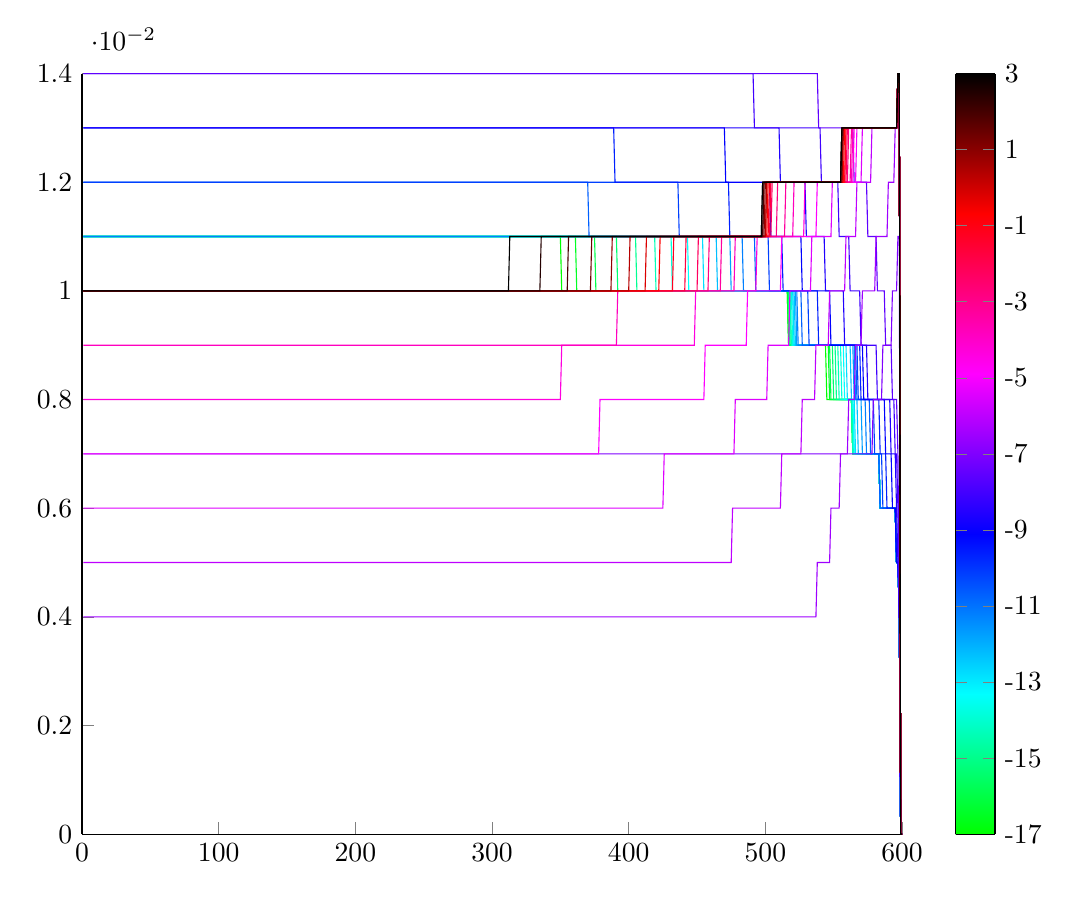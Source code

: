 % This file was created by matlab2tikz.
%
%The latest updates can be retrieved from
%  http://www.mathworks.com/matlabcentral/fileexchange/22022-matlab2tikz-matlab2tikz
%where you can also make suggestions and rate matlab2tikz.
%
\definecolor{mycolor1}{rgb}{0.0,1.0,0.143}%
\definecolor{mycolor2}{rgb}{0.0,1.0,0.286}%
\definecolor{mycolor3}{rgb}{0.0,1.0,0.429}%
\definecolor{mycolor4}{rgb}{0.0,1.0,0.571}%
\definecolor{mycolor5}{rgb}{0.0,1.0,0.714}%
\definecolor{mycolor6}{rgb}{0.0,1.0,0.857}%
\definecolor{mycolor7}{rgb}{0.0,1.0,1.0}%
\definecolor{mycolor8}{rgb}{0.0,0.875,1.0}%
\definecolor{mycolor9}{rgb}{0.0,0.625,1.0}%
\definecolor{mycolor10}{rgb}{0.125,0.0,1.0}%
\definecolor{mycolor11}{rgb}{0.25,0.0,1.0}%
\definecolor{mycolor12}{rgb}{0.375,0.0,1.0}%
\definecolor{mycolor13}{rgb}{0.5,0.0,1.0}%
\definecolor{mycolor14}{rgb}{0.625,0.0,1.0}%
\definecolor{mycolor15}{rgb}{0.75,0.0,1.0}%
\definecolor{mycolor16}{rgb}{0.875,0.0,1.0}%
\definecolor{mycolor17}{rgb}{1.0,0.0,1.0}%
\definecolor{mycolor18}{rgb}{1.0,0.0,0.875}%
\definecolor{mycolor19}{rgb}{1.0,0.0,0.625}%
\definecolor{mycolor20}{rgb}{0.857,0.0,0.0}%
\definecolor{mycolor21}{rgb}{0.714,0.0,0.0}%
%
\begin{tikzpicture}

\begin{axis}[%
width=4.1in,
height=3.803in,
at={(0.809in,0.513in)},
scale only axis,
point meta min=0,
point meta max=1,
every outer x axis line/.append style={black},
every x tick label/.append style={font=\color{black}},
xmin=0,
xmax=600,
every outer y axis line/.append style={black},
every y tick label/.append style={font=\color{black}},
ymin=0,
ymax=0.014,
axis background/.style={fill=white},
axis x line*=bottom,
axis y line*=left,
colormap={mymap}{[1pt] rgb(0pt)=(0,1,0); rgb(7pt)=(0,1,1); rgb(15pt)=(0,0,1); rgb(23pt)=(1,0,1); rgb(31pt)=(1,0,0); rgb(38pt)=(0,0,0)},
colorbar,
colorbar style={separate axis lines,every outer x axis line/.append style={black},every x tick label/.append style={font=\color{black}},every outer y axis line/.append style={black},every y tick label/.append style={font=\color{black}},yticklabels={{-19},{-17},{-15},{-13},{-11},{-9},{-7},{-5},{-3},{-1},{1},{3},{5},{7},{9},{11},{13},{15},{17},{19}}}
]
\addplot [color=green,solid,forget plot]
  table[row sep=crcr]{%
1	0.011\\
2	0.011\\
3	0.011\\
4	0.011\\
5	0.011\\
6	0.011\\
7	0.011\\
8	0.011\\
9	0.011\\
10	0.011\\
11	0.011\\
12	0.011\\
13	0.011\\
14	0.011\\
15	0.011\\
16	0.011\\
17	0.011\\
18	0.011\\
19	0.011\\
20	0.011\\
21	0.011\\
22	0.011\\
23	0.011\\
24	0.011\\
25	0.011\\
26	0.011\\
27	0.011\\
28	0.011\\
29	0.011\\
30	0.011\\
31	0.011\\
32	0.011\\
33	0.011\\
34	0.011\\
35	0.011\\
36	0.011\\
37	0.011\\
38	0.011\\
39	0.011\\
40	0.011\\
41	0.011\\
42	0.011\\
43	0.011\\
44	0.011\\
45	0.011\\
46	0.011\\
47	0.011\\
48	0.011\\
49	0.011\\
50	0.011\\
51	0.011\\
52	0.011\\
53	0.011\\
54	0.011\\
55	0.011\\
56	0.011\\
57	0.011\\
58	0.011\\
59	0.011\\
60	0.011\\
61	0.011\\
62	0.011\\
63	0.011\\
64	0.011\\
65	0.011\\
66	0.011\\
67	0.011\\
68	0.011\\
69	0.011\\
70	0.011\\
71	0.011\\
72	0.011\\
73	0.011\\
74	0.011\\
75	0.011\\
76	0.011\\
77	0.011\\
78	0.011\\
79	0.011\\
80	0.011\\
81	0.011\\
82	0.011\\
83	0.011\\
84	0.011\\
85	0.011\\
86	0.011\\
87	0.011\\
88	0.011\\
89	0.011\\
90	0.011\\
91	0.011\\
92	0.011\\
93	0.011\\
94	0.011\\
95	0.011\\
96	0.011\\
97	0.011\\
98	0.011\\
99	0.011\\
100	0.011\\
101	0.011\\
102	0.011\\
103	0.011\\
104	0.011\\
105	0.011\\
106	0.011\\
107	0.011\\
108	0.011\\
109	0.011\\
110	0.011\\
111	0.011\\
112	0.011\\
113	0.011\\
114	0.011\\
115	0.011\\
116	0.011\\
117	0.011\\
118	0.011\\
119	0.011\\
120	0.011\\
121	0.011\\
122	0.011\\
123	0.011\\
124	0.011\\
125	0.011\\
126	0.011\\
127	0.011\\
128	0.011\\
129	0.011\\
130	0.011\\
131	0.011\\
132	0.011\\
133	0.011\\
134	0.011\\
135	0.011\\
136	0.011\\
137	0.011\\
138	0.011\\
139	0.011\\
140	0.011\\
141	0.011\\
142	0.011\\
143	0.011\\
144	0.011\\
145	0.011\\
146	0.011\\
147	0.011\\
148	0.011\\
149	0.011\\
150	0.011\\
151	0.011\\
152	0.011\\
153	0.011\\
154	0.011\\
155	0.011\\
156	0.011\\
157	0.011\\
158	0.011\\
159	0.011\\
160	0.011\\
161	0.011\\
162	0.011\\
163	0.011\\
164	0.011\\
165	0.011\\
166	0.011\\
167	0.011\\
168	0.011\\
169	0.011\\
170	0.011\\
171	0.011\\
172	0.011\\
173	0.011\\
174	0.011\\
175	0.011\\
176	0.011\\
177	0.011\\
178	0.011\\
179	0.011\\
180	0.011\\
181	0.011\\
182	0.011\\
183	0.011\\
184	0.011\\
185	0.011\\
186	0.011\\
187	0.011\\
188	0.011\\
189	0.011\\
190	0.011\\
191	0.011\\
192	0.011\\
193	0.011\\
194	0.011\\
195	0.011\\
196	0.011\\
197	0.011\\
198	0.011\\
199	0.011\\
200	0.011\\
201	0.011\\
202	0.011\\
203	0.011\\
204	0.011\\
205	0.011\\
206	0.011\\
207	0.011\\
208	0.011\\
209	0.011\\
210	0.011\\
211	0.011\\
212	0.011\\
213	0.011\\
214	0.011\\
215	0.011\\
216	0.011\\
217	0.011\\
218	0.011\\
219	0.011\\
220	0.011\\
221	0.011\\
222	0.011\\
223	0.011\\
224	0.011\\
225	0.011\\
226	0.011\\
227	0.011\\
228	0.011\\
229	0.011\\
230	0.011\\
231	0.011\\
232	0.011\\
233	0.011\\
234	0.011\\
235	0.011\\
236	0.011\\
237	0.011\\
238	0.011\\
239	0.011\\
240	0.011\\
241	0.011\\
242	0.011\\
243	0.011\\
244	0.011\\
245	0.011\\
246	0.011\\
247	0.011\\
248	0.011\\
249	0.011\\
250	0.011\\
251	0.011\\
252	0.011\\
253	0.011\\
254	0.011\\
255	0.011\\
256	0.011\\
257	0.011\\
258	0.011\\
259	0.011\\
260	0.011\\
261	0.011\\
262	0.011\\
263	0.011\\
264	0.011\\
265	0.011\\
266	0.011\\
267	0.011\\
268	0.011\\
269	0.011\\
270	0.011\\
271	0.011\\
272	0.011\\
273	0.011\\
274	0.011\\
275	0.011\\
276	0.011\\
277	0.011\\
278	0.011\\
279	0.011\\
280	0.011\\
281	0.011\\
282	0.011\\
283	0.011\\
284	0.011\\
285	0.011\\
286	0.011\\
287	0.011\\
288	0.011\\
289	0.011\\
290	0.011\\
291	0.011\\
292	0.011\\
293	0.011\\
294	0.011\\
295	0.011\\
296	0.011\\
297	0.011\\
298	0.011\\
299	0.011\\
300	0.011\\
301	0.011\\
302	0.011\\
303	0.011\\
304	0.011\\
305	0.011\\
306	0.011\\
307	0.011\\
308	0.011\\
309	0.011\\
310	0.011\\
311	0.011\\
312	0.011\\
313	0.011\\
314	0.011\\
315	0.011\\
316	0.011\\
317	0.011\\
318	0.011\\
319	0.011\\
320	0.011\\
321	0.011\\
322	0.011\\
323	0.011\\
324	0.011\\
325	0.011\\
326	0.011\\
327	0.011\\
328	0.011\\
329	0.011\\
330	0.011\\
331	0.011\\
332	0.011\\
333	0.011\\
334	0.011\\
335	0.011\\
336	0.011\\
337	0.011\\
338	0.011\\
339	0.011\\
340	0.011\\
341	0.011\\
342	0.011\\
343	0.011\\
344	0.011\\
345	0.011\\
346	0.011\\
347	0.011\\
348	0.011\\
349	0.011\\
350	0.011\\
351	0.01\\
352	0.01\\
353	0.01\\
354	0.01\\
355	0.01\\
356	0.01\\
357	0.01\\
358	0.01\\
359	0.01\\
360	0.01\\
361	0.01\\
362	0.01\\
363	0.01\\
364	0.01\\
365	0.01\\
366	0.01\\
367	0.01\\
368	0.01\\
369	0.01\\
370	0.01\\
371	0.01\\
372	0.01\\
373	0.01\\
374	0.01\\
375	0.01\\
376	0.01\\
377	0.01\\
378	0.01\\
379	0.01\\
380	0.01\\
381	0.01\\
382	0.01\\
383	0.01\\
384	0.01\\
385	0.01\\
386	0.01\\
387	0.01\\
388	0.01\\
389	0.01\\
390	0.01\\
391	0.01\\
392	0.01\\
393	0.01\\
394	0.01\\
395	0.01\\
396	0.01\\
397	0.01\\
398	0.01\\
399	0.01\\
400	0.01\\
401	0.01\\
402	0.01\\
403	0.01\\
404	0.01\\
405	0.01\\
406	0.01\\
407	0.01\\
408	0.01\\
409	0.01\\
410	0.01\\
411	0.01\\
412	0.01\\
413	0.01\\
414	0.01\\
415	0.01\\
416	0.01\\
417	0.01\\
418	0.01\\
419	0.01\\
420	0.01\\
421	0.01\\
422	0.01\\
423	0.01\\
424	0.01\\
425	0.01\\
426	0.01\\
427	0.01\\
428	0.01\\
429	0.01\\
430	0.01\\
431	0.01\\
432	0.01\\
433	0.01\\
434	0.01\\
435	0.01\\
436	0.01\\
437	0.01\\
438	0.01\\
439	0.01\\
440	0.01\\
441	0.01\\
442	0.01\\
443	0.01\\
444	0.01\\
445	0.01\\
446	0.01\\
447	0.01\\
448	0.01\\
449	0.01\\
450	0.01\\
451	0.01\\
452	0.01\\
453	0.01\\
454	0.01\\
455	0.01\\
456	0.01\\
457	0.01\\
458	0.01\\
459	0.01\\
460	0.01\\
461	0.01\\
462	0.01\\
463	0.01\\
464	0.01\\
465	0.01\\
466	0.01\\
467	0.01\\
468	0.01\\
469	0.01\\
470	0.01\\
471	0.01\\
472	0.01\\
473	0.01\\
474	0.01\\
475	0.01\\
476	0.01\\
477	0.01\\
478	0.01\\
479	0.01\\
480	0.01\\
481	0.01\\
482	0.01\\
483	0.01\\
484	0.01\\
485	0.01\\
486	0.01\\
487	0.01\\
488	0.01\\
489	0.01\\
490	0.01\\
491	0.01\\
492	0.01\\
493	0.01\\
494	0.01\\
495	0.01\\
496	0.01\\
497	0.01\\
498	0.01\\
499	0.01\\
500	0.01\\
501	0.01\\
502	0.01\\
503	0.01\\
504	0.01\\
505	0.01\\
506	0.01\\
507	0.01\\
508	0.01\\
509	0.01\\
510	0.01\\
511	0.01\\
512	0.01\\
513	0.01\\
514	0.01\\
515	0.01\\
516	0.01\\
517	0.009\\
518	0.009\\
519	0.009\\
520	0.009\\
521	0.009\\
522	0.009\\
523	0.009\\
524	0.009\\
525	0.009\\
526	0.009\\
527	0.009\\
528	0.009\\
529	0.009\\
530	0.009\\
531	0.009\\
532	0.009\\
533	0.009\\
534	0.009\\
535	0.009\\
536	0.009\\
537	0.009\\
538	0.009\\
539	0.009\\
540	0.009\\
541	0.009\\
542	0.009\\
543	0.009\\
544	0.009\\
545	0.008\\
546	0.008\\
547	0.008\\
548	0.008\\
549	0.008\\
550	0.008\\
551	0.008\\
552	0.008\\
553	0.008\\
554	0.008\\
555	0.008\\
556	0.008\\
557	0.008\\
558	0.008\\
559	0.008\\
560	0.008\\
561	0.008\\
562	0.008\\
563	0.008\\
564	0.007\\
565	0.007\\
566	0.007\\
567	0.007\\
568	0.007\\
569	0.007\\
570	0.007\\
571	0.007\\
572	0.007\\
573	0.007\\
574	0.007\\
575	0.007\\
576	0.007\\
577	0.007\\
578	0.007\\
579	0.007\\
580	0.007\\
581	0.007\\
582	0.007\\
583	0.007\\
584	0.006\\
585	0.006\\
586	0.006\\
587	0.006\\
588	0.006\\
589	0.006\\
590	0.006\\
591	0.006\\
592	0.006\\
593	0.006\\
594	0.006\\
595	0.006\\
596	0.005\\
597	0.005\\
598	0.004\\
599	0\\
600	0\\
};
\addplot [color=mycolor1,solid,forget plot]
  table[row sep=crcr]{%
1	0.011\\
2	0.011\\
3	0.011\\
4	0.011\\
5	0.011\\
6	0.011\\
7	0.011\\
8	0.011\\
9	0.011\\
10	0.011\\
11	0.011\\
12	0.011\\
13	0.011\\
14	0.011\\
15	0.011\\
16	0.011\\
17	0.011\\
18	0.011\\
19	0.011\\
20	0.011\\
21	0.011\\
22	0.011\\
23	0.011\\
24	0.011\\
25	0.011\\
26	0.011\\
27	0.011\\
28	0.011\\
29	0.011\\
30	0.011\\
31	0.011\\
32	0.011\\
33	0.011\\
34	0.011\\
35	0.011\\
36	0.011\\
37	0.011\\
38	0.011\\
39	0.011\\
40	0.011\\
41	0.011\\
42	0.011\\
43	0.011\\
44	0.011\\
45	0.011\\
46	0.011\\
47	0.011\\
48	0.011\\
49	0.011\\
50	0.011\\
51	0.011\\
52	0.011\\
53	0.011\\
54	0.011\\
55	0.011\\
56	0.011\\
57	0.011\\
58	0.011\\
59	0.011\\
60	0.011\\
61	0.011\\
62	0.011\\
63	0.011\\
64	0.011\\
65	0.011\\
66	0.011\\
67	0.011\\
68	0.011\\
69	0.011\\
70	0.011\\
71	0.011\\
72	0.011\\
73	0.011\\
74	0.011\\
75	0.011\\
76	0.011\\
77	0.011\\
78	0.011\\
79	0.011\\
80	0.011\\
81	0.011\\
82	0.011\\
83	0.011\\
84	0.011\\
85	0.011\\
86	0.011\\
87	0.011\\
88	0.011\\
89	0.011\\
90	0.011\\
91	0.011\\
92	0.011\\
93	0.011\\
94	0.011\\
95	0.011\\
96	0.011\\
97	0.011\\
98	0.011\\
99	0.011\\
100	0.011\\
101	0.011\\
102	0.011\\
103	0.011\\
104	0.011\\
105	0.011\\
106	0.011\\
107	0.011\\
108	0.011\\
109	0.011\\
110	0.011\\
111	0.011\\
112	0.011\\
113	0.011\\
114	0.011\\
115	0.011\\
116	0.011\\
117	0.011\\
118	0.011\\
119	0.011\\
120	0.011\\
121	0.011\\
122	0.011\\
123	0.011\\
124	0.011\\
125	0.011\\
126	0.011\\
127	0.011\\
128	0.011\\
129	0.011\\
130	0.011\\
131	0.011\\
132	0.011\\
133	0.011\\
134	0.011\\
135	0.011\\
136	0.011\\
137	0.011\\
138	0.011\\
139	0.011\\
140	0.011\\
141	0.011\\
142	0.011\\
143	0.011\\
144	0.011\\
145	0.011\\
146	0.011\\
147	0.011\\
148	0.011\\
149	0.011\\
150	0.011\\
151	0.011\\
152	0.011\\
153	0.011\\
154	0.011\\
155	0.011\\
156	0.011\\
157	0.011\\
158	0.011\\
159	0.011\\
160	0.011\\
161	0.011\\
162	0.011\\
163	0.011\\
164	0.011\\
165	0.011\\
166	0.011\\
167	0.011\\
168	0.011\\
169	0.011\\
170	0.011\\
171	0.011\\
172	0.011\\
173	0.011\\
174	0.011\\
175	0.011\\
176	0.011\\
177	0.011\\
178	0.011\\
179	0.011\\
180	0.011\\
181	0.011\\
182	0.011\\
183	0.011\\
184	0.011\\
185	0.011\\
186	0.011\\
187	0.011\\
188	0.011\\
189	0.011\\
190	0.011\\
191	0.011\\
192	0.011\\
193	0.011\\
194	0.011\\
195	0.011\\
196	0.011\\
197	0.011\\
198	0.011\\
199	0.011\\
200	0.011\\
201	0.011\\
202	0.011\\
203	0.011\\
204	0.011\\
205	0.011\\
206	0.011\\
207	0.011\\
208	0.011\\
209	0.011\\
210	0.011\\
211	0.011\\
212	0.011\\
213	0.011\\
214	0.011\\
215	0.011\\
216	0.011\\
217	0.011\\
218	0.011\\
219	0.011\\
220	0.011\\
221	0.011\\
222	0.011\\
223	0.011\\
224	0.011\\
225	0.011\\
226	0.011\\
227	0.011\\
228	0.011\\
229	0.011\\
230	0.011\\
231	0.011\\
232	0.011\\
233	0.011\\
234	0.011\\
235	0.011\\
236	0.011\\
237	0.011\\
238	0.011\\
239	0.011\\
240	0.011\\
241	0.011\\
242	0.011\\
243	0.011\\
244	0.011\\
245	0.011\\
246	0.011\\
247	0.011\\
248	0.011\\
249	0.011\\
250	0.011\\
251	0.011\\
252	0.011\\
253	0.011\\
254	0.011\\
255	0.011\\
256	0.011\\
257	0.011\\
258	0.011\\
259	0.011\\
260	0.011\\
261	0.011\\
262	0.011\\
263	0.011\\
264	0.011\\
265	0.011\\
266	0.011\\
267	0.011\\
268	0.011\\
269	0.011\\
270	0.011\\
271	0.011\\
272	0.011\\
273	0.011\\
274	0.011\\
275	0.011\\
276	0.011\\
277	0.011\\
278	0.011\\
279	0.011\\
280	0.011\\
281	0.011\\
282	0.011\\
283	0.011\\
284	0.011\\
285	0.011\\
286	0.011\\
287	0.011\\
288	0.011\\
289	0.011\\
290	0.011\\
291	0.011\\
292	0.011\\
293	0.011\\
294	0.011\\
295	0.011\\
296	0.011\\
297	0.011\\
298	0.011\\
299	0.011\\
300	0.011\\
301	0.011\\
302	0.011\\
303	0.011\\
304	0.011\\
305	0.011\\
306	0.011\\
307	0.011\\
308	0.011\\
309	0.011\\
310	0.011\\
311	0.011\\
312	0.011\\
313	0.011\\
314	0.011\\
315	0.011\\
316	0.011\\
317	0.011\\
318	0.011\\
319	0.011\\
320	0.011\\
321	0.011\\
322	0.011\\
323	0.011\\
324	0.011\\
325	0.011\\
326	0.011\\
327	0.011\\
328	0.011\\
329	0.011\\
330	0.011\\
331	0.011\\
332	0.011\\
333	0.011\\
334	0.011\\
335	0.011\\
336	0.011\\
337	0.011\\
338	0.011\\
339	0.011\\
340	0.011\\
341	0.011\\
342	0.011\\
343	0.011\\
344	0.011\\
345	0.011\\
346	0.011\\
347	0.011\\
348	0.011\\
349	0.011\\
350	0.011\\
351	0.011\\
352	0.011\\
353	0.011\\
354	0.011\\
355	0.011\\
356	0.011\\
357	0.011\\
358	0.011\\
359	0.011\\
360	0.011\\
361	0.011\\
362	0.01\\
363	0.01\\
364	0.01\\
365	0.01\\
366	0.01\\
367	0.01\\
368	0.01\\
369	0.01\\
370	0.01\\
371	0.01\\
372	0.01\\
373	0.01\\
374	0.01\\
375	0.01\\
376	0.01\\
377	0.01\\
378	0.01\\
379	0.01\\
380	0.01\\
381	0.01\\
382	0.01\\
383	0.01\\
384	0.01\\
385	0.01\\
386	0.01\\
387	0.01\\
388	0.01\\
389	0.01\\
390	0.01\\
391	0.01\\
392	0.01\\
393	0.01\\
394	0.01\\
395	0.01\\
396	0.01\\
397	0.01\\
398	0.01\\
399	0.01\\
400	0.01\\
401	0.01\\
402	0.01\\
403	0.01\\
404	0.01\\
405	0.01\\
406	0.01\\
407	0.01\\
408	0.01\\
409	0.01\\
410	0.01\\
411	0.01\\
412	0.01\\
413	0.01\\
414	0.01\\
415	0.01\\
416	0.01\\
417	0.01\\
418	0.01\\
419	0.01\\
420	0.01\\
421	0.01\\
422	0.01\\
423	0.01\\
424	0.01\\
425	0.01\\
426	0.01\\
427	0.01\\
428	0.01\\
429	0.01\\
430	0.01\\
431	0.01\\
432	0.01\\
433	0.01\\
434	0.01\\
435	0.01\\
436	0.01\\
437	0.01\\
438	0.01\\
439	0.01\\
440	0.01\\
441	0.01\\
442	0.01\\
443	0.01\\
444	0.01\\
445	0.01\\
446	0.01\\
447	0.01\\
448	0.01\\
449	0.01\\
450	0.01\\
451	0.01\\
452	0.01\\
453	0.01\\
454	0.01\\
455	0.01\\
456	0.01\\
457	0.01\\
458	0.01\\
459	0.01\\
460	0.01\\
461	0.01\\
462	0.01\\
463	0.01\\
464	0.01\\
465	0.01\\
466	0.01\\
467	0.01\\
468	0.01\\
469	0.01\\
470	0.01\\
471	0.01\\
472	0.01\\
473	0.01\\
474	0.01\\
475	0.01\\
476	0.01\\
477	0.01\\
478	0.01\\
479	0.01\\
480	0.01\\
481	0.01\\
482	0.01\\
483	0.01\\
484	0.01\\
485	0.01\\
486	0.01\\
487	0.01\\
488	0.01\\
489	0.01\\
490	0.01\\
491	0.01\\
492	0.01\\
493	0.01\\
494	0.01\\
495	0.01\\
496	0.01\\
497	0.01\\
498	0.01\\
499	0.01\\
500	0.01\\
501	0.01\\
502	0.01\\
503	0.01\\
504	0.01\\
505	0.01\\
506	0.01\\
507	0.01\\
508	0.01\\
509	0.01\\
510	0.01\\
511	0.01\\
512	0.01\\
513	0.01\\
514	0.01\\
515	0.01\\
516	0.01\\
517	0.009\\
518	0.009\\
519	0.009\\
520	0.009\\
521	0.009\\
522	0.009\\
523	0.009\\
524	0.009\\
525	0.009\\
526	0.009\\
527	0.009\\
528	0.009\\
529	0.009\\
530	0.009\\
531	0.009\\
532	0.009\\
533	0.009\\
534	0.009\\
535	0.009\\
536	0.009\\
537	0.009\\
538	0.009\\
539	0.009\\
540	0.009\\
541	0.009\\
542	0.009\\
543	0.009\\
544	0.009\\
545	0.009\\
546	0.009\\
547	0.008\\
548	0.008\\
549	0.008\\
550	0.008\\
551	0.008\\
552	0.008\\
553	0.008\\
554	0.008\\
555	0.008\\
556	0.008\\
557	0.008\\
558	0.008\\
559	0.008\\
560	0.008\\
561	0.008\\
562	0.008\\
563	0.008\\
564	0.007\\
565	0.007\\
566	0.007\\
567	0.007\\
568	0.007\\
569	0.007\\
570	0.007\\
571	0.007\\
572	0.007\\
573	0.007\\
574	0.007\\
575	0.007\\
576	0.007\\
577	0.007\\
578	0.007\\
579	0.007\\
580	0.007\\
581	0.007\\
582	0.007\\
583	0.007\\
584	0.006\\
585	0.006\\
586	0.006\\
587	0.006\\
588	0.006\\
589	0.006\\
590	0.006\\
591	0.006\\
592	0.006\\
593	0.006\\
594	0.006\\
595	0.006\\
596	0.005\\
597	0.005\\
598	0.004\\
599	0\\
600	0\\
};
\addplot [color=mycolor2,solid,forget plot]
  table[row sep=crcr]{%
1	0.011\\
2	0.011\\
3	0.011\\
4	0.011\\
5	0.011\\
6	0.011\\
7	0.011\\
8	0.011\\
9	0.011\\
10	0.011\\
11	0.011\\
12	0.011\\
13	0.011\\
14	0.011\\
15	0.011\\
16	0.011\\
17	0.011\\
18	0.011\\
19	0.011\\
20	0.011\\
21	0.011\\
22	0.011\\
23	0.011\\
24	0.011\\
25	0.011\\
26	0.011\\
27	0.011\\
28	0.011\\
29	0.011\\
30	0.011\\
31	0.011\\
32	0.011\\
33	0.011\\
34	0.011\\
35	0.011\\
36	0.011\\
37	0.011\\
38	0.011\\
39	0.011\\
40	0.011\\
41	0.011\\
42	0.011\\
43	0.011\\
44	0.011\\
45	0.011\\
46	0.011\\
47	0.011\\
48	0.011\\
49	0.011\\
50	0.011\\
51	0.011\\
52	0.011\\
53	0.011\\
54	0.011\\
55	0.011\\
56	0.011\\
57	0.011\\
58	0.011\\
59	0.011\\
60	0.011\\
61	0.011\\
62	0.011\\
63	0.011\\
64	0.011\\
65	0.011\\
66	0.011\\
67	0.011\\
68	0.011\\
69	0.011\\
70	0.011\\
71	0.011\\
72	0.011\\
73	0.011\\
74	0.011\\
75	0.011\\
76	0.011\\
77	0.011\\
78	0.011\\
79	0.011\\
80	0.011\\
81	0.011\\
82	0.011\\
83	0.011\\
84	0.011\\
85	0.011\\
86	0.011\\
87	0.011\\
88	0.011\\
89	0.011\\
90	0.011\\
91	0.011\\
92	0.011\\
93	0.011\\
94	0.011\\
95	0.011\\
96	0.011\\
97	0.011\\
98	0.011\\
99	0.011\\
100	0.011\\
101	0.011\\
102	0.011\\
103	0.011\\
104	0.011\\
105	0.011\\
106	0.011\\
107	0.011\\
108	0.011\\
109	0.011\\
110	0.011\\
111	0.011\\
112	0.011\\
113	0.011\\
114	0.011\\
115	0.011\\
116	0.011\\
117	0.011\\
118	0.011\\
119	0.011\\
120	0.011\\
121	0.011\\
122	0.011\\
123	0.011\\
124	0.011\\
125	0.011\\
126	0.011\\
127	0.011\\
128	0.011\\
129	0.011\\
130	0.011\\
131	0.011\\
132	0.011\\
133	0.011\\
134	0.011\\
135	0.011\\
136	0.011\\
137	0.011\\
138	0.011\\
139	0.011\\
140	0.011\\
141	0.011\\
142	0.011\\
143	0.011\\
144	0.011\\
145	0.011\\
146	0.011\\
147	0.011\\
148	0.011\\
149	0.011\\
150	0.011\\
151	0.011\\
152	0.011\\
153	0.011\\
154	0.011\\
155	0.011\\
156	0.011\\
157	0.011\\
158	0.011\\
159	0.011\\
160	0.011\\
161	0.011\\
162	0.011\\
163	0.011\\
164	0.011\\
165	0.011\\
166	0.011\\
167	0.011\\
168	0.011\\
169	0.011\\
170	0.011\\
171	0.011\\
172	0.011\\
173	0.011\\
174	0.011\\
175	0.011\\
176	0.011\\
177	0.011\\
178	0.011\\
179	0.011\\
180	0.011\\
181	0.011\\
182	0.011\\
183	0.011\\
184	0.011\\
185	0.011\\
186	0.011\\
187	0.011\\
188	0.011\\
189	0.011\\
190	0.011\\
191	0.011\\
192	0.011\\
193	0.011\\
194	0.011\\
195	0.011\\
196	0.011\\
197	0.011\\
198	0.011\\
199	0.011\\
200	0.011\\
201	0.011\\
202	0.011\\
203	0.011\\
204	0.011\\
205	0.011\\
206	0.011\\
207	0.011\\
208	0.011\\
209	0.011\\
210	0.011\\
211	0.011\\
212	0.011\\
213	0.011\\
214	0.011\\
215	0.011\\
216	0.011\\
217	0.011\\
218	0.011\\
219	0.011\\
220	0.011\\
221	0.011\\
222	0.011\\
223	0.011\\
224	0.011\\
225	0.011\\
226	0.011\\
227	0.011\\
228	0.011\\
229	0.011\\
230	0.011\\
231	0.011\\
232	0.011\\
233	0.011\\
234	0.011\\
235	0.011\\
236	0.011\\
237	0.011\\
238	0.011\\
239	0.011\\
240	0.011\\
241	0.011\\
242	0.011\\
243	0.011\\
244	0.011\\
245	0.011\\
246	0.011\\
247	0.011\\
248	0.011\\
249	0.011\\
250	0.011\\
251	0.011\\
252	0.011\\
253	0.011\\
254	0.011\\
255	0.011\\
256	0.011\\
257	0.011\\
258	0.011\\
259	0.011\\
260	0.011\\
261	0.011\\
262	0.011\\
263	0.011\\
264	0.011\\
265	0.011\\
266	0.011\\
267	0.011\\
268	0.011\\
269	0.011\\
270	0.011\\
271	0.011\\
272	0.011\\
273	0.011\\
274	0.011\\
275	0.011\\
276	0.011\\
277	0.011\\
278	0.011\\
279	0.011\\
280	0.011\\
281	0.011\\
282	0.011\\
283	0.011\\
284	0.011\\
285	0.011\\
286	0.011\\
287	0.011\\
288	0.011\\
289	0.011\\
290	0.011\\
291	0.011\\
292	0.011\\
293	0.011\\
294	0.011\\
295	0.011\\
296	0.011\\
297	0.011\\
298	0.011\\
299	0.011\\
300	0.011\\
301	0.011\\
302	0.011\\
303	0.011\\
304	0.011\\
305	0.011\\
306	0.011\\
307	0.011\\
308	0.011\\
309	0.011\\
310	0.011\\
311	0.011\\
312	0.011\\
313	0.011\\
314	0.011\\
315	0.011\\
316	0.011\\
317	0.011\\
318	0.011\\
319	0.011\\
320	0.011\\
321	0.011\\
322	0.011\\
323	0.011\\
324	0.011\\
325	0.011\\
326	0.011\\
327	0.011\\
328	0.011\\
329	0.011\\
330	0.011\\
331	0.011\\
332	0.011\\
333	0.011\\
334	0.011\\
335	0.011\\
336	0.011\\
337	0.011\\
338	0.011\\
339	0.011\\
340	0.011\\
341	0.011\\
342	0.011\\
343	0.011\\
344	0.011\\
345	0.011\\
346	0.011\\
347	0.011\\
348	0.011\\
349	0.011\\
350	0.011\\
351	0.011\\
352	0.011\\
353	0.011\\
354	0.011\\
355	0.011\\
356	0.011\\
357	0.011\\
358	0.011\\
359	0.011\\
360	0.011\\
361	0.011\\
362	0.011\\
363	0.011\\
364	0.011\\
365	0.011\\
366	0.011\\
367	0.011\\
368	0.011\\
369	0.011\\
370	0.011\\
371	0.011\\
372	0.011\\
373	0.011\\
374	0.011\\
375	0.011\\
376	0.01\\
377	0.01\\
378	0.01\\
379	0.01\\
380	0.01\\
381	0.01\\
382	0.01\\
383	0.01\\
384	0.01\\
385	0.01\\
386	0.01\\
387	0.01\\
388	0.01\\
389	0.01\\
390	0.01\\
391	0.01\\
392	0.01\\
393	0.01\\
394	0.01\\
395	0.01\\
396	0.01\\
397	0.01\\
398	0.01\\
399	0.01\\
400	0.01\\
401	0.01\\
402	0.01\\
403	0.01\\
404	0.01\\
405	0.01\\
406	0.01\\
407	0.01\\
408	0.01\\
409	0.01\\
410	0.01\\
411	0.01\\
412	0.01\\
413	0.01\\
414	0.01\\
415	0.01\\
416	0.01\\
417	0.01\\
418	0.01\\
419	0.01\\
420	0.01\\
421	0.01\\
422	0.01\\
423	0.01\\
424	0.01\\
425	0.01\\
426	0.01\\
427	0.01\\
428	0.01\\
429	0.01\\
430	0.01\\
431	0.01\\
432	0.01\\
433	0.01\\
434	0.01\\
435	0.01\\
436	0.01\\
437	0.01\\
438	0.01\\
439	0.01\\
440	0.01\\
441	0.01\\
442	0.01\\
443	0.01\\
444	0.01\\
445	0.01\\
446	0.01\\
447	0.01\\
448	0.01\\
449	0.01\\
450	0.01\\
451	0.01\\
452	0.01\\
453	0.01\\
454	0.01\\
455	0.01\\
456	0.01\\
457	0.01\\
458	0.01\\
459	0.01\\
460	0.01\\
461	0.01\\
462	0.01\\
463	0.01\\
464	0.01\\
465	0.01\\
466	0.01\\
467	0.01\\
468	0.01\\
469	0.01\\
470	0.01\\
471	0.01\\
472	0.01\\
473	0.01\\
474	0.01\\
475	0.01\\
476	0.01\\
477	0.01\\
478	0.01\\
479	0.01\\
480	0.01\\
481	0.01\\
482	0.01\\
483	0.01\\
484	0.01\\
485	0.01\\
486	0.01\\
487	0.01\\
488	0.01\\
489	0.01\\
490	0.01\\
491	0.01\\
492	0.01\\
493	0.01\\
494	0.01\\
495	0.01\\
496	0.01\\
497	0.01\\
498	0.01\\
499	0.01\\
500	0.01\\
501	0.01\\
502	0.01\\
503	0.01\\
504	0.01\\
505	0.01\\
506	0.01\\
507	0.01\\
508	0.01\\
509	0.01\\
510	0.01\\
511	0.01\\
512	0.01\\
513	0.01\\
514	0.01\\
515	0.01\\
516	0.01\\
517	0.01\\
518	0.009\\
519	0.009\\
520	0.009\\
521	0.009\\
522	0.009\\
523	0.009\\
524	0.009\\
525	0.009\\
526	0.009\\
527	0.009\\
528	0.009\\
529	0.009\\
530	0.009\\
531	0.009\\
532	0.009\\
533	0.009\\
534	0.009\\
535	0.009\\
536	0.009\\
537	0.009\\
538	0.009\\
539	0.009\\
540	0.009\\
541	0.009\\
542	0.009\\
543	0.009\\
544	0.009\\
545	0.009\\
546	0.009\\
547	0.009\\
548	0.008\\
549	0.008\\
550	0.008\\
551	0.008\\
552	0.008\\
553	0.008\\
554	0.008\\
555	0.008\\
556	0.008\\
557	0.008\\
558	0.008\\
559	0.008\\
560	0.008\\
561	0.008\\
562	0.008\\
563	0.008\\
564	0.007\\
565	0.007\\
566	0.007\\
567	0.007\\
568	0.007\\
569	0.007\\
570	0.007\\
571	0.007\\
572	0.007\\
573	0.007\\
574	0.007\\
575	0.007\\
576	0.007\\
577	0.007\\
578	0.007\\
579	0.007\\
580	0.007\\
581	0.007\\
582	0.007\\
583	0.007\\
584	0.006\\
585	0.006\\
586	0.006\\
587	0.006\\
588	0.006\\
589	0.006\\
590	0.006\\
591	0.006\\
592	0.006\\
593	0.006\\
594	0.006\\
595	0.006\\
596	0.005\\
597	0.005\\
598	0.004\\
599	0\\
600	0\\
};
\addplot [color=mycolor3,solid,forget plot]
  table[row sep=crcr]{%
1	0.011\\
2	0.011\\
3	0.011\\
4	0.011\\
5	0.011\\
6	0.011\\
7	0.011\\
8	0.011\\
9	0.011\\
10	0.011\\
11	0.011\\
12	0.011\\
13	0.011\\
14	0.011\\
15	0.011\\
16	0.011\\
17	0.011\\
18	0.011\\
19	0.011\\
20	0.011\\
21	0.011\\
22	0.011\\
23	0.011\\
24	0.011\\
25	0.011\\
26	0.011\\
27	0.011\\
28	0.011\\
29	0.011\\
30	0.011\\
31	0.011\\
32	0.011\\
33	0.011\\
34	0.011\\
35	0.011\\
36	0.011\\
37	0.011\\
38	0.011\\
39	0.011\\
40	0.011\\
41	0.011\\
42	0.011\\
43	0.011\\
44	0.011\\
45	0.011\\
46	0.011\\
47	0.011\\
48	0.011\\
49	0.011\\
50	0.011\\
51	0.011\\
52	0.011\\
53	0.011\\
54	0.011\\
55	0.011\\
56	0.011\\
57	0.011\\
58	0.011\\
59	0.011\\
60	0.011\\
61	0.011\\
62	0.011\\
63	0.011\\
64	0.011\\
65	0.011\\
66	0.011\\
67	0.011\\
68	0.011\\
69	0.011\\
70	0.011\\
71	0.011\\
72	0.011\\
73	0.011\\
74	0.011\\
75	0.011\\
76	0.011\\
77	0.011\\
78	0.011\\
79	0.011\\
80	0.011\\
81	0.011\\
82	0.011\\
83	0.011\\
84	0.011\\
85	0.011\\
86	0.011\\
87	0.011\\
88	0.011\\
89	0.011\\
90	0.011\\
91	0.011\\
92	0.011\\
93	0.011\\
94	0.011\\
95	0.011\\
96	0.011\\
97	0.011\\
98	0.011\\
99	0.011\\
100	0.011\\
101	0.011\\
102	0.011\\
103	0.011\\
104	0.011\\
105	0.011\\
106	0.011\\
107	0.011\\
108	0.011\\
109	0.011\\
110	0.011\\
111	0.011\\
112	0.011\\
113	0.011\\
114	0.011\\
115	0.011\\
116	0.011\\
117	0.011\\
118	0.011\\
119	0.011\\
120	0.011\\
121	0.011\\
122	0.011\\
123	0.011\\
124	0.011\\
125	0.011\\
126	0.011\\
127	0.011\\
128	0.011\\
129	0.011\\
130	0.011\\
131	0.011\\
132	0.011\\
133	0.011\\
134	0.011\\
135	0.011\\
136	0.011\\
137	0.011\\
138	0.011\\
139	0.011\\
140	0.011\\
141	0.011\\
142	0.011\\
143	0.011\\
144	0.011\\
145	0.011\\
146	0.011\\
147	0.011\\
148	0.011\\
149	0.011\\
150	0.011\\
151	0.011\\
152	0.011\\
153	0.011\\
154	0.011\\
155	0.011\\
156	0.011\\
157	0.011\\
158	0.011\\
159	0.011\\
160	0.011\\
161	0.011\\
162	0.011\\
163	0.011\\
164	0.011\\
165	0.011\\
166	0.011\\
167	0.011\\
168	0.011\\
169	0.011\\
170	0.011\\
171	0.011\\
172	0.011\\
173	0.011\\
174	0.011\\
175	0.011\\
176	0.011\\
177	0.011\\
178	0.011\\
179	0.011\\
180	0.011\\
181	0.011\\
182	0.011\\
183	0.011\\
184	0.011\\
185	0.011\\
186	0.011\\
187	0.011\\
188	0.011\\
189	0.011\\
190	0.011\\
191	0.011\\
192	0.011\\
193	0.011\\
194	0.011\\
195	0.011\\
196	0.011\\
197	0.011\\
198	0.011\\
199	0.011\\
200	0.011\\
201	0.011\\
202	0.011\\
203	0.011\\
204	0.011\\
205	0.011\\
206	0.011\\
207	0.011\\
208	0.011\\
209	0.011\\
210	0.011\\
211	0.011\\
212	0.011\\
213	0.011\\
214	0.011\\
215	0.011\\
216	0.011\\
217	0.011\\
218	0.011\\
219	0.011\\
220	0.011\\
221	0.011\\
222	0.011\\
223	0.011\\
224	0.011\\
225	0.011\\
226	0.011\\
227	0.011\\
228	0.011\\
229	0.011\\
230	0.011\\
231	0.011\\
232	0.011\\
233	0.011\\
234	0.011\\
235	0.011\\
236	0.011\\
237	0.011\\
238	0.011\\
239	0.011\\
240	0.011\\
241	0.011\\
242	0.011\\
243	0.011\\
244	0.011\\
245	0.011\\
246	0.011\\
247	0.011\\
248	0.011\\
249	0.011\\
250	0.011\\
251	0.011\\
252	0.011\\
253	0.011\\
254	0.011\\
255	0.011\\
256	0.011\\
257	0.011\\
258	0.011\\
259	0.011\\
260	0.011\\
261	0.011\\
262	0.011\\
263	0.011\\
264	0.011\\
265	0.011\\
266	0.011\\
267	0.011\\
268	0.011\\
269	0.011\\
270	0.011\\
271	0.011\\
272	0.011\\
273	0.011\\
274	0.011\\
275	0.011\\
276	0.011\\
277	0.011\\
278	0.011\\
279	0.011\\
280	0.011\\
281	0.011\\
282	0.011\\
283	0.011\\
284	0.011\\
285	0.011\\
286	0.011\\
287	0.011\\
288	0.011\\
289	0.011\\
290	0.011\\
291	0.011\\
292	0.011\\
293	0.011\\
294	0.011\\
295	0.011\\
296	0.011\\
297	0.011\\
298	0.011\\
299	0.011\\
300	0.011\\
301	0.011\\
302	0.011\\
303	0.011\\
304	0.011\\
305	0.011\\
306	0.011\\
307	0.011\\
308	0.011\\
309	0.011\\
310	0.011\\
311	0.011\\
312	0.011\\
313	0.011\\
314	0.011\\
315	0.011\\
316	0.011\\
317	0.011\\
318	0.011\\
319	0.011\\
320	0.011\\
321	0.011\\
322	0.011\\
323	0.011\\
324	0.011\\
325	0.011\\
326	0.011\\
327	0.011\\
328	0.011\\
329	0.011\\
330	0.011\\
331	0.011\\
332	0.011\\
333	0.011\\
334	0.011\\
335	0.011\\
336	0.011\\
337	0.011\\
338	0.011\\
339	0.011\\
340	0.011\\
341	0.011\\
342	0.011\\
343	0.011\\
344	0.011\\
345	0.011\\
346	0.011\\
347	0.011\\
348	0.011\\
349	0.011\\
350	0.011\\
351	0.011\\
352	0.011\\
353	0.011\\
354	0.011\\
355	0.011\\
356	0.011\\
357	0.011\\
358	0.011\\
359	0.011\\
360	0.011\\
361	0.011\\
362	0.011\\
363	0.011\\
364	0.011\\
365	0.011\\
366	0.011\\
367	0.011\\
368	0.011\\
369	0.011\\
370	0.011\\
371	0.011\\
372	0.011\\
373	0.011\\
374	0.011\\
375	0.011\\
376	0.011\\
377	0.011\\
378	0.011\\
379	0.011\\
380	0.011\\
381	0.011\\
382	0.011\\
383	0.011\\
384	0.011\\
385	0.011\\
386	0.011\\
387	0.011\\
388	0.011\\
389	0.011\\
390	0.011\\
391	0.011\\
392	0.01\\
393	0.01\\
394	0.01\\
395	0.01\\
396	0.01\\
397	0.01\\
398	0.01\\
399	0.01\\
400	0.01\\
401	0.01\\
402	0.01\\
403	0.01\\
404	0.01\\
405	0.01\\
406	0.01\\
407	0.01\\
408	0.01\\
409	0.01\\
410	0.01\\
411	0.01\\
412	0.01\\
413	0.01\\
414	0.01\\
415	0.01\\
416	0.01\\
417	0.01\\
418	0.01\\
419	0.01\\
420	0.01\\
421	0.01\\
422	0.01\\
423	0.01\\
424	0.01\\
425	0.01\\
426	0.01\\
427	0.01\\
428	0.01\\
429	0.01\\
430	0.01\\
431	0.01\\
432	0.01\\
433	0.01\\
434	0.01\\
435	0.01\\
436	0.01\\
437	0.01\\
438	0.01\\
439	0.01\\
440	0.01\\
441	0.01\\
442	0.01\\
443	0.01\\
444	0.01\\
445	0.01\\
446	0.01\\
447	0.01\\
448	0.01\\
449	0.01\\
450	0.01\\
451	0.01\\
452	0.01\\
453	0.01\\
454	0.01\\
455	0.01\\
456	0.01\\
457	0.01\\
458	0.01\\
459	0.01\\
460	0.01\\
461	0.01\\
462	0.01\\
463	0.01\\
464	0.01\\
465	0.01\\
466	0.01\\
467	0.01\\
468	0.01\\
469	0.01\\
470	0.01\\
471	0.01\\
472	0.01\\
473	0.01\\
474	0.01\\
475	0.01\\
476	0.01\\
477	0.01\\
478	0.01\\
479	0.01\\
480	0.01\\
481	0.01\\
482	0.01\\
483	0.01\\
484	0.01\\
485	0.01\\
486	0.01\\
487	0.01\\
488	0.01\\
489	0.01\\
490	0.01\\
491	0.01\\
492	0.01\\
493	0.01\\
494	0.01\\
495	0.01\\
496	0.01\\
497	0.01\\
498	0.01\\
499	0.01\\
500	0.01\\
501	0.01\\
502	0.01\\
503	0.01\\
504	0.01\\
505	0.01\\
506	0.01\\
507	0.01\\
508	0.01\\
509	0.01\\
510	0.01\\
511	0.01\\
512	0.01\\
513	0.01\\
514	0.01\\
515	0.01\\
516	0.01\\
517	0.01\\
518	0.009\\
519	0.009\\
520	0.009\\
521	0.009\\
522	0.009\\
523	0.009\\
524	0.009\\
525	0.009\\
526	0.009\\
527	0.009\\
528	0.009\\
529	0.009\\
530	0.009\\
531	0.009\\
532	0.009\\
533	0.009\\
534	0.009\\
535	0.009\\
536	0.009\\
537	0.009\\
538	0.009\\
539	0.009\\
540	0.009\\
541	0.009\\
542	0.009\\
543	0.009\\
544	0.009\\
545	0.009\\
546	0.009\\
547	0.009\\
548	0.009\\
549	0.009\\
550	0.008\\
551	0.008\\
552	0.008\\
553	0.008\\
554	0.008\\
555	0.008\\
556	0.008\\
557	0.008\\
558	0.008\\
559	0.008\\
560	0.008\\
561	0.008\\
562	0.008\\
563	0.008\\
564	0.007\\
565	0.007\\
566	0.007\\
567	0.007\\
568	0.007\\
569	0.007\\
570	0.007\\
571	0.007\\
572	0.007\\
573	0.007\\
574	0.007\\
575	0.007\\
576	0.007\\
577	0.007\\
578	0.007\\
579	0.007\\
580	0.007\\
581	0.007\\
582	0.007\\
583	0.007\\
584	0.006\\
585	0.006\\
586	0.006\\
587	0.006\\
588	0.006\\
589	0.006\\
590	0.006\\
591	0.006\\
592	0.006\\
593	0.006\\
594	0.006\\
595	0.006\\
596	0.005\\
597	0.005\\
598	0.004\\
599	0\\
600	0\\
};
\addplot [color=mycolor4,solid,forget plot]
  table[row sep=crcr]{%
1	0.011\\
2	0.011\\
3	0.011\\
4	0.011\\
5	0.011\\
6	0.011\\
7	0.011\\
8	0.011\\
9	0.011\\
10	0.011\\
11	0.011\\
12	0.011\\
13	0.011\\
14	0.011\\
15	0.011\\
16	0.011\\
17	0.011\\
18	0.011\\
19	0.011\\
20	0.011\\
21	0.011\\
22	0.011\\
23	0.011\\
24	0.011\\
25	0.011\\
26	0.011\\
27	0.011\\
28	0.011\\
29	0.011\\
30	0.011\\
31	0.011\\
32	0.011\\
33	0.011\\
34	0.011\\
35	0.011\\
36	0.011\\
37	0.011\\
38	0.011\\
39	0.011\\
40	0.011\\
41	0.011\\
42	0.011\\
43	0.011\\
44	0.011\\
45	0.011\\
46	0.011\\
47	0.011\\
48	0.011\\
49	0.011\\
50	0.011\\
51	0.011\\
52	0.011\\
53	0.011\\
54	0.011\\
55	0.011\\
56	0.011\\
57	0.011\\
58	0.011\\
59	0.011\\
60	0.011\\
61	0.011\\
62	0.011\\
63	0.011\\
64	0.011\\
65	0.011\\
66	0.011\\
67	0.011\\
68	0.011\\
69	0.011\\
70	0.011\\
71	0.011\\
72	0.011\\
73	0.011\\
74	0.011\\
75	0.011\\
76	0.011\\
77	0.011\\
78	0.011\\
79	0.011\\
80	0.011\\
81	0.011\\
82	0.011\\
83	0.011\\
84	0.011\\
85	0.011\\
86	0.011\\
87	0.011\\
88	0.011\\
89	0.011\\
90	0.011\\
91	0.011\\
92	0.011\\
93	0.011\\
94	0.011\\
95	0.011\\
96	0.011\\
97	0.011\\
98	0.011\\
99	0.011\\
100	0.011\\
101	0.011\\
102	0.011\\
103	0.011\\
104	0.011\\
105	0.011\\
106	0.011\\
107	0.011\\
108	0.011\\
109	0.011\\
110	0.011\\
111	0.011\\
112	0.011\\
113	0.011\\
114	0.011\\
115	0.011\\
116	0.011\\
117	0.011\\
118	0.011\\
119	0.011\\
120	0.011\\
121	0.011\\
122	0.011\\
123	0.011\\
124	0.011\\
125	0.011\\
126	0.011\\
127	0.011\\
128	0.011\\
129	0.011\\
130	0.011\\
131	0.011\\
132	0.011\\
133	0.011\\
134	0.011\\
135	0.011\\
136	0.011\\
137	0.011\\
138	0.011\\
139	0.011\\
140	0.011\\
141	0.011\\
142	0.011\\
143	0.011\\
144	0.011\\
145	0.011\\
146	0.011\\
147	0.011\\
148	0.011\\
149	0.011\\
150	0.011\\
151	0.011\\
152	0.011\\
153	0.011\\
154	0.011\\
155	0.011\\
156	0.011\\
157	0.011\\
158	0.011\\
159	0.011\\
160	0.011\\
161	0.011\\
162	0.011\\
163	0.011\\
164	0.011\\
165	0.011\\
166	0.011\\
167	0.011\\
168	0.011\\
169	0.011\\
170	0.011\\
171	0.011\\
172	0.011\\
173	0.011\\
174	0.011\\
175	0.011\\
176	0.011\\
177	0.011\\
178	0.011\\
179	0.011\\
180	0.011\\
181	0.011\\
182	0.011\\
183	0.011\\
184	0.011\\
185	0.011\\
186	0.011\\
187	0.011\\
188	0.011\\
189	0.011\\
190	0.011\\
191	0.011\\
192	0.011\\
193	0.011\\
194	0.011\\
195	0.011\\
196	0.011\\
197	0.011\\
198	0.011\\
199	0.011\\
200	0.011\\
201	0.011\\
202	0.011\\
203	0.011\\
204	0.011\\
205	0.011\\
206	0.011\\
207	0.011\\
208	0.011\\
209	0.011\\
210	0.011\\
211	0.011\\
212	0.011\\
213	0.011\\
214	0.011\\
215	0.011\\
216	0.011\\
217	0.011\\
218	0.011\\
219	0.011\\
220	0.011\\
221	0.011\\
222	0.011\\
223	0.011\\
224	0.011\\
225	0.011\\
226	0.011\\
227	0.011\\
228	0.011\\
229	0.011\\
230	0.011\\
231	0.011\\
232	0.011\\
233	0.011\\
234	0.011\\
235	0.011\\
236	0.011\\
237	0.011\\
238	0.011\\
239	0.011\\
240	0.011\\
241	0.011\\
242	0.011\\
243	0.011\\
244	0.011\\
245	0.011\\
246	0.011\\
247	0.011\\
248	0.011\\
249	0.011\\
250	0.011\\
251	0.011\\
252	0.011\\
253	0.011\\
254	0.011\\
255	0.011\\
256	0.011\\
257	0.011\\
258	0.011\\
259	0.011\\
260	0.011\\
261	0.011\\
262	0.011\\
263	0.011\\
264	0.011\\
265	0.011\\
266	0.011\\
267	0.011\\
268	0.011\\
269	0.011\\
270	0.011\\
271	0.011\\
272	0.011\\
273	0.011\\
274	0.011\\
275	0.011\\
276	0.011\\
277	0.011\\
278	0.011\\
279	0.011\\
280	0.011\\
281	0.011\\
282	0.011\\
283	0.011\\
284	0.011\\
285	0.011\\
286	0.011\\
287	0.011\\
288	0.011\\
289	0.011\\
290	0.011\\
291	0.011\\
292	0.011\\
293	0.011\\
294	0.011\\
295	0.011\\
296	0.011\\
297	0.011\\
298	0.011\\
299	0.011\\
300	0.011\\
301	0.011\\
302	0.011\\
303	0.011\\
304	0.011\\
305	0.011\\
306	0.011\\
307	0.011\\
308	0.011\\
309	0.011\\
310	0.011\\
311	0.011\\
312	0.011\\
313	0.011\\
314	0.011\\
315	0.011\\
316	0.011\\
317	0.011\\
318	0.011\\
319	0.011\\
320	0.011\\
321	0.011\\
322	0.011\\
323	0.011\\
324	0.011\\
325	0.011\\
326	0.011\\
327	0.011\\
328	0.011\\
329	0.011\\
330	0.011\\
331	0.011\\
332	0.011\\
333	0.011\\
334	0.011\\
335	0.011\\
336	0.011\\
337	0.011\\
338	0.011\\
339	0.011\\
340	0.011\\
341	0.011\\
342	0.011\\
343	0.011\\
344	0.011\\
345	0.011\\
346	0.011\\
347	0.011\\
348	0.011\\
349	0.011\\
350	0.011\\
351	0.011\\
352	0.011\\
353	0.011\\
354	0.011\\
355	0.011\\
356	0.011\\
357	0.011\\
358	0.011\\
359	0.011\\
360	0.011\\
361	0.011\\
362	0.011\\
363	0.011\\
364	0.011\\
365	0.011\\
366	0.011\\
367	0.011\\
368	0.011\\
369	0.011\\
370	0.011\\
371	0.011\\
372	0.011\\
373	0.011\\
374	0.011\\
375	0.011\\
376	0.011\\
377	0.011\\
378	0.011\\
379	0.011\\
380	0.011\\
381	0.011\\
382	0.011\\
383	0.011\\
384	0.011\\
385	0.011\\
386	0.011\\
387	0.011\\
388	0.011\\
389	0.011\\
390	0.011\\
391	0.011\\
392	0.011\\
393	0.011\\
394	0.011\\
395	0.011\\
396	0.011\\
397	0.011\\
398	0.011\\
399	0.011\\
400	0.011\\
401	0.011\\
402	0.011\\
403	0.011\\
404	0.011\\
405	0.011\\
406	0.01\\
407	0.01\\
408	0.01\\
409	0.01\\
410	0.01\\
411	0.01\\
412	0.01\\
413	0.01\\
414	0.01\\
415	0.01\\
416	0.01\\
417	0.01\\
418	0.01\\
419	0.01\\
420	0.01\\
421	0.01\\
422	0.01\\
423	0.01\\
424	0.01\\
425	0.01\\
426	0.01\\
427	0.01\\
428	0.01\\
429	0.01\\
430	0.01\\
431	0.01\\
432	0.01\\
433	0.01\\
434	0.01\\
435	0.01\\
436	0.01\\
437	0.01\\
438	0.01\\
439	0.01\\
440	0.01\\
441	0.01\\
442	0.01\\
443	0.01\\
444	0.01\\
445	0.01\\
446	0.01\\
447	0.01\\
448	0.01\\
449	0.01\\
450	0.01\\
451	0.01\\
452	0.01\\
453	0.01\\
454	0.01\\
455	0.01\\
456	0.01\\
457	0.01\\
458	0.01\\
459	0.01\\
460	0.01\\
461	0.01\\
462	0.01\\
463	0.01\\
464	0.01\\
465	0.01\\
466	0.01\\
467	0.01\\
468	0.01\\
469	0.01\\
470	0.01\\
471	0.01\\
472	0.01\\
473	0.01\\
474	0.01\\
475	0.01\\
476	0.01\\
477	0.01\\
478	0.01\\
479	0.01\\
480	0.01\\
481	0.01\\
482	0.01\\
483	0.01\\
484	0.01\\
485	0.01\\
486	0.01\\
487	0.01\\
488	0.01\\
489	0.01\\
490	0.01\\
491	0.01\\
492	0.01\\
493	0.01\\
494	0.01\\
495	0.01\\
496	0.01\\
497	0.01\\
498	0.01\\
499	0.01\\
500	0.01\\
501	0.01\\
502	0.01\\
503	0.01\\
504	0.01\\
505	0.01\\
506	0.01\\
507	0.01\\
508	0.01\\
509	0.01\\
510	0.01\\
511	0.01\\
512	0.01\\
513	0.01\\
514	0.01\\
515	0.01\\
516	0.01\\
517	0.01\\
518	0.01\\
519	0.009\\
520	0.009\\
521	0.009\\
522	0.009\\
523	0.009\\
524	0.009\\
525	0.009\\
526	0.009\\
527	0.009\\
528	0.009\\
529	0.009\\
530	0.009\\
531	0.009\\
532	0.009\\
533	0.009\\
534	0.009\\
535	0.009\\
536	0.009\\
537	0.009\\
538	0.009\\
539	0.009\\
540	0.009\\
541	0.009\\
542	0.009\\
543	0.009\\
544	0.009\\
545	0.009\\
546	0.009\\
547	0.009\\
548	0.009\\
549	0.009\\
550	0.009\\
551	0.009\\
552	0.008\\
553	0.008\\
554	0.008\\
555	0.008\\
556	0.008\\
557	0.008\\
558	0.008\\
559	0.008\\
560	0.008\\
561	0.008\\
562	0.008\\
563	0.008\\
564	0.007\\
565	0.007\\
566	0.007\\
567	0.007\\
568	0.007\\
569	0.007\\
570	0.007\\
571	0.007\\
572	0.007\\
573	0.007\\
574	0.007\\
575	0.007\\
576	0.007\\
577	0.007\\
578	0.007\\
579	0.007\\
580	0.007\\
581	0.007\\
582	0.007\\
583	0.007\\
584	0.006\\
585	0.006\\
586	0.006\\
587	0.006\\
588	0.006\\
589	0.006\\
590	0.006\\
591	0.006\\
592	0.006\\
593	0.006\\
594	0.006\\
595	0.006\\
596	0.005\\
597	0.005\\
598	0.004\\
599	0\\
600	0\\
};
\addplot [color=mycolor5,solid,forget plot]
  table[row sep=crcr]{%
1	0.011\\
2	0.011\\
3	0.011\\
4	0.011\\
5	0.011\\
6	0.011\\
7	0.011\\
8	0.011\\
9	0.011\\
10	0.011\\
11	0.011\\
12	0.011\\
13	0.011\\
14	0.011\\
15	0.011\\
16	0.011\\
17	0.011\\
18	0.011\\
19	0.011\\
20	0.011\\
21	0.011\\
22	0.011\\
23	0.011\\
24	0.011\\
25	0.011\\
26	0.011\\
27	0.011\\
28	0.011\\
29	0.011\\
30	0.011\\
31	0.011\\
32	0.011\\
33	0.011\\
34	0.011\\
35	0.011\\
36	0.011\\
37	0.011\\
38	0.011\\
39	0.011\\
40	0.011\\
41	0.011\\
42	0.011\\
43	0.011\\
44	0.011\\
45	0.011\\
46	0.011\\
47	0.011\\
48	0.011\\
49	0.011\\
50	0.011\\
51	0.011\\
52	0.011\\
53	0.011\\
54	0.011\\
55	0.011\\
56	0.011\\
57	0.011\\
58	0.011\\
59	0.011\\
60	0.011\\
61	0.011\\
62	0.011\\
63	0.011\\
64	0.011\\
65	0.011\\
66	0.011\\
67	0.011\\
68	0.011\\
69	0.011\\
70	0.011\\
71	0.011\\
72	0.011\\
73	0.011\\
74	0.011\\
75	0.011\\
76	0.011\\
77	0.011\\
78	0.011\\
79	0.011\\
80	0.011\\
81	0.011\\
82	0.011\\
83	0.011\\
84	0.011\\
85	0.011\\
86	0.011\\
87	0.011\\
88	0.011\\
89	0.011\\
90	0.011\\
91	0.011\\
92	0.011\\
93	0.011\\
94	0.011\\
95	0.011\\
96	0.011\\
97	0.011\\
98	0.011\\
99	0.011\\
100	0.011\\
101	0.011\\
102	0.011\\
103	0.011\\
104	0.011\\
105	0.011\\
106	0.011\\
107	0.011\\
108	0.011\\
109	0.011\\
110	0.011\\
111	0.011\\
112	0.011\\
113	0.011\\
114	0.011\\
115	0.011\\
116	0.011\\
117	0.011\\
118	0.011\\
119	0.011\\
120	0.011\\
121	0.011\\
122	0.011\\
123	0.011\\
124	0.011\\
125	0.011\\
126	0.011\\
127	0.011\\
128	0.011\\
129	0.011\\
130	0.011\\
131	0.011\\
132	0.011\\
133	0.011\\
134	0.011\\
135	0.011\\
136	0.011\\
137	0.011\\
138	0.011\\
139	0.011\\
140	0.011\\
141	0.011\\
142	0.011\\
143	0.011\\
144	0.011\\
145	0.011\\
146	0.011\\
147	0.011\\
148	0.011\\
149	0.011\\
150	0.011\\
151	0.011\\
152	0.011\\
153	0.011\\
154	0.011\\
155	0.011\\
156	0.011\\
157	0.011\\
158	0.011\\
159	0.011\\
160	0.011\\
161	0.011\\
162	0.011\\
163	0.011\\
164	0.011\\
165	0.011\\
166	0.011\\
167	0.011\\
168	0.011\\
169	0.011\\
170	0.011\\
171	0.011\\
172	0.011\\
173	0.011\\
174	0.011\\
175	0.011\\
176	0.011\\
177	0.011\\
178	0.011\\
179	0.011\\
180	0.011\\
181	0.011\\
182	0.011\\
183	0.011\\
184	0.011\\
185	0.011\\
186	0.011\\
187	0.011\\
188	0.011\\
189	0.011\\
190	0.011\\
191	0.011\\
192	0.011\\
193	0.011\\
194	0.011\\
195	0.011\\
196	0.011\\
197	0.011\\
198	0.011\\
199	0.011\\
200	0.011\\
201	0.011\\
202	0.011\\
203	0.011\\
204	0.011\\
205	0.011\\
206	0.011\\
207	0.011\\
208	0.011\\
209	0.011\\
210	0.011\\
211	0.011\\
212	0.011\\
213	0.011\\
214	0.011\\
215	0.011\\
216	0.011\\
217	0.011\\
218	0.011\\
219	0.011\\
220	0.011\\
221	0.011\\
222	0.011\\
223	0.011\\
224	0.011\\
225	0.011\\
226	0.011\\
227	0.011\\
228	0.011\\
229	0.011\\
230	0.011\\
231	0.011\\
232	0.011\\
233	0.011\\
234	0.011\\
235	0.011\\
236	0.011\\
237	0.011\\
238	0.011\\
239	0.011\\
240	0.011\\
241	0.011\\
242	0.011\\
243	0.011\\
244	0.011\\
245	0.011\\
246	0.011\\
247	0.011\\
248	0.011\\
249	0.011\\
250	0.011\\
251	0.011\\
252	0.011\\
253	0.011\\
254	0.011\\
255	0.011\\
256	0.011\\
257	0.011\\
258	0.011\\
259	0.011\\
260	0.011\\
261	0.011\\
262	0.011\\
263	0.011\\
264	0.011\\
265	0.011\\
266	0.011\\
267	0.011\\
268	0.011\\
269	0.011\\
270	0.011\\
271	0.011\\
272	0.011\\
273	0.011\\
274	0.011\\
275	0.011\\
276	0.011\\
277	0.011\\
278	0.011\\
279	0.011\\
280	0.011\\
281	0.011\\
282	0.011\\
283	0.011\\
284	0.011\\
285	0.011\\
286	0.011\\
287	0.011\\
288	0.011\\
289	0.011\\
290	0.011\\
291	0.011\\
292	0.011\\
293	0.011\\
294	0.011\\
295	0.011\\
296	0.011\\
297	0.011\\
298	0.011\\
299	0.011\\
300	0.011\\
301	0.011\\
302	0.011\\
303	0.011\\
304	0.011\\
305	0.011\\
306	0.011\\
307	0.011\\
308	0.011\\
309	0.011\\
310	0.011\\
311	0.011\\
312	0.011\\
313	0.011\\
314	0.011\\
315	0.011\\
316	0.011\\
317	0.011\\
318	0.011\\
319	0.011\\
320	0.011\\
321	0.011\\
322	0.011\\
323	0.011\\
324	0.011\\
325	0.011\\
326	0.011\\
327	0.011\\
328	0.011\\
329	0.011\\
330	0.011\\
331	0.011\\
332	0.011\\
333	0.011\\
334	0.011\\
335	0.011\\
336	0.011\\
337	0.011\\
338	0.011\\
339	0.011\\
340	0.011\\
341	0.011\\
342	0.011\\
343	0.011\\
344	0.011\\
345	0.011\\
346	0.011\\
347	0.011\\
348	0.011\\
349	0.011\\
350	0.011\\
351	0.011\\
352	0.011\\
353	0.011\\
354	0.011\\
355	0.011\\
356	0.011\\
357	0.011\\
358	0.011\\
359	0.011\\
360	0.011\\
361	0.011\\
362	0.011\\
363	0.011\\
364	0.011\\
365	0.011\\
366	0.011\\
367	0.011\\
368	0.011\\
369	0.011\\
370	0.011\\
371	0.011\\
372	0.011\\
373	0.011\\
374	0.011\\
375	0.011\\
376	0.011\\
377	0.011\\
378	0.011\\
379	0.011\\
380	0.011\\
381	0.011\\
382	0.011\\
383	0.011\\
384	0.011\\
385	0.011\\
386	0.011\\
387	0.011\\
388	0.011\\
389	0.011\\
390	0.011\\
391	0.011\\
392	0.011\\
393	0.011\\
394	0.011\\
395	0.011\\
396	0.011\\
397	0.011\\
398	0.011\\
399	0.011\\
400	0.011\\
401	0.011\\
402	0.011\\
403	0.011\\
404	0.011\\
405	0.011\\
406	0.011\\
407	0.011\\
408	0.011\\
409	0.011\\
410	0.011\\
411	0.011\\
412	0.011\\
413	0.011\\
414	0.011\\
415	0.011\\
416	0.011\\
417	0.011\\
418	0.011\\
419	0.011\\
420	0.01\\
421	0.01\\
422	0.01\\
423	0.01\\
424	0.01\\
425	0.01\\
426	0.01\\
427	0.01\\
428	0.01\\
429	0.01\\
430	0.01\\
431	0.01\\
432	0.01\\
433	0.01\\
434	0.01\\
435	0.01\\
436	0.01\\
437	0.01\\
438	0.01\\
439	0.01\\
440	0.01\\
441	0.01\\
442	0.01\\
443	0.01\\
444	0.01\\
445	0.01\\
446	0.01\\
447	0.01\\
448	0.01\\
449	0.01\\
450	0.01\\
451	0.01\\
452	0.01\\
453	0.01\\
454	0.01\\
455	0.01\\
456	0.01\\
457	0.01\\
458	0.01\\
459	0.01\\
460	0.01\\
461	0.01\\
462	0.01\\
463	0.01\\
464	0.01\\
465	0.01\\
466	0.01\\
467	0.01\\
468	0.01\\
469	0.01\\
470	0.01\\
471	0.01\\
472	0.01\\
473	0.01\\
474	0.01\\
475	0.01\\
476	0.01\\
477	0.01\\
478	0.01\\
479	0.01\\
480	0.01\\
481	0.01\\
482	0.01\\
483	0.01\\
484	0.01\\
485	0.01\\
486	0.01\\
487	0.01\\
488	0.01\\
489	0.01\\
490	0.01\\
491	0.01\\
492	0.01\\
493	0.01\\
494	0.01\\
495	0.01\\
496	0.01\\
497	0.01\\
498	0.01\\
499	0.01\\
500	0.01\\
501	0.01\\
502	0.01\\
503	0.01\\
504	0.01\\
505	0.01\\
506	0.01\\
507	0.01\\
508	0.01\\
509	0.01\\
510	0.01\\
511	0.01\\
512	0.01\\
513	0.01\\
514	0.01\\
515	0.01\\
516	0.01\\
517	0.01\\
518	0.01\\
519	0.009\\
520	0.009\\
521	0.009\\
522	0.009\\
523	0.009\\
524	0.009\\
525	0.009\\
526	0.009\\
527	0.009\\
528	0.009\\
529	0.009\\
530	0.009\\
531	0.009\\
532	0.009\\
533	0.009\\
534	0.009\\
535	0.009\\
536	0.009\\
537	0.009\\
538	0.009\\
539	0.009\\
540	0.009\\
541	0.009\\
542	0.009\\
543	0.009\\
544	0.009\\
545	0.009\\
546	0.009\\
547	0.009\\
548	0.009\\
549	0.009\\
550	0.009\\
551	0.009\\
552	0.009\\
553	0.009\\
554	0.008\\
555	0.008\\
556	0.008\\
557	0.008\\
558	0.008\\
559	0.008\\
560	0.008\\
561	0.008\\
562	0.008\\
563	0.008\\
564	0.007\\
565	0.007\\
566	0.007\\
567	0.007\\
568	0.007\\
569	0.007\\
570	0.007\\
571	0.007\\
572	0.007\\
573	0.007\\
574	0.007\\
575	0.007\\
576	0.007\\
577	0.007\\
578	0.007\\
579	0.007\\
580	0.007\\
581	0.007\\
582	0.007\\
583	0.007\\
584	0.006\\
585	0.006\\
586	0.006\\
587	0.006\\
588	0.006\\
589	0.006\\
590	0.006\\
591	0.006\\
592	0.006\\
593	0.006\\
594	0.006\\
595	0.006\\
596	0.005\\
597	0.005\\
598	0.004\\
599	0\\
600	0\\
};
\addplot [color=mycolor6,solid,forget plot]
  table[row sep=crcr]{%
1	0.011\\
2	0.011\\
3	0.011\\
4	0.011\\
5	0.011\\
6	0.011\\
7	0.011\\
8	0.011\\
9	0.011\\
10	0.011\\
11	0.011\\
12	0.011\\
13	0.011\\
14	0.011\\
15	0.011\\
16	0.011\\
17	0.011\\
18	0.011\\
19	0.011\\
20	0.011\\
21	0.011\\
22	0.011\\
23	0.011\\
24	0.011\\
25	0.011\\
26	0.011\\
27	0.011\\
28	0.011\\
29	0.011\\
30	0.011\\
31	0.011\\
32	0.011\\
33	0.011\\
34	0.011\\
35	0.011\\
36	0.011\\
37	0.011\\
38	0.011\\
39	0.011\\
40	0.011\\
41	0.011\\
42	0.011\\
43	0.011\\
44	0.011\\
45	0.011\\
46	0.011\\
47	0.011\\
48	0.011\\
49	0.011\\
50	0.011\\
51	0.011\\
52	0.011\\
53	0.011\\
54	0.011\\
55	0.011\\
56	0.011\\
57	0.011\\
58	0.011\\
59	0.011\\
60	0.011\\
61	0.011\\
62	0.011\\
63	0.011\\
64	0.011\\
65	0.011\\
66	0.011\\
67	0.011\\
68	0.011\\
69	0.011\\
70	0.011\\
71	0.011\\
72	0.011\\
73	0.011\\
74	0.011\\
75	0.011\\
76	0.011\\
77	0.011\\
78	0.011\\
79	0.011\\
80	0.011\\
81	0.011\\
82	0.011\\
83	0.011\\
84	0.011\\
85	0.011\\
86	0.011\\
87	0.011\\
88	0.011\\
89	0.011\\
90	0.011\\
91	0.011\\
92	0.011\\
93	0.011\\
94	0.011\\
95	0.011\\
96	0.011\\
97	0.011\\
98	0.011\\
99	0.011\\
100	0.011\\
101	0.011\\
102	0.011\\
103	0.011\\
104	0.011\\
105	0.011\\
106	0.011\\
107	0.011\\
108	0.011\\
109	0.011\\
110	0.011\\
111	0.011\\
112	0.011\\
113	0.011\\
114	0.011\\
115	0.011\\
116	0.011\\
117	0.011\\
118	0.011\\
119	0.011\\
120	0.011\\
121	0.011\\
122	0.011\\
123	0.011\\
124	0.011\\
125	0.011\\
126	0.011\\
127	0.011\\
128	0.011\\
129	0.011\\
130	0.011\\
131	0.011\\
132	0.011\\
133	0.011\\
134	0.011\\
135	0.011\\
136	0.011\\
137	0.011\\
138	0.011\\
139	0.011\\
140	0.011\\
141	0.011\\
142	0.011\\
143	0.011\\
144	0.011\\
145	0.011\\
146	0.011\\
147	0.011\\
148	0.011\\
149	0.011\\
150	0.011\\
151	0.011\\
152	0.011\\
153	0.011\\
154	0.011\\
155	0.011\\
156	0.011\\
157	0.011\\
158	0.011\\
159	0.011\\
160	0.011\\
161	0.011\\
162	0.011\\
163	0.011\\
164	0.011\\
165	0.011\\
166	0.011\\
167	0.011\\
168	0.011\\
169	0.011\\
170	0.011\\
171	0.011\\
172	0.011\\
173	0.011\\
174	0.011\\
175	0.011\\
176	0.011\\
177	0.011\\
178	0.011\\
179	0.011\\
180	0.011\\
181	0.011\\
182	0.011\\
183	0.011\\
184	0.011\\
185	0.011\\
186	0.011\\
187	0.011\\
188	0.011\\
189	0.011\\
190	0.011\\
191	0.011\\
192	0.011\\
193	0.011\\
194	0.011\\
195	0.011\\
196	0.011\\
197	0.011\\
198	0.011\\
199	0.011\\
200	0.011\\
201	0.011\\
202	0.011\\
203	0.011\\
204	0.011\\
205	0.011\\
206	0.011\\
207	0.011\\
208	0.011\\
209	0.011\\
210	0.011\\
211	0.011\\
212	0.011\\
213	0.011\\
214	0.011\\
215	0.011\\
216	0.011\\
217	0.011\\
218	0.011\\
219	0.011\\
220	0.011\\
221	0.011\\
222	0.011\\
223	0.011\\
224	0.011\\
225	0.011\\
226	0.011\\
227	0.011\\
228	0.011\\
229	0.011\\
230	0.011\\
231	0.011\\
232	0.011\\
233	0.011\\
234	0.011\\
235	0.011\\
236	0.011\\
237	0.011\\
238	0.011\\
239	0.011\\
240	0.011\\
241	0.011\\
242	0.011\\
243	0.011\\
244	0.011\\
245	0.011\\
246	0.011\\
247	0.011\\
248	0.011\\
249	0.011\\
250	0.011\\
251	0.011\\
252	0.011\\
253	0.011\\
254	0.011\\
255	0.011\\
256	0.011\\
257	0.011\\
258	0.011\\
259	0.011\\
260	0.011\\
261	0.011\\
262	0.011\\
263	0.011\\
264	0.011\\
265	0.011\\
266	0.011\\
267	0.011\\
268	0.011\\
269	0.011\\
270	0.011\\
271	0.011\\
272	0.011\\
273	0.011\\
274	0.011\\
275	0.011\\
276	0.011\\
277	0.011\\
278	0.011\\
279	0.011\\
280	0.011\\
281	0.011\\
282	0.011\\
283	0.011\\
284	0.011\\
285	0.011\\
286	0.011\\
287	0.011\\
288	0.011\\
289	0.011\\
290	0.011\\
291	0.011\\
292	0.011\\
293	0.011\\
294	0.011\\
295	0.011\\
296	0.011\\
297	0.011\\
298	0.011\\
299	0.011\\
300	0.011\\
301	0.011\\
302	0.011\\
303	0.011\\
304	0.011\\
305	0.011\\
306	0.011\\
307	0.011\\
308	0.011\\
309	0.011\\
310	0.011\\
311	0.011\\
312	0.011\\
313	0.011\\
314	0.011\\
315	0.011\\
316	0.011\\
317	0.011\\
318	0.011\\
319	0.011\\
320	0.011\\
321	0.011\\
322	0.011\\
323	0.011\\
324	0.011\\
325	0.011\\
326	0.011\\
327	0.011\\
328	0.011\\
329	0.011\\
330	0.011\\
331	0.011\\
332	0.011\\
333	0.011\\
334	0.011\\
335	0.011\\
336	0.011\\
337	0.011\\
338	0.011\\
339	0.011\\
340	0.011\\
341	0.011\\
342	0.011\\
343	0.011\\
344	0.011\\
345	0.011\\
346	0.011\\
347	0.011\\
348	0.011\\
349	0.011\\
350	0.011\\
351	0.011\\
352	0.011\\
353	0.011\\
354	0.011\\
355	0.011\\
356	0.011\\
357	0.011\\
358	0.011\\
359	0.011\\
360	0.011\\
361	0.011\\
362	0.011\\
363	0.011\\
364	0.011\\
365	0.011\\
366	0.011\\
367	0.011\\
368	0.011\\
369	0.011\\
370	0.011\\
371	0.011\\
372	0.011\\
373	0.011\\
374	0.011\\
375	0.011\\
376	0.011\\
377	0.011\\
378	0.011\\
379	0.011\\
380	0.011\\
381	0.011\\
382	0.011\\
383	0.011\\
384	0.011\\
385	0.011\\
386	0.011\\
387	0.011\\
388	0.011\\
389	0.011\\
390	0.011\\
391	0.011\\
392	0.011\\
393	0.011\\
394	0.011\\
395	0.011\\
396	0.011\\
397	0.011\\
398	0.011\\
399	0.011\\
400	0.011\\
401	0.011\\
402	0.011\\
403	0.011\\
404	0.011\\
405	0.011\\
406	0.011\\
407	0.011\\
408	0.011\\
409	0.011\\
410	0.011\\
411	0.011\\
412	0.011\\
413	0.011\\
414	0.011\\
415	0.011\\
416	0.011\\
417	0.011\\
418	0.011\\
419	0.011\\
420	0.011\\
421	0.011\\
422	0.011\\
423	0.011\\
424	0.011\\
425	0.011\\
426	0.011\\
427	0.011\\
428	0.011\\
429	0.011\\
430	0.011\\
431	0.011\\
432	0.01\\
433	0.01\\
434	0.01\\
435	0.01\\
436	0.01\\
437	0.01\\
438	0.01\\
439	0.01\\
440	0.01\\
441	0.01\\
442	0.01\\
443	0.01\\
444	0.01\\
445	0.01\\
446	0.01\\
447	0.01\\
448	0.01\\
449	0.01\\
450	0.01\\
451	0.01\\
452	0.01\\
453	0.01\\
454	0.01\\
455	0.01\\
456	0.01\\
457	0.01\\
458	0.01\\
459	0.01\\
460	0.01\\
461	0.01\\
462	0.01\\
463	0.01\\
464	0.01\\
465	0.01\\
466	0.01\\
467	0.01\\
468	0.01\\
469	0.01\\
470	0.01\\
471	0.01\\
472	0.01\\
473	0.01\\
474	0.01\\
475	0.01\\
476	0.01\\
477	0.01\\
478	0.01\\
479	0.01\\
480	0.01\\
481	0.01\\
482	0.01\\
483	0.01\\
484	0.01\\
485	0.01\\
486	0.01\\
487	0.01\\
488	0.01\\
489	0.01\\
490	0.01\\
491	0.01\\
492	0.01\\
493	0.01\\
494	0.01\\
495	0.01\\
496	0.01\\
497	0.01\\
498	0.01\\
499	0.01\\
500	0.01\\
501	0.01\\
502	0.01\\
503	0.01\\
504	0.01\\
505	0.01\\
506	0.01\\
507	0.01\\
508	0.01\\
509	0.01\\
510	0.01\\
511	0.01\\
512	0.01\\
513	0.01\\
514	0.01\\
515	0.01\\
516	0.01\\
517	0.01\\
518	0.01\\
519	0.01\\
520	0.009\\
521	0.009\\
522	0.009\\
523	0.009\\
524	0.009\\
525	0.009\\
526	0.009\\
527	0.009\\
528	0.009\\
529	0.009\\
530	0.009\\
531	0.009\\
532	0.009\\
533	0.009\\
534	0.009\\
535	0.009\\
536	0.009\\
537	0.009\\
538	0.009\\
539	0.009\\
540	0.009\\
541	0.009\\
542	0.009\\
543	0.009\\
544	0.009\\
545	0.009\\
546	0.009\\
547	0.009\\
548	0.009\\
549	0.009\\
550	0.009\\
551	0.009\\
552	0.009\\
553	0.009\\
554	0.009\\
555	0.009\\
556	0.008\\
557	0.008\\
558	0.008\\
559	0.008\\
560	0.008\\
561	0.008\\
562	0.008\\
563	0.008\\
564	0.008\\
565	0.007\\
566	0.007\\
567	0.007\\
568	0.007\\
569	0.007\\
570	0.007\\
571	0.007\\
572	0.007\\
573	0.007\\
574	0.007\\
575	0.007\\
576	0.007\\
577	0.007\\
578	0.007\\
579	0.007\\
580	0.007\\
581	0.007\\
582	0.007\\
583	0.007\\
584	0.006\\
585	0.006\\
586	0.006\\
587	0.006\\
588	0.006\\
589	0.006\\
590	0.006\\
591	0.006\\
592	0.006\\
593	0.006\\
594	0.006\\
595	0.006\\
596	0.005\\
597	0.005\\
598	0.004\\
599	0\\
600	0\\
};
\addplot [color=mycolor7,solid,forget plot]
  table[row sep=crcr]{%
1	0.011\\
2	0.011\\
3	0.011\\
4	0.011\\
5	0.011\\
6	0.011\\
7	0.011\\
8	0.011\\
9	0.011\\
10	0.011\\
11	0.011\\
12	0.011\\
13	0.011\\
14	0.011\\
15	0.011\\
16	0.011\\
17	0.011\\
18	0.011\\
19	0.011\\
20	0.011\\
21	0.011\\
22	0.011\\
23	0.011\\
24	0.011\\
25	0.011\\
26	0.011\\
27	0.011\\
28	0.011\\
29	0.011\\
30	0.011\\
31	0.011\\
32	0.011\\
33	0.011\\
34	0.011\\
35	0.011\\
36	0.011\\
37	0.011\\
38	0.011\\
39	0.011\\
40	0.011\\
41	0.011\\
42	0.011\\
43	0.011\\
44	0.011\\
45	0.011\\
46	0.011\\
47	0.011\\
48	0.011\\
49	0.011\\
50	0.011\\
51	0.011\\
52	0.011\\
53	0.011\\
54	0.011\\
55	0.011\\
56	0.011\\
57	0.011\\
58	0.011\\
59	0.011\\
60	0.011\\
61	0.011\\
62	0.011\\
63	0.011\\
64	0.011\\
65	0.011\\
66	0.011\\
67	0.011\\
68	0.011\\
69	0.011\\
70	0.011\\
71	0.011\\
72	0.011\\
73	0.011\\
74	0.011\\
75	0.011\\
76	0.011\\
77	0.011\\
78	0.011\\
79	0.011\\
80	0.011\\
81	0.011\\
82	0.011\\
83	0.011\\
84	0.011\\
85	0.011\\
86	0.011\\
87	0.011\\
88	0.011\\
89	0.011\\
90	0.011\\
91	0.011\\
92	0.011\\
93	0.011\\
94	0.011\\
95	0.011\\
96	0.011\\
97	0.011\\
98	0.011\\
99	0.011\\
100	0.011\\
101	0.011\\
102	0.011\\
103	0.011\\
104	0.011\\
105	0.011\\
106	0.011\\
107	0.011\\
108	0.011\\
109	0.011\\
110	0.011\\
111	0.011\\
112	0.011\\
113	0.011\\
114	0.011\\
115	0.011\\
116	0.011\\
117	0.011\\
118	0.011\\
119	0.011\\
120	0.011\\
121	0.011\\
122	0.011\\
123	0.011\\
124	0.011\\
125	0.011\\
126	0.011\\
127	0.011\\
128	0.011\\
129	0.011\\
130	0.011\\
131	0.011\\
132	0.011\\
133	0.011\\
134	0.011\\
135	0.011\\
136	0.011\\
137	0.011\\
138	0.011\\
139	0.011\\
140	0.011\\
141	0.011\\
142	0.011\\
143	0.011\\
144	0.011\\
145	0.011\\
146	0.011\\
147	0.011\\
148	0.011\\
149	0.011\\
150	0.011\\
151	0.011\\
152	0.011\\
153	0.011\\
154	0.011\\
155	0.011\\
156	0.011\\
157	0.011\\
158	0.011\\
159	0.011\\
160	0.011\\
161	0.011\\
162	0.011\\
163	0.011\\
164	0.011\\
165	0.011\\
166	0.011\\
167	0.011\\
168	0.011\\
169	0.011\\
170	0.011\\
171	0.011\\
172	0.011\\
173	0.011\\
174	0.011\\
175	0.011\\
176	0.011\\
177	0.011\\
178	0.011\\
179	0.011\\
180	0.011\\
181	0.011\\
182	0.011\\
183	0.011\\
184	0.011\\
185	0.011\\
186	0.011\\
187	0.011\\
188	0.011\\
189	0.011\\
190	0.011\\
191	0.011\\
192	0.011\\
193	0.011\\
194	0.011\\
195	0.011\\
196	0.011\\
197	0.011\\
198	0.011\\
199	0.011\\
200	0.011\\
201	0.011\\
202	0.011\\
203	0.011\\
204	0.011\\
205	0.011\\
206	0.011\\
207	0.011\\
208	0.011\\
209	0.011\\
210	0.011\\
211	0.011\\
212	0.011\\
213	0.011\\
214	0.011\\
215	0.011\\
216	0.011\\
217	0.011\\
218	0.011\\
219	0.011\\
220	0.011\\
221	0.011\\
222	0.011\\
223	0.011\\
224	0.011\\
225	0.011\\
226	0.011\\
227	0.011\\
228	0.011\\
229	0.011\\
230	0.011\\
231	0.011\\
232	0.011\\
233	0.011\\
234	0.011\\
235	0.011\\
236	0.011\\
237	0.011\\
238	0.011\\
239	0.011\\
240	0.011\\
241	0.011\\
242	0.011\\
243	0.011\\
244	0.011\\
245	0.011\\
246	0.011\\
247	0.011\\
248	0.011\\
249	0.011\\
250	0.011\\
251	0.011\\
252	0.011\\
253	0.011\\
254	0.011\\
255	0.011\\
256	0.011\\
257	0.011\\
258	0.011\\
259	0.011\\
260	0.011\\
261	0.011\\
262	0.011\\
263	0.011\\
264	0.011\\
265	0.011\\
266	0.011\\
267	0.011\\
268	0.011\\
269	0.011\\
270	0.011\\
271	0.011\\
272	0.011\\
273	0.011\\
274	0.011\\
275	0.011\\
276	0.011\\
277	0.011\\
278	0.011\\
279	0.011\\
280	0.011\\
281	0.011\\
282	0.011\\
283	0.011\\
284	0.011\\
285	0.011\\
286	0.011\\
287	0.011\\
288	0.011\\
289	0.011\\
290	0.011\\
291	0.011\\
292	0.011\\
293	0.011\\
294	0.011\\
295	0.011\\
296	0.011\\
297	0.011\\
298	0.011\\
299	0.011\\
300	0.011\\
301	0.011\\
302	0.011\\
303	0.011\\
304	0.011\\
305	0.011\\
306	0.011\\
307	0.011\\
308	0.011\\
309	0.011\\
310	0.011\\
311	0.011\\
312	0.011\\
313	0.011\\
314	0.011\\
315	0.011\\
316	0.011\\
317	0.011\\
318	0.011\\
319	0.011\\
320	0.011\\
321	0.011\\
322	0.011\\
323	0.011\\
324	0.011\\
325	0.011\\
326	0.011\\
327	0.011\\
328	0.011\\
329	0.011\\
330	0.011\\
331	0.011\\
332	0.011\\
333	0.011\\
334	0.011\\
335	0.011\\
336	0.011\\
337	0.011\\
338	0.011\\
339	0.011\\
340	0.011\\
341	0.011\\
342	0.011\\
343	0.011\\
344	0.011\\
345	0.011\\
346	0.011\\
347	0.011\\
348	0.011\\
349	0.011\\
350	0.011\\
351	0.011\\
352	0.011\\
353	0.011\\
354	0.011\\
355	0.011\\
356	0.011\\
357	0.011\\
358	0.011\\
359	0.011\\
360	0.011\\
361	0.011\\
362	0.011\\
363	0.011\\
364	0.011\\
365	0.011\\
366	0.011\\
367	0.011\\
368	0.011\\
369	0.011\\
370	0.011\\
371	0.011\\
372	0.011\\
373	0.011\\
374	0.011\\
375	0.011\\
376	0.011\\
377	0.011\\
378	0.011\\
379	0.011\\
380	0.011\\
381	0.011\\
382	0.011\\
383	0.011\\
384	0.011\\
385	0.011\\
386	0.011\\
387	0.011\\
388	0.011\\
389	0.011\\
390	0.011\\
391	0.011\\
392	0.011\\
393	0.011\\
394	0.011\\
395	0.011\\
396	0.011\\
397	0.011\\
398	0.011\\
399	0.011\\
400	0.011\\
401	0.011\\
402	0.011\\
403	0.011\\
404	0.011\\
405	0.011\\
406	0.011\\
407	0.011\\
408	0.011\\
409	0.011\\
410	0.011\\
411	0.011\\
412	0.011\\
413	0.011\\
414	0.011\\
415	0.011\\
416	0.011\\
417	0.011\\
418	0.011\\
419	0.011\\
420	0.011\\
421	0.011\\
422	0.011\\
423	0.011\\
424	0.011\\
425	0.011\\
426	0.011\\
427	0.011\\
428	0.011\\
429	0.011\\
430	0.011\\
431	0.011\\
432	0.011\\
433	0.011\\
434	0.011\\
435	0.011\\
436	0.011\\
437	0.011\\
438	0.011\\
439	0.011\\
440	0.011\\
441	0.011\\
442	0.011\\
443	0.011\\
444	0.01\\
445	0.01\\
446	0.01\\
447	0.01\\
448	0.01\\
449	0.01\\
450	0.01\\
451	0.01\\
452	0.01\\
453	0.01\\
454	0.01\\
455	0.01\\
456	0.01\\
457	0.01\\
458	0.01\\
459	0.01\\
460	0.01\\
461	0.01\\
462	0.01\\
463	0.01\\
464	0.01\\
465	0.01\\
466	0.01\\
467	0.01\\
468	0.01\\
469	0.01\\
470	0.01\\
471	0.01\\
472	0.01\\
473	0.01\\
474	0.01\\
475	0.01\\
476	0.01\\
477	0.01\\
478	0.01\\
479	0.01\\
480	0.01\\
481	0.01\\
482	0.01\\
483	0.01\\
484	0.01\\
485	0.01\\
486	0.01\\
487	0.01\\
488	0.01\\
489	0.01\\
490	0.01\\
491	0.01\\
492	0.01\\
493	0.01\\
494	0.01\\
495	0.01\\
496	0.01\\
497	0.01\\
498	0.01\\
499	0.01\\
500	0.01\\
501	0.01\\
502	0.01\\
503	0.01\\
504	0.01\\
505	0.01\\
506	0.01\\
507	0.01\\
508	0.01\\
509	0.01\\
510	0.01\\
511	0.01\\
512	0.01\\
513	0.01\\
514	0.01\\
515	0.01\\
516	0.01\\
517	0.01\\
518	0.01\\
519	0.01\\
520	0.01\\
521	0.009\\
522	0.009\\
523	0.009\\
524	0.009\\
525	0.009\\
526	0.009\\
527	0.009\\
528	0.009\\
529	0.009\\
530	0.009\\
531	0.009\\
532	0.009\\
533	0.009\\
534	0.009\\
535	0.009\\
536	0.009\\
537	0.009\\
538	0.009\\
539	0.009\\
540	0.009\\
541	0.009\\
542	0.009\\
543	0.009\\
544	0.009\\
545	0.009\\
546	0.009\\
547	0.009\\
548	0.009\\
549	0.009\\
550	0.009\\
551	0.009\\
552	0.009\\
553	0.009\\
554	0.009\\
555	0.009\\
556	0.009\\
557	0.009\\
558	0.008\\
559	0.008\\
560	0.008\\
561	0.008\\
562	0.008\\
563	0.008\\
564	0.008\\
565	0.007\\
566	0.007\\
567	0.007\\
568	0.007\\
569	0.007\\
570	0.007\\
571	0.007\\
572	0.007\\
573	0.007\\
574	0.007\\
575	0.007\\
576	0.007\\
577	0.007\\
578	0.007\\
579	0.007\\
580	0.007\\
581	0.007\\
582	0.007\\
583	0.007\\
584	0.006\\
585	0.006\\
586	0.006\\
587	0.006\\
588	0.006\\
589	0.006\\
590	0.006\\
591	0.006\\
592	0.006\\
593	0.006\\
594	0.006\\
595	0.006\\
596	0.005\\
597	0.005\\
598	0.004\\
599	0\\
600	0\\
};
\addplot [color=mycolor8,solid,forget plot]
  table[row sep=crcr]{%
1	0.011\\
2	0.011\\
3	0.011\\
4	0.011\\
5	0.011\\
6	0.011\\
7	0.011\\
8	0.011\\
9	0.011\\
10	0.011\\
11	0.011\\
12	0.011\\
13	0.011\\
14	0.011\\
15	0.011\\
16	0.011\\
17	0.011\\
18	0.011\\
19	0.011\\
20	0.011\\
21	0.011\\
22	0.011\\
23	0.011\\
24	0.011\\
25	0.011\\
26	0.011\\
27	0.011\\
28	0.011\\
29	0.011\\
30	0.011\\
31	0.011\\
32	0.011\\
33	0.011\\
34	0.011\\
35	0.011\\
36	0.011\\
37	0.011\\
38	0.011\\
39	0.011\\
40	0.011\\
41	0.011\\
42	0.011\\
43	0.011\\
44	0.011\\
45	0.011\\
46	0.011\\
47	0.011\\
48	0.011\\
49	0.011\\
50	0.011\\
51	0.011\\
52	0.011\\
53	0.011\\
54	0.011\\
55	0.011\\
56	0.011\\
57	0.011\\
58	0.011\\
59	0.011\\
60	0.011\\
61	0.011\\
62	0.011\\
63	0.011\\
64	0.011\\
65	0.011\\
66	0.011\\
67	0.011\\
68	0.011\\
69	0.011\\
70	0.011\\
71	0.011\\
72	0.011\\
73	0.011\\
74	0.011\\
75	0.011\\
76	0.011\\
77	0.011\\
78	0.011\\
79	0.011\\
80	0.011\\
81	0.011\\
82	0.011\\
83	0.011\\
84	0.011\\
85	0.011\\
86	0.011\\
87	0.011\\
88	0.011\\
89	0.011\\
90	0.011\\
91	0.011\\
92	0.011\\
93	0.011\\
94	0.011\\
95	0.011\\
96	0.011\\
97	0.011\\
98	0.011\\
99	0.011\\
100	0.011\\
101	0.011\\
102	0.011\\
103	0.011\\
104	0.011\\
105	0.011\\
106	0.011\\
107	0.011\\
108	0.011\\
109	0.011\\
110	0.011\\
111	0.011\\
112	0.011\\
113	0.011\\
114	0.011\\
115	0.011\\
116	0.011\\
117	0.011\\
118	0.011\\
119	0.011\\
120	0.011\\
121	0.011\\
122	0.011\\
123	0.011\\
124	0.011\\
125	0.011\\
126	0.011\\
127	0.011\\
128	0.011\\
129	0.011\\
130	0.011\\
131	0.011\\
132	0.011\\
133	0.011\\
134	0.011\\
135	0.011\\
136	0.011\\
137	0.011\\
138	0.011\\
139	0.011\\
140	0.011\\
141	0.011\\
142	0.011\\
143	0.011\\
144	0.011\\
145	0.011\\
146	0.011\\
147	0.011\\
148	0.011\\
149	0.011\\
150	0.011\\
151	0.011\\
152	0.011\\
153	0.011\\
154	0.011\\
155	0.011\\
156	0.011\\
157	0.011\\
158	0.011\\
159	0.011\\
160	0.011\\
161	0.011\\
162	0.011\\
163	0.011\\
164	0.011\\
165	0.011\\
166	0.011\\
167	0.011\\
168	0.011\\
169	0.011\\
170	0.011\\
171	0.011\\
172	0.011\\
173	0.011\\
174	0.011\\
175	0.011\\
176	0.011\\
177	0.011\\
178	0.011\\
179	0.011\\
180	0.011\\
181	0.011\\
182	0.011\\
183	0.011\\
184	0.011\\
185	0.011\\
186	0.011\\
187	0.011\\
188	0.011\\
189	0.011\\
190	0.011\\
191	0.011\\
192	0.011\\
193	0.011\\
194	0.011\\
195	0.011\\
196	0.011\\
197	0.011\\
198	0.011\\
199	0.011\\
200	0.011\\
201	0.011\\
202	0.011\\
203	0.011\\
204	0.011\\
205	0.011\\
206	0.011\\
207	0.011\\
208	0.011\\
209	0.011\\
210	0.011\\
211	0.011\\
212	0.011\\
213	0.011\\
214	0.011\\
215	0.011\\
216	0.011\\
217	0.011\\
218	0.011\\
219	0.011\\
220	0.011\\
221	0.011\\
222	0.011\\
223	0.011\\
224	0.011\\
225	0.011\\
226	0.011\\
227	0.011\\
228	0.011\\
229	0.011\\
230	0.011\\
231	0.011\\
232	0.011\\
233	0.011\\
234	0.011\\
235	0.011\\
236	0.011\\
237	0.011\\
238	0.011\\
239	0.011\\
240	0.011\\
241	0.011\\
242	0.011\\
243	0.011\\
244	0.011\\
245	0.011\\
246	0.011\\
247	0.011\\
248	0.011\\
249	0.011\\
250	0.011\\
251	0.011\\
252	0.011\\
253	0.011\\
254	0.011\\
255	0.011\\
256	0.011\\
257	0.011\\
258	0.011\\
259	0.011\\
260	0.011\\
261	0.011\\
262	0.011\\
263	0.011\\
264	0.011\\
265	0.011\\
266	0.011\\
267	0.011\\
268	0.011\\
269	0.011\\
270	0.011\\
271	0.011\\
272	0.011\\
273	0.011\\
274	0.011\\
275	0.011\\
276	0.011\\
277	0.011\\
278	0.011\\
279	0.011\\
280	0.011\\
281	0.011\\
282	0.011\\
283	0.011\\
284	0.011\\
285	0.011\\
286	0.011\\
287	0.011\\
288	0.011\\
289	0.011\\
290	0.011\\
291	0.011\\
292	0.011\\
293	0.011\\
294	0.011\\
295	0.011\\
296	0.011\\
297	0.011\\
298	0.011\\
299	0.011\\
300	0.011\\
301	0.011\\
302	0.011\\
303	0.011\\
304	0.011\\
305	0.011\\
306	0.011\\
307	0.011\\
308	0.011\\
309	0.011\\
310	0.011\\
311	0.011\\
312	0.011\\
313	0.011\\
314	0.011\\
315	0.011\\
316	0.011\\
317	0.011\\
318	0.011\\
319	0.011\\
320	0.011\\
321	0.011\\
322	0.011\\
323	0.011\\
324	0.011\\
325	0.011\\
326	0.011\\
327	0.011\\
328	0.011\\
329	0.011\\
330	0.011\\
331	0.011\\
332	0.011\\
333	0.011\\
334	0.011\\
335	0.011\\
336	0.011\\
337	0.011\\
338	0.011\\
339	0.011\\
340	0.011\\
341	0.011\\
342	0.011\\
343	0.011\\
344	0.011\\
345	0.011\\
346	0.011\\
347	0.011\\
348	0.011\\
349	0.011\\
350	0.011\\
351	0.011\\
352	0.011\\
353	0.011\\
354	0.011\\
355	0.011\\
356	0.011\\
357	0.011\\
358	0.011\\
359	0.011\\
360	0.011\\
361	0.011\\
362	0.011\\
363	0.011\\
364	0.011\\
365	0.011\\
366	0.011\\
367	0.011\\
368	0.011\\
369	0.011\\
370	0.011\\
371	0.011\\
372	0.011\\
373	0.011\\
374	0.011\\
375	0.011\\
376	0.011\\
377	0.011\\
378	0.011\\
379	0.011\\
380	0.011\\
381	0.011\\
382	0.011\\
383	0.011\\
384	0.011\\
385	0.011\\
386	0.011\\
387	0.011\\
388	0.011\\
389	0.011\\
390	0.011\\
391	0.011\\
392	0.011\\
393	0.011\\
394	0.011\\
395	0.011\\
396	0.011\\
397	0.011\\
398	0.011\\
399	0.011\\
400	0.011\\
401	0.011\\
402	0.011\\
403	0.011\\
404	0.011\\
405	0.011\\
406	0.011\\
407	0.011\\
408	0.011\\
409	0.011\\
410	0.011\\
411	0.011\\
412	0.011\\
413	0.011\\
414	0.011\\
415	0.011\\
416	0.011\\
417	0.011\\
418	0.011\\
419	0.011\\
420	0.011\\
421	0.011\\
422	0.011\\
423	0.011\\
424	0.011\\
425	0.011\\
426	0.011\\
427	0.011\\
428	0.011\\
429	0.011\\
430	0.011\\
431	0.011\\
432	0.011\\
433	0.011\\
434	0.011\\
435	0.011\\
436	0.011\\
437	0.011\\
438	0.011\\
439	0.011\\
440	0.011\\
441	0.011\\
442	0.011\\
443	0.011\\
444	0.011\\
445	0.011\\
446	0.011\\
447	0.011\\
448	0.011\\
449	0.011\\
450	0.011\\
451	0.011\\
452	0.011\\
453	0.011\\
454	0.011\\
455	0.01\\
456	0.01\\
457	0.01\\
458	0.01\\
459	0.01\\
460	0.01\\
461	0.01\\
462	0.01\\
463	0.01\\
464	0.01\\
465	0.01\\
466	0.01\\
467	0.01\\
468	0.01\\
469	0.01\\
470	0.01\\
471	0.01\\
472	0.01\\
473	0.01\\
474	0.01\\
475	0.01\\
476	0.01\\
477	0.01\\
478	0.01\\
479	0.01\\
480	0.01\\
481	0.01\\
482	0.01\\
483	0.01\\
484	0.01\\
485	0.01\\
486	0.01\\
487	0.01\\
488	0.01\\
489	0.01\\
490	0.01\\
491	0.01\\
492	0.01\\
493	0.01\\
494	0.01\\
495	0.01\\
496	0.01\\
497	0.01\\
498	0.01\\
499	0.01\\
500	0.01\\
501	0.01\\
502	0.01\\
503	0.01\\
504	0.01\\
505	0.01\\
506	0.01\\
507	0.01\\
508	0.01\\
509	0.01\\
510	0.01\\
511	0.01\\
512	0.01\\
513	0.01\\
514	0.01\\
515	0.01\\
516	0.01\\
517	0.01\\
518	0.01\\
519	0.01\\
520	0.01\\
521	0.009\\
522	0.009\\
523	0.009\\
524	0.009\\
525	0.009\\
526	0.009\\
527	0.009\\
528	0.009\\
529	0.009\\
530	0.009\\
531	0.009\\
532	0.009\\
533	0.009\\
534	0.009\\
535	0.009\\
536	0.009\\
537	0.009\\
538	0.009\\
539	0.009\\
540	0.009\\
541	0.009\\
542	0.009\\
543	0.009\\
544	0.009\\
545	0.009\\
546	0.009\\
547	0.009\\
548	0.009\\
549	0.009\\
550	0.009\\
551	0.009\\
552	0.009\\
553	0.009\\
554	0.009\\
555	0.009\\
556	0.009\\
557	0.009\\
558	0.009\\
559	0.009\\
560	0.008\\
561	0.008\\
562	0.008\\
563	0.008\\
564	0.008\\
565	0.008\\
566	0.007\\
567	0.007\\
568	0.007\\
569	0.007\\
570	0.007\\
571	0.007\\
572	0.007\\
573	0.007\\
574	0.007\\
575	0.007\\
576	0.007\\
577	0.007\\
578	0.007\\
579	0.007\\
580	0.007\\
581	0.007\\
582	0.007\\
583	0.007\\
584	0.006\\
585	0.006\\
586	0.006\\
587	0.006\\
588	0.006\\
589	0.006\\
590	0.006\\
591	0.006\\
592	0.006\\
593	0.006\\
594	0.006\\
595	0.006\\
596	0.005\\
597	0.005\\
598	0.004\\
599	0\\
600	0\\
};
\addplot [color=blue!25!mycolor7,solid,forget plot]
  table[row sep=crcr]{%
1	0.011\\
2	0.011\\
3	0.011\\
4	0.011\\
5	0.011\\
6	0.011\\
7	0.011\\
8	0.011\\
9	0.011\\
10	0.011\\
11	0.011\\
12	0.011\\
13	0.011\\
14	0.011\\
15	0.011\\
16	0.011\\
17	0.011\\
18	0.011\\
19	0.011\\
20	0.011\\
21	0.011\\
22	0.011\\
23	0.011\\
24	0.011\\
25	0.011\\
26	0.011\\
27	0.011\\
28	0.011\\
29	0.011\\
30	0.011\\
31	0.011\\
32	0.011\\
33	0.011\\
34	0.011\\
35	0.011\\
36	0.011\\
37	0.011\\
38	0.011\\
39	0.011\\
40	0.011\\
41	0.011\\
42	0.011\\
43	0.011\\
44	0.011\\
45	0.011\\
46	0.011\\
47	0.011\\
48	0.011\\
49	0.011\\
50	0.011\\
51	0.011\\
52	0.011\\
53	0.011\\
54	0.011\\
55	0.011\\
56	0.011\\
57	0.011\\
58	0.011\\
59	0.011\\
60	0.011\\
61	0.011\\
62	0.011\\
63	0.011\\
64	0.011\\
65	0.011\\
66	0.011\\
67	0.011\\
68	0.011\\
69	0.011\\
70	0.011\\
71	0.011\\
72	0.011\\
73	0.011\\
74	0.011\\
75	0.011\\
76	0.011\\
77	0.011\\
78	0.011\\
79	0.011\\
80	0.011\\
81	0.011\\
82	0.011\\
83	0.011\\
84	0.011\\
85	0.011\\
86	0.011\\
87	0.011\\
88	0.011\\
89	0.011\\
90	0.011\\
91	0.011\\
92	0.011\\
93	0.011\\
94	0.011\\
95	0.011\\
96	0.011\\
97	0.011\\
98	0.011\\
99	0.011\\
100	0.011\\
101	0.011\\
102	0.011\\
103	0.011\\
104	0.011\\
105	0.011\\
106	0.011\\
107	0.011\\
108	0.011\\
109	0.011\\
110	0.011\\
111	0.011\\
112	0.011\\
113	0.011\\
114	0.011\\
115	0.011\\
116	0.011\\
117	0.011\\
118	0.011\\
119	0.011\\
120	0.011\\
121	0.011\\
122	0.011\\
123	0.011\\
124	0.011\\
125	0.011\\
126	0.011\\
127	0.011\\
128	0.011\\
129	0.011\\
130	0.011\\
131	0.011\\
132	0.011\\
133	0.011\\
134	0.011\\
135	0.011\\
136	0.011\\
137	0.011\\
138	0.011\\
139	0.011\\
140	0.011\\
141	0.011\\
142	0.011\\
143	0.011\\
144	0.011\\
145	0.011\\
146	0.011\\
147	0.011\\
148	0.011\\
149	0.011\\
150	0.011\\
151	0.011\\
152	0.011\\
153	0.011\\
154	0.011\\
155	0.011\\
156	0.011\\
157	0.011\\
158	0.011\\
159	0.011\\
160	0.011\\
161	0.011\\
162	0.011\\
163	0.011\\
164	0.011\\
165	0.011\\
166	0.011\\
167	0.011\\
168	0.011\\
169	0.011\\
170	0.011\\
171	0.011\\
172	0.011\\
173	0.011\\
174	0.011\\
175	0.011\\
176	0.011\\
177	0.011\\
178	0.011\\
179	0.011\\
180	0.011\\
181	0.011\\
182	0.011\\
183	0.011\\
184	0.011\\
185	0.011\\
186	0.011\\
187	0.011\\
188	0.011\\
189	0.011\\
190	0.011\\
191	0.011\\
192	0.011\\
193	0.011\\
194	0.011\\
195	0.011\\
196	0.011\\
197	0.011\\
198	0.011\\
199	0.011\\
200	0.011\\
201	0.011\\
202	0.011\\
203	0.011\\
204	0.011\\
205	0.011\\
206	0.011\\
207	0.011\\
208	0.011\\
209	0.011\\
210	0.011\\
211	0.011\\
212	0.011\\
213	0.011\\
214	0.011\\
215	0.011\\
216	0.011\\
217	0.011\\
218	0.011\\
219	0.011\\
220	0.011\\
221	0.011\\
222	0.011\\
223	0.011\\
224	0.011\\
225	0.011\\
226	0.011\\
227	0.011\\
228	0.011\\
229	0.011\\
230	0.011\\
231	0.011\\
232	0.011\\
233	0.011\\
234	0.011\\
235	0.011\\
236	0.011\\
237	0.011\\
238	0.011\\
239	0.011\\
240	0.011\\
241	0.011\\
242	0.011\\
243	0.011\\
244	0.011\\
245	0.011\\
246	0.011\\
247	0.011\\
248	0.011\\
249	0.011\\
250	0.011\\
251	0.011\\
252	0.011\\
253	0.011\\
254	0.011\\
255	0.011\\
256	0.011\\
257	0.011\\
258	0.011\\
259	0.011\\
260	0.011\\
261	0.011\\
262	0.011\\
263	0.011\\
264	0.011\\
265	0.011\\
266	0.011\\
267	0.011\\
268	0.011\\
269	0.011\\
270	0.011\\
271	0.011\\
272	0.011\\
273	0.011\\
274	0.011\\
275	0.011\\
276	0.011\\
277	0.011\\
278	0.011\\
279	0.011\\
280	0.011\\
281	0.011\\
282	0.011\\
283	0.011\\
284	0.011\\
285	0.011\\
286	0.011\\
287	0.011\\
288	0.011\\
289	0.011\\
290	0.011\\
291	0.011\\
292	0.011\\
293	0.011\\
294	0.011\\
295	0.011\\
296	0.011\\
297	0.011\\
298	0.011\\
299	0.011\\
300	0.011\\
301	0.011\\
302	0.011\\
303	0.011\\
304	0.011\\
305	0.011\\
306	0.011\\
307	0.011\\
308	0.011\\
309	0.011\\
310	0.011\\
311	0.011\\
312	0.011\\
313	0.011\\
314	0.011\\
315	0.011\\
316	0.011\\
317	0.011\\
318	0.011\\
319	0.011\\
320	0.011\\
321	0.011\\
322	0.011\\
323	0.011\\
324	0.011\\
325	0.011\\
326	0.011\\
327	0.011\\
328	0.011\\
329	0.011\\
330	0.011\\
331	0.011\\
332	0.011\\
333	0.011\\
334	0.011\\
335	0.011\\
336	0.011\\
337	0.011\\
338	0.011\\
339	0.011\\
340	0.011\\
341	0.011\\
342	0.011\\
343	0.011\\
344	0.011\\
345	0.011\\
346	0.011\\
347	0.011\\
348	0.011\\
349	0.011\\
350	0.011\\
351	0.011\\
352	0.011\\
353	0.011\\
354	0.011\\
355	0.011\\
356	0.011\\
357	0.011\\
358	0.011\\
359	0.011\\
360	0.011\\
361	0.011\\
362	0.011\\
363	0.011\\
364	0.011\\
365	0.011\\
366	0.011\\
367	0.011\\
368	0.011\\
369	0.011\\
370	0.011\\
371	0.011\\
372	0.011\\
373	0.011\\
374	0.011\\
375	0.011\\
376	0.011\\
377	0.011\\
378	0.011\\
379	0.011\\
380	0.011\\
381	0.011\\
382	0.011\\
383	0.011\\
384	0.011\\
385	0.011\\
386	0.011\\
387	0.011\\
388	0.011\\
389	0.011\\
390	0.011\\
391	0.011\\
392	0.011\\
393	0.011\\
394	0.011\\
395	0.011\\
396	0.011\\
397	0.011\\
398	0.011\\
399	0.011\\
400	0.011\\
401	0.011\\
402	0.011\\
403	0.011\\
404	0.011\\
405	0.011\\
406	0.011\\
407	0.011\\
408	0.011\\
409	0.011\\
410	0.011\\
411	0.011\\
412	0.011\\
413	0.011\\
414	0.011\\
415	0.011\\
416	0.011\\
417	0.011\\
418	0.011\\
419	0.011\\
420	0.011\\
421	0.011\\
422	0.011\\
423	0.011\\
424	0.011\\
425	0.011\\
426	0.011\\
427	0.011\\
428	0.011\\
429	0.011\\
430	0.011\\
431	0.011\\
432	0.011\\
433	0.011\\
434	0.011\\
435	0.011\\
436	0.011\\
437	0.011\\
438	0.011\\
439	0.011\\
440	0.011\\
441	0.011\\
442	0.011\\
443	0.011\\
444	0.011\\
445	0.011\\
446	0.011\\
447	0.011\\
448	0.011\\
449	0.011\\
450	0.011\\
451	0.011\\
452	0.011\\
453	0.011\\
454	0.011\\
455	0.011\\
456	0.011\\
457	0.011\\
458	0.011\\
459	0.011\\
460	0.011\\
461	0.011\\
462	0.011\\
463	0.011\\
464	0.011\\
465	0.01\\
466	0.01\\
467	0.01\\
468	0.01\\
469	0.01\\
470	0.01\\
471	0.01\\
472	0.01\\
473	0.01\\
474	0.01\\
475	0.01\\
476	0.01\\
477	0.01\\
478	0.01\\
479	0.01\\
480	0.01\\
481	0.01\\
482	0.01\\
483	0.01\\
484	0.01\\
485	0.01\\
486	0.01\\
487	0.01\\
488	0.01\\
489	0.01\\
490	0.01\\
491	0.01\\
492	0.01\\
493	0.01\\
494	0.01\\
495	0.01\\
496	0.01\\
497	0.01\\
498	0.01\\
499	0.01\\
500	0.01\\
501	0.01\\
502	0.01\\
503	0.01\\
504	0.01\\
505	0.01\\
506	0.01\\
507	0.01\\
508	0.01\\
509	0.01\\
510	0.01\\
511	0.01\\
512	0.01\\
513	0.01\\
514	0.01\\
515	0.01\\
516	0.01\\
517	0.01\\
518	0.01\\
519	0.01\\
520	0.01\\
521	0.01\\
522	0.009\\
523	0.009\\
524	0.009\\
525	0.009\\
526	0.009\\
527	0.009\\
528	0.009\\
529	0.009\\
530	0.009\\
531	0.009\\
532	0.009\\
533	0.009\\
534	0.009\\
535	0.009\\
536	0.009\\
537	0.009\\
538	0.009\\
539	0.009\\
540	0.009\\
541	0.009\\
542	0.009\\
543	0.009\\
544	0.009\\
545	0.009\\
546	0.009\\
547	0.009\\
548	0.009\\
549	0.009\\
550	0.009\\
551	0.009\\
552	0.009\\
553	0.009\\
554	0.009\\
555	0.009\\
556	0.009\\
557	0.009\\
558	0.009\\
559	0.009\\
560	0.009\\
561	0.009\\
562	0.009\\
563	0.008\\
564	0.008\\
565	0.008\\
566	0.008\\
567	0.008\\
568	0.007\\
569	0.007\\
570	0.007\\
571	0.007\\
572	0.007\\
573	0.007\\
574	0.007\\
575	0.007\\
576	0.007\\
577	0.007\\
578	0.007\\
579	0.007\\
580	0.007\\
581	0.007\\
582	0.007\\
583	0.007\\
584	0.006\\
585	0.006\\
586	0.006\\
587	0.006\\
588	0.006\\
589	0.006\\
590	0.006\\
591	0.006\\
592	0.006\\
593	0.006\\
594	0.006\\
595	0.006\\
596	0.005\\
597	0.005\\
598	0.004\\
599	0\\
600	0\\
};
\addplot [color=mycolor9,solid,forget plot]
  table[row sep=crcr]{%
1	0.011\\
2	0.011\\
3	0.011\\
4	0.011\\
5	0.011\\
6	0.011\\
7	0.011\\
8	0.011\\
9	0.011\\
10	0.011\\
11	0.011\\
12	0.011\\
13	0.011\\
14	0.011\\
15	0.011\\
16	0.011\\
17	0.011\\
18	0.011\\
19	0.011\\
20	0.011\\
21	0.011\\
22	0.011\\
23	0.011\\
24	0.011\\
25	0.011\\
26	0.011\\
27	0.011\\
28	0.011\\
29	0.011\\
30	0.011\\
31	0.011\\
32	0.011\\
33	0.011\\
34	0.011\\
35	0.011\\
36	0.011\\
37	0.011\\
38	0.011\\
39	0.011\\
40	0.011\\
41	0.011\\
42	0.011\\
43	0.011\\
44	0.011\\
45	0.011\\
46	0.011\\
47	0.011\\
48	0.011\\
49	0.011\\
50	0.011\\
51	0.011\\
52	0.011\\
53	0.011\\
54	0.011\\
55	0.011\\
56	0.011\\
57	0.011\\
58	0.011\\
59	0.011\\
60	0.011\\
61	0.011\\
62	0.011\\
63	0.011\\
64	0.011\\
65	0.011\\
66	0.011\\
67	0.011\\
68	0.011\\
69	0.011\\
70	0.011\\
71	0.011\\
72	0.011\\
73	0.011\\
74	0.011\\
75	0.011\\
76	0.011\\
77	0.011\\
78	0.011\\
79	0.011\\
80	0.011\\
81	0.011\\
82	0.011\\
83	0.011\\
84	0.011\\
85	0.011\\
86	0.011\\
87	0.011\\
88	0.011\\
89	0.011\\
90	0.011\\
91	0.011\\
92	0.011\\
93	0.011\\
94	0.011\\
95	0.011\\
96	0.011\\
97	0.011\\
98	0.011\\
99	0.011\\
100	0.011\\
101	0.011\\
102	0.011\\
103	0.011\\
104	0.011\\
105	0.011\\
106	0.011\\
107	0.011\\
108	0.011\\
109	0.011\\
110	0.011\\
111	0.011\\
112	0.011\\
113	0.011\\
114	0.011\\
115	0.011\\
116	0.011\\
117	0.011\\
118	0.011\\
119	0.011\\
120	0.011\\
121	0.011\\
122	0.011\\
123	0.011\\
124	0.011\\
125	0.011\\
126	0.011\\
127	0.011\\
128	0.011\\
129	0.011\\
130	0.011\\
131	0.011\\
132	0.011\\
133	0.011\\
134	0.011\\
135	0.011\\
136	0.011\\
137	0.011\\
138	0.011\\
139	0.011\\
140	0.011\\
141	0.011\\
142	0.011\\
143	0.011\\
144	0.011\\
145	0.011\\
146	0.011\\
147	0.011\\
148	0.011\\
149	0.011\\
150	0.011\\
151	0.011\\
152	0.011\\
153	0.011\\
154	0.011\\
155	0.011\\
156	0.011\\
157	0.011\\
158	0.011\\
159	0.011\\
160	0.011\\
161	0.011\\
162	0.011\\
163	0.011\\
164	0.011\\
165	0.011\\
166	0.011\\
167	0.011\\
168	0.011\\
169	0.011\\
170	0.011\\
171	0.011\\
172	0.011\\
173	0.011\\
174	0.011\\
175	0.011\\
176	0.011\\
177	0.011\\
178	0.011\\
179	0.011\\
180	0.011\\
181	0.011\\
182	0.011\\
183	0.011\\
184	0.011\\
185	0.011\\
186	0.011\\
187	0.011\\
188	0.011\\
189	0.011\\
190	0.011\\
191	0.011\\
192	0.011\\
193	0.011\\
194	0.011\\
195	0.011\\
196	0.011\\
197	0.011\\
198	0.011\\
199	0.011\\
200	0.011\\
201	0.011\\
202	0.011\\
203	0.011\\
204	0.011\\
205	0.011\\
206	0.011\\
207	0.011\\
208	0.011\\
209	0.011\\
210	0.011\\
211	0.011\\
212	0.011\\
213	0.011\\
214	0.011\\
215	0.011\\
216	0.011\\
217	0.011\\
218	0.011\\
219	0.011\\
220	0.011\\
221	0.011\\
222	0.011\\
223	0.011\\
224	0.011\\
225	0.011\\
226	0.011\\
227	0.011\\
228	0.011\\
229	0.011\\
230	0.011\\
231	0.011\\
232	0.011\\
233	0.011\\
234	0.011\\
235	0.011\\
236	0.011\\
237	0.011\\
238	0.011\\
239	0.011\\
240	0.011\\
241	0.011\\
242	0.011\\
243	0.011\\
244	0.011\\
245	0.011\\
246	0.011\\
247	0.011\\
248	0.011\\
249	0.011\\
250	0.011\\
251	0.011\\
252	0.011\\
253	0.011\\
254	0.011\\
255	0.011\\
256	0.011\\
257	0.011\\
258	0.011\\
259	0.011\\
260	0.011\\
261	0.011\\
262	0.011\\
263	0.011\\
264	0.011\\
265	0.011\\
266	0.011\\
267	0.011\\
268	0.011\\
269	0.011\\
270	0.011\\
271	0.011\\
272	0.011\\
273	0.011\\
274	0.011\\
275	0.011\\
276	0.011\\
277	0.011\\
278	0.011\\
279	0.011\\
280	0.011\\
281	0.011\\
282	0.011\\
283	0.011\\
284	0.011\\
285	0.011\\
286	0.011\\
287	0.011\\
288	0.011\\
289	0.011\\
290	0.011\\
291	0.011\\
292	0.011\\
293	0.011\\
294	0.011\\
295	0.011\\
296	0.011\\
297	0.011\\
298	0.011\\
299	0.011\\
300	0.011\\
301	0.011\\
302	0.011\\
303	0.011\\
304	0.011\\
305	0.011\\
306	0.011\\
307	0.011\\
308	0.011\\
309	0.011\\
310	0.011\\
311	0.011\\
312	0.011\\
313	0.011\\
314	0.011\\
315	0.011\\
316	0.011\\
317	0.011\\
318	0.011\\
319	0.011\\
320	0.011\\
321	0.011\\
322	0.011\\
323	0.011\\
324	0.011\\
325	0.011\\
326	0.011\\
327	0.011\\
328	0.011\\
329	0.011\\
330	0.011\\
331	0.011\\
332	0.011\\
333	0.011\\
334	0.011\\
335	0.011\\
336	0.011\\
337	0.011\\
338	0.011\\
339	0.011\\
340	0.011\\
341	0.011\\
342	0.011\\
343	0.011\\
344	0.011\\
345	0.011\\
346	0.011\\
347	0.011\\
348	0.011\\
349	0.011\\
350	0.011\\
351	0.011\\
352	0.011\\
353	0.011\\
354	0.011\\
355	0.011\\
356	0.011\\
357	0.011\\
358	0.011\\
359	0.011\\
360	0.011\\
361	0.011\\
362	0.011\\
363	0.011\\
364	0.011\\
365	0.011\\
366	0.011\\
367	0.011\\
368	0.011\\
369	0.011\\
370	0.011\\
371	0.011\\
372	0.011\\
373	0.011\\
374	0.011\\
375	0.011\\
376	0.011\\
377	0.011\\
378	0.011\\
379	0.011\\
380	0.011\\
381	0.011\\
382	0.011\\
383	0.011\\
384	0.011\\
385	0.011\\
386	0.011\\
387	0.011\\
388	0.011\\
389	0.011\\
390	0.011\\
391	0.011\\
392	0.011\\
393	0.011\\
394	0.011\\
395	0.011\\
396	0.011\\
397	0.011\\
398	0.011\\
399	0.011\\
400	0.011\\
401	0.011\\
402	0.011\\
403	0.011\\
404	0.011\\
405	0.011\\
406	0.011\\
407	0.011\\
408	0.011\\
409	0.011\\
410	0.011\\
411	0.011\\
412	0.011\\
413	0.011\\
414	0.011\\
415	0.011\\
416	0.011\\
417	0.011\\
418	0.011\\
419	0.011\\
420	0.011\\
421	0.011\\
422	0.011\\
423	0.011\\
424	0.011\\
425	0.011\\
426	0.011\\
427	0.011\\
428	0.011\\
429	0.011\\
430	0.011\\
431	0.011\\
432	0.011\\
433	0.011\\
434	0.011\\
435	0.011\\
436	0.011\\
437	0.011\\
438	0.011\\
439	0.011\\
440	0.011\\
441	0.011\\
442	0.011\\
443	0.011\\
444	0.011\\
445	0.011\\
446	0.011\\
447	0.011\\
448	0.011\\
449	0.011\\
450	0.011\\
451	0.011\\
452	0.011\\
453	0.011\\
454	0.011\\
455	0.011\\
456	0.011\\
457	0.011\\
458	0.011\\
459	0.011\\
460	0.011\\
461	0.011\\
462	0.011\\
463	0.011\\
464	0.011\\
465	0.011\\
466	0.011\\
467	0.011\\
468	0.011\\
469	0.011\\
470	0.011\\
471	0.011\\
472	0.011\\
473	0.011\\
474	0.011\\
475	0.01\\
476	0.01\\
477	0.01\\
478	0.01\\
479	0.01\\
480	0.01\\
481	0.01\\
482	0.01\\
483	0.01\\
484	0.01\\
485	0.01\\
486	0.01\\
487	0.01\\
488	0.01\\
489	0.01\\
490	0.01\\
491	0.01\\
492	0.01\\
493	0.01\\
494	0.01\\
495	0.01\\
496	0.01\\
497	0.01\\
498	0.01\\
499	0.01\\
500	0.01\\
501	0.01\\
502	0.01\\
503	0.01\\
504	0.01\\
505	0.01\\
506	0.01\\
507	0.01\\
508	0.01\\
509	0.01\\
510	0.01\\
511	0.01\\
512	0.01\\
513	0.01\\
514	0.01\\
515	0.01\\
516	0.01\\
517	0.01\\
518	0.01\\
519	0.01\\
520	0.01\\
521	0.01\\
522	0.01\\
523	0.009\\
524	0.009\\
525	0.009\\
526	0.009\\
527	0.009\\
528	0.009\\
529	0.009\\
530	0.009\\
531	0.009\\
532	0.009\\
533	0.009\\
534	0.009\\
535	0.009\\
536	0.009\\
537	0.009\\
538	0.009\\
539	0.009\\
540	0.009\\
541	0.009\\
542	0.009\\
543	0.009\\
544	0.009\\
545	0.009\\
546	0.009\\
547	0.009\\
548	0.009\\
549	0.009\\
550	0.009\\
551	0.009\\
552	0.009\\
553	0.009\\
554	0.009\\
555	0.009\\
556	0.009\\
557	0.009\\
558	0.009\\
559	0.009\\
560	0.009\\
561	0.009\\
562	0.009\\
563	0.009\\
564	0.009\\
565	0.008\\
566	0.008\\
567	0.008\\
568	0.008\\
569	0.008\\
570	0.008\\
571	0.007\\
572	0.007\\
573	0.007\\
574	0.007\\
575	0.007\\
576	0.007\\
577	0.007\\
578	0.007\\
579	0.007\\
580	0.007\\
581	0.007\\
582	0.007\\
583	0.007\\
584	0.006\\
585	0.006\\
586	0.006\\
587	0.006\\
588	0.006\\
589	0.006\\
590	0.006\\
591	0.006\\
592	0.006\\
593	0.006\\
594	0.006\\
595	0.006\\
596	0.005\\
597	0.005\\
598	0.004\\
599	0\\
600	0\\
};
\addplot [color=blue!50!mycolor7,solid,forget plot]
  table[row sep=crcr]{%
1	0.011\\
2	0.011\\
3	0.011\\
4	0.011\\
5	0.011\\
6	0.011\\
7	0.011\\
8	0.011\\
9	0.011\\
10	0.011\\
11	0.011\\
12	0.011\\
13	0.011\\
14	0.011\\
15	0.011\\
16	0.011\\
17	0.011\\
18	0.011\\
19	0.011\\
20	0.011\\
21	0.011\\
22	0.011\\
23	0.011\\
24	0.011\\
25	0.011\\
26	0.011\\
27	0.011\\
28	0.011\\
29	0.011\\
30	0.011\\
31	0.011\\
32	0.011\\
33	0.011\\
34	0.011\\
35	0.011\\
36	0.011\\
37	0.011\\
38	0.011\\
39	0.011\\
40	0.011\\
41	0.011\\
42	0.011\\
43	0.011\\
44	0.011\\
45	0.011\\
46	0.011\\
47	0.011\\
48	0.011\\
49	0.011\\
50	0.011\\
51	0.011\\
52	0.011\\
53	0.011\\
54	0.011\\
55	0.011\\
56	0.011\\
57	0.011\\
58	0.011\\
59	0.011\\
60	0.011\\
61	0.011\\
62	0.011\\
63	0.011\\
64	0.011\\
65	0.011\\
66	0.011\\
67	0.011\\
68	0.011\\
69	0.011\\
70	0.011\\
71	0.011\\
72	0.011\\
73	0.011\\
74	0.011\\
75	0.011\\
76	0.011\\
77	0.011\\
78	0.011\\
79	0.011\\
80	0.011\\
81	0.011\\
82	0.011\\
83	0.011\\
84	0.011\\
85	0.011\\
86	0.011\\
87	0.011\\
88	0.011\\
89	0.011\\
90	0.011\\
91	0.011\\
92	0.011\\
93	0.011\\
94	0.011\\
95	0.011\\
96	0.011\\
97	0.011\\
98	0.011\\
99	0.011\\
100	0.011\\
101	0.011\\
102	0.011\\
103	0.011\\
104	0.011\\
105	0.011\\
106	0.011\\
107	0.011\\
108	0.011\\
109	0.011\\
110	0.011\\
111	0.011\\
112	0.011\\
113	0.011\\
114	0.011\\
115	0.011\\
116	0.011\\
117	0.011\\
118	0.011\\
119	0.011\\
120	0.011\\
121	0.011\\
122	0.011\\
123	0.011\\
124	0.011\\
125	0.011\\
126	0.011\\
127	0.011\\
128	0.011\\
129	0.011\\
130	0.011\\
131	0.011\\
132	0.011\\
133	0.011\\
134	0.011\\
135	0.011\\
136	0.011\\
137	0.011\\
138	0.011\\
139	0.011\\
140	0.011\\
141	0.011\\
142	0.011\\
143	0.011\\
144	0.011\\
145	0.011\\
146	0.011\\
147	0.011\\
148	0.011\\
149	0.011\\
150	0.011\\
151	0.011\\
152	0.011\\
153	0.011\\
154	0.011\\
155	0.011\\
156	0.011\\
157	0.011\\
158	0.011\\
159	0.011\\
160	0.011\\
161	0.011\\
162	0.011\\
163	0.011\\
164	0.011\\
165	0.011\\
166	0.011\\
167	0.011\\
168	0.011\\
169	0.011\\
170	0.011\\
171	0.011\\
172	0.011\\
173	0.011\\
174	0.011\\
175	0.011\\
176	0.011\\
177	0.011\\
178	0.011\\
179	0.011\\
180	0.011\\
181	0.011\\
182	0.011\\
183	0.011\\
184	0.011\\
185	0.011\\
186	0.011\\
187	0.011\\
188	0.011\\
189	0.011\\
190	0.011\\
191	0.011\\
192	0.011\\
193	0.011\\
194	0.011\\
195	0.011\\
196	0.011\\
197	0.011\\
198	0.011\\
199	0.011\\
200	0.011\\
201	0.011\\
202	0.011\\
203	0.011\\
204	0.011\\
205	0.011\\
206	0.011\\
207	0.011\\
208	0.011\\
209	0.011\\
210	0.011\\
211	0.011\\
212	0.011\\
213	0.011\\
214	0.011\\
215	0.011\\
216	0.011\\
217	0.011\\
218	0.011\\
219	0.011\\
220	0.011\\
221	0.011\\
222	0.011\\
223	0.011\\
224	0.011\\
225	0.011\\
226	0.011\\
227	0.011\\
228	0.011\\
229	0.011\\
230	0.011\\
231	0.011\\
232	0.011\\
233	0.011\\
234	0.011\\
235	0.011\\
236	0.011\\
237	0.011\\
238	0.011\\
239	0.011\\
240	0.011\\
241	0.011\\
242	0.011\\
243	0.011\\
244	0.011\\
245	0.011\\
246	0.011\\
247	0.011\\
248	0.011\\
249	0.011\\
250	0.011\\
251	0.011\\
252	0.011\\
253	0.011\\
254	0.011\\
255	0.011\\
256	0.011\\
257	0.011\\
258	0.011\\
259	0.011\\
260	0.011\\
261	0.011\\
262	0.011\\
263	0.011\\
264	0.011\\
265	0.011\\
266	0.011\\
267	0.011\\
268	0.011\\
269	0.011\\
270	0.011\\
271	0.011\\
272	0.011\\
273	0.011\\
274	0.011\\
275	0.011\\
276	0.011\\
277	0.011\\
278	0.011\\
279	0.011\\
280	0.011\\
281	0.011\\
282	0.011\\
283	0.011\\
284	0.011\\
285	0.011\\
286	0.011\\
287	0.011\\
288	0.011\\
289	0.011\\
290	0.011\\
291	0.011\\
292	0.011\\
293	0.011\\
294	0.011\\
295	0.011\\
296	0.011\\
297	0.011\\
298	0.011\\
299	0.011\\
300	0.011\\
301	0.011\\
302	0.011\\
303	0.011\\
304	0.011\\
305	0.011\\
306	0.011\\
307	0.011\\
308	0.011\\
309	0.011\\
310	0.011\\
311	0.011\\
312	0.011\\
313	0.011\\
314	0.011\\
315	0.011\\
316	0.011\\
317	0.011\\
318	0.011\\
319	0.011\\
320	0.011\\
321	0.011\\
322	0.011\\
323	0.011\\
324	0.011\\
325	0.011\\
326	0.011\\
327	0.011\\
328	0.011\\
329	0.011\\
330	0.011\\
331	0.011\\
332	0.011\\
333	0.011\\
334	0.011\\
335	0.011\\
336	0.011\\
337	0.011\\
338	0.011\\
339	0.011\\
340	0.011\\
341	0.011\\
342	0.011\\
343	0.011\\
344	0.011\\
345	0.011\\
346	0.011\\
347	0.011\\
348	0.011\\
349	0.011\\
350	0.011\\
351	0.011\\
352	0.011\\
353	0.011\\
354	0.011\\
355	0.011\\
356	0.011\\
357	0.011\\
358	0.011\\
359	0.011\\
360	0.011\\
361	0.011\\
362	0.011\\
363	0.011\\
364	0.011\\
365	0.011\\
366	0.011\\
367	0.011\\
368	0.011\\
369	0.011\\
370	0.011\\
371	0.011\\
372	0.011\\
373	0.011\\
374	0.011\\
375	0.011\\
376	0.011\\
377	0.011\\
378	0.011\\
379	0.011\\
380	0.011\\
381	0.011\\
382	0.011\\
383	0.011\\
384	0.011\\
385	0.011\\
386	0.011\\
387	0.011\\
388	0.011\\
389	0.011\\
390	0.011\\
391	0.011\\
392	0.011\\
393	0.011\\
394	0.011\\
395	0.011\\
396	0.011\\
397	0.011\\
398	0.011\\
399	0.011\\
400	0.011\\
401	0.011\\
402	0.011\\
403	0.011\\
404	0.011\\
405	0.011\\
406	0.011\\
407	0.011\\
408	0.011\\
409	0.011\\
410	0.011\\
411	0.011\\
412	0.011\\
413	0.011\\
414	0.011\\
415	0.011\\
416	0.011\\
417	0.011\\
418	0.011\\
419	0.011\\
420	0.011\\
421	0.011\\
422	0.011\\
423	0.011\\
424	0.011\\
425	0.011\\
426	0.011\\
427	0.011\\
428	0.011\\
429	0.011\\
430	0.011\\
431	0.011\\
432	0.011\\
433	0.011\\
434	0.011\\
435	0.011\\
436	0.011\\
437	0.011\\
438	0.011\\
439	0.011\\
440	0.011\\
441	0.011\\
442	0.011\\
443	0.011\\
444	0.011\\
445	0.011\\
446	0.011\\
447	0.011\\
448	0.011\\
449	0.011\\
450	0.011\\
451	0.011\\
452	0.011\\
453	0.011\\
454	0.011\\
455	0.011\\
456	0.011\\
457	0.011\\
458	0.011\\
459	0.011\\
460	0.011\\
461	0.011\\
462	0.011\\
463	0.011\\
464	0.011\\
465	0.011\\
466	0.011\\
467	0.011\\
468	0.011\\
469	0.011\\
470	0.011\\
471	0.011\\
472	0.011\\
473	0.011\\
474	0.011\\
475	0.011\\
476	0.011\\
477	0.011\\
478	0.011\\
479	0.011\\
480	0.011\\
481	0.011\\
482	0.011\\
483	0.011\\
484	0.01\\
485	0.01\\
486	0.01\\
487	0.01\\
488	0.01\\
489	0.01\\
490	0.01\\
491	0.01\\
492	0.01\\
493	0.01\\
494	0.01\\
495	0.01\\
496	0.01\\
497	0.01\\
498	0.01\\
499	0.01\\
500	0.01\\
501	0.01\\
502	0.01\\
503	0.01\\
504	0.01\\
505	0.01\\
506	0.01\\
507	0.01\\
508	0.01\\
509	0.01\\
510	0.01\\
511	0.01\\
512	0.01\\
513	0.01\\
514	0.01\\
515	0.01\\
516	0.01\\
517	0.01\\
518	0.01\\
519	0.01\\
520	0.01\\
521	0.01\\
522	0.01\\
523	0.01\\
524	0.009\\
525	0.009\\
526	0.009\\
527	0.009\\
528	0.009\\
529	0.009\\
530	0.009\\
531	0.009\\
532	0.009\\
533	0.009\\
534	0.009\\
535	0.009\\
536	0.009\\
537	0.009\\
538	0.009\\
539	0.009\\
540	0.009\\
541	0.009\\
542	0.009\\
543	0.009\\
544	0.009\\
545	0.009\\
546	0.009\\
547	0.009\\
548	0.009\\
549	0.009\\
550	0.009\\
551	0.009\\
552	0.009\\
553	0.009\\
554	0.009\\
555	0.009\\
556	0.009\\
557	0.009\\
558	0.009\\
559	0.009\\
560	0.009\\
561	0.009\\
562	0.009\\
563	0.009\\
564	0.009\\
565	0.009\\
566	0.008\\
567	0.008\\
568	0.008\\
569	0.008\\
570	0.008\\
571	0.008\\
572	0.008\\
573	0.008\\
574	0.007\\
575	0.007\\
576	0.007\\
577	0.007\\
578	0.007\\
579	0.007\\
580	0.007\\
581	0.007\\
582	0.007\\
583	0.007\\
584	0.006\\
585	0.006\\
586	0.006\\
587	0.006\\
588	0.006\\
589	0.006\\
590	0.006\\
591	0.006\\
592	0.006\\
593	0.006\\
594	0.006\\
595	0.006\\
596	0.005\\
597	0.005\\
598	0.004\\
599	0\\
600	0\\
};
\addplot [color=blue!40!mycolor9,solid,forget plot]
  table[row sep=crcr]{%
1	0.012\\
2	0.012\\
3	0.012\\
4	0.012\\
5	0.012\\
6	0.012\\
7	0.012\\
8	0.012\\
9	0.012\\
10	0.012\\
11	0.012\\
12	0.012\\
13	0.012\\
14	0.012\\
15	0.012\\
16	0.012\\
17	0.012\\
18	0.012\\
19	0.012\\
20	0.012\\
21	0.012\\
22	0.012\\
23	0.012\\
24	0.012\\
25	0.012\\
26	0.012\\
27	0.012\\
28	0.012\\
29	0.012\\
30	0.012\\
31	0.012\\
32	0.012\\
33	0.012\\
34	0.012\\
35	0.012\\
36	0.012\\
37	0.012\\
38	0.012\\
39	0.012\\
40	0.012\\
41	0.012\\
42	0.012\\
43	0.012\\
44	0.012\\
45	0.012\\
46	0.012\\
47	0.012\\
48	0.012\\
49	0.012\\
50	0.012\\
51	0.012\\
52	0.012\\
53	0.012\\
54	0.012\\
55	0.012\\
56	0.012\\
57	0.012\\
58	0.012\\
59	0.012\\
60	0.012\\
61	0.012\\
62	0.012\\
63	0.012\\
64	0.012\\
65	0.012\\
66	0.012\\
67	0.012\\
68	0.012\\
69	0.012\\
70	0.012\\
71	0.012\\
72	0.012\\
73	0.012\\
74	0.012\\
75	0.012\\
76	0.012\\
77	0.012\\
78	0.012\\
79	0.012\\
80	0.012\\
81	0.012\\
82	0.012\\
83	0.012\\
84	0.012\\
85	0.012\\
86	0.012\\
87	0.012\\
88	0.012\\
89	0.012\\
90	0.012\\
91	0.012\\
92	0.012\\
93	0.012\\
94	0.012\\
95	0.012\\
96	0.012\\
97	0.012\\
98	0.012\\
99	0.012\\
100	0.012\\
101	0.012\\
102	0.012\\
103	0.012\\
104	0.012\\
105	0.012\\
106	0.012\\
107	0.012\\
108	0.012\\
109	0.012\\
110	0.012\\
111	0.012\\
112	0.012\\
113	0.012\\
114	0.012\\
115	0.012\\
116	0.012\\
117	0.012\\
118	0.012\\
119	0.012\\
120	0.012\\
121	0.012\\
122	0.012\\
123	0.012\\
124	0.012\\
125	0.012\\
126	0.012\\
127	0.012\\
128	0.012\\
129	0.012\\
130	0.012\\
131	0.012\\
132	0.012\\
133	0.012\\
134	0.012\\
135	0.012\\
136	0.012\\
137	0.012\\
138	0.012\\
139	0.012\\
140	0.012\\
141	0.012\\
142	0.012\\
143	0.012\\
144	0.012\\
145	0.012\\
146	0.012\\
147	0.012\\
148	0.012\\
149	0.012\\
150	0.012\\
151	0.012\\
152	0.012\\
153	0.012\\
154	0.012\\
155	0.012\\
156	0.012\\
157	0.012\\
158	0.012\\
159	0.012\\
160	0.012\\
161	0.012\\
162	0.012\\
163	0.012\\
164	0.012\\
165	0.012\\
166	0.012\\
167	0.012\\
168	0.012\\
169	0.012\\
170	0.012\\
171	0.012\\
172	0.012\\
173	0.012\\
174	0.012\\
175	0.012\\
176	0.012\\
177	0.012\\
178	0.012\\
179	0.012\\
180	0.012\\
181	0.012\\
182	0.012\\
183	0.012\\
184	0.012\\
185	0.012\\
186	0.012\\
187	0.012\\
188	0.012\\
189	0.012\\
190	0.012\\
191	0.012\\
192	0.012\\
193	0.012\\
194	0.012\\
195	0.012\\
196	0.012\\
197	0.012\\
198	0.012\\
199	0.012\\
200	0.012\\
201	0.012\\
202	0.012\\
203	0.012\\
204	0.012\\
205	0.012\\
206	0.012\\
207	0.012\\
208	0.012\\
209	0.012\\
210	0.012\\
211	0.012\\
212	0.012\\
213	0.012\\
214	0.012\\
215	0.012\\
216	0.012\\
217	0.012\\
218	0.012\\
219	0.012\\
220	0.012\\
221	0.012\\
222	0.012\\
223	0.012\\
224	0.012\\
225	0.012\\
226	0.012\\
227	0.012\\
228	0.012\\
229	0.012\\
230	0.012\\
231	0.012\\
232	0.012\\
233	0.012\\
234	0.012\\
235	0.012\\
236	0.012\\
237	0.012\\
238	0.012\\
239	0.012\\
240	0.012\\
241	0.012\\
242	0.012\\
243	0.012\\
244	0.012\\
245	0.012\\
246	0.012\\
247	0.012\\
248	0.012\\
249	0.012\\
250	0.012\\
251	0.012\\
252	0.012\\
253	0.012\\
254	0.012\\
255	0.012\\
256	0.012\\
257	0.012\\
258	0.012\\
259	0.012\\
260	0.012\\
261	0.012\\
262	0.012\\
263	0.012\\
264	0.012\\
265	0.012\\
266	0.012\\
267	0.012\\
268	0.012\\
269	0.012\\
270	0.012\\
271	0.012\\
272	0.012\\
273	0.012\\
274	0.012\\
275	0.012\\
276	0.012\\
277	0.012\\
278	0.012\\
279	0.012\\
280	0.012\\
281	0.012\\
282	0.012\\
283	0.012\\
284	0.012\\
285	0.012\\
286	0.012\\
287	0.012\\
288	0.012\\
289	0.012\\
290	0.012\\
291	0.012\\
292	0.012\\
293	0.012\\
294	0.012\\
295	0.012\\
296	0.012\\
297	0.012\\
298	0.012\\
299	0.012\\
300	0.012\\
301	0.012\\
302	0.012\\
303	0.012\\
304	0.012\\
305	0.012\\
306	0.012\\
307	0.012\\
308	0.012\\
309	0.012\\
310	0.012\\
311	0.012\\
312	0.012\\
313	0.012\\
314	0.012\\
315	0.012\\
316	0.012\\
317	0.012\\
318	0.012\\
319	0.012\\
320	0.012\\
321	0.012\\
322	0.012\\
323	0.012\\
324	0.012\\
325	0.012\\
326	0.012\\
327	0.012\\
328	0.012\\
329	0.012\\
330	0.012\\
331	0.012\\
332	0.012\\
333	0.012\\
334	0.012\\
335	0.012\\
336	0.012\\
337	0.012\\
338	0.012\\
339	0.012\\
340	0.012\\
341	0.012\\
342	0.012\\
343	0.012\\
344	0.012\\
345	0.012\\
346	0.012\\
347	0.012\\
348	0.012\\
349	0.012\\
350	0.012\\
351	0.012\\
352	0.012\\
353	0.012\\
354	0.012\\
355	0.012\\
356	0.012\\
357	0.012\\
358	0.012\\
359	0.012\\
360	0.012\\
361	0.012\\
362	0.012\\
363	0.012\\
364	0.012\\
365	0.012\\
366	0.012\\
367	0.012\\
368	0.012\\
369	0.012\\
370	0.012\\
371	0.011\\
372	0.011\\
373	0.011\\
374	0.011\\
375	0.011\\
376	0.011\\
377	0.011\\
378	0.011\\
379	0.011\\
380	0.011\\
381	0.011\\
382	0.011\\
383	0.011\\
384	0.011\\
385	0.011\\
386	0.011\\
387	0.011\\
388	0.011\\
389	0.011\\
390	0.011\\
391	0.011\\
392	0.011\\
393	0.011\\
394	0.011\\
395	0.011\\
396	0.011\\
397	0.011\\
398	0.011\\
399	0.011\\
400	0.011\\
401	0.011\\
402	0.011\\
403	0.011\\
404	0.011\\
405	0.011\\
406	0.011\\
407	0.011\\
408	0.011\\
409	0.011\\
410	0.011\\
411	0.011\\
412	0.011\\
413	0.011\\
414	0.011\\
415	0.011\\
416	0.011\\
417	0.011\\
418	0.011\\
419	0.011\\
420	0.011\\
421	0.011\\
422	0.011\\
423	0.011\\
424	0.011\\
425	0.011\\
426	0.011\\
427	0.011\\
428	0.011\\
429	0.011\\
430	0.011\\
431	0.011\\
432	0.011\\
433	0.011\\
434	0.011\\
435	0.011\\
436	0.011\\
437	0.011\\
438	0.011\\
439	0.011\\
440	0.011\\
441	0.011\\
442	0.011\\
443	0.011\\
444	0.011\\
445	0.011\\
446	0.011\\
447	0.011\\
448	0.011\\
449	0.011\\
450	0.011\\
451	0.011\\
452	0.011\\
453	0.011\\
454	0.011\\
455	0.011\\
456	0.011\\
457	0.011\\
458	0.011\\
459	0.011\\
460	0.011\\
461	0.011\\
462	0.011\\
463	0.011\\
464	0.011\\
465	0.011\\
466	0.011\\
467	0.011\\
468	0.011\\
469	0.011\\
470	0.011\\
471	0.011\\
472	0.011\\
473	0.011\\
474	0.011\\
475	0.011\\
476	0.011\\
477	0.011\\
478	0.011\\
479	0.011\\
480	0.011\\
481	0.011\\
482	0.011\\
483	0.011\\
484	0.011\\
485	0.011\\
486	0.011\\
487	0.011\\
488	0.011\\
489	0.011\\
490	0.011\\
491	0.011\\
492	0.011\\
493	0.01\\
494	0.01\\
495	0.01\\
496	0.01\\
497	0.01\\
498	0.01\\
499	0.01\\
500	0.01\\
501	0.01\\
502	0.01\\
503	0.01\\
504	0.01\\
505	0.01\\
506	0.01\\
507	0.01\\
508	0.01\\
509	0.01\\
510	0.01\\
511	0.01\\
512	0.01\\
513	0.01\\
514	0.01\\
515	0.01\\
516	0.01\\
517	0.01\\
518	0.01\\
519	0.01\\
520	0.01\\
521	0.01\\
522	0.01\\
523	0.01\\
524	0.01\\
525	0.01\\
526	0.01\\
527	0.009\\
528	0.009\\
529	0.009\\
530	0.009\\
531	0.009\\
532	0.009\\
533	0.009\\
534	0.009\\
535	0.009\\
536	0.009\\
537	0.009\\
538	0.009\\
539	0.009\\
540	0.009\\
541	0.009\\
542	0.009\\
543	0.009\\
544	0.009\\
545	0.009\\
546	0.009\\
547	0.009\\
548	0.009\\
549	0.009\\
550	0.009\\
551	0.009\\
552	0.009\\
553	0.009\\
554	0.009\\
555	0.009\\
556	0.009\\
557	0.009\\
558	0.009\\
559	0.009\\
560	0.009\\
561	0.009\\
562	0.009\\
563	0.009\\
564	0.009\\
565	0.009\\
566	0.009\\
567	0.008\\
568	0.008\\
569	0.008\\
570	0.008\\
571	0.008\\
572	0.008\\
573	0.008\\
574	0.008\\
575	0.008\\
576	0.008\\
577	0.007\\
578	0.007\\
579	0.007\\
580	0.007\\
581	0.007\\
582	0.007\\
583	0.007\\
584	0.006\\
585	0.006\\
586	0.006\\
587	0.006\\
588	0.006\\
589	0.006\\
590	0.006\\
591	0.006\\
592	0.006\\
593	0.006\\
594	0.006\\
595	0.006\\
596	0.005\\
597	0.005\\
598	0.004\\
599	0\\
600	0\\
};
\addplot [color=blue!75!mycolor7,solid,forget plot]
  table[row sep=crcr]{%
1	0.012\\
2	0.012\\
3	0.012\\
4	0.012\\
5	0.012\\
6	0.012\\
7	0.012\\
8	0.012\\
9	0.012\\
10	0.012\\
11	0.012\\
12	0.012\\
13	0.012\\
14	0.012\\
15	0.012\\
16	0.012\\
17	0.012\\
18	0.012\\
19	0.012\\
20	0.012\\
21	0.012\\
22	0.012\\
23	0.012\\
24	0.012\\
25	0.012\\
26	0.012\\
27	0.012\\
28	0.012\\
29	0.012\\
30	0.012\\
31	0.012\\
32	0.012\\
33	0.012\\
34	0.012\\
35	0.012\\
36	0.012\\
37	0.012\\
38	0.012\\
39	0.012\\
40	0.012\\
41	0.012\\
42	0.012\\
43	0.012\\
44	0.012\\
45	0.012\\
46	0.012\\
47	0.012\\
48	0.012\\
49	0.012\\
50	0.012\\
51	0.012\\
52	0.012\\
53	0.012\\
54	0.012\\
55	0.012\\
56	0.012\\
57	0.012\\
58	0.012\\
59	0.012\\
60	0.012\\
61	0.012\\
62	0.012\\
63	0.012\\
64	0.012\\
65	0.012\\
66	0.012\\
67	0.012\\
68	0.012\\
69	0.012\\
70	0.012\\
71	0.012\\
72	0.012\\
73	0.012\\
74	0.012\\
75	0.012\\
76	0.012\\
77	0.012\\
78	0.012\\
79	0.012\\
80	0.012\\
81	0.012\\
82	0.012\\
83	0.012\\
84	0.012\\
85	0.012\\
86	0.012\\
87	0.012\\
88	0.012\\
89	0.012\\
90	0.012\\
91	0.012\\
92	0.012\\
93	0.012\\
94	0.012\\
95	0.012\\
96	0.012\\
97	0.012\\
98	0.012\\
99	0.012\\
100	0.012\\
101	0.012\\
102	0.012\\
103	0.012\\
104	0.012\\
105	0.012\\
106	0.012\\
107	0.012\\
108	0.012\\
109	0.012\\
110	0.012\\
111	0.012\\
112	0.012\\
113	0.012\\
114	0.012\\
115	0.012\\
116	0.012\\
117	0.012\\
118	0.012\\
119	0.012\\
120	0.012\\
121	0.012\\
122	0.012\\
123	0.012\\
124	0.012\\
125	0.012\\
126	0.012\\
127	0.012\\
128	0.012\\
129	0.012\\
130	0.012\\
131	0.012\\
132	0.012\\
133	0.012\\
134	0.012\\
135	0.012\\
136	0.012\\
137	0.012\\
138	0.012\\
139	0.012\\
140	0.012\\
141	0.012\\
142	0.012\\
143	0.012\\
144	0.012\\
145	0.012\\
146	0.012\\
147	0.012\\
148	0.012\\
149	0.012\\
150	0.012\\
151	0.012\\
152	0.012\\
153	0.012\\
154	0.012\\
155	0.012\\
156	0.012\\
157	0.012\\
158	0.012\\
159	0.012\\
160	0.012\\
161	0.012\\
162	0.012\\
163	0.012\\
164	0.012\\
165	0.012\\
166	0.012\\
167	0.012\\
168	0.012\\
169	0.012\\
170	0.012\\
171	0.012\\
172	0.012\\
173	0.012\\
174	0.012\\
175	0.012\\
176	0.012\\
177	0.012\\
178	0.012\\
179	0.012\\
180	0.012\\
181	0.012\\
182	0.012\\
183	0.012\\
184	0.012\\
185	0.012\\
186	0.012\\
187	0.012\\
188	0.012\\
189	0.012\\
190	0.012\\
191	0.012\\
192	0.012\\
193	0.012\\
194	0.012\\
195	0.012\\
196	0.012\\
197	0.012\\
198	0.012\\
199	0.012\\
200	0.012\\
201	0.012\\
202	0.012\\
203	0.012\\
204	0.012\\
205	0.012\\
206	0.012\\
207	0.012\\
208	0.012\\
209	0.012\\
210	0.012\\
211	0.012\\
212	0.012\\
213	0.012\\
214	0.012\\
215	0.012\\
216	0.012\\
217	0.012\\
218	0.012\\
219	0.012\\
220	0.012\\
221	0.012\\
222	0.012\\
223	0.012\\
224	0.012\\
225	0.012\\
226	0.012\\
227	0.012\\
228	0.012\\
229	0.012\\
230	0.012\\
231	0.012\\
232	0.012\\
233	0.012\\
234	0.012\\
235	0.012\\
236	0.012\\
237	0.012\\
238	0.012\\
239	0.012\\
240	0.012\\
241	0.012\\
242	0.012\\
243	0.012\\
244	0.012\\
245	0.012\\
246	0.012\\
247	0.012\\
248	0.012\\
249	0.012\\
250	0.012\\
251	0.012\\
252	0.012\\
253	0.012\\
254	0.012\\
255	0.012\\
256	0.012\\
257	0.012\\
258	0.012\\
259	0.012\\
260	0.012\\
261	0.012\\
262	0.012\\
263	0.012\\
264	0.012\\
265	0.012\\
266	0.012\\
267	0.012\\
268	0.012\\
269	0.012\\
270	0.012\\
271	0.012\\
272	0.012\\
273	0.012\\
274	0.012\\
275	0.012\\
276	0.012\\
277	0.012\\
278	0.012\\
279	0.012\\
280	0.012\\
281	0.012\\
282	0.012\\
283	0.012\\
284	0.012\\
285	0.012\\
286	0.012\\
287	0.012\\
288	0.012\\
289	0.012\\
290	0.012\\
291	0.012\\
292	0.012\\
293	0.012\\
294	0.012\\
295	0.012\\
296	0.012\\
297	0.012\\
298	0.012\\
299	0.012\\
300	0.012\\
301	0.012\\
302	0.012\\
303	0.012\\
304	0.012\\
305	0.012\\
306	0.012\\
307	0.012\\
308	0.012\\
309	0.012\\
310	0.012\\
311	0.012\\
312	0.012\\
313	0.012\\
314	0.012\\
315	0.012\\
316	0.012\\
317	0.012\\
318	0.012\\
319	0.012\\
320	0.012\\
321	0.012\\
322	0.012\\
323	0.012\\
324	0.012\\
325	0.012\\
326	0.012\\
327	0.012\\
328	0.012\\
329	0.012\\
330	0.012\\
331	0.012\\
332	0.012\\
333	0.012\\
334	0.012\\
335	0.012\\
336	0.012\\
337	0.012\\
338	0.012\\
339	0.012\\
340	0.012\\
341	0.012\\
342	0.012\\
343	0.012\\
344	0.012\\
345	0.012\\
346	0.012\\
347	0.012\\
348	0.012\\
349	0.012\\
350	0.012\\
351	0.012\\
352	0.012\\
353	0.012\\
354	0.012\\
355	0.012\\
356	0.012\\
357	0.012\\
358	0.012\\
359	0.012\\
360	0.012\\
361	0.012\\
362	0.012\\
363	0.012\\
364	0.012\\
365	0.012\\
366	0.012\\
367	0.012\\
368	0.012\\
369	0.012\\
370	0.012\\
371	0.012\\
372	0.012\\
373	0.012\\
374	0.012\\
375	0.012\\
376	0.012\\
377	0.012\\
378	0.012\\
379	0.012\\
380	0.012\\
381	0.012\\
382	0.012\\
383	0.012\\
384	0.012\\
385	0.012\\
386	0.012\\
387	0.012\\
388	0.012\\
389	0.012\\
390	0.012\\
391	0.012\\
392	0.012\\
393	0.012\\
394	0.012\\
395	0.012\\
396	0.012\\
397	0.012\\
398	0.012\\
399	0.012\\
400	0.012\\
401	0.012\\
402	0.012\\
403	0.012\\
404	0.012\\
405	0.012\\
406	0.012\\
407	0.012\\
408	0.012\\
409	0.012\\
410	0.012\\
411	0.012\\
412	0.012\\
413	0.012\\
414	0.012\\
415	0.012\\
416	0.012\\
417	0.012\\
418	0.012\\
419	0.012\\
420	0.012\\
421	0.012\\
422	0.012\\
423	0.012\\
424	0.012\\
425	0.012\\
426	0.012\\
427	0.012\\
428	0.012\\
429	0.012\\
430	0.012\\
431	0.012\\
432	0.012\\
433	0.012\\
434	0.012\\
435	0.012\\
436	0.012\\
437	0.011\\
438	0.011\\
439	0.011\\
440	0.011\\
441	0.011\\
442	0.011\\
443	0.011\\
444	0.011\\
445	0.011\\
446	0.011\\
447	0.011\\
448	0.011\\
449	0.011\\
450	0.011\\
451	0.011\\
452	0.011\\
453	0.011\\
454	0.011\\
455	0.011\\
456	0.011\\
457	0.011\\
458	0.011\\
459	0.011\\
460	0.011\\
461	0.011\\
462	0.011\\
463	0.011\\
464	0.011\\
465	0.011\\
466	0.011\\
467	0.011\\
468	0.011\\
469	0.011\\
470	0.011\\
471	0.011\\
472	0.011\\
473	0.011\\
474	0.011\\
475	0.011\\
476	0.011\\
477	0.011\\
478	0.011\\
479	0.011\\
480	0.011\\
481	0.011\\
482	0.011\\
483	0.011\\
484	0.011\\
485	0.011\\
486	0.011\\
487	0.011\\
488	0.011\\
489	0.011\\
490	0.011\\
491	0.011\\
492	0.011\\
493	0.011\\
494	0.011\\
495	0.011\\
496	0.011\\
497	0.011\\
498	0.011\\
499	0.011\\
500	0.011\\
501	0.011\\
502	0.011\\
503	0.01\\
504	0.01\\
505	0.01\\
506	0.01\\
507	0.01\\
508	0.01\\
509	0.01\\
510	0.01\\
511	0.01\\
512	0.01\\
513	0.01\\
514	0.01\\
515	0.01\\
516	0.01\\
517	0.01\\
518	0.01\\
519	0.01\\
520	0.01\\
521	0.01\\
522	0.01\\
523	0.01\\
524	0.01\\
525	0.01\\
526	0.01\\
527	0.01\\
528	0.01\\
529	0.01\\
530	0.01\\
531	0.01\\
532	0.009\\
533	0.009\\
534	0.009\\
535	0.009\\
536	0.009\\
537	0.009\\
538	0.009\\
539	0.009\\
540	0.009\\
541	0.009\\
542	0.009\\
543	0.009\\
544	0.009\\
545	0.009\\
546	0.009\\
547	0.009\\
548	0.009\\
549	0.009\\
550	0.009\\
551	0.009\\
552	0.009\\
553	0.009\\
554	0.009\\
555	0.009\\
556	0.009\\
557	0.009\\
558	0.009\\
559	0.009\\
560	0.009\\
561	0.009\\
562	0.009\\
563	0.009\\
564	0.009\\
565	0.009\\
566	0.009\\
567	0.009\\
568	0.008\\
569	0.008\\
570	0.008\\
571	0.008\\
572	0.008\\
573	0.008\\
574	0.008\\
575	0.008\\
576	0.008\\
577	0.008\\
578	0.008\\
579	0.008\\
580	0.007\\
581	0.007\\
582	0.007\\
583	0.007\\
584	0.007\\
585	0.007\\
586	0.006\\
587	0.006\\
588	0.006\\
589	0.006\\
590	0.006\\
591	0.006\\
592	0.006\\
593	0.006\\
594	0.006\\
595	0.006\\
596	0.005\\
597	0.005\\
598	0.004\\
599	0\\
600	0\\
};
\addplot [color=blue!80!mycolor9,solid,forget plot]
  table[row sep=crcr]{%
1	0.013\\
2	0.013\\
3	0.013\\
4	0.013\\
5	0.013\\
6	0.013\\
7	0.013\\
8	0.013\\
9	0.013\\
10	0.013\\
11	0.013\\
12	0.013\\
13	0.013\\
14	0.013\\
15	0.013\\
16	0.013\\
17	0.013\\
18	0.013\\
19	0.013\\
20	0.013\\
21	0.013\\
22	0.013\\
23	0.013\\
24	0.013\\
25	0.013\\
26	0.013\\
27	0.013\\
28	0.013\\
29	0.013\\
30	0.013\\
31	0.013\\
32	0.013\\
33	0.013\\
34	0.013\\
35	0.013\\
36	0.013\\
37	0.013\\
38	0.013\\
39	0.013\\
40	0.013\\
41	0.013\\
42	0.013\\
43	0.013\\
44	0.013\\
45	0.013\\
46	0.013\\
47	0.013\\
48	0.013\\
49	0.013\\
50	0.013\\
51	0.013\\
52	0.013\\
53	0.013\\
54	0.013\\
55	0.013\\
56	0.013\\
57	0.013\\
58	0.013\\
59	0.013\\
60	0.013\\
61	0.013\\
62	0.013\\
63	0.013\\
64	0.013\\
65	0.013\\
66	0.013\\
67	0.013\\
68	0.013\\
69	0.013\\
70	0.013\\
71	0.013\\
72	0.013\\
73	0.013\\
74	0.013\\
75	0.013\\
76	0.013\\
77	0.013\\
78	0.013\\
79	0.013\\
80	0.013\\
81	0.013\\
82	0.013\\
83	0.013\\
84	0.013\\
85	0.013\\
86	0.013\\
87	0.013\\
88	0.013\\
89	0.013\\
90	0.013\\
91	0.013\\
92	0.013\\
93	0.013\\
94	0.013\\
95	0.013\\
96	0.013\\
97	0.013\\
98	0.013\\
99	0.013\\
100	0.013\\
101	0.013\\
102	0.013\\
103	0.013\\
104	0.013\\
105	0.013\\
106	0.013\\
107	0.013\\
108	0.013\\
109	0.013\\
110	0.013\\
111	0.013\\
112	0.013\\
113	0.013\\
114	0.013\\
115	0.013\\
116	0.013\\
117	0.013\\
118	0.013\\
119	0.013\\
120	0.013\\
121	0.013\\
122	0.013\\
123	0.013\\
124	0.013\\
125	0.013\\
126	0.013\\
127	0.013\\
128	0.013\\
129	0.013\\
130	0.013\\
131	0.013\\
132	0.013\\
133	0.013\\
134	0.013\\
135	0.013\\
136	0.013\\
137	0.013\\
138	0.013\\
139	0.013\\
140	0.013\\
141	0.013\\
142	0.013\\
143	0.013\\
144	0.013\\
145	0.013\\
146	0.013\\
147	0.013\\
148	0.013\\
149	0.013\\
150	0.013\\
151	0.013\\
152	0.013\\
153	0.013\\
154	0.013\\
155	0.013\\
156	0.013\\
157	0.013\\
158	0.013\\
159	0.013\\
160	0.013\\
161	0.013\\
162	0.013\\
163	0.013\\
164	0.013\\
165	0.013\\
166	0.013\\
167	0.013\\
168	0.013\\
169	0.013\\
170	0.013\\
171	0.013\\
172	0.013\\
173	0.013\\
174	0.013\\
175	0.013\\
176	0.013\\
177	0.013\\
178	0.013\\
179	0.013\\
180	0.013\\
181	0.013\\
182	0.013\\
183	0.013\\
184	0.013\\
185	0.013\\
186	0.013\\
187	0.013\\
188	0.013\\
189	0.013\\
190	0.013\\
191	0.013\\
192	0.013\\
193	0.013\\
194	0.013\\
195	0.013\\
196	0.013\\
197	0.013\\
198	0.013\\
199	0.013\\
200	0.013\\
201	0.013\\
202	0.013\\
203	0.013\\
204	0.013\\
205	0.013\\
206	0.013\\
207	0.013\\
208	0.013\\
209	0.013\\
210	0.013\\
211	0.013\\
212	0.013\\
213	0.013\\
214	0.013\\
215	0.013\\
216	0.013\\
217	0.013\\
218	0.013\\
219	0.013\\
220	0.013\\
221	0.013\\
222	0.013\\
223	0.013\\
224	0.013\\
225	0.013\\
226	0.013\\
227	0.013\\
228	0.013\\
229	0.013\\
230	0.013\\
231	0.013\\
232	0.013\\
233	0.013\\
234	0.013\\
235	0.013\\
236	0.013\\
237	0.013\\
238	0.013\\
239	0.013\\
240	0.013\\
241	0.013\\
242	0.013\\
243	0.013\\
244	0.013\\
245	0.013\\
246	0.013\\
247	0.013\\
248	0.013\\
249	0.013\\
250	0.013\\
251	0.013\\
252	0.013\\
253	0.013\\
254	0.013\\
255	0.013\\
256	0.013\\
257	0.013\\
258	0.013\\
259	0.013\\
260	0.013\\
261	0.013\\
262	0.013\\
263	0.013\\
264	0.013\\
265	0.013\\
266	0.013\\
267	0.013\\
268	0.013\\
269	0.013\\
270	0.013\\
271	0.013\\
272	0.013\\
273	0.013\\
274	0.013\\
275	0.013\\
276	0.013\\
277	0.013\\
278	0.013\\
279	0.013\\
280	0.013\\
281	0.013\\
282	0.013\\
283	0.013\\
284	0.013\\
285	0.013\\
286	0.013\\
287	0.013\\
288	0.013\\
289	0.013\\
290	0.013\\
291	0.013\\
292	0.013\\
293	0.013\\
294	0.013\\
295	0.013\\
296	0.013\\
297	0.013\\
298	0.013\\
299	0.013\\
300	0.013\\
301	0.013\\
302	0.013\\
303	0.013\\
304	0.013\\
305	0.013\\
306	0.013\\
307	0.013\\
308	0.013\\
309	0.013\\
310	0.013\\
311	0.013\\
312	0.013\\
313	0.013\\
314	0.013\\
315	0.013\\
316	0.013\\
317	0.013\\
318	0.013\\
319	0.013\\
320	0.013\\
321	0.013\\
322	0.013\\
323	0.013\\
324	0.013\\
325	0.013\\
326	0.013\\
327	0.013\\
328	0.013\\
329	0.013\\
330	0.013\\
331	0.013\\
332	0.013\\
333	0.013\\
334	0.013\\
335	0.013\\
336	0.013\\
337	0.013\\
338	0.013\\
339	0.013\\
340	0.013\\
341	0.013\\
342	0.013\\
343	0.013\\
344	0.013\\
345	0.013\\
346	0.013\\
347	0.013\\
348	0.013\\
349	0.013\\
350	0.013\\
351	0.013\\
352	0.013\\
353	0.013\\
354	0.013\\
355	0.013\\
356	0.013\\
357	0.013\\
358	0.013\\
359	0.013\\
360	0.013\\
361	0.013\\
362	0.013\\
363	0.013\\
364	0.013\\
365	0.013\\
366	0.013\\
367	0.013\\
368	0.013\\
369	0.013\\
370	0.013\\
371	0.013\\
372	0.013\\
373	0.013\\
374	0.013\\
375	0.013\\
376	0.013\\
377	0.013\\
378	0.013\\
379	0.013\\
380	0.013\\
381	0.013\\
382	0.013\\
383	0.013\\
384	0.013\\
385	0.013\\
386	0.013\\
387	0.013\\
388	0.013\\
389	0.013\\
390	0.012\\
391	0.012\\
392	0.012\\
393	0.012\\
394	0.012\\
395	0.012\\
396	0.012\\
397	0.012\\
398	0.012\\
399	0.012\\
400	0.012\\
401	0.012\\
402	0.012\\
403	0.012\\
404	0.012\\
405	0.012\\
406	0.012\\
407	0.012\\
408	0.012\\
409	0.012\\
410	0.012\\
411	0.012\\
412	0.012\\
413	0.012\\
414	0.012\\
415	0.012\\
416	0.012\\
417	0.012\\
418	0.012\\
419	0.012\\
420	0.012\\
421	0.012\\
422	0.012\\
423	0.012\\
424	0.012\\
425	0.012\\
426	0.012\\
427	0.012\\
428	0.012\\
429	0.012\\
430	0.012\\
431	0.012\\
432	0.012\\
433	0.012\\
434	0.012\\
435	0.012\\
436	0.012\\
437	0.012\\
438	0.012\\
439	0.012\\
440	0.012\\
441	0.012\\
442	0.012\\
443	0.012\\
444	0.012\\
445	0.012\\
446	0.012\\
447	0.012\\
448	0.012\\
449	0.012\\
450	0.012\\
451	0.012\\
452	0.012\\
453	0.012\\
454	0.012\\
455	0.012\\
456	0.012\\
457	0.012\\
458	0.012\\
459	0.012\\
460	0.012\\
461	0.012\\
462	0.012\\
463	0.012\\
464	0.012\\
465	0.012\\
466	0.012\\
467	0.012\\
468	0.012\\
469	0.012\\
470	0.012\\
471	0.012\\
472	0.012\\
473	0.012\\
474	0.011\\
475	0.011\\
476	0.011\\
477	0.011\\
478	0.011\\
479	0.011\\
480	0.011\\
481	0.011\\
482	0.011\\
483	0.011\\
484	0.011\\
485	0.011\\
486	0.011\\
487	0.011\\
488	0.011\\
489	0.011\\
490	0.011\\
491	0.011\\
492	0.011\\
493	0.011\\
494	0.011\\
495	0.011\\
496	0.011\\
497	0.011\\
498	0.011\\
499	0.011\\
500	0.011\\
501	0.011\\
502	0.011\\
503	0.011\\
504	0.011\\
505	0.011\\
506	0.011\\
507	0.011\\
508	0.011\\
509	0.011\\
510	0.011\\
511	0.011\\
512	0.011\\
513	0.01\\
514	0.01\\
515	0.01\\
516	0.01\\
517	0.01\\
518	0.01\\
519	0.01\\
520	0.01\\
521	0.01\\
522	0.01\\
523	0.01\\
524	0.01\\
525	0.01\\
526	0.01\\
527	0.01\\
528	0.01\\
529	0.01\\
530	0.01\\
531	0.01\\
532	0.01\\
533	0.01\\
534	0.01\\
535	0.01\\
536	0.01\\
537	0.01\\
538	0.01\\
539	0.009\\
540	0.009\\
541	0.009\\
542	0.009\\
543	0.009\\
544	0.009\\
545	0.009\\
546	0.009\\
547	0.009\\
548	0.009\\
549	0.009\\
550	0.009\\
551	0.009\\
552	0.009\\
553	0.009\\
554	0.009\\
555	0.009\\
556	0.009\\
557	0.009\\
558	0.009\\
559	0.009\\
560	0.009\\
561	0.009\\
562	0.009\\
563	0.009\\
564	0.009\\
565	0.009\\
566	0.009\\
567	0.009\\
568	0.009\\
569	0.009\\
570	0.008\\
571	0.008\\
572	0.008\\
573	0.008\\
574	0.008\\
575	0.008\\
576	0.008\\
577	0.008\\
578	0.008\\
579	0.008\\
580	0.008\\
581	0.008\\
582	0.008\\
583	0.008\\
584	0.007\\
585	0.007\\
586	0.007\\
587	0.007\\
588	0.007\\
589	0.006\\
590	0.006\\
591	0.006\\
592	0.006\\
593	0.006\\
594	0.006\\
595	0.006\\
596	0.005\\
597	0.005\\
598	0.004\\
599	0\\
600	0\\
};
\addplot [color=blue,solid,forget plot]
  table[row sep=crcr]{%
1	0.013\\
2	0.013\\
3	0.013\\
4	0.013\\
5	0.013\\
6	0.013\\
7	0.013\\
8	0.013\\
9	0.013\\
10	0.013\\
11	0.013\\
12	0.013\\
13	0.013\\
14	0.013\\
15	0.013\\
16	0.013\\
17	0.013\\
18	0.013\\
19	0.013\\
20	0.013\\
21	0.013\\
22	0.013\\
23	0.013\\
24	0.013\\
25	0.013\\
26	0.013\\
27	0.013\\
28	0.013\\
29	0.013\\
30	0.013\\
31	0.013\\
32	0.013\\
33	0.013\\
34	0.013\\
35	0.013\\
36	0.013\\
37	0.013\\
38	0.013\\
39	0.013\\
40	0.013\\
41	0.013\\
42	0.013\\
43	0.013\\
44	0.013\\
45	0.013\\
46	0.013\\
47	0.013\\
48	0.013\\
49	0.013\\
50	0.013\\
51	0.013\\
52	0.013\\
53	0.013\\
54	0.013\\
55	0.013\\
56	0.013\\
57	0.013\\
58	0.013\\
59	0.013\\
60	0.013\\
61	0.013\\
62	0.013\\
63	0.013\\
64	0.013\\
65	0.013\\
66	0.013\\
67	0.013\\
68	0.013\\
69	0.013\\
70	0.013\\
71	0.013\\
72	0.013\\
73	0.013\\
74	0.013\\
75	0.013\\
76	0.013\\
77	0.013\\
78	0.013\\
79	0.013\\
80	0.013\\
81	0.013\\
82	0.013\\
83	0.013\\
84	0.013\\
85	0.013\\
86	0.013\\
87	0.013\\
88	0.013\\
89	0.013\\
90	0.013\\
91	0.013\\
92	0.013\\
93	0.013\\
94	0.013\\
95	0.013\\
96	0.013\\
97	0.013\\
98	0.013\\
99	0.013\\
100	0.013\\
101	0.013\\
102	0.013\\
103	0.013\\
104	0.013\\
105	0.013\\
106	0.013\\
107	0.013\\
108	0.013\\
109	0.013\\
110	0.013\\
111	0.013\\
112	0.013\\
113	0.013\\
114	0.013\\
115	0.013\\
116	0.013\\
117	0.013\\
118	0.013\\
119	0.013\\
120	0.013\\
121	0.013\\
122	0.013\\
123	0.013\\
124	0.013\\
125	0.013\\
126	0.013\\
127	0.013\\
128	0.013\\
129	0.013\\
130	0.013\\
131	0.013\\
132	0.013\\
133	0.013\\
134	0.013\\
135	0.013\\
136	0.013\\
137	0.013\\
138	0.013\\
139	0.013\\
140	0.013\\
141	0.013\\
142	0.013\\
143	0.013\\
144	0.013\\
145	0.013\\
146	0.013\\
147	0.013\\
148	0.013\\
149	0.013\\
150	0.013\\
151	0.013\\
152	0.013\\
153	0.013\\
154	0.013\\
155	0.013\\
156	0.013\\
157	0.013\\
158	0.013\\
159	0.013\\
160	0.013\\
161	0.013\\
162	0.013\\
163	0.013\\
164	0.013\\
165	0.013\\
166	0.013\\
167	0.013\\
168	0.013\\
169	0.013\\
170	0.013\\
171	0.013\\
172	0.013\\
173	0.013\\
174	0.013\\
175	0.013\\
176	0.013\\
177	0.013\\
178	0.013\\
179	0.013\\
180	0.013\\
181	0.013\\
182	0.013\\
183	0.013\\
184	0.013\\
185	0.013\\
186	0.013\\
187	0.013\\
188	0.013\\
189	0.013\\
190	0.013\\
191	0.013\\
192	0.013\\
193	0.013\\
194	0.013\\
195	0.013\\
196	0.013\\
197	0.013\\
198	0.013\\
199	0.013\\
200	0.013\\
201	0.013\\
202	0.013\\
203	0.013\\
204	0.013\\
205	0.013\\
206	0.013\\
207	0.013\\
208	0.013\\
209	0.013\\
210	0.013\\
211	0.013\\
212	0.013\\
213	0.013\\
214	0.013\\
215	0.013\\
216	0.013\\
217	0.013\\
218	0.013\\
219	0.013\\
220	0.013\\
221	0.013\\
222	0.013\\
223	0.013\\
224	0.013\\
225	0.013\\
226	0.013\\
227	0.013\\
228	0.013\\
229	0.013\\
230	0.013\\
231	0.013\\
232	0.013\\
233	0.013\\
234	0.013\\
235	0.013\\
236	0.013\\
237	0.013\\
238	0.013\\
239	0.013\\
240	0.013\\
241	0.013\\
242	0.013\\
243	0.013\\
244	0.013\\
245	0.013\\
246	0.013\\
247	0.013\\
248	0.013\\
249	0.013\\
250	0.013\\
251	0.013\\
252	0.013\\
253	0.013\\
254	0.013\\
255	0.013\\
256	0.013\\
257	0.013\\
258	0.013\\
259	0.013\\
260	0.013\\
261	0.013\\
262	0.013\\
263	0.013\\
264	0.013\\
265	0.013\\
266	0.013\\
267	0.013\\
268	0.013\\
269	0.013\\
270	0.013\\
271	0.013\\
272	0.013\\
273	0.013\\
274	0.013\\
275	0.013\\
276	0.013\\
277	0.013\\
278	0.013\\
279	0.013\\
280	0.013\\
281	0.013\\
282	0.013\\
283	0.013\\
284	0.013\\
285	0.013\\
286	0.013\\
287	0.013\\
288	0.013\\
289	0.013\\
290	0.013\\
291	0.013\\
292	0.013\\
293	0.013\\
294	0.013\\
295	0.013\\
296	0.013\\
297	0.013\\
298	0.013\\
299	0.013\\
300	0.013\\
301	0.013\\
302	0.013\\
303	0.013\\
304	0.013\\
305	0.013\\
306	0.013\\
307	0.013\\
308	0.013\\
309	0.013\\
310	0.013\\
311	0.013\\
312	0.013\\
313	0.013\\
314	0.013\\
315	0.013\\
316	0.013\\
317	0.013\\
318	0.013\\
319	0.013\\
320	0.013\\
321	0.013\\
322	0.013\\
323	0.013\\
324	0.013\\
325	0.013\\
326	0.013\\
327	0.013\\
328	0.013\\
329	0.013\\
330	0.013\\
331	0.013\\
332	0.013\\
333	0.013\\
334	0.013\\
335	0.013\\
336	0.013\\
337	0.013\\
338	0.013\\
339	0.013\\
340	0.013\\
341	0.013\\
342	0.013\\
343	0.013\\
344	0.013\\
345	0.013\\
346	0.013\\
347	0.013\\
348	0.013\\
349	0.013\\
350	0.013\\
351	0.013\\
352	0.013\\
353	0.013\\
354	0.013\\
355	0.013\\
356	0.013\\
357	0.013\\
358	0.013\\
359	0.013\\
360	0.013\\
361	0.013\\
362	0.013\\
363	0.013\\
364	0.013\\
365	0.013\\
366	0.013\\
367	0.013\\
368	0.013\\
369	0.013\\
370	0.013\\
371	0.013\\
372	0.013\\
373	0.013\\
374	0.013\\
375	0.013\\
376	0.013\\
377	0.013\\
378	0.013\\
379	0.013\\
380	0.013\\
381	0.013\\
382	0.013\\
383	0.013\\
384	0.013\\
385	0.013\\
386	0.013\\
387	0.013\\
388	0.013\\
389	0.013\\
390	0.013\\
391	0.013\\
392	0.013\\
393	0.013\\
394	0.013\\
395	0.013\\
396	0.013\\
397	0.013\\
398	0.013\\
399	0.013\\
400	0.013\\
401	0.013\\
402	0.013\\
403	0.013\\
404	0.013\\
405	0.013\\
406	0.013\\
407	0.013\\
408	0.013\\
409	0.013\\
410	0.013\\
411	0.013\\
412	0.013\\
413	0.013\\
414	0.013\\
415	0.013\\
416	0.013\\
417	0.013\\
418	0.013\\
419	0.013\\
420	0.013\\
421	0.013\\
422	0.013\\
423	0.013\\
424	0.013\\
425	0.013\\
426	0.013\\
427	0.013\\
428	0.013\\
429	0.013\\
430	0.013\\
431	0.013\\
432	0.013\\
433	0.013\\
434	0.013\\
435	0.013\\
436	0.013\\
437	0.013\\
438	0.013\\
439	0.013\\
440	0.013\\
441	0.013\\
442	0.013\\
443	0.013\\
444	0.013\\
445	0.013\\
446	0.013\\
447	0.013\\
448	0.013\\
449	0.013\\
450	0.013\\
451	0.013\\
452	0.013\\
453	0.013\\
454	0.013\\
455	0.013\\
456	0.013\\
457	0.013\\
458	0.013\\
459	0.013\\
460	0.013\\
461	0.013\\
462	0.013\\
463	0.013\\
464	0.013\\
465	0.013\\
466	0.013\\
467	0.013\\
468	0.013\\
469	0.013\\
470	0.013\\
471	0.012\\
472	0.012\\
473	0.012\\
474	0.012\\
475	0.012\\
476	0.012\\
477	0.012\\
478	0.012\\
479	0.012\\
480	0.012\\
481	0.012\\
482	0.012\\
483	0.012\\
484	0.012\\
485	0.012\\
486	0.012\\
487	0.012\\
488	0.012\\
489	0.012\\
490	0.012\\
491	0.012\\
492	0.012\\
493	0.012\\
494	0.012\\
495	0.012\\
496	0.012\\
497	0.012\\
498	0.012\\
499	0.012\\
500	0.012\\
501	0.012\\
502	0.012\\
503	0.012\\
504	0.011\\
505	0.011\\
506	0.011\\
507	0.011\\
508	0.011\\
509	0.011\\
510	0.011\\
511	0.011\\
512	0.011\\
513	0.011\\
514	0.011\\
515	0.011\\
516	0.011\\
517	0.011\\
518	0.011\\
519	0.011\\
520	0.011\\
521	0.011\\
522	0.011\\
523	0.011\\
524	0.011\\
525	0.011\\
526	0.011\\
527	0.01\\
528	0.01\\
529	0.01\\
530	0.01\\
531	0.01\\
532	0.01\\
533	0.01\\
534	0.01\\
535	0.01\\
536	0.01\\
537	0.01\\
538	0.01\\
539	0.01\\
540	0.01\\
541	0.01\\
542	0.01\\
543	0.01\\
544	0.01\\
545	0.01\\
546	0.01\\
547	0.01\\
548	0.009\\
549	0.009\\
550	0.009\\
551	0.009\\
552	0.009\\
553	0.009\\
554	0.009\\
555	0.009\\
556	0.009\\
557	0.009\\
558	0.009\\
559	0.009\\
560	0.009\\
561	0.009\\
562	0.009\\
563	0.009\\
564	0.009\\
565	0.009\\
566	0.009\\
567	0.009\\
568	0.009\\
569	0.009\\
570	0.009\\
571	0.009\\
572	0.008\\
573	0.008\\
574	0.008\\
575	0.008\\
576	0.008\\
577	0.008\\
578	0.008\\
579	0.008\\
580	0.008\\
581	0.008\\
582	0.008\\
583	0.008\\
584	0.008\\
585	0.008\\
586	0.008\\
587	0.008\\
588	0.007\\
589	0.007\\
590	0.007\\
591	0.007\\
592	0.007\\
593	0.006\\
594	0.006\\
595	0.006\\
596	0.005\\
597	0.005\\
598	0.004\\
599	0\\
600	0\\
};
\addplot [color=mycolor10,solid,forget plot]
  table[row sep=crcr]{%
1	0.013\\
2	0.013\\
3	0.013\\
4	0.013\\
5	0.013\\
6	0.013\\
7	0.013\\
8	0.013\\
9	0.013\\
10	0.013\\
11	0.013\\
12	0.013\\
13	0.013\\
14	0.013\\
15	0.013\\
16	0.013\\
17	0.013\\
18	0.013\\
19	0.013\\
20	0.013\\
21	0.013\\
22	0.013\\
23	0.013\\
24	0.013\\
25	0.013\\
26	0.013\\
27	0.013\\
28	0.013\\
29	0.013\\
30	0.013\\
31	0.013\\
32	0.013\\
33	0.013\\
34	0.013\\
35	0.013\\
36	0.013\\
37	0.013\\
38	0.013\\
39	0.013\\
40	0.013\\
41	0.013\\
42	0.013\\
43	0.013\\
44	0.013\\
45	0.013\\
46	0.013\\
47	0.013\\
48	0.013\\
49	0.013\\
50	0.013\\
51	0.013\\
52	0.013\\
53	0.013\\
54	0.013\\
55	0.013\\
56	0.013\\
57	0.013\\
58	0.013\\
59	0.013\\
60	0.013\\
61	0.013\\
62	0.013\\
63	0.013\\
64	0.013\\
65	0.013\\
66	0.013\\
67	0.013\\
68	0.013\\
69	0.013\\
70	0.013\\
71	0.013\\
72	0.013\\
73	0.013\\
74	0.013\\
75	0.013\\
76	0.013\\
77	0.013\\
78	0.013\\
79	0.013\\
80	0.013\\
81	0.013\\
82	0.013\\
83	0.013\\
84	0.013\\
85	0.013\\
86	0.013\\
87	0.013\\
88	0.013\\
89	0.013\\
90	0.013\\
91	0.013\\
92	0.013\\
93	0.013\\
94	0.013\\
95	0.013\\
96	0.013\\
97	0.013\\
98	0.013\\
99	0.013\\
100	0.013\\
101	0.013\\
102	0.013\\
103	0.013\\
104	0.013\\
105	0.013\\
106	0.013\\
107	0.013\\
108	0.013\\
109	0.013\\
110	0.013\\
111	0.013\\
112	0.013\\
113	0.013\\
114	0.013\\
115	0.013\\
116	0.013\\
117	0.013\\
118	0.013\\
119	0.013\\
120	0.013\\
121	0.013\\
122	0.013\\
123	0.013\\
124	0.013\\
125	0.013\\
126	0.013\\
127	0.013\\
128	0.013\\
129	0.013\\
130	0.013\\
131	0.013\\
132	0.013\\
133	0.013\\
134	0.013\\
135	0.013\\
136	0.013\\
137	0.013\\
138	0.013\\
139	0.013\\
140	0.013\\
141	0.013\\
142	0.013\\
143	0.013\\
144	0.013\\
145	0.013\\
146	0.013\\
147	0.013\\
148	0.013\\
149	0.013\\
150	0.013\\
151	0.013\\
152	0.013\\
153	0.013\\
154	0.013\\
155	0.013\\
156	0.013\\
157	0.013\\
158	0.013\\
159	0.013\\
160	0.013\\
161	0.013\\
162	0.013\\
163	0.013\\
164	0.013\\
165	0.013\\
166	0.013\\
167	0.013\\
168	0.013\\
169	0.013\\
170	0.013\\
171	0.013\\
172	0.013\\
173	0.013\\
174	0.013\\
175	0.013\\
176	0.013\\
177	0.013\\
178	0.013\\
179	0.013\\
180	0.013\\
181	0.013\\
182	0.013\\
183	0.013\\
184	0.013\\
185	0.013\\
186	0.013\\
187	0.013\\
188	0.013\\
189	0.013\\
190	0.013\\
191	0.013\\
192	0.013\\
193	0.013\\
194	0.013\\
195	0.013\\
196	0.013\\
197	0.013\\
198	0.013\\
199	0.013\\
200	0.013\\
201	0.013\\
202	0.013\\
203	0.013\\
204	0.013\\
205	0.013\\
206	0.013\\
207	0.013\\
208	0.013\\
209	0.013\\
210	0.013\\
211	0.013\\
212	0.013\\
213	0.013\\
214	0.013\\
215	0.013\\
216	0.013\\
217	0.013\\
218	0.013\\
219	0.013\\
220	0.013\\
221	0.013\\
222	0.013\\
223	0.013\\
224	0.013\\
225	0.013\\
226	0.013\\
227	0.013\\
228	0.013\\
229	0.013\\
230	0.013\\
231	0.013\\
232	0.013\\
233	0.013\\
234	0.013\\
235	0.013\\
236	0.013\\
237	0.013\\
238	0.013\\
239	0.013\\
240	0.013\\
241	0.013\\
242	0.013\\
243	0.013\\
244	0.013\\
245	0.013\\
246	0.013\\
247	0.013\\
248	0.013\\
249	0.013\\
250	0.013\\
251	0.013\\
252	0.013\\
253	0.013\\
254	0.013\\
255	0.013\\
256	0.013\\
257	0.013\\
258	0.013\\
259	0.013\\
260	0.013\\
261	0.013\\
262	0.013\\
263	0.013\\
264	0.013\\
265	0.013\\
266	0.013\\
267	0.013\\
268	0.013\\
269	0.013\\
270	0.013\\
271	0.013\\
272	0.013\\
273	0.013\\
274	0.013\\
275	0.013\\
276	0.013\\
277	0.013\\
278	0.013\\
279	0.013\\
280	0.013\\
281	0.013\\
282	0.013\\
283	0.013\\
284	0.013\\
285	0.013\\
286	0.013\\
287	0.013\\
288	0.013\\
289	0.013\\
290	0.013\\
291	0.013\\
292	0.013\\
293	0.013\\
294	0.013\\
295	0.013\\
296	0.013\\
297	0.013\\
298	0.013\\
299	0.013\\
300	0.013\\
301	0.013\\
302	0.013\\
303	0.013\\
304	0.013\\
305	0.013\\
306	0.013\\
307	0.013\\
308	0.013\\
309	0.013\\
310	0.013\\
311	0.013\\
312	0.013\\
313	0.013\\
314	0.013\\
315	0.013\\
316	0.013\\
317	0.013\\
318	0.013\\
319	0.013\\
320	0.013\\
321	0.013\\
322	0.013\\
323	0.013\\
324	0.013\\
325	0.013\\
326	0.013\\
327	0.013\\
328	0.013\\
329	0.013\\
330	0.013\\
331	0.013\\
332	0.013\\
333	0.013\\
334	0.013\\
335	0.013\\
336	0.013\\
337	0.013\\
338	0.013\\
339	0.013\\
340	0.013\\
341	0.013\\
342	0.013\\
343	0.013\\
344	0.013\\
345	0.013\\
346	0.013\\
347	0.013\\
348	0.013\\
349	0.013\\
350	0.013\\
351	0.013\\
352	0.013\\
353	0.013\\
354	0.013\\
355	0.013\\
356	0.013\\
357	0.013\\
358	0.013\\
359	0.013\\
360	0.013\\
361	0.013\\
362	0.013\\
363	0.013\\
364	0.013\\
365	0.013\\
366	0.013\\
367	0.013\\
368	0.013\\
369	0.013\\
370	0.013\\
371	0.013\\
372	0.013\\
373	0.013\\
374	0.013\\
375	0.013\\
376	0.013\\
377	0.013\\
378	0.013\\
379	0.013\\
380	0.013\\
381	0.013\\
382	0.013\\
383	0.013\\
384	0.013\\
385	0.013\\
386	0.013\\
387	0.013\\
388	0.013\\
389	0.013\\
390	0.013\\
391	0.013\\
392	0.013\\
393	0.013\\
394	0.013\\
395	0.013\\
396	0.013\\
397	0.013\\
398	0.013\\
399	0.013\\
400	0.013\\
401	0.013\\
402	0.013\\
403	0.013\\
404	0.013\\
405	0.013\\
406	0.013\\
407	0.013\\
408	0.013\\
409	0.013\\
410	0.013\\
411	0.013\\
412	0.013\\
413	0.013\\
414	0.013\\
415	0.013\\
416	0.013\\
417	0.013\\
418	0.013\\
419	0.013\\
420	0.013\\
421	0.013\\
422	0.013\\
423	0.013\\
424	0.013\\
425	0.013\\
426	0.013\\
427	0.013\\
428	0.013\\
429	0.013\\
430	0.013\\
431	0.013\\
432	0.013\\
433	0.013\\
434	0.013\\
435	0.013\\
436	0.013\\
437	0.013\\
438	0.013\\
439	0.013\\
440	0.013\\
441	0.013\\
442	0.013\\
443	0.013\\
444	0.013\\
445	0.013\\
446	0.013\\
447	0.013\\
448	0.013\\
449	0.013\\
450	0.013\\
451	0.013\\
452	0.013\\
453	0.013\\
454	0.013\\
455	0.013\\
456	0.013\\
457	0.013\\
458	0.013\\
459	0.013\\
460	0.013\\
461	0.013\\
462	0.013\\
463	0.013\\
464	0.013\\
465	0.013\\
466	0.013\\
467	0.013\\
468	0.013\\
469	0.013\\
470	0.013\\
471	0.013\\
472	0.013\\
473	0.013\\
474	0.013\\
475	0.013\\
476	0.013\\
477	0.013\\
478	0.013\\
479	0.013\\
480	0.013\\
481	0.013\\
482	0.013\\
483	0.013\\
484	0.013\\
485	0.013\\
486	0.013\\
487	0.013\\
488	0.013\\
489	0.013\\
490	0.013\\
491	0.013\\
492	0.013\\
493	0.013\\
494	0.013\\
495	0.013\\
496	0.013\\
497	0.013\\
498	0.013\\
499	0.013\\
500	0.013\\
501	0.013\\
502	0.013\\
503	0.013\\
504	0.013\\
505	0.013\\
506	0.013\\
507	0.013\\
508	0.013\\
509	0.013\\
510	0.013\\
511	0.012\\
512	0.012\\
513	0.012\\
514	0.012\\
515	0.012\\
516	0.012\\
517	0.012\\
518	0.012\\
519	0.012\\
520	0.012\\
521	0.012\\
522	0.012\\
523	0.012\\
524	0.012\\
525	0.012\\
526	0.012\\
527	0.012\\
528	0.012\\
529	0.012\\
530	0.011\\
531	0.011\\
532	0.011\\
533	0.011\\
534	0.011\\
535	0.011\\
536	0.011\\
537	0.011\\
538	0.011\\
539	0.011\\
540	0.011\\
541	0.011\\
542	0.011\\
543	0.011\\
544	0.01\\
545	0.01\\
546	0.01\\
547	0.01\\
548	0.01\\
549	0.01\\
550	0.01\\
551	0.01\\
552	0.01\\
553	0.01\\
554	0.01\\
555	0.01\\
556	0.01\\
557	0.01\\
558	0.009\\
559	0.009\\
560	0.009\\
561	0.009\\
562	0.009\\
563	0.009\\
564	0.009\\
565	0.009\\
566	0.009\\
567	0.009\\
568	0.009\\
569	0.009\\
570	0.009\\
571	0.009\\
572	0.009\\
573	0.009\\
574	0.009\\
575	0.008\\
576	0.008\\
577	0.008\\
578	0.008\\
579	0.008\\
580	0.008\\
581	0.008\\
582	0.008\\
583	0.008\\
584	0.008\\
585	0.008\\
586	0.008\\
587	0.008\\
588	0.008\\
589	0.008\\
590	0.008\\
591	0.008\\
592	0.007\\
593	0.007\\
594	0.007\\
595	0.007\\
596	0.006\\
597	0.005\\
598	0.004\\
599	0\\
600	0\\
};
\addplot [color=mycolor11,solid,forget plot]
  table[row sep=crcr]{%
1	0.014\\
2	0.014\\
3	0.014\\
4	0.014\\
5	0.014\\
6	0.014\\
7	0.014\\
8	0.014\\
9	0.014\\
10	0.014\\
11	0.014\\
12	0.014\\
13	0.014\\
14	0.014\\
15	0.014\\
16	0.014\\
17	0.014\\
18	0.014\\
19	0.014\\
20	0.014\\
21	0.014\\
22	0.014\\
23	0.014\\
24	0.014\\
25	0.014\\
26	0.014\\
27	0.014\\
28	0.014\\
29	0.014\\
30	0.014\\
31	0.014\\
32	0.014\\
33	0.014\\
34	0.014\\
35	0.014\\
36	0.014\\
37	0.014\\
38	0.014\\
39	0.014\\
40	0.014\\
41	0.014\\
42	0.014\\
43	0.014\\
44	0.014\\
45	0.014\\
46	0.014\\
47	0.014\\
48	0.014\\
49	0.014\\
50	0.014\\
51	0.014\\
52	0.014\\
53	0.014\\
54	0.014\\
55	0.014\\
56	0.014\\
57	0.014\\
58	0.014\\
59	0.014\\
60	0.014\\
61	0.014\\
62	0.014\\
63	0.014\\
64	0.014\\
65	0.014\\
66	0.014\\
67	0.014\\
68	0.014\\
69	0.014\\
70	0.014\\
71	0.014\\
72	0.014\\
73	0.014\\
74	0.014\\
75	0.014\\
76	0.014\\
77	0.014\\
78	0.014\\
79	0.014\\
80	0.014\\
81	0.014\\
82	0.014\\
83	0.014\\
84	0.014\\
85	0.014\\
86	0.014\\
87	0.014\\
88	0.014\\
89	0.014\\
90	0.014\\
91	0.014\\
92	0.014\\
93	0.014\\
94	0.014\\
95	0.014\\
96	0.014\\
97	0.014\\
98	0.014\\
99	0.014\\
100	0.014\\
101	0.014\\
102	0.014\\
103	0.014\\
104	0.014\\
105	0.014\\
106	0.014\\
107	0.014\\
108	0.014\\
109	0.014\\
110	0.014\\
111	0.014\\
112	0.014\\
113	0.014\\
114	0.014\\
115	0.014\\
116	0.014\\
117	0.014\\
118	0.014\\
119	0.014\\
120	0.014\\
121	0.014\\
122	0.014\\
123	0.014\\
124	0.014\\
125	0.014\\
126	0.014\\
127	0.014\\
128	0.014\\
129	0.014\\
130	0.014\\
131	0.014\\
132	0.014\\
133	0.014\\
134	0.014\\
135	0.014\\
136	0.014\\
137	0.014\\
138	0.014\\
139	0.014\\
140	0.014\\
141	0.014\\
142	0.014\\
143	0.014\\
144	0.014\\
145	0.014\\
146	0.014\\
147	0.014\\
148	0.014\\
149	0.014\\
150	0.014\\
151	0.014\\
152	0.014\\
153	0.014\\
154	0.014\\
155	0.014\\
156	0.014\\
157	0.014\\
158	0.014\\
159	0.014\\
160	0.014\\
161	0.014\\
162	0.014\\
163	0.014\\
164	0.014\\
165	0.014\\
166	0.014\\
167	0.014\\
168	0.014\\
169	0.014\\
170	0.014\\
171	0.014\\
172	0.014\\
173	0.014\\
174	0.014\\
175	0.014\\
176	0.014\\
177	0.014\\
178	0.014\\
179	0.014\\
180	0.014\\
181	0.014\\
182	0.014\\
183	0.014\\
184	0.014\\
185	0.014\\
186	0.014\\
187	0.014\\
188	0.014\\
189	0.014\\
190	0.014\\
191	0.014\\
192	0.014\\
193	0.014\\
194	0.014\\
195	0.014\\
196	0.014\\
197	0.014\\
198	0.014\\
199	0.014\\
200	0.014\\
201	0.014\\
202	0.014\\
203	0.014\\
204	0.014\\
205	0.014\\
206	0.014\\
207	0.014\\
208	0.014\\
209	0.014\\
210	0.014\\
211	0.014\\
212	0.014\\
213	0.014\\
214	0.014\\
215	0.014\\
216	0.014\\
217	0.014\\
218	0.014\\
219	0.014\\
220	0.014\\
221	0.014\\
222	0.014\\
223	0.014\\
224	0.014\\
225	0.014\\
226	0.014\\
227	0.014\\
228	0.014\\
229	0.014\\
230	0.014\\
231	0.014\\
232	0.014\\
233	0.014\\
234	0.014\\
235	0.014\\
236	0.014\\
237	0.014\\
238	0.014\\
239	0.014\\
240	0.014\\
241	0.014\\
242	0.014\\
243	0.014\\
244	0.014\\
245	0.014\\
246	0.014\\
247	0.014\\
248	0.014\\
249	0.014\\
250	0.014\\
251	0.014\\
252	0.014\\
253	0.014\\
254	0.014\\
255	0.014\\
256	0.014\\
257	0.014\\
258	0.014\\
259	0.014\\
260	0.014\\
261	0.014\\
262	0.014\\
263	0.014\\
264	0.014\\
265	0.014\\
266	0.014\\
267	0.014\\
268	0.014\\
269	0.014\\
270	0.014\\
271	0.014\\
272	0.014\\
273	0.014\\
274	0.014\\
275	0.014\\
276	0.014\\
277	0.014\\
278	0.014\\
279	0.014\\
280	0.014\\
281	0.014\\
282	0.014\\
283	0.014\\
284	0.014\\
285	0.014\\
286	0.014\\
287	0.014\\
288	0.014\\
289	0.014\\
290	0.014\\
291	0.014\\
292	0.014\\
293	0.014\\
294	0.014\\
295	0.014\\
296	0.014\\
297	0.014\\
298	0.014\\
299	0.014\\
300	0.014\\
301	0.014\\
302	0.014\\
303	0.014\\
304	0.014\\
305	0.014\\
306	0.014\\
307	0.014\\
308	0.014\\
309	0.014\\
310	0.014\\
311	0.014\\
312	0.014\\
313	0.014\\
314	0.014\\
315	0.014\\
316	0.014\\
317	0.014\\
318	0.014\\
319	0.014\\
320	0.014\\
321	0.014\\
322	0.014\\
323	0.014\\
324	0.014\\
325	0.014\\
326	0.014\\
327	0.014\\
328	0.014\\
329	0.014\\
330	0.014\\
331	0.014\\
332	0.014\\
333	0.014\\
334	0.014\\
335	0.014\\
336	0.014\\
337	0.014\\
338	0.014\\
339	0.014\\
340	0.014\\
341	0.014\\
342	0.014\\
343	0.014\\
344	0.014\\
345	0.014\\
346	0.014\\
347	0.014\\
348	0.014\\
349	0.014\\
350	0.014\\
351	0.014\\
352	0.014\\
353	0.014\\
354	0.014\\
355	0.014\\
356	0.014\\
357	0.014\\
358	0.014\\
359	0.014\\
360	0.014\\
361	0.014\\
362	0.014\\
363	0.014\\
364	0.014\\
365	0.014\\
366	0.014\\
367	0.014\\
368	0.014\\
369	0.014\\
370	0.014\\
371	0.014\\
372	0.014\\
373	0.014\\
374	0.014\\
375	0.014\\
376	0.014\\
377	0.014\\
378	0.014\\
379	0.014\\
380	0.014\\
381	0.014\\
382	0.014\\
383	0.014\\
384	0.014\\
385	0.014\\
386	0.014\\
387	0.014\\
388	0.014\\
389	0.014\\
390	0.014\\
391	0.014\\
392	0.014\\
393	0.014\\
394	0.014\\
395	0.014\\
396	0.014\\
397	0.014\\
398	0.014\\
399	0.014\\
400	0.014\\
401	0.014\\
402	0.014\\
403	0.014\\
404	0.014\\
405	0.014\\
406	0.014\\
407	0.014\\
408	0.014\\
409	0.014\\
410	0.014\\
411	0.014\\
412	0.014\\
413	0.014\\
414	0.014\\
415	0.014\\
416	0.014\\
417	0.014\\
418	0.014\\
419	0.014\\
420	0.014\\
421	0.014\\
422	0.014\\
423	0.014\\
424	0.014\\
425	0.014\\
426	0.014\\
427	0.014\\
428	0.014\\
429	0.014\\
430	0.014\\
431	0.014\\
432	0.014\\
433	0.014\\
434	0.014\\
435	0.014\\
436	0.014\\
437	0.014\\
438	0.014\\
439	0.014\\
440	0.014\\
441	0.014\\
442	0.014\\
443	0.014\\
444	0.014\\
445	0.014\\
446	0.014\\
447	0.014\\
448	0.014\\
449	0.014\\
450	0.014\\
451	0.014\\
452	0.014\\
453	0.014\\
454	0.014\\
455	0.014\\
456	0.014\\
457	0.014\\
458	0.014\\
459	0.014\\
460	0.014\\
461	0.014\\
462	0.014\\
463	0.014\\
464	0.014\\
465	0.014\\
466	0.014\\
467	0.014\\
468	0.014\\
469	0.014\\
470	0.014\\
471	0.014\\
472	0.014\\
473	0.014\\
474	0.014\\
475	0.014\\
476	0.014\\
477	0.014\\
478	0.014\\
479	0.014\\
480	0.014\\
481	0.014\\
482	0.014\\
483	0.014\\
484	0.014\\
485	0.014\\
486	0.014\\
487	0.014\\
488	0.014\\
489	0.014\\
490	0.014\\
491	0.014\\
492	0.013\\
493	0.013\\
494	0.013\\
495	0.013\\
496	0.013\\
497	0.013\\
498	0.013\\
499	0.013\\
500	0.013\\
501	0.013\\
502	0.013\\
503	0.013\\
504	0.013\\
505	0.013\\
506	0.013\\
507	0.013\\
508	0.013\\
509	0.013\\
510	0.013\\
511	0.013\\
512	0.013\\
513	0.013\\
514	0.013\\
515	0.013\\
516	0.013\\
517	0.013\\
518	0.013\\
519	0.013\\
520	0.013\\
521	0.013\\
522	0.013\\
523	0.013\\
524	0.013\\
525	0.013\\
526	0.013\\
527	0.013\\
528	0.013\\
529	0.013\\
530	0.013\\
531	0.013\\
532	0.013\\
533	0.013\\
534	0.013\\
535	0.013\\
536	0.013\\
537	0.013\\
538	0.013\\
539	0.013\\
540	0.013\\
541	0.012\\
542	0.012\\
543	0.012\\
544	0.012\\
545	0.012\\
546	0.012\\
547	0.012\\
548	0.012\\
549	0.012\\
550	0.012\\
551	0.012\\
552	0.012\\
553	0.012\\
554	0.011\\
555	0.011\\
556	0.011\\
557	0.011\\
558	0.011\\
559	0.011\\
560	0.011\\
561	0.011\\
562	0.01\\
563	0.01\\
564	0.01\\
565	0.01\\
566	0.01\\
567	0.01\\
568	0.01\\
569	0.01\\
570	0.009\\
571	0.009\\
572	0.009\\
573	0.009\\
574	0.009\\
575	0.009\\
576	0.009\\
577	0.009\\
578	0.009\\
579	0.009\\
580	0.009\\
581	0.009\\
582	0.008\\
583	0.008\\
584	0.008\\
585	0.008\\
586	0.008\\
587	0.008\\
588	0.008\\
589	0.008\\
590	0.008\\
591	0.008\\
592	0.008\\
593	0.008\\
594	0.008\\
595	0.007\\
596	0.007\\
597	0.006\\
598	0.004\\
599	0\\
600	0\\
};
\addplot [color=mycolor12,solid,forget plot]
  table[row sep=crcr]{%
1	0.014\\
2	0.014\\
3	0.014\\
4	0.014\\
5	0.014\\
6	0.014\\
7	0.014\\
8	0.014\\
9	0.014\\
10	0.014\\
11	0.014\\
12	0.014\\
13	0.014\\
14	0.014\\
15	0.014\\
16	0.014\\
17	0.014\\
18	0.014\\
19	0.014\\
20	0.014\\
21	0.014\\
22	0.014\\
23	0.014\\
24	0.014\\
25	0.014\\
26	0.014\\
27	0.014\\
28	0.014\\
29	0.014\\
30	0.014\\
31	0.014\\
32	0.014\\
33	0.014\\
34	0.014\\
35	0.014\\
36	0.014\\
37	0.014\\
38	0.014\\
39	0.014\\
40	0.014\\
41	0.014\\
42	0.014\\
43	0.014\\
44	0.014\\
45	0.014\\
46	0.014\\
47	0.014\\
48	0.014\\
49	0.014\\
50	0.014\\
51	0.014\\
52	0.014\\
53	0.014\\
54	0.014\\
55	0.014\\
56	0.014\\
57	0.014\\
58	0.014\\
59	0.014\\
60	0.014\\
61	0.014\\
62	0.014\\
63	0.014\\
64	0.014\\
65	0.014\\
66	0.014\\
67	0.014\\
68	0.014\\
69	0.014\\
70	0.014\\
71	0.014\\
72	0.014\\
73	0.014\\
74	0.014\\
75	0.014\\
76	0.014\\
77	0.014\\
78	0.014\\
79	0.014\\
80	0.014\\
81	0.014\\
82	0.014\\
83	0.014\\
84	0.014\\
85	0.014\\
86	0.014\\
87	0.014\\
88	0.014\\
89	0.014\\
90	0.014\\
91	0.014\\
92	0.014\\
93	0.014\\
94	0.014\\
95	0.014\\
96	0.014\\
97	0.014\\
98	0.014\\
99	0.014\\
100	0.014\\
101	0.014\\
102	0.014\\
103	0.014\\
104	0.014\\
105	0.014\\
106	0.014\\
107	0.014\\
108	0.014\\
109	0.014\\
110	0.014\\
111	0.014\\
112	0.014\\
113	0.014\\
114	0.014\\
115	0.014\\
116	0.014\\
117	0.014\\
118	0.014\\
119	0.014\\
120	0.014\\
121	0.014\\
122	0.014\\
123	0.014\\
124	0.014\\
125	0.014\\
126	0.014\\
127	0.014\\
128	0.014\\
129	0.014\\
130	0.014\\
131	0.014\\
132	0.014\\
133	0.014\\
134	0.014\\
135	0.014\\
136	0.014\\
137	0.014\\
138	0.014\\
139	0.014\\
140	0.014\\
141	0.014\\
142	0.014\\
143	0.014\\
144	0.014\\
145	0.014\\
146	0.014\\
147	0.014\\
148	0.014\\
149	0.014\\
150	0.014\\
151	0.014\\
152	0.014\\
153	0.014\\
154	0.014\\
155	0.014\\
156	0.014\\
157	0.014\\
158	0.014\\
159	0.014\\
160	0.014\\
161	0.014\\
162	0.014\\
163	0.014\\
164	0.014\\
165	0.014\\
166	0.014\\
167	0.014\\
168	0.014\\
169	0.014\\
170	0.014\\
171	0.014\\
172	0.014\\
173	0.014\\
174	0.014\\
175	0.014\\
176	0.014\\
177	0.014\\
178	0.014\\
179	0.014\\
180	0.014\\
181	0.014\\
182	0.014\\
183	0.014\\
184	0.014\\
185	0.014\\
186	0.014\\
187	0.014\\
188	0.014\\
189	0.014\\
190	0.014\\
191	0.014\\
192	0.014\\
193	0.014\\
194	0.014\\
195	0.014\\
196	0.014\\
197	0.014\\
198	0.014\\
199	0.014\\
200	0.014\\
201	0.014\\
202	0.014\\
203	0.014\\
204	0.014\\
205	0.014\\
206	0.014\\
207	0.014\\
208	0.014\\
209	0.014\\
210	0.014\\
211	0.014\\
212	0.014\\
213	0.014\\
214	0.014\\
215	0.014\\
216	0.014\\
217	0.014\\
218	0.014\\
219	0.014\\
220	0.014\\
221	0.014\\
222	0.014\\
223	0.014\\
224	0.014\\
225	0.014\\
226	0.014\\
227	0.014\\
228	0.014\\
229	0.014\\
230	0.014\\
231	0.014\\
232	0.014\\
233	0.014\\
234	0.014\\
235	0.014\\
236	0.014\\
237	0.014\\
238	0.014\\
239	0.014\\
240	0.014\\
241	0.014\\
242	0.014\\
243	0.014\\
244	0.014\\
245	0.014\\
246	0.014\\
247	0.014\\
248	0.014\\
249	0.014\\
250	0.014\\
251	0.014\\
252	0.014\\
253	0.014\\
254	0.014\\
255	0.014\\
256	0.014\\
257	0.014\\
258	0.014\\
259	0.014\\
260	0.014\\
261	0.014\\
262	0.014\\
263	0.014\\
264	0.014\\
265	0.014\\
266	0.014\\
267	0.014\\
268	0.014\\
269	0.014\\
270	0.014\\
271	0.014\\
272	0.014\\
273	0.014\\
274	0.014\\
275	0.014\\
276	0.014\\
277	0.014\\
278	0.014\\
279	0.014\\
280	0.014\\
281	0.014\\
282	0.014\\
283	0.014\\
284	0.014\\
285	0.014\\
286	0.014\\
287	0.014\\
288	0.014\\
289	0.014\\
290	0.014\\
291	0.014\\
292	0.014\\
293	0.014\\
294	0.014\\
295	0.014\\
296	0.014\\
297	0.014\\
298	0.014\\
299	0.014\\
300	0.014\\
301	0.014\\
302	0.014\\
303	0.014\\
304	0.014\\
305	0.014\\
306	0.014\\
307	0.014\\
308	0.014\\
309	0.014\\
310	0.014\\
311	0.014\\
312	0.014\\
313	0.014\\
314	0.014\\
315	0.014\\
316	0.014\\
317	0.014\\
318	0.014\\
319	0.014\\
320	0.014\\
321	0.014\\
322	0.014\\
323	0.014\\
324	0.014\\
325	0.014\\
326	0.014\\
327	0.014\\
328	0.014\\
329	0.014\\
330	0.014\\
331	0.014\\
332	0.014\\
333	0.014\\
334	0.014\\
335	0.014\\
336	0.014\\
337	0.014\\
338	0.014\\
339	0.014\\
340	0.014\\
341	0.014\\
342	0.014\\
343	0.014\\
344	0.014\\
345	0.014\\
346	0.014\\
347	0.014\\
348	0.014\\
349	0.014\\
350	0.014\\
351	0.014\\
352	0.014\\
353	0.014\\
354	0.014\\
355	0.014\\
356	0.014\\
357	0.014\\
358	0.014\\
359	0.014\\
360	0.014\\
361	0.014\\
362	0.014\\
363	0.014\\
364	0.014\\
365	0.014\\
366	0.014\\
367	0.014\\
368	0.014\\
369	0.014\\
370	0.014\\
371	0.014\\
372	0.014\\
373	0.014\\
374	0.014\\
375	0.014\\
376	0.014\\
377	0.014\\
378	0.014\\
379	0.014\\
380	0.014\\
381	0.014\\
382	0.014\\
383	0.014\\
384	0.014\\
385	0.014\\
386	0.014\\
387	0.014\\
388	0.014\\
389	0.014\\
390	0.014\\
391	0.014\\
392	0.014\\
393	0.014\\
394	0.014\\
395	0.014\\
396	0.014\\
397	0.014\\
398	0.014\\
399	0.014\\
400	0.014\\
401	0.014\\
402	0.014\\
403	0.014\\
404	0.014\\
405	0.014\\
406	0.014\\
407	0.014\\
408	0.014\\
409	0.014\\
410	0.014\\
411	0.014\\
412	0.014\\
413	0.014\\
414	0.014\\
415	0.014\\
416	0.014\\
417	0.014\\
418	0.014\\
419	0.014\\
420	0.014\\
421	0.014\\
422	0.014\\
423	0.014\\
424	0.014\\
425	0.014\\
426	0.014\\
427	0.014\\
428	0.014\\
429	0.014\\
430	0.014\\
431	0.014\\
432	0.014\\
433	0.014\\
434	0.014\\
435	0.014\\
436	0.014\\
437	0.014\\
438	0.014\\
439	0.014\\
440	0.014\\
441	0.014\\
442	0.014\\
443	0.014\\
444	0.014\\
445	0.014\\
446	0.014\\
447	0.014\\
448	0.014\\
449	0.014\\
450	0.014\\
451	0.014\\
452	0.014\\
453	0.014\\
454	0.014\\
455	0.014\\
456	0.014\\
457	0.014\\
458	0.014\\
459	0.014\\
460	0.014\\
461	0.014\\
462	0.014\\
463	0.014\\
464	0.014\\
465	0.014\\
466	0.014\\
467	0.014\\
468	0.014\\
469	0.014\\
470	0.014\\
471	0.014\\
472	0.014\\
473	0.014\\
474	0.014\\
475	0.014\\
476	0.014\\
477	0.014\\
478	0.014\\
479	0.014\\
480	0.014\\
481	0.014\\
482	0.014\\
483	0.014\\
484	0.014\\
485	0.014\\
486	0.014\\
487	0.014\\
488	0.014\\
489	0.014\\
490	0.014\\
491	0.014\\
492	0.014\\
493	0.014\\
494	0.014\\
495	0.014\\
496	0.014\\
497	0.014\\
498	0.014\\
499	0.014\\
500	0.014\\
501	0.014\\
502	0.014\\
503	0.014\\
504	0.014\\
505	0.014\\
506	0.014\\
507	0.014\\
508	0.014\\
509	0.014\\
510	0.014\\
511	0.014\\
512	0.014\\
513	0.014\\
514	0.014\\
515	0.014\\
516	0.014\\
517	0.014\\
518	0.014\\
519	0.014\\
520	0.014\\
521	0.014\\
522	0.014\\
523	0.014\\
524	0.014\\
525	0.014\\
526	0.014\\
527	0.014\\
528	0.014\\
529	0.014\\
530	0.014\\
531	0.014\\
532	0.014\\
533	0.014\\
534	0.014\\
535	0.014\\
536	0.014\\
537	0.014\\
538	0.014\\
539	0.013\\
540	0.013\\
541	0.013\\
542	0.013\\
543	0.013\\
544	0.013\\
545	0.013\\
546	0.013\\
547	0.013\\
548	0.013\\
549	0.013\\
550	0.013\\
551	0.013\\
552	0.013\\
553	0.013\\
554	0.013\\
555	0.013\\
556	0.013\\
557	0.013\\
558	0.013\\
559	0.013\\
560	0.013\\
561	0.013\\
562	0.013\\
563	0.013\\
564	0.013\\
565	0.012\\
566	0.012\\
567	0.012\\
568	0.012\\
569	0.012\\
570	0.012\\
571	0.012\\
572	0.012\\
573	0.012\\
574	0.012\\
575	0.011\\
576	0.011\\
577	0.011\\
578	0.011\\
579	0.011\\
580	0.011\\
581	0.011\\
582	0.01\\
583	0.01\\
584	0.01\\
585	0.01\\
586	0.01\\
587	0.01\\
588	0.009\\
589	0.009\\
590	0.009\\
591	0.009\\
592	0.009\\
593	0.008\\
594	0.008\\
595	0.008\\
596	0.008\\
597	0.007\\
598	0.004\\
599	0\\
600	0\\
};
\addplot [color=mycolor13,solid,forget plot]
  table[row sep=crcr]{%
1	0.007\\
2	0.007\\
3	0.007\\
4	0.007\\
5	0.007\\
6	0.007\\
7	0.007\\
8	0.007\\
9	0.007\\
10	0.007\\
11	0.007\\
12	0.007\\
13	0.007\\
14	0.007\\
15	0.007\\
16	0.007\\
17	0.007\\
18	0.007\\
19	0.007\\
20	0.007\\
21	0.007\\
22	0.007\\
23	0.007\\
24	0.007\\
25	0.007\\
26	0.007\\
27	0.007\\
28	0.007\\
29	0.007\\
30	0.007\\
31	0.007\\
32	0.007\\
33	0.007\\
34	0.007\\
35	0.007\\
36	0.007\\
37	0.007\\
38	0.007\\
39	0.007\\
40	0.007\\
41	0.007\\
42	0.007\\
43	0.007\\
44	0.007\\
45	0.007\\
46	0.007\\
47	0.007\\
48	0.007\\
49	0.007\\
50	0.007\\
51	0.007\\
52	0.007\\
53	0.007\\
54	0.007\\
55	0.007\\
56	0.007\\
57	0.007\\
58	0.007\\
59	0.007\\
60	0.007\\
61	0.007\\
62	0.007\\
63	0.007\\
64	0.007\\
65	0.007\\
66	0.007\\
67	0.007\\
68	0.007\\
69	0.007\\
70	0.007\\
71	0.007\\
72	0.007\\
73	0.007\\
74	0.007\\
75	0.007\\
76	0.007\\
77	0.007\\
78	0.007\\
79	0.007\\
80	0.007\\
81	0.007\\
82	0.007\\
83	0.007\\
84	0.007\\
85	0.007\\
86	0.007\\
87	0.007\\
88	0.007\\
89	0.007\\
90	0.007\\
91	0.007\\
92	0.007\\
93	0.007\\
94	0.007\\
95	0.007\\
96	0.007\\
97	0.007\\
98	0.007\\
99	0.007\\
100	0.007\\
101	0.007\\
102	0.007\\
103	0.007\\
104	0.007\\
105	0.007\\
106	0.007\\
107	0.007\\
108	0.007\\
109	0.007\\
110	0.007\\
111	0.007\\
112	0.007\\
113	0.007\\
114	0.007\\
115	0.007\\
116	0.007\\
117	0.007\\
118	0.007\\
119	0.007\\
120	0.007\\
121	0.007\\
122	0.007\\
123	0.007\\
124	0.007\\
125	0.007\\
126	0.007\\
127	0.007\\
128	0.007\\
129	0.007\\
130	0.007\\
131	0.007\\
132	0.007\\
133	0.007\\
134	0.007\\
135	0.007\\
136	0.007\\
137	0.007\\
138	0.007\\
139	0.007\\
140	0.007\\
141	0.007\\
142	0.007\\
143	0.007\\
144	0.007\\
145	0.007\\
146	0.007\\
147	0.007\\
148	0.007\\
149	0.007\\
150	0.007\\
151	0.007\\
152	0.007\\
153	0.007\\
154	0.007\\
155	0.007\\
156	0.007\\
157	0.007\\
158	0.007\\
159	0.007\\
160	0.007\\
161	0.007\\
162	0.007\\
163	0.007\\
164	0.007\\
165	0.007\\
166	0.007\\
167	0.007\\
168	0.007\\
169	0.007\\
170	0.007\\
171	0.007\\
172	0.007\\
173	0.007\\
174	0.007\\
175	0.007\\
176	0.007\\
177	0.007\\
178	0.007\\
179	0.007\\
180	0.007\\
181	0.007\\
182	0.007\\
183	0.007\\
184	0.007\\
185	0.007\\
186	0.007\\
187	0.007\\
188	0.007\\
189	0.007\\
190	0.007\\
191	0.007\\
192	0.007\\
193	0.007\\
194	0.007\\
195	0.007\\
196	0.007\\
197	0.007\\
198	0.007\\
199	0.007\\
200	0.007\\
201	0.007\\
202	0.007\\
203	0.007\\
204	0.007\\
205	0.007\\
206	0.007\\
207	0.007\\
208	0.007\\
209	0.007\\
210	0.007\\
211	0.007\\
212	0.007\\
213	0.007\\
214	0.007\\
215	0.007\\
216	0.007\\
217	0.007\\
218	0.007\\
219	0.007\\
220	0.007\\
221	0.007\\
222	0.007\\
223	0.007\\
224	0.007\\
225	0.007\\
226	0.007\\
227	0.007\\
228	0.007\\
229	0.007\\
230	0.007\\
231	0.007\\
232	0.007\\
233	0.007\\
234	0.007\\
235	0.007\\
236	0.007\\
237	0.007\\
238	0.007\\
239	0.007\\
240	0.007\\
241	0.007\\
242	0.007\\
243	0.007\\
244	0.007\\
245	0.007\\
246	0.007\\
247	0.007\\
248	0.007\\
249	0.007\\
250	0.007\\
251	0.007\\
252	0.007\\
253	0.007\\
254	0.007\\
255	0.007\\
256	0.007\\
257	0.007\\
258	0.007\\
259	0.007\\
260	0.007\\
261	0.007\\
262	0.007\\
263	0.007\\
264	0.007\\
265	0.007\\
266	0.007\\
267	0.007\\
268	0.007\\
269	0.007\\
270	0.007\\
271	0.007\\
272	0.007\\
273	0.007\\
274	0.007\\
275	0.007\\
276	0.007\\
277	0.007\\
278	0.007\\
279	0.007\\
280	0.007\\
281	0.007\\
282	0.007\\
283	0.007\\
284	0.007\\
285	0.007\\
286	0.007\\
287	0.007\\
288	0.007\\
289	0.007\\
290	0.007\\
291	0.007\\
292	0.007\\
293	0.007\\
294	0.007\\
295	0.007\\
296	0.007\\
297	0.007\\
298	0.007\\
299	0.007\\
300	0.007\\
301	0.007\\
302	0.007\\
303	0.007\\
304	0.007\\
305	0.007\\
306	0.007\\
307	0.007\\
308	0.007\\
309	0.007\\
310	0.007\\
311	0.007\\
312	0.007\\
313	0.007\\
314	0.007\\
315	0.007\\
316	0.007\\
317	0.007\\
318	0.007\\
319	0.007\\
320	0.007\\
321	0.007\\
322	0.007\\
323	0.007\\
324	0.007\\
325	0.007\\
326	0.007\\
327	0.007\\
328	0.007\\
329	0.007\\
330	0.007\\
331	0.007\\
332	0.007\\
333	0.007\\
334	0.007\\
335	0.007\\
336	0.007\\
337	0.007\\
338	0.007\\
339	0.007\\
340	0.007\\
341	0.007\\
342	0.007\\
343	0.007\\
344	0.007\\
345	0.007\\
346	0.007\\
347	0.007\\
348	0.007\\
349	0.007\\
350	0.007\\
351	0.007\\
352	0.007\\
353	0.007\\
354	0.007\\
355	0.007\\
356	0.007\\
357	0.007\\
358	0.007\\
359	0.007\\
360	0.007\\
361	0.007\\
362	0.007\\
363	0.007\\
364	0.007\\
365	0.007\\
366	0.007\\
367	0.007\\
368	0.007\\
369	0.007\\
370	0.007\\
371	0.007\\
372	0.007\\
373	0.007\\
374	0.007\\
375	0.007\\
376	0.007\\
377	0.007\\
378	0.007\\
379	0.007\\
380	0.007\\
381	0.007\\
382	0.007\\
383	0.007\\
384	0.007\\
385	0.007\\
386	0.007\\
387	0.007\\
388	0.007\\
389	0.007\\
390	0.007\\
391	0.007\\
392	0.007\\
393	0.007\\
394	0.007\\
395	0.007\\
396	0.007\\
397	0.007\\
398	0.007\\
399	0.007\\
400	0.007\\
401	0.007\\
402	0.007\\
403	0.007\\
404	0.007\\
405	0.007\\
406	0.007\\
407	0.007\\
408	0.007\\
409	0.007\\
410	0.007\\
411	0.007\\
412	0.007\\
413	0.007\\
414	0.007\\
415	0.007\\
416	0.007\\
417	0.007\\
418	0.007\\
419	0.007\\
420	0.007\\
421	0.007\\
422	0.007\\
423	0.007\\
424	0.007\\
425	0.007\\
426	0.007\\
427	0.007\\
428	0.007\\
429	0.007\\
430	0.007\\
431	0.007\\
432	0.007\\
433	0.007\\
434	0.007\\
435	0.007\\
436	0.007\\
437	0.007\\
438	0.007\\
439	0.007\\
440	0.007\\
441	0.007\\
442	0.007\\
443	0.007\\
444	0.007\\
445	0.007\\
446	0.007\\
447	0.007\\
448	0.007\\
449	0.007\\
450	0.007\\
451	0.007\\
452	0.007\\
453	0.007\\
454	0.007\\
455	0.007\\
456	0.007\\
457	0.007\\
458	0.007\\
459	0.007\\
460	0.007\\
461	0.007\\
462	0.007\\
463	0.007\\
464	0.007\\
465	0.007\\
466	0.007\\
467	0.007\\
468	0.007\\
469	0.007\\
470	0.007\\
471	0.007\\
472	0.007\\
473	0.007\\
474	0.007\\
475	0.007\\
476	0.007\\
477	0.007\\
478	0.007\\
479	0.007\\
480	0.007\\
481	0.007\\
482	0.007\\
483	0.007\\
484	0.007\\
485	0.007\\
486	0.007\\
487	0.007\\
488	0.007\\
489	0.007\\
490	0.007\\
491	0.007\\
492	0.007\\
493	0.007\\
494	0.007\\
495	0.007\\
496	0.007\\
497	0.007\\
498	0.007\\
499	0.007\\
500	0.007\\
501	0.007\\
502	0.007\\
503	0.007\\
504	0.007\\
505	0.007\\
506	0.007\\
507	0.007\\
508	0.007\\
509	0.007\\
510	0.007\\
511	0.007\\
512	0.007\\
513	0.007\\
514	0.007\\
515	0.007\\
516	0.007\\
517	0.007\\
518	0.007\\
519	0.007\\
520	0.007\\
521	0.007\\
522	0.007\\
523	0.007\\
524	0.007\\
525	0.007\\
526	0.007\\
527	0.007\\
528	0.007\\
529	0.007\\
530	0.007\\
531	0.007\\
532	0.007\\
533	0.007\\
534	0.007\\
535	0.007\\
536	0.007\\
537	0.007\\
538	0.007\\
539	0.007\\
540	0.007\\
541	0.007\\
542	0.007\\
543	0.007\\
544	0.007\\
545	0.007\\
546	0.007\\
547	0.007\\
548	0.007\\
549	0.007\\
550	0.007\\
551	0.007\\
552	0.007\\
553	0.007\\
554	0.007\\
555	0.007\\
556	0.007\\
557	0.007\\
558	0.007\\
559	0.007\\
560	0.007\\
561	0.007\\
562	0.007\\
563	0.007\\
564	0.007\\
565	0.007\\
566	0.007\\
567	0.007\\
568	0.007\\
569	0.007\\
570	0.007\\
571	0.007\\
572	0.007\\
573	0.007\\
574	0.007\\
575	0.007\\
576	0.007\\
577	0.007\\
578	0.007\\
579	0.008\\
580	0.008\\
581	0.008\\
582	0.008\\
583	0.008\\
584	0.008\\
585	0.008\\
586	0.009\\
587	0.009\\
588	0.009\\
589	0.009\\
590	0.009\\
591	0.009\\
592	0.009\\
593	0.01\\
594	0.01\\
595	0.01\\
596	0.01\\
597	0.011\\
598	0.011\\
599	0\\
600	0\\
};
\addplot [color=mycolor14,solid,forget plot]
  table[row sep=crcr]{%
1	0.004\\
2	0.004\\
3	0.004\\
4	0.004\\
5	0.004\\
6	0.004\\
7	0.004\\
8	0.004\\
9	0.004\\
10	0.004\\
11	0.004\\
12	0.004\\
13	0.004\\
14	0.004\\
15	0.004\\
16	0.004\\
17	0.004\\
18	0.004\\
19	0.004\\
20	0.004\\
21	0.004\\
22	0.004\\
23	0.004\\
24	0.004\\
25	0.004\\
26	0.004\\
27	0.004\\
28	0.004\\
29	0.004\\
30	0.004\\
31	0.004\\
32	0.004\\
33	0.004\\
34	0.004\\
35	0.004\\
36	0.004\\
37	0.004\\
38	0.004\\
39	0.004\\
40	0.004\\
41	0.004\\
42	0.004\\
43	0.004\\
44	0.004\\
45	0.004\\
46	0.004\\
47	0.004\\
48	0.004\\
49	0.004\\
50	0.004\\
51	0.004\\
52	0.004\\
53	0.004\\
54	0.004\\
55	0.004\\
56	0.004\\
57	0.004\\
58	0.004\\
59	0.004\\
60	0.004\\
61	0.004\\
62	0.004\\
63	0.004\\
64	0.004\\
65	0.004\\
66	0.004\\
67	0.004\\
68	0.004\\
69	0.004\\
70	0.004\\
71	0.004\\
72	0.004\\
73	0.004\\
74	0.004\\
75	0.004\\
76	0.004\\
77	0.004\\
78	0.004\\
79	0.004\\
80	0.004\\
81	0.004\\
82	0.004\\
83	0.004\\
84	0.004\\
85	0.004\\
86	0.004\\
87	0.004\\
88	0.004\\
89	0.004\\
90	0.004\\
91	0.004\\
92	0.004\\
93	0.004\\
94	0.004\\
95	0.004\\
96	0.004\\
97	0.004\\
98	0.004\\
99	0.004\\
100	0.004\\
101	0.004\\
102	0.004\\
103	0.004\\
104	0.004\\
105	0.004\\
106	0.004\\
107	0.004\\
108	0.004\\
109	0.004\\
110	0.004\\
111	0.004\\
112	0.004\\
113	0.004\\
114	0.004\\
115	0.004\\
116	0.004\\
117	0.004\\
118	0.004\\
119	0.004\\
120	0.004\\
121	0.004\\
122	0.004\\
123	0.004\\
124	0.004\\
125	0.004\\
126	0.004\\
127	0.004\\
128	0.004\\
129	0.004\\
130	0.004\\
131	0.004\\
132	0.004\\
133	0.004\\
134	0.004\\
135	0.004\\
136	0.004\\
137	0.004\\
138	0.004\\
139	0.004\\
140	0.004\\
141	0.004\\
142	0.004\\
143	0.004\\
144	0.004\\
145	0.004\\
146	0.004\\
147	0.004\\
148	0.004\\
149	0.004\\
150	0.004\\
151	0.004\\
152	0.004\\
153	0.004\\
154	0.004\\
155	0.004\\
156	0.004\\
157	0.004\\
158	0.004\\
159	0.004\\
160	0.004\\
161	0.004\\
162	0.004\\
163	0.004\\
164	0.004\\
165	0.004\\
166	0.004\\
167	0.004\\
168	0.004\\
169	0.004\\
170	0.004\\
171	0.004\\
172	0.004\\
173	0.004\\
174	0.004\\
175	0.004\\
176	0.004\\
177	0.004\\
178	0.004\\
179	0.004\\
180	0.004\\
181	0.004\\
182	0.004\\
183	0.004\\
184	0.004\\
185	0.004\\
186	0.004\\
187	0.004\\
188	0.004\\
189	0.004\\
190	0.004\\
191	0.004\\
192	0.004\\
193	0.004\\
194	0.004\\
195	0.004\\
196	0.004\\
197	0.004\\
198	0.004\\
199	0.004\\
200	0.004\\
201	0.004\\
202	0.004\\
203	0.004\\
204	0.004\\
205	0.004\\
206	0.004\\
207	0.004\\
208	0.004\\
209	0.004\\
210	0.004\\
211	0.004\\
212	0.004\\
213	0.004\\
214	0.004\\
215	0.004\\
216	0.004\\
217	0.004\\
218	0.004\\
219	0.004\\
220	0.004\\
221	0.004\\
222	0.004\\
223	0.004\\
224	0.004\\
225	0.004\\
226	0.004\\
227	0.004\\
228	0.004\\
229	0.004\\
230	0.004\\
231	0.004\\
232	0.004\\
233	0.004\\
234	0.004\\
235	0.004\\
236	0.004\\
237	0.004\\
238	0.004\\
239	0.004\\
240	0.004\\
241	0.004\\
242	0.004\\
243	0.004\\
244	0.004\\
245	0.004\\
246	0.004\\
247	0.004\\
248	0.004\\
249	0.004\\
250	0.004\\
251	0.004\\
252	0.004\\
253	0.004\\
254	0.004\\
255	0.004\\
256	0.004\\
257	0.004\\
258	0.004\\
259	0.004\\
260	0.004\\
261	0.004\\
262	0.004\\
263	0.004\\
264	0.004\\
265	0.004\\
266	0.004\\
267	0.004\\
268	0.004\\
269	0.004\\
270	0.004\\
271	0.004\\
272	0.004\\
273	0.004\\
274	0.004\\
275	0.004\\
276	0.004\\
277	0.004\\
278	0.004\\
279	0.004\\
280	0.004\\
281	0.004\\
282	0.004\\
283	0.004\\
284	0.004\\
285	0.004\\
286	0.004\\
287	0.004\\
288	0.004\\
289	0.004\\
290	0.004\\
291	0.004\\
292	0.004\\
293	0.004\\
294	0.004\\
295	0.004\\
296	0.004\\
297	0.004\\
298	0.004\\
299	0.004\\
300	0.004\\
301	0.004\\
302	0.004\\
303	0.004\\
304	0.004\\
305	0.004\\
306	0.004\\
307	0.004\\
308	0.004\\
309	0.004\\
310	0.004\\
311	0.004\\
312	0.004\\
313	0.004\\
314	0.004\\
315	0.004\\
316	0.004\\
317	0.004\\
318	0.004\\
319	0.004\\
320	0.004\\
321	0.004\\
322	0.004\\
323	0.004\\
324	0.004\\
325	0.004\\
326	0.004\\
327	0.004\\
328	0.004\\
329	0.004\\
330	0.004\\
331	0.004\\
332	0.004\\
333	0.004\\
334	0.004\\
335	0.004\\
336	0.004\\
337	0.004\\
338	0.004\\
339	0.004\\
340	0.004\\
341	0.004\\
342	0.004\\
343	0.004\\
344	0.004\\
345	0.004\\
346	0.004\\
347	0.004\\
348	0.004\\
349	0.004\\
350	0.004\\
351	0.004\\
352	0.004\\
353	0.004\\
354	0.004\\
355	0.004\\
356	0.004\\
357	0.004\\
358	0.004\\
359	0.004\\
360	0.004\\
361	0.004\\
362	0.004\\
363	0.004\\
364	0.004\\
365	0.004\\
366	0.004\\
367	0.004\\
368	0.004\\
369	0.004\\
370	0.004\\
371	0.004\\
372	0.004\\
373	0.004\\
374	0.004\\
375	0.004\\
376	0.004\\
377	0.004\\
378	0.004\\
379	0.004\\
380	0.004\\
381	0.004\\
382	0.004\\
383	0.004\\
384	0.004\\
385	0.004\\
386	0.004\\
387	0.004\\
388	0.004\\
389	0.004\\
390	0.004\\
391	0.004\\
392	0.004\\
393	0.004\\
394	0.004\\
395	0.004\\
396	0.004\\
397	0.004\\
398	0.004\\
399	0.004\\
400	0.004\\
401	0.004\\
402	0.004\\
403	0.004\\
404	0.004\\
405	0.004\\
406	0.004\\
407	0.004\\
408	0.004\\
409	0.004\\
410	0.004\\
411	0.004\\
412	0.004\\
413	0.004\\
414	0.004\\
415	0.004\\
416	0.004\\
417	0.004\\
418	0.004\\
419	0.004\\
420	0.004\\
421	0.004\\
422	0.004\\
423	0.004\\
424	0.004\\
425	0.004\\
426	0.004\\
427	0.004\\
428	0.004\\
429	0.004\\
430	0.004\\
431	0.004\\
432	0.004\\
433	0.004\\
434	0.004\\
435	0.004\\
436	0.004\\
437	0.004\\
438	0.004\\
439	0.004\\
440	0.004\\
441	0.004\\
442	0.004\\
443	0.004\\
444	0.004\\
445	0.004\\
446	0.004\\
447	0.004\\
448	0.004\\
449	0.004\\
450	0.004\\
451	0.004\\
452	0.004\\
453	0.004\\
454	0.004\\
455	0.004\\
456	0.004\\
457	0.004\\
458	0.004\\
459	0.004\\
460	0.004\\
461	0.004\\
462	0.004\\
463	0.004\\
464	0.004\\
465	0.004\\
466	0.004\\
467	0.004\\
468	0.004\\
469	0.004\\
470	0.004\\
471	0.004\\
472	0.004\\
473	0.004\\
474	0.004\\
475	0.004\\
476	0.004\\
477	0.004\\
478	0.004\\
479	0.004\\
480	0.004\\
481	0.004\\
482	0.004\\
483	0.004\\
484	0.004\\
485	0.004\\
486	0.004\\
487	0.004\\
488	0.004\\
489	0.004\\
490	0.004\\
491	0.004\\
492	0.004\\
493	0.004\\
494	0.004\\
495	0.004\\
496	0.004\\
497	0.004\\
498	0.004\\
499	0.004\\
500	0.004\\
501	0.004\\
502	0.004\\
503	0.004\\
504	0.004\\
505	0.004\\
506	0.004\\
507	0.004\\
508	0.004\\
509	0.004\\
510	0.004\\
511	0.004\\
512	0.004\\
513	0.004\\
514	0.004\\
515	0.004\\
516	0.004\\
517	0.004\\
518	0.004\\
519	0.004\\
520	0.004\\
521	0.004\\
522	0.004\\
523	0.004\\
524	0.004\\
525	0.004\\
526	0.004\\
527	0.004\\
528	0.004\\
529	0.004\\
530	0.004\\
531	0.004\\
532	0.004\\
533	0.004\\
534	0.004\\
535	0.004\\
536	0.004\\
537	0.004\\
538	0.005\\
539	0.005\\
540	0.005\\
541	0.005\\
542	0.005\\
543	0.005\\
544	0.005\\
545	0.005\\
546	0.005\\
547	0.005\\
548	0.006\\
549	0.006\\
550	0.006\\
551	0.006\\
552	0.006\\
553	0.006\\
554	0.006\\
555	0.007\\
556	0.007\\
557	0.007\\
558	0.007\\
559	0.007\\
560	0.007\\
561	0.008\\
562	0.008\\
563	0.008\\
564	0.008\\
565	0.008\\
566	0.009\\
567	0.009\\
568	0.009\\
569	0.009\\
570	0.009\\
571	0.01\\
572	0.01\\
573	0.01\\
574	0.01\\
575	0.01\\
576	0.01\\
577	0.01\\
578	0.01\\
579	0.01\\
580	0.01\\
581	0.011\\
582	0.011\\
583	0.011\\
584	0.011\\
585	0.011\\
586	0.011\\
587	0.011\\
588	0.011\\
589	0.011\\
590	0.012\\
591	0.012\\
592	0.012\\
593	0.012\\
594	0.012\\
595	0.013\\
596	0.013\\
597	0.013\\
598	0.014\\
599	0\\
600	0\\
};
\addplot [color=mycolor15,solid,forget plot]
  table[row sep=crcr]{%
1	0.005\\
2	0.005\\
3	0.005\\
4	0.005\\
5	0.005\\
6	0.005\\
7	0.005\\
8	0.005\\
9	0.005\\
10	0.005\\
11	0.005\\
12	0.005\\
13	0.005\\
14	0.005\\
15	0.005\\
16	0.005\\
17	0.005\\
18	0.005\\
19	0.005\\
20	0.005\\
21	0.005\\
22	0.005\\
23	0.005\\
24	0.005\\
25	0.005\\
26	0.005\\
27	0.005\\
28	0.005\\
29	0.005\\
30	0.005\\
31	0.005\\
32	0.005\\
33	0.005\\
34	0.005\\
35	0.005\\
36	0.005\\
37	0.005\\
38	0.005\\
39	0.005\\
40	0.005\\
41	0.005\\
42	0.005\\
43	0.005\\
44	0.005\\
45	0.005\\
46	0.005\\
47	0.005\\
48	0.005\\
49	0.005\\
50	0.005\\
51	0.005\\
52	0.005\\
53	0.005\\
54	0.005\\
55	0.005\\
56	0.005\\
57	0.005\\
58	0.005\\
59	0.005\\
60	0.005\\
61	0.005\\
62	0.005\\
63	0.005\\
64	0.005\\
65	0.005\\
66	0.005\\
67	0.005\\
68	0.005\\
69	0.005\\
70	0.005\\
71	0.005\\
72	0.005\\
73	0.005\\
74	0.005\\
75	0.005\\
76	0.005\\
77	0.005\\
78	0.005\\
79	0.005\\
80	0.005\\
81	0.005\\
82	0.005\\
83	0.005\\
84	0.005\\
85	0.005\\
86	0.005\\
87	0.005\\
88	0.005\\
89	0.005\\
90	0.005\\
91	0.005\\
92	0.005\\
93	0.005\\
94	0.005\\
95	0.005\\
96	0.005\\
97	0.005\\
98	0.005\\
99	0.005\\
100	0.005\\
101	0.005\\
102	0.005\\
103	0.005\\
104	0.005\\
105	0.005\\
106	0.005\\
107	0.005\\
108	0.005\\
109	0.005\\
110	0.005\\
111	0.005\\
112	0.005\\
113	0.005\\
114	0.005\\
115	0.005\\
116	0.005\\
117	0.005\\
118	0.005\\
119	0.005\\
120	0.005\\
121	0.005\\
122	0.005\\
123	0.005\\
124	0.005\\
125	0.005\\
126	0.005\\
127	0.005\\
128	0.005\\
129	0.005\\
130	0.005\\
131	0.005\\
132	0.005\\
133	0.005\\
134	0.005\\
135	0.005\\
136	0.005\\
137	0.005\\
138	0.005\\
139	0.005\\
140	0.005\\
141	0.005\\
142	0.005\\
143	0.005\\
144	0.005\\
145	0.005\\
146	0.005\\
147	0.005\\
148	0.005\\
149	0.005\\
150	0.005\\
151	0.005\\
152	0.005\\
153	0.005\\
154	0.005\\
155	0.005\\
156	0.005\\
157	0.005\\
158	0.005\\
159	0.005\\
160	0.005\\
161	0.005\\
162	0.005\\
163	0.005\\
164	0.005\\
165	0.005\\
166	0.005\\
167	0.005\\
168	0.005\\
169	0.005\\
170	0.005\\
171	0.005\\
172	0.005\\
173	0.005\\
174	0.005\\
175	0.005\\
176	0.005\\
177	0.005\\
178	0.005\\
179	0.005\\
180	0.005\\
181	0.005\\
182	0.005\\
183	0.005\\
184	0.005\\
185	0.005\\
186	0.005\\
187	0.005\\
188	0.005\\
189	0.005\\
190	0.005\\
191	0.005\\
192	0.005\\
193	0.005\\
194	0.005\\
195	0.005\\
196	0.005\\
197	0.005\\
198	0.005\\
199	0.005\\
200	0.005\\
201	0.005\\
202	0.005\\
203	0.005\\
204	0.005\\
205	0.005\\
206	0.005\\
207	0.005\\
208	0.005\\
209	0.005\\
210	0.005\\
211	0.005\\
212	0.005\\
213	0.005\\
214	0.005\\
215	0.005\\
216	0.005\\
217	0.005\\
218	0.005\\
219	0.005\\
220	0.005\\
221	0.005\\
222	0.005\\
223	0.005\\
224	0.005\\
225	0.005\\
226	0.005\\
227	0.005\\
228	0.005\\
229	0.005\\
230	0.005\\
231	0.005\\
232	0.005\\
233	0.005\\
234	0.005\\
235	0.005\\
236	0.005\\
237	0.005\\
238	0.005\\
239	0.005\\
240	0.005\\
241	0.005\\
242	0.005\\
243	0.005\\
244	0.005\\
245	0.005\\
246	0.005\\
247	0.005\\
248	0.005\\
249	0.005\\
250	0.005\\
251	0.005\\
252	0.005\\
253	0.005\\
254	0.005\\
255	0.005\\
256	0.005\\
257	0.005\\
258	0.005\\
259	0.005\\
260	0.005\\
261	0.005\\
262	0.005\\
263	0.005\\
264	0.005\\
265	0.005\\
266	0.005\\
267	0.005\\
268	0.005\\
269	0.005\\
270	0.005\\
271	0.005\\
272	0.005\\
273	0.005\\
274	0.005\\
275	0.005\\
276	0.005\\
277	0.005\\
278	0.005\\
279	0.005\\
280	0.005\\
281	0.005\\
282	0.005\\
283	0.005\\
284	0.005\\
285	0.005\\
286	0.005\\
287	0.005\\
288	0.005\\
289	0.005\\
290	0.005\\
291	0.005\\
292	0.005\\
293	0.005\\
294	0.005\\
295	0.005\\
296	0.005\\
297	0.005\\
298	0.005\\
299	0.005\\
300	0.005\\
301	0.005\\
302	0.005\\
303	0.005\\
304	0.005\\
305	0.005\\
306	0.005\\
307	0.005\\
308	0.005\\
309	0.005\\
310	0.005\\
311	0.005\\
312	0.005\\
313	0.005\\
314	0.005\\
315	0.005\\
316	0.005\\
317	0.005\\
318	0.005\\
319	0.005\\
320	0.005\\
321	0.005\\
322	0.005\\
323	0.005\\
324	0.005\\
325	0.005\\
326	0.005\\
327	0.005\\
328	0.005\\
329	0.005\\
330	0.005\\
331	0.005\\
332	0.005\\
333	0.005\\
334	0.005\\
335	0.005\\
336	0.005\\
337	0.005\\
338	0.005\\
339	0.005\\
340	0.005\\
341	0.005\\
342	0.005\\
343	0.005\\
344	0.005\\
345	0.005\\
346	0.005\\
347	0.005\\
348	0.005\\
349	0.005\\
350	0.005\\
351	0.005\\
352	0.005\\
353	0.005\\
354	0.005\\
355	0.005\\
356	0.005\\
357	0.005\\
358	0.005\\
359	0.005\\
360	0.005\\
361	0.005\\
362	0.005\\
363	0.005\\
364	0.005\\
365	0.005\\
366	0.005\\
367	0.005\\
368	0.005\\
369	0.005\\
370	0.005\\
371	0.005\\
372	0.005\\
373	0.005\\
374	0.005\\
375	0.005\\
376	0.005\\
377	0.005\\
378	0.005\\
379	0.005\\
380	0.005\\
381	0.005\\
382	0.005\\
383	0.005\\
384	0.005\\
385	0.005\\
386	0.005\\
387	0.005\\
388	0.005\\
389	0.005\\
390	0.005\\
391	0.005\\
392	0.005\\
393	0.005\\
394	0.005\\
395	0.005\\
396	0.005\\
397	0.005\\
398	0.005\\
399	0.005\\
400	0.005\\
401	0.005\\
402	0.005\\
403	0.005\\
404	0.005\\
405	0.005\\
406	0.005\\
407	0.005\\
408	0.005\\
409	0.005\\
410	0.005\\
411	0.005\\
412	0.005\\
413	0.005\\
414	0.005\\
415	0.005\\
416	0.005\\
417	0.005\\
418	0.005\\
419	0.005\\
420	0.005\\
421	0.005\\
422	0.005\\
423	0.005\\
424	0.005\\
425	0.005\\
426	0.005\\
427	0.005\\
428	0.005\\
429	0.005\\
430	0.005\\
431	0.005\\
432	0.005\\
433	0.005\\
434	0.005\\
435	0.005\\
436	0.005\\
437	0.005\\
438	0.005\\
439	0.005\\
440	0.005\\
441	0.005\\
442	0.005\\
443	0.005\\
444	0.005\\
445	0.005\\
446	0.005\\
447	0.005\\
448	0.005\\
449	0.005\\
450	0.005\\
451	0.005\\
452	0.005\\
453	0.005\\
454	0.005\\
455	0.005\\
456	0.005\\
457	0.005\\
458	0.005\\
459	0.005\\
460	0.005\\
461	0.005\\
462	0.005\\
463	0.005\\
464	0.005\\
465	0.005\\
466	0.005\\
467	0.005\\
468	0.005\\
469	0.005\\
470	0.005\\
471	0.005\\
472	0.005\\
473	0.005\\
474	0.005\\
475	0.005\\
476	0.006\\
477	0.006\\
478	0.006\\
479	0.006\\
480	0.006\\
481	0.006\\
482	0.006\\
483	0.006\\
484	0.006\\
485	0.006\\
486	0.006\\
487	0.006\\
488	0.006\\
489	0.006\\
490	0.006\\
491	0.006\\
492	0.006\\
493	0.006\\
494	0.006\\
495	0.006\\
496	0.006\\
497	0.006\\
498	0.006\\
499	0.006\\
500	0.006\\
501	0.006\\
502	0.006\\
503	0.006\\
504	0.006\\
505	0.006\\
506	0.006\\
507	0.006\\
508	0.006\\
509	0.006\\
510	0.006\\
511	0.006\\
512	0.007\\
513	0.007\\
514	0.007\\
515	0.007\\
516	0.007\\
517	0.007\\
518	0.007\\
519	0.007\\
520	0.007\\
521	0.007\\
522	0.007\\
523	0.007\\
524	0.007\\
525	0.007\\
526	0.007\\
527	0.008\\
528	0.008\\
529	0.008\\
530	0.008\\
531	0.008\\
532	0.008\\
533	0.008\\
534	0.008\\
535	0.008\\
536	0.008\\
537	0.009\\
538	0.009\\
539	0.009\\
540	0.009\\
541	0.009\\
542	0.009\\
543	0.009\\
544	0.009\\
545	0.009\\
546	0.009\\
547	0.01\\
548	0.01\\
549	0.01\\
550	0.01\\
551	0.01\\
552	0.01\\
553	0.01\\
554	0.01\\
555	0.01\\
556	0.01\\
557	0.01\\
558	0.01\\
559	0.011\\
560	0.011\\
561	0.011\\
562	0.011\\
563	0.011\\
564	0.011\\
565	0.011\\
566	0.011\\
567	0.012\\
568	0.012\\
569	0.012\\
570	0.012\\
571	0.012\\
572	0.012\\
573	0.012\\
574	0.012\\
575	0.012\\
576	0.012\\
577	0.012\\
578	0.013\\
579	0.013\\
580	0.013\\
581	0.013\\
582	0.013\\
583	0.013\\
584	0.013\\
585	0.013\\
586	0.013\\
587	0.013\\
588	0.013\\
589	0.013\\
590	0.013\\
591	0.013\\
592	0.013\\
593	0.013\\
594	0.013\\
595	0.013\\
596	0.013\\
597	0.013\\
598	0.014\\
599	0\\
600	0\\
};
\addplot [color=mycolor16,solid,forget plot]
  table[row sep=crcr]{%
1	0.006\\
2	0.006\\
3	0.006\\
4	0.006\\
5	0.006\\
6	0.006\\
7	0.006\\
8	0.006\\
9	0.006\\
10	0.006\\
11	0.006\\
12	0.006\\
13	0.006\\
14	0.006\\
15	0.006\\
16	0.006\\
17	0.006\\
18	0.006\\
19	0.006\\
20	0.006\\
21	0.006\\
22	0.006\\
23	0.006\\
24	0.006\\
25	0.006\\
26	0.006\\
27	0.006\\
28	0.006\\
29	0.006\\
30	0.006\\
31	0.006\\
32	0.006\\
33	0.006\\
34	0.006\\
35	0.006\\
36	0.006\\
37	0.006\\
38	0.006\\
39	0.006\\
40	0.006\\
41	0.006\\
42	0.006\\
43	0.006\\
44	0.006\\
45	0.006\\
46	0.006\\
47	0.006\\
48	0.006\\
49	0.006\\
50	0.006\\
51	0.006\\
52	0.006\\
53	0.006\\
54	0.006\\
55	0.006\\
56	0.006\\
57	0.006\\
58	0.006\\
59	0.006\\
60	0.006\\
61	0.006\\
62	0.006\\
63	0.006\\
64	0.006\\
65	0.006\\
66	0.006\\
67	0.006\\
68	0.006\\
69	0.006\\
70	0.006\\
71	0.006\\
72	0.006\\
73	0.006\\
74	0.006\\
75	0.006\\
76	0.006\\
77	0.006\\
78	0.006\\
79	0.006\\
80	0.006\\
81	0.006\\
82	0.006\\
83	0.006\\
84	0.006\\
85	0.006\\
86	0.006\\
87	0.006\\
88	0.006\\
89	0.006\\
90	0.006\\
91	0.006\\
92	0.006\\
93	0.006\\
94	0.006\\
95	0.006\\
96	0.006\\
97	0.006\\
98	0.006\\
99	0.006\\
100	0.006\\
101	0.006\\
102	0.006\\
103	0.006\\
104	0.006\\
105	0.006\\
106	0.006\\
107	0.006\\
108	0.006\\
109	0.006\\
110	0.006\\
111	0.006\\
112	0.006\\
113	0.006\\
114	0.006\\
115	0.006\\
116	0.006\\
117	0.006\\
118	0.006\\
119	0.006\\
120	0.006\\
121	0.006\\
122	0.006\\
123	0.006\\
124	0.006\\
125	0.006\\
126	0.006\\
127	0.006\\
128	0.006\\
129	0.006\\
130	0.006\\
131	0.006\\
132	0.006\\
133	0.006\\
134	0.006\\
135	0.006\\
136	0.006\\
137	0.006\\
138	0.006\\
139	0.006\\
140	0.006\\
141	0.006\\
142	0.006\\
143	0.006\\
144	0.006\\
145	0.006\\
146	0.006\\
147	0.006\\
148	0.006\\
149	0.006\\
150	0.006\\
151	0.006\\
152	0.006\\
153	0.006\\
154	0.006\\
155	0.006\\
156	0.006\\
157	0.006\\
158	0.006\\
159	0.006\\
160	0.006\\
161	0.006\\
162	0.006\\
163	0.006\\
164	0.006\\
165	0.006\\
166	0.006\\
167	0.006\\
168	0.006\\
169	0.006\\
170	0.006\\
171	0.006\\
172	0.006\\
173	0.006\\
174	0.006\\
175	0.006\\
176	0.006\\
177	0.006\\
178	0.006\\
179	0.006\\
180	0.006\\
181	0.006\\
182	0.006\\
183	0.006\\
184	0.006\\
185	0.006\\
186	0.006\\
187	0.006\\
188	0.006\\
189	0.006\\
190	0.006\\
191	0.006\\
192	0.006\\
193	0.006\\
194	0.006\\
195	0.006\\
196	0.006\\
197	0.006\\
198	0.006\\
199	0.006\\
200	0.006\\
201	0.006\\
202	0.006\\
203	0.006\\
204	0.006\\
205	0.006\\
206	0.006\\
207	0.006\\
208	0.006\\
209	0.006\\
210	0.006\\
211	0.006\\
212	0.006\\
213	0.006\\
214	0.006\\
215	0.006\\
216	0.006\\
217	0.006\\
218	0.006\\
219	0.006\\
220	0.006\\
221	0.006\\
222	0.006\\
223	0.006\\
224	0.006\\
225	0.006\\
226	0.006\\
227	0.006\\
228	0.006\\
229	0.006\\
230	0.006\\
231	0.006\\
232	0.006\\
233	0.006\\
234	0.006\\
235	0.006\\
236	0.006\\
237	0.006\\
238	0.006\\
239	0.006\\
240	0.006\\
241	0.006\\
242	0.006\\
243	0.006\\
244	0.006\\
245	0.006\\
246	0.006\\
247	0.006\\
248	0.006\\
249	0.006\\
250	0.006\\
251	0.006\\
252	0.006\\
253	0.006\\
254	0.006\\
255	0.006\\
256	0.006\\
257	0.006\\
258	0.006\\
259	0.006\\
260	0.006\\
261	0.006\\
262	0.006\\
263	0.006\\
264	0.006\\
265	0.006\\
266	0.006\\
267	0.006\\
268	0.006\\
269	0.006\\
270	0.006\\
271	0.006\\
272	0.006\\
273	0.006\\
274	0.006\\
275	0.006\\
276	0.006\\
277	0.006\\
278	0.006\\
279	0.006\\
280	0.006\\
281	0.006\\
282	0.006\\
283	0.006\\
284	0.006\\
285	0.006\\
286	0.006\\
287	0.006\\
288	0.006\\
289	0.006\\
290	0.006\\
291	0.006\\
292	0.006\\
293	0.006\\
294	0.006\\
295	0.006\\
296	0.006\\
297	0.006\\
298	0.006\\
299	0.006\\
300	0.006\\
301	0.006\\
302	0.006\\
303	0.006\\
304	0.006\\
305	0.006\\
306	0.006\\
307	0.006\\
308	0.006\\
309	0.006\\
310	0.006\\
311	0.006\\
312	0.006\\
313	0.006\\
314	0.006\\
315	0.006\\
316	0.006\\
317	0.006\\
318	0.006\\
319	0.006\\
320	0.006\\
321	0.006\\
322	0.006\\
323	0.006\\
324	0.006\\
325	0.006\\
326	0.006\\
327	0.006\\
328	0.006\\
329	0.006\\
330	0.006\\
331	0.006\\
332	0.006\\
333	0.006\\
334	0.006\\
335	0.006\\
336	0.006\\
337	0.006\\
338	0.006\\
339	0.006\\
340	0.006\\
341	0.006\\
342	0.006\\
343	0.006\\
344	0.006\\
345	0.006\\
346	0.006\\
347	0.006\\
348	0.006\\
349	0.006\\
350	0.006\\
351	0.006\\
352	0.006\\
353	0.006\\
354	0.006\\
355	0.006\\
356	0.006\\
357	0.006\\
358	0.006\\
359	0.006\\
360	0.006\\
361	0.006\\
362	0.006\\
363	0.006\\
364	0.006\\
365	0.006\\
366	0.006\\
367	0.006\\
368	0.006\\
369	0.006\\
370	0.006\\
371	0.006\\
372	0.006\\
373	0.006\\
374	0.006\\
375	0.006\\
376	0.006\\
377	0.006\\
378	0.006\\
379	0.006\\
380	0.006\\
381	0.006\\
382	0.006\\
383	0.006\\
384	0.006\\
385	0.006\\
386	0.006\\
387	0.006\\
388	0.006\\
389	0.006\\
390	0.006\\
391	0.006\\
392	0.006\\
393	0.006\\
394	0.006\\
395	0.006\\
396	0.006\\
397	0.006\\
398	0.006\\
399	0.006\\
400	0.006\\
401	0.006\\
402	0.006\\
403	0.006\\
404	0.006\\
405	0.006\\
406	0.006\\
407	0.006\\
408	0.006\\
409	0.006\\
410	0.006\\
411	0.006\\
412	0.006\\
413	0.006\\
414	0.006\\
415	0.006\\
416	0.006\\
417	0.006\\
418	0.006\\
419	0.006\\
420	0.006\\
421	0.006\\
422	0.006\\
423	0.006\\
424	0.006\\
425	0.006\\
426	0.007\\
427	0.007\\
428	0.007\\
429	0.007\\
430	0.007\\
431	0.007\\
432	0.007\\
433	0.007\\
434	0.007\\
435	0.007\\
436	0.007\\
437	0.007\\
438	0.007\\
439	0.007\\
440	0.007\\
441	0.007\\
442	0.007\\
443	0.007\\
444	0.007\\
445	0.007\\
446	0.007\\
447	0.007\\
448	0.007\\
449	0.007\\
450	0.007\\
451	0.007\\
452	0.007\\
453	0.007\\
454	0.007\\
455	0.007\\
456	0.007\\
457	0.007\\
458	0.007\\
459	0.007\\
460	0.007\\
461	0.007\\
462	0.007\\
463	0.007\\
464	0.007\\
465	0.007\\
466	0.007\\
467	0.007\\
468	0.007\\
469	0.007\\
470	0.007\\
471	0.007\\
472	0.007\\
473	0.007\\
474	0.007\\
475	0.007\\
476	0.007\\
477	0.007\\
478	0.008\\
479	0.008\\
480	0.008\\
481	0.008\\
482	0.008\\
483	0.008\\
484	0.008\\
485	0.008\\
486	0.008\\
487	0.008\\
488	0.008\\
489	0.008\\
490	0.008\\
491	0.008\\
492	0.008\\
493	0.008\\
494	0.008\\
495	0.008\\
496	0.008\\
497	0.008\\
498	0.008\\
499	0.008\\
500	0.008\\
501	0.008\\
502	0.009\\
503	0.009\\
504	0.009\\
505	0.009\\
506	0.009\\
507	0.009\\
508	0.009\\
509	0.009\\
510	0.009\\
511	0.009\\
512	0.009\\
513	0.009\\
514	0.009\\
515	0.009\\
516	0.009\\
517	0.009\\
518	0.01\\
519	0.01\\
520	0.01\\
521	0.01\\
522	0.01\\
523	0.01\\
524	0.01\\
525	0.01\\
526	0.01\\
527	0.01\\
528	0.01\\
529	0.01\\
530	0.01\\
531	0.01\\
532	0.01\\
533	0.01\\
534	0.011\\
535	0.011\\
536	0.011\\
537	0.011\\
538	0.011\\
539	0.011\\
540	0.011\\
541	0.011\\
542	0.011\\
543	0.011\\
544	0.011\\
545	0.011\\
546	0.011\\
547	0.011\\
548	0.011\\
549	0.012\\
550	0.012\\
551	0.012\\
552	0.012\\
553	0.012\\
554	0.012\\
555	0.012\\
556	0.012\\
557	0.012\\
558	0.012\\
559	0.012\\
560	0.012\\
561	0.012\\
562	0.012\\
563	0.012\\
564	0.012\\
565	0.012\\
566	0.012\\
567	0.012\\
568	0.012\\
569	0.012\\
570	0.012\\
571	0.013\\
572	0.013\\
573	0.013\\
574	0.013\\
575	0.013\\
576	0.013\\
577	0.013\\
578	0.013\\
579	0.013\\
580	0.013\\
581	0.013\\
582	0.013\\
583	0.013\\
584	0.013\\
585	0.013\\
586	0.013\\
587	0.013\\
588	0.013\\
589	0.013\\
590	0.013\\
591	0.013\\
592	0.013\\
593	0.013\\
594	0.013\\
595	0.013\\
596	0.013\\
597	0.014\\
598	0.014\\
599	0\\
600	0\\
};
\addplot [color=mycolor17,solid,forget plot]
  table[row sep=crcr]{%
1	0.007\\
2	0.007\\
3	0.007\\
4	0.007\\
5	0.007\\
6	0.007\\
7	0.007\\
8	0.007\\
9	0.007\\
10	0.007\\
11	0.007\\
12	0.007\\
13	0.007\\
14	0.007\\
15	0.007\\
16	0.007\\
17	0.007\\
18	0.007\\
19	0.007\\
20	0.007\\
21	0.007\\
22	0.007\\
23	0.007\\
24	0.007\\
25	0.007\\
26	0.007\\
27	0.007\\
28	0.007\\
29	0.007\\
30	0.007\\
31	0.007\\
32	0.007\\
33	0.007\\
34	0.007\\
35	0.007\\
36	0.007\\
37	0.007\\
38	0.007\\
39	0.007\\
40	0.007\\
41	0.007\\
42	0.007\\
43	0.007\\
44	0.007\\
45	0.007\\
46	0.007\\
47	0.007\\
48	0.007\\
49	0.007\\
50	0.007\\
51	0.007\\
52	0.007\\
53	0.007\\
54	0.007\\
55	0.007\\
56	0.007\\
57	0.007\\
58	0.007\\
59	0.007\\
60	0.007\\
61	0.007\\
62	0.007\\
63	0.007\\
64	0.007\\
65	0.007\\
66	0.007\\
67	0.007\\
68	0.007\\
69	0.007\\
70	0.007\\
71	0.007\\
72	0.007\\
73	0.007\\
74	0.007\\
75	0.007\\
76	0.007\\
77	0.007\\
78	0.007\\
79	0.007\\
80	0.007\\
81	0.007\\
82	0.007\\
83	0.007\\
84	0.007\\
85	0.007\\
86	0.007\\
87	0.007\\
88	0.007\\
89	0.007\\
90	0.007\\
91	0.007\\
92	0.007\\
93	0.007\\
94	0.007\\
95	0.007\\
96	0.007\\
97	0.007\\
98	0.007\\
99	0.007\\
100	0.007\\
101	0.007\\
102	0.007\\
103	0.007\\
104	0.007\\
105	0.007\\
106	0.007\\
107	0.007\\
108	0.007\\
109	0.007\\
110	0.007\\
111	0.007\\
112	0.007\\
113	0.007\\
114	0.007\\
115	0.007\\
116	0.007\\
117	0.007\\
118	0.007\\
119	0.007\\
120	0.007\\
121	0.007\\
122	0.007\\
123	0.007\\
124	0.007\\
125	0.007\\
126	0.007\\
127	0.007\\
128	0.007\\
129	0.007\\
130	0.007\\
131	0.007\\
132	0.007\\
133	0.007\\
134	0.007\\
135	0.007\\
136	0.007\\
137	0.007\\
138	0.007\\
139	0.007\\
140	0.007\\
141	0.007\\
142	0.007\\
143	0.007\\
144	0.007\\
145	0.007\\
146	0.007\\
147	0.007\\
148	0.007\\
149	0.007\\
150	0.007\\
151	0.007\\
152	0.007\\
153	0.007\\
154	0.007\\
155	0.007\\
156	0.007\\
157	0.007\\
158	0.007\\
159	0.007\\
160	0.007\\
161	0.007\\
162	0.007\\
163	0.007\\
164	0.007\\
165	0.007\\
166	0.007\\
167	0.007\\
168	0.007\\
169	0.007\\
170	0.007\\
171	0.007\\
172	0.007\\
173	0.007\\
174	0.007\\
175	0.007\\
176	0.007\\
177	0.007\\
178	0.007\\
179	0.007\\
180	0.007\\
181	0.007\\
182	0.007\\
183	0.007\\
184	0.007\\
185	0.007\\
186	0.007\\
187	0.007\\
188	0.007\\
189	0.007\\
190	0.007\\
191	0.007\\
192	0.007\\
193	0.007\\
194	0.007\\
195	0.007\\
196	0.007\\
197	0.007\\
198	0.007\\
199	0.007\\
200	0.007\\
201	0.007\\
202	0.007\\
203	0.007\\
204	0.007\\
205	0.007\\
206	0.007\\
207	0.007\\
208	0.007\\
209	0.007\\
210	0.007\\
211	0.007\\
212	0.007\\
213	0.007\\
214	0.007\\
215	0.007\\
216	0.007\\
217	0.007\\
218	0.007\\
219	0.007\\
220	0.007\\
221	0.007\\
222	0.007\\
223	0.007\\
224	0.007\\
225	0.007\\
226	0.007\\
227	0.007\\
228	0.007\\
229	0.007\\
230	0.007\\
231	0.007\\
232	0.007\\
233	0.007\\
234	0.007\\
235	0.007\\
236	0.007\\
237	0.007\\
238	0.007\\
239	0.007\\
240	0.007\\
241	0.007\\
242	0.007\\
243	0.007\\
244	0.007\\
245	0.007\\
246	0.007\\
247	0.007\\
248	0.007\\
249	0.007\\
250	0.007\\
251	0.007\\
252	0.007\\
253	0.007\\
254	0.007\\
255	0.007\\
256	0.007\\
257	0.007\\
258	0.007\\
259	0.007\\
260	0.007\\
261	0.007\\
262	0.007\\
263	0.007\\
264	0.007\\
265	0.007\\
266	0.007\\
267	0.007\\
268	0.007\\
269	0.007\\
270	0.007\\
271	0.007\\
272	0.007\\
273	0.007\\
274	0.007\\
275	0.007\\
276	0.007\\
277	0.007\\
278	0.007\\
279	0.007\\
280	0.007\\
281	0.007\\
282	0.007\\
283	0.007\\
284	0.007\\
285	0.007\\
286	0.007\\
287	0.007\\
288	0.007\\
289	0.007\\
290	0.007\\
291	0.007\\
292	0.007\\
293	0.007\\
294	0.007\\
295	0.007\\
296	0.007\\
297	0.007\\
298	0.007\\
299	0.007\\
300	0.007\\
301	0.007\\
302	0.007\\
303	0.007\\
304	0.007\\
305	0.007\\
306	0.007\\
307	0.007\\
308	0.007\\
309	0.007\\
310	0.007\\
311	0.007\\
312	0.007\\
313	0.007\\
314	0.007\\
315	0.007\\
316	0.007\\
317	0.007\\
318	0.007\\
319	0.007\\
320	0.007\\
321	0.007\\
322	0.007\\
323	0.007\\
324	0.007\\
325	0.007\\
326	0.007\\
327	0.007\\
328	0.007\\
329	0.007\\
330	0.007\\
331	0.007\\
332	0.007\\
333	0.007\\
334	0.007\\
335	0.007\\
336	0.007\\
337	0.007\\
338	0.007\\
339	0.007\\
340	0.007\\
341	0.007\\
342	0.007\\
343	0.007\\
344	0.007\\
345	0.007\\
346	0.007\\
347	0.007\\
348	0.007\\
349	0.007\\
350	0.007\\
351	0.007\\
352	0.007\\
353	0.007\\
354	0.007\\
355	0.007\\
356	0.007\\
357	0.007\\
358	0.007\\
359	0.007\\
360	0.007\\
361	0.007\\
362	0.007\\
363	0.007\\
364	0.007\\
365	0.007\\
366	0.007\\
367	0.007\\
368	0.007\\
369	0.007\\
370	0.007\\
371	0.007\\
372	0.007\\
373	0.007\\
374	0.007\\
375	0.007\\
376	0.007\\
377	0.007\\
378	0.007\\
379	0.008\\
380	0.008\\
381	0.008\\
382	0.008\\
383	0.008\\
384	0.008\\
385	0.008\\
386	0.008\\
387	0.008\\
388	0.008\\
389	0.008\\
390	0.008\\
391	0.008\\
392	0.008\\
393	0.008\\
394	0.008\\
395	0.008\\
396	0.008\\
397	0.008\\
398	0.008\\
399	0.008\\
400	0.008\\
401	0.008\\
402	0.008\\
403	0.008\\
404	0.008\\
405	0.008\\
406	0.008\\
407	0.008\\
408	0.008\\
409	0.008\\
410	0.008\\
411	0.008\\
412	0.008\\
413	0.008\\
414	0.008\\
415	0.008\\
416	0.008\\
417	0.008\\
418	0.008\\
419	0.008\\
420	0.008\\
421	0.008\\
422	0.008\\
423	0.008\\
424	0.008\\
425	0.008\\
426	0.008\\
427	0.008\\
428	0.008\\
429	0.008\\
430	0.008\\
431	0.008\\
432	0.008\\
433	0.008\\
434	0.008\\
435	0.008\\
436	0.008\\
437	0.008\\
438	0.008\\
439	0.008\\
440	0.008\\
441	0.008\\
442	0.008\\
443	0.008\\
444	0.008\\
445	0.008\\
446	0.008\\
447	0.008\\
448	0.008\\
449	0.008\\
450	0.008\\
451	0.008\\
452	0.008\\
453	0.008\\
454	0.008\\
455	0.008\\
456	0.009\\
457	0.009\\
458	0.009\\
459	0.009\\
460	0.009\\
461	0.009\\
462	0.009\\
463	0.009\\
464	0.009\\
465	0.009\\
466	0.009\\
467	0.009\\
468	0.009\\
469	0.009\\
470	0.009\\
471	0.009\\
472	0.009\\
473	0.009\\
474	0.009\\
475	0.009\\
476	0.009\\
477	0.009\\
478	0.009\\
479	0.009\\
480	0.009\\
481	0.009\\
482	0.009\\
483	0.009\\
484	0.009\\
485	0.009\\
486	0.009\\
487	0.01\\
488	0.01\\
489	0.01\\
490	0.01\\
491	0.01\\
492	0.01\\
493	0.01\\
494	0.01\\
495	0.01\\
496	0.01\\
497	0.01\\
498	0.01\\
499	0.01\\
500	0.01\\
501	0.01\\
502	0.01\\
503	0.01\\
504	0.01\\
505	0.01\\
506	0.01\\
507	0.01\\
508	0.01\\
509	0.01\\
510	0.01\\
511	0.01\\
512	0.011\\
513	0.011\\
514	0.011\\
515	0.011\\
516	0.011\\
517	0.011\\
518	0.011\\
519	0.011\\
520	0.011\\
521	0.011\\
522	0.011\\
523	0.011\\
524	0.011\\
525	0.011\\
526	0.011\\
527	0.011\\
528	0.011\\
529	0.011\\
530	0.011\\
531	0.011\\
532	0.011\\
533	0.011\\
534	0.011\\
535	0.011\\
536	0.011\\
537	0.011\\
538	0.012\\
539	0.012\\
540	0.012\\
541	0.012\\
542	0.012\\
543	0.012\\
544	0.012\\
545	0.012\\
546	0.012\\
547	0.012\\
548	0.012\\
549	0.012\\
550	0.012\\
551	0.012\\
552	0.012\\
553	0.012\\
554	0.012\\
555	0.012\\
556	0.012\\
557	0.012\\
558	0.012\\
559	0.012\\
560	0.012\\
561	0.012\\
562	0.012\\
563	0.012\\
564	0.012\\
565	0.012\\
566	0.012\\
567	0.013\\
568	0.013\\
569	0.013\\
570	0.013\\
571	0.013\\
572	0.013\\
573	0.013\\
574	0.013\\
575	0.013\\
576	0.013\\
577	0.013\\
578	0.013\\
579	0.013\\
580	0.013\\
581	0.013\\
582	0.013\\
583	0.013\\
584	0.013\\
585	0.013\\
586	0.013\\
587	0.013\\
588	0.013\\
589	0.013\\
590	0.013\\
591	0.013\\
592	0.013\\
593	0.013\\
594	0.013\\
595	0.013\\
596	0.013\\
597	0.014\\
598	0.014\\
599	0\\
600	0\\
};
\addplot [color=mycolor18,solid,forget plot]
  table[row sep=crcr]{%
1	0.008\\
2	0.008\\
3	0.008\\
4	0.008\\
5	0.008\\
6	0.008\\
7	0.008\\
8	0.008\\
9	0.008\\
10	0.008\\
11	0.008\\
12	0.008\\
13	0.008\\
14	0.008\\
15	0.008\\
16	0.008\\
17	0.008\\
18	0.008\\
19	0.008\\
20	0.008\\
21	0.008\\
22	0.008\\
23	0.008\\
24	0.008\\
25	0.008\\
26	0.008\\
27	0.008\\
28	0.008\\
29	0.008\\
30	0.008\\
31	0.008\\
32	0.008\\
33	0.008\\
34	0.008\\
35	0.008\\
36	0.008\\
37	0.008\\
38	0.008\\
39	0.008\\
40	0.008\\
41	0.008\\
42	0.008\\
43	0.008\\
44	0.008\\
45	0.008\\
46	0.008\\
47	0.008\\
48	0.008\\
49	0.008\\
50	0.008\\
51	0.008\\
52	0.008\\
53	0.008\\
54	0.008\\
55	0.008\\
56	0.008\\
57	0.008\\
58	0.008\\
59	0.008\\
60	0.008\\
61	0.008\\
62	0.008\\
63	0.008\\
64	0.008\\
65	0.008\\
66	0.008\\
67	0.008\\
68	0.008\\
69	0.008\\
70	0.008\\
71	0.008\\
72	0.008\\
73	0.008\\
74	0.008\\
75	0.008\\
76	0.008\\
77	0.008\\
78	0.008\\
79	0.008\\
80	0.008\\
81	0.008\\
82	0.008\\
83	0.008\\
84	0.008\\
85	0.008\\
86	0.008\\
87	0.008\\
88	0.008\\
89	0.008\\
90	0.008\\
91	0.008\\
92	0.008\\
93	0.008\\
94	0.008\\
95	0.008\\
96	0.008\\
97	0.008\\
98	0.008\\
99	0.008\\
100	0.008\\
101	0.008\\
102	0.008\\
103	0.008\\
104	0.008\\
105	0.008\\
106	0.008\\
107	0.008\\
108	0.008\\
109	0.008\\
110	0.008\\
111	0.008\\
112	0.008\\
113	0.008\\
114	0.008\\
115	0.008\\
116	0.008\\
117	0.008\\
118	0.008\\
119	0.008\\
120	0.008\\
121	0.008\\
122	0.008\\
123	0.008\\
124	0.008\\
125	0.008\\
126	0.008\\
127	0.008\\
128	0.008\\
129	0.008\\
130	0.008\\
131	0.008\\
132	0.008\\
133	0.008\\
134	0.008\\
135	0.008\\
136	0.008\\
137	0.008\\
138	0.008\\
139	0.008\\
140	0.008\\
141	0.008\\
142	0.008\\
143	0.008\\
144	0.008\\
145	0.008\\
146	0.008\\
147	0.008\\
148	0.008\\
149	0.008\\
150	0.008\\
151	0.008\\
152	0.008\\
153	0.008\\
154	0.008\\
155	0.008\\
156	0.008\\
157	0.008\\
158	0.008\\
159	0.008\\
160	0.008\\
161	0.008\\
162	0.008\\
163	0.008\\
164	0.008\\
165	0.008\\
166	0.008\\
167	0.008\\
168	0.008\\
169	0.008\\
170	0.008\\
171	0.008\\
172	0.008\\
173	0.008\\
174	0.008\\
175	0.008\\
176	0.008\\
177	0.008\\
178	0.008\\
179	0.008\\
180	0.008\\
181	0.008\\
182	0.008\\
183	0.008\\
184	0.008\\
185	0.008\\
186	0.008\\
187	0.008\\
188	0.008\\
189	0.008\\
190	0.008\\
191	0.008\\
192	0.008\\
193	0.008\\
194	0.008\\
195	0.008\\
196	0.008\\
197	0.008\\
198	0.008\\
199	0.008\\
200	0.008\\
201	0.008\\
202	0.008\\
203	0.008\\
204	0.008\\
205	0.008\\
206	0.008\\
207	0.008\\
208	0.008\\
209	0.008\\
210	0.008\\
211	0.008\\
212	0.008\\
213	0.008\\
214	0.008\\
215	0.008\\
216	0.008\\
217	0.008\\
218	0.008\\
219	0.008\\
220	0.008\\
221	0.008\\
222	0.008\\
223	0.008\\
224	0.008\\
225	0.008\\
226	0.008\\
227	0.008\\
228	0.008\\
229	0.008\\
230	0.008\\
231	0.008\\
232	0.008\\
233	0.008\\
234	0.008\\
235	0.008\\
236	0.008\\
237	0.008\\
238	0.008\\
239	0.008\\
240	0.008\\
241	0.008\\
242	0.008\\
243	0.008\\
244	0.008\\
245	0.008\\
246	0.008\\
247	0.008\\
248	0.008\\
249	0.008\\
250	0.008\\
251	0.008\\
252	0.008\\
253	0.008\\
254	0.008\\
255	0.008\\
256	0.008\\
257	0.008\\
258	0.008\\
259	0.008\\
260	0.008\\
261	0.008\\
262	0.008\\
263	0.008\\
264	0.008\\
265	0.008\\
266	0.008\\
267	0.008\\
268	0.008\\
269	0.008\\
270	0.008\\
271	0.008\\
272	0.008\\
273	0.008\\
274	0.008\\
275	0.008\\
276	0.008\\
277	0.008\\
278	0.008\\
279	0.008\\
280	0.008\\
281	0.008\\
282	0.008\\
283	0.008\\
284	0.008\\
285	0.008\\
286	0.008\\
287	0.008\\
288	0.008\\
289	0.008\\
290	0.008\\
291	0.008\\
292	0.008\\
293	0.008\\
294	0.008\\
295	0.008\\
296	0.008\\
297	0.008\\
298	0.008\\
299	0.008\\
300	0.008\\
301	0.008\\
302	0.008\\
303	0.008\\
304	0.008\\
305	0.008\\
306	0.008\\
307	0.008\\
308	0.008\\
309	0.008\\
310	0.008\\
311	0.008\\
312	0.008\\
313	0.008\\
314	0.008\\
315	0.008\\
316	0.008\\
317	0.008\\
318	0.008\\
319	0.008\\
320	0.008\\
321	0.008\\
322	0.008\\
323	0.008\\
324	0.008\\
325	0.008\\
326	0.008\\
327	0.008\\
328	0.008\\
329	0.008\\
330	0.008\\
331	0.008\\
332	0.008\\
333	0.008\\
334	0.008\\
335	0.008\\
336	0.008\\
337	0.008\\
338	0.008\\
339	0.008\\
340	0.008\\
341	0.008\\
342	0.008\\
343	0.008\\
344	0.008\\
345	0.008\\
346	0.008\\
347	0.008\\
348	0.008\\
349	0.008\\
350	0.008\\
351	0.009\\
352	0.009\\
353	0.009\\
354	0.009\\
355	0.009\\
356	0.009\\
357	0.009\\
358	0.009\\
359	0.009\\
360	0.009\\
361	0.009\\
362	0.009\\
363	0.009\\
364	0.009\\
365	0.009\\
366	0.009\\
367	0.009\\
368	0.009\\
369	0.009\\
370	0.009\\
371	0.009\\
372	0.009\\
373	0.009\\
374	0.009\\
375	0.009\\
376	0.009\\
377	0.009\\
378	0.009\\
379	0.009\\
380	0.009\\
381	0.009\\
382	0.009\\
383	0.009\\
384	0.009\\
385	0.009\\
386	0.009\\
387	0.009\\
388	0.009\\
389	0.009\\
390	0.009\\
391	0.009\\
392	0.009\\
393	0.009\\
394	0.009\\
395	0.009\\
396	0.009\\
397	0.009\\
398	0.009\\
399	0.009\\
400	0.009\\
401	0.009\\
402	0.009\\
403	0.009\\
404	0.009\\
405	0.009\\
406	0.009\\
407	0.009\\
408	0.009\\
409	0.009\\
410	0.009\\
411	0.009\\
412	0.009\\
413	0.009\\
414	0.009\\
415	0.009\\
416	0.009\\
417	0.009\\
418	0.009\\
419	0.009\\
420	0.009\\
421	0.009\\
422	0.009\\
423	0.009\\
424	0.009\\
425	0.009\\
426	0.009\\
427	0.009\\
428	0.009\\
429	0.009\\
430	0.009\\
431	0.009\\
432	0.009\\
433	0.009\\
434	0.009\\
435	0.009\\
436	0.009\\
437	0.009\\
438	0.009\\
439	0.009\\
440	0.009\\
441	0.009\\
442	0.009\\
443	0.009\\
444	0.009\\
445	0.009\\
446	0.009\\
447	0.009\\
448	0.009\\
449	0.01\\
450	0.01\\
451	0.01\\
452	0.01\\
453	0.01\\
454	0.01\\
455	0.01\\
456	0.01\\
457	0.01\\
458	0.01\\
459	0.01\\
460	0.01\\
461	0.01\\
462	0.01\\
463	0.01\\
464	0.01\\
465	0.01\\
466	0.01\\
467	0.01\\
468	0.01\\
469	0.01\\
470	0.01\\
471	0.01\\
472	0.01\\
473	0.01\\
474	0.01\\
475	0.01\\
476	0.01\\
477	0.01\\
478	0.01\\
479	0.01\\
480	0.01\\
481	0.01\\
482	0.01\\
483	0.01\\
484	0.01\\
485	0.01\\
486	0.01\\
487	0.01\\
488	0.01\\
489	0.01\\
490	0.01\\
491	0.01\\
492	0.01\\
493	0.01\\
494	0.011\\
495	0.011\\
496	0.011\\
497	0.011\\
498	0.011\\
499	0.011\\
500	0.011\\
501	0.011\\
502	0.011\\
503	0.011\\
504	0.011\\
505	0.011\\
506	0.011\\
507	0.011\\
508	0.011\\
509	0.011\\
510	0.011\\
511	0.011\\
512	0.011\\
513	0.011\\
514	0.011\\
515	0.011\\
516	0.011\\
517	0.011\\
518	0.011\\
519	0.011\\
520	0.011\\
521	0.011\\
522	0.011\\
523	0.011\\
524	0.011\\
525	0.011\\
526	0.011\\
527	0.011\\
528	0.011\\
529	0.012\\
530	0.012\\
531	0.012\\
532	0.012\\
533	0.012\\
534	0.012\\
535	0.012\\
536	0.012\\
537	0.012\\
538	0.012\\
539	0.012\\
540	0.012\\
541	0.012\\
542	0.012\\
543	0.012\\
544	0.012\\
545	0.012\\
546	0.012\\
547	0.012\\
548	0.012\\
549	0.012\\
550	0.012\\
551	0.012\\
552	0.012\\
553	0.012\\
554	0.012\\
555	0.012\\
556	0.012\\
557	0.012\\
558	0.012\\
559	0.012\\
560	0.012\\
561	0.012\\
562	0.012\\
563	0.012\\
564	0.012\\
565	0.013\\
566	0.013\\
567	0.013\\
568	0.013\\
569	0.013\\
570	0.013\\
571	0.013\\
572	0.013\\
573	0.013\\
574	0.013\\
575	0.013\\
576	0.013\\
577	0.013\\
578	0.013\\
579	0.013\\
580	0.013\\
581	0.013\\
582	0.013\\
583	0.013\\
584	0.013\\
585	0.013\\
586	0.013\\
587	0.013\\
588	0.013\\
589	0.013\\
590	0.013\\
591	0.013\\
592	0.013\\
593	0.013\\
594	0.013\\
595	0.013\\
596	0.013\\
597	0.014\\
598	0.014\\
599	0\\
600	0\\
};
\addplot [color=red!25!mycolor17,solid,forget plot]
  table[row sep=crcr]{%
1	0.009\\
2	0.009\\
3	0.009\\
4	0.009\\
5	0.009\\
6	0.009\\
7	0.009\\
8	0.009\\
9	0.009\\
10	0.009\\
11	0.009\\
12	0.009\\
13	0.009\\
14	0.009\\
15	0.009\\
16	0.009\\
17	0.009\\
18	0.009\\
19	0.009\\
20	0.009\\
21	0.009\\
22	0.009\\
23	0.009\\
24	0.009\\
25	0.009\\
26	0.009\\
27	0.009\\
28	0.009\\
29	0.009\\
30	0.009\\
31	0.009\\
32	0.009\\
33	0.009\\
34	0.009\\
35	0.009\\
36	0.009\\
37	0.009\\
38	0.009\\
39	0.009\\
40	0.009\\
41	0.009\\
42	0.009\\
43	0.009\\
44	0.009\\
45	0.009\\
46	0.009\\
47	0.009\\
48	0.009\\
49	0.009\\
50	0.009\\
51	0.009\\
52	0.009\\
53	0.009\\
54	0.009\\
55	0.009\\
56	0.009\\
57	0.009\\
58	0.009\\
59	0.009\\
60	0.009\\
61	0.009\\
62	0.009\\
63	0.009\\
64	0.009\\
65	0.009\\
66	0.009\\
67	0.009\\
68	0.009\\
69	0.009\\
70	0.009\\
71	0.009\\
72	0.009\\
73	0.009\\
74	0.009\\
75	0.009\\
76	0.009\\
77	0.009\\
78	0.009\\
79	0.009\\
80	0.009\\
81	0.009\\
82	0.009\\
83	0.009\\
84	0.009\\
85	0.009\\
86	0.009\\
87	0.009\\
88	0.009\\
89	0.009\\
90	0.009\\
91	0.009\\
92	0.009\\
93	0.009\\
94	0.009\\
95	0.009\\
96	0.009\\
97	0.009\\
98	0.009\\
99	0.009\\
100	0.009\\
101	0.009\\
102	0.009\\
103	0.009\\
104	0.009\\
105	0.009\\
106	0.009\\
107	0.009\\
108	0.009\\
109	0.009\\
110	0.009\\
111	0.009\\
112	0.009\\
113	0.009\\
114	0.009\\
115	0.009\\
116	0.009\\
117	0.009\\
118	0.009\\
119	0.009\\
120	0.009\\
121	0.009\\
122	0.009\\
123	0.009\\
124	0.009\\
125	0.009\\
126	0.009\\
127	0.009\\
128	0.009\\
129	0.009\\
130	0.009\\
131	0.009\\
132	0.009\\
133	0.009\\
134	0.009\\
135	0.009\\
136	0.009\\
137	0.009\\
138	0.009\\
139	0.009\\
140	0.009\\
141	0.009\\
142	0.009\\
143	0.009\\
144	0.009\\
145	0.009\\
146	0.009\\
147	0.009\\
148	0.009\\
149	0.009\\
150	0.009\\
151	0.009\\
152	0.009\\
153	0.009\\
154	0.009\\
155	0.009\\
156	0.009\\
157	0.009\\
158	0.009\\
159	0.009\\
160	0.009\\
161	0.009\\
162	0.009\\
163	0.009\\
164	0.009\\
165	0.009\\
166	0.009\\
167	0.009\\
168	0.009\\
169	0.009\\
170	0.009\\
171	0.009\\
172	0.009\\
173	0.009\\
174	0.009\\
175	0.009\\
176	0.009\\
177	0.009\\
178	0.009\\
179	0.009\\
180	0.009\\
181	0.009\\
182	0.009\\
183	0.009\\
184	0.009\\
185	0.009\\
186	0.009\\
187	0.009\\
188	0.009\\
189	0.009\\
190	0.009\\
191	0.009\\
192	0.009\\
193	0.009\\
194	0.009\\
195	0.009\\
196	0.009\\
197	0.009\\
198	0.009\\
199	0.009\\
200	0.009\\
201	0.009\\
202	0.009\\
203	0.009\\
204	0.009\\
205	0.009\\
206	0.009\\
207	0.009\\
208	0.009\\
209	0.009\\
210	0.009\\
211	0.009\\
212	0.009\\
213	0.009\\
214	0.009\\
215	0.009\\
216	0.009\\
217	0.009\\
218	0.009\\
219	0.009\\
220	0.009\\
221	0.009\\
222	0.009\\
223	0.009\\
224	0.009\\
225	0.009\\
226	0.009\\
227	0.009\\
228	0.009\\
229	0.009\\
230	0.009\\
231	0.009\\
232	0.009\\
233	0.009\\
234	0.009\\
235	0.009\\
236	0.009\\
237	0.009\\
238	0.009\\
239	0.009\\
240	0.009\\
241	0.009\\
242	0.009\\
243	0.009\\
244	0.009\\
245	0.009\\
246	0.009\\
247	0.009\\
248	0.009\\
249	0.009\\
250	0.009\\
251	0.009\\
252	0.009\\
253	0.009\\
254	0.009\\
255	0.009\\
256	0.009\\
257	0.009\\
258	0.009\\
259	0.009\\
260	0.009\\
261	0.009\\
262	0.009\\
263	0.009\\
264	0.009\\
265	0.009\\
266	0.009\\
267	0.009\\
268	0.009\\
269	0.009\\
270	0.009\\
271	0.009\\
272	0.009\\
273	0.009\\
274	0.009\\
275	0.009\\
276	0.009\\
277	0.009\\
278	0.009\\
279	0.009\\
280	0.009\\
281	0.009\\
282	0.009\\
283	0.009\\
284	0.009\\
285	0.009\\
286	0.009\\
287	0.009\\
288	0.009\\
289	0.009\\
290	0.009\\
291	0.009\\
292	0.009\\
293	0.009\\
294	0.009\\
295	0.009\\
296	0.009\\
297	0.009\\
298	0.009\\
299	0.009\\
300	0.009\\
301	0.009\\
302	0.009\\
303	0.009\\
304	0.009\\
305	0.009\\
306	0.009\\
307	0.009\\
308	0.009\\
309	0.009\\
310	0.009\\
311	0.009\\
312	0.009\\
313	0.009\\
314	0.009\\
315	0.009\\
316	0.009\\
317	0.009\\
318	0.009\\
319	0.009\\
320	0.009\\
321	0.009\\
322	0.009\\
323	0.009\\
324	0.009\\
325	0.009\\
326	0.009\\
327	0.009\\
328	0.009\\
329	0.009\\
330	0.009\\
331	0.009\\
332	0.009\\
333	0.009\\
334	0.009\\
335	0.009\\
336	0.009\\
337	0.009\\
338	0.009\\
339	0.009\\
340	0.009\\
341	0.009\\
342	0.009\\
343	0.009\\
344	0.009\\
345	0.009\\
346	0.009\\
347	0.009\\
348	0.009\\
349	0.009\\
350	0.009\\
351	0.009\\
352	0.009\\
353	0.009\\
354	0.009\\
355	0.009\\
356	0.009\\
357	0.009\\
358	0.009\\
359	0.009\\
360	0.009\\
361	0.009\\
362	0.009\\
363	0.009\\
364	0.009\\
365	0.009\\
366	0.009\\
367	0.009\\
368	0.009\\
369	0.009\\
370	0.009\\
371	0.009\\
372	0.009\\
373	0.009\\
374	0.009\\
375	0.009\\
376	0.009\\
377	0.009\\
378	0.009\\
379	0.009\\
380	0.009\\
381	0.009\\
382	0.009\\
383	0.009\\
384	0.009\\
385	0.009\\
386	0.009\\
387	0.009\\
388	0.009\\
389	0.009\\
390	0.009\\
391	0.009\\
392	0.01\\
393	0.01\\
394	0.01\\
395	0.01\\
396	0.01\\
397	0.01\\
398	0.01\\
399	0.01\\
400	0.01\\
401	0.01\\
402	0.01\\
403	0.01\\
404	0.01\\
405	0.01\\
406	0.01\\
407	0.01\\
408	0.01\\
409	0.01\\
410	0.01\\
411	0.01\\
412	0.01\\
413	0.01\\
414	0.01\\
415	0.01\\
416	0.01\\
417	0.01\\
418	0.01\\
419	0.01\\
420	0.01\\
421	0.01\\
422	0.01\\
423	0.01\\
424	0.01\\
425	0.01\\
426	0.01\\
427	0.01\\
428	0.01\\
429	0.01\\
430	0.01\\
431	0.01\\
432	0.01\\
433	0.01\\
434	0.01\\
435	0.01\\
436	0.01\\
437	0.01\\
438	0.01\\
439	0.01\\
440	0.01\\
441	0.01\\
442	0.01\\
443	0.01\\
444	0.01\\
445	0.01\\
446	0.01\\
447	0.01\\
448	0.01\\
449	0.01\\
450	0.01\\
451	0.01\\
452	0.01\\
453	0.01\\
454	0.01\\
455	0.01\\
456	0.01\\
457	0.01\\
458	0.01\\
459	0.01\\
460	0.01\\
461	0.01\\
462	0.01\\
463	0.01\\
464	0.01\\
465	0.01\\
466	0.01\\
467	0.01\\
468	0.01\\
469	0.01\\
470	0.01\\
471	0.01\\
472	0.01\\
473	0.01\\
474	0.01\\
475	0.01\\
476	0.01\\
477	0.01\\
478	0.011\\
479	0.011\\
480	0.011\\
481	0.011\\
482	0.011\\
483	0.011\\
484	0.011\\
485	0.011\\
486	0.011\\
487	0.011\\
488	0.011\\
489	0.011\\
490	0.011\\
491	0.011\\
492	0.011\\
493	0.011\\
494	0.011\\
495	0.011\\
496	0.011\\
497	0.011\\
498	0.011\\
499	0.011\\
500	0.011\\
501	0.011\\
502	0.011\\
503	0.011\\
504	0.011\\
505	0.011\\
506	0.011\\
507	0.011\\
508	0.011\\
509	0.011\\
510	0.011\\
511	0.011\\
512	0.011\\
513	0.011\\
514	0.011\\
515	0.011\\
516	0.011\\
517	0.011\\
518	0.011\\
519	0.011\\
520	0.011\\
521	0.012\\
522	0.012\\
523	0.012\\
524	0.012\\
525	0.012\\
526	0.012\\
527	0.012\\
528	0.012\\
529	0.012\\
530	0.012\\
531	0.012\\
532	0.012\\
533	0.012\\
534	0.012\\
535	0.012\\
536	0.012\\
537	0.012\\
538	0.012\\
539	0.012\\
540	0.012\\
541	0.012\\
542	0.012\\
543	0.012\\
544	0.012\\
545	0.012\\
546	0.012\\
547	0.012\\
548	0.012\\
549	0.012\\
550	0.012\\
551	0.012\\
552	0.012\\
553	0.012\\
554	0.012\\
555	0.012\\
556	0.012\\
557	0.012\\
558	0.012\\
559	0.012\\
560	0.012\\
561	0.012\\
562	0.012\\
563	0.012\\
564	0.013\\
565	0.013\\
566	0.013\\
567	0.013\\
568	0.013\\
569	0.013\\
570	0.013\\
571	0.013\\
572	0.013\\
573	0.013\\
574	0.013\\
575	0.013\\
576	0.013\\
577	0.013\\
578	0.013\\
579	0.013\\
580	0.013\\
581	0.013\\
582	0.013\\
583	0.013\\
584	0.013\\
585	0.013\\
586	0.013\\
587	0.013\\
588	0.013\\
589	0.013\\
590	0.013\\
591	0.013\\
592	0.013\\
593	0.013\\
594	0.013\\
595	0.013\\
596	0.013\\
597	0.014\\
598	0.014\\
599	0\\
600	0\\
};
\addplot [color=mycolor19,solid,forget plot]
  table[row sep=crcr]{%
1	0.01\\
2	0.01\\
3	0.01\\
4	0.01\\
5	0.01\\
6	0.01\\
7	0.01\\
8	0.01\\
9	0.01\\
10	0.01\\
11	0.01\\
12	0.01\\
13	0.01\\
14	0.01\\
15	0.01\\
16	0.01\\
17	0.01\\
18	0.01\\
19	0.01\\
20	0.01\\
21	0.01\\
22	0.01\\
23	0.01\\
24	0.01\\
25	0.01\\
26	0.01\\
27	0.01\\
28	0.01\\
29	0.01\\
30	0.01\\
31	0.01\\
32	0.01\\
33	0.01\\
34	0.01\\
35	0.01\\
36	0.01\\
37	0.01\\
38	0.01\\
39	0.01\\
40	0.01\\
41	0.01\\
42	0.01\\
43	0.01\\
44	0.01\\
45	0.01\\
46	0.01\\
47	0.01\\
48	0.01\\
49	0.01\\
50	0.01\\
51	0.01\\
52	0.01\\
53	0.01\\
54	0.01\\
55	0.01\\
56	0.01\\
57	0.01\\
58	0.01\\
59	0.01\\
60	0.01\\
61	0.01\\
62	0.01\\
63	0.01\\
64	0.01\\
65	0.01\\
66	0.01\\
67	0.01\\
68	0.01\\
69	0.01\\
70	0.01\\
71	0.01\\
72	0.01\\
73	0.01\\
74	0.01\\
75	0.01\\
76	0.01\\
77	0.01\\
78	0.01\\
79	0.01\\
80	0.01\\
81	0.01\\
82	0.01\\
83	0.01\\
84	0.01\\
85	0.01\\
86	0.01\\
87	0.01\\
88	0.01\\
89	0.01\\
90	0.01\\
91	0.01\\
92	0.01\\
93	0.01\\
94	0.01\\
95	0.01\\
96	0.01\\
97	0.01\\
98	0.01\\
99	0.01\\
100	0.01\\
101	0.01\\
102	0.01\\
103	0.01\\
104	0.01\\
105	0.01\\
106	0.01\\
107	0.01\\
108	0.01\\
109	0.01\\
110	0.01\\
111	0.01\\
112	0.01\\
113	0.01\\
114	0.01\\
115	0.01\\
116	0.01\\
117	0.01\\
118	0.01\\
119	0.01\\
120	0.01\\
121	0.01\\
122	0.01\\
123	0.01\\
124	0.01\\
125	0.01\\
126	0.01\\
127	0.01\\
128	0.01\\
129	0.01\\
130	0.01\\
131	0.01\\
132	0.01\\
133	0.01\\
134	0.01\\
135	0.01\\
136	0.01\\
137	0.01\\
138	0.01\\
139	0.01\\
140	0.01\\
141	0.01\\
142	0.01\\
143	0.01\\
144	0.01\\
145	0.01\\
146	0.01\\
147	0.01\\
148	0.01\\
149	0.01\\
150	0.01\\
151	0.01\\
152	0.01\\
153	0.01\\
154	0.01\\
155	0.01\\
156	0.01\\
157	0.01\\
158	0.01\\
159	0.01\\
160	0.01\\
161	0.01\\
162	0.01\\
163	0.01\\
164	0.01\\
165	0.01\\
166	0.01\\
167	0.01\\
168	0.01\\
169	0.01\\
170	0.01\\
171	0.01\\
172	0.01\\
173	0.01\\
174	0.01\\
175	0.01\\
176	0.01\\
177	0.01\\
178	0.01\\
179	0.01\\
180	0.01\\
181	0.01\\
182	0.01\\
183	0.01\\
184	0.01\\
185	0.01\\
186	0.01\\
187	0.01\\
188	0.01\\
189	0.01\\
190	0.01\\
191	0.01\\
192	0.01\\
193	0.01\\
194	0.01\\
195	0.01\\
196	0.01\\
197	0.01\\
198	0.01\\
199	0.01\\
200	0.01\\
201	0.01\\
202	0.01\\
203	0.01\\
204	0.01\\
205	0.01\\
206	0.01\\
207	0.01\\
208	0.01\\
209	0.01\\
210	0.01\\
211	0.01\\
212	0.01\\
213	0.01\\
214	0.01\\
215	0.01\\
216	0.01\\
217	0.01\\
218	0.01\\
219	0.01\\
220	0.01\\
221	0.01\\
222	0.01\\
223	0.01\\
224	0.01\\
225	0.01\\
226	0.01\\
227	0.01\\
228	0.01\\
229	0.01\\
230	0.01\\
231	0.01\\
232	0.01\\
233	0.01\\
234	0.01\\
235	0.01\\
236	0.01\\
237	0.01\\
238	0.01\\
239	0.01\\
240	0.01\\
241	0.01\\
242	0.01\\
243	0.01\\
244	0.01\\
245	0.01\\
246	0.01\\
247	0.01\\
248	0.01\\
249	0.01\\
250	0.01\\
251	0.01\\
252	0.01\\
253	0.01\\
254	0.01\\
255	0.01\\
256	0.01\\
257	0.01\\
258	0.01\\
259	0.01\\
260	0.01\\
261	0.01\\
262	0.01\\
263	0.01\\
264	0.01\\
265	0.01\\
266	0.01\\
267	0.01\\
268	0.01\\
269	0.01\\
270	0.01\\
271	0.01\\
272	0.01\\
273	0.01\\
274	0.01\\
275	0.01\\
276	0.01\\
277	0.01\\
278	0.01\\
279	0.01\\
280	0.01\\
281	0.01\\
282	0.01\\
283	0.01\\
284	0.01\\
285	0.01\\
286	0.01\\
287	0.01\\
288	0.01\\
289	0.01\\
290	0.01\\
291	0.01\\
292	0.01\\
293	0.01\\
294	0.01\\
295	0.01\\
296	0.01\\
297	0.01\\
298	0.01\\
299	0.01\\
300	0.01\\
301	0.01\\
302	0.01\\
303	0.01\\
304	0.01\\
305	0.01\\
306	0.01\\
307	0.01\\
308	0.01\\
309	0.01\\
310	0.01\\
311	0.01\\
312	0.01\\
313	0.01\\
314	0.01\\
315	0.01\\
316	0.01\\
317	0.01\\
318	0.01\\
319	0.01\\
320	0.01\\
321	0.01\\
322	0.01\\
323	0.01\\
324	0.01\\
325	0.01\\
326	0.01\\
327	0.01\\
328	0.01\\
329	0.01\\
330	0.01\\
331	0.01\\
332	0.01\\
333	0.01\\
334	0.01\\
335	0.01\\
336	0.01\\
337	0.01\\
338	0.01\\
339	0.01\\
340	0.01\\
341	0.01\\
342	0.01\\
343	0.01\\
344	0.01\\
345	0.01\\
346	0.01\\
347	0.01\\
348	0.01\\
349	0.01\\
350	0.01\\
351	0.01\\
352	0.01\\
353	0.01\\
354	0.01\\
355	0.01\\
356	0.01\\
357	0.01\\
358	0.01\\
359	0.01\\
360	0.01\\
361	0.01\\
362	0.01\\
363	0.01\\
364	0.01\\
365	0.01\\
366	0.01\\
367	0.01\\
368	0.01\\
369	0.01\\
370	0.01\\
371	0.01\\
372	0.01\\
373	0.01\\
374	0.01\\
375	0.01\\
376	0.01\\
377	0.01\\
378	0.01\\
379	0.01\\
380	0.01\\
381	0.01\\
382	0.01\\
383	0.01\\
384	0.01\\
385	0.01\\
386	0.01\\
387	0.01\\
388	0.01\\
389	0.01\\
390	0.01\\
391	0.01\\
392	0.01\\
393	0.01\\
394	0.01\\
395	0.01\\
396	0.01\\
397	0.01\\
398	0.01\\
399	0.01\\
400	0.01\\
401	0.01\\
402	0.01\\
403	0.01\\
404	0.01\\
405	0.01\\
406	0.01\\
407	0.01\\
408	0.01\\
409	0.01\\
410	0.01\\
411	0.01\\
412	0.01\\
413	0.01\\
414	0.01\\
415	0.01\\
416	0.01\\
417	0.01\\
418	0.01\\
419	0.01\\
420	0.01\\
421	0.01\\
422	0.01\\
423	0.01\\
424	0.01\\
425	0.01\\
426	0.01\\
427	0.01\\
428	0.01\\
429	0.01\\
430	0.01\\
431	0.01\\
432	0.01\\
433	0.01\\
434	0.01\\
435	0.01\\
436	0.01\\
437	0.01\\
438	0.01\\
439	0.01\\
440	0.01\\
441	0.01\\
442	0.01\\
443	0.01\\
444	0.01\\
445	0.01\\
446	0.01\\
447	0.01\\
448	0.01\\
449	0.01\\
450	0.01\\
451	0.01\\
452	0.01\\
453	0.01\\
454	0.01\\
455	0.01\\
456	0.01\\
457	0.01\\
458	0.01\\
459	0.01\\
460	0.01\\
461	0.01\\
462	0.01\\
463	0.01\\
464	0.01\\
465	0.01\\
466	0.01\\
467	0.01\\
468	0.011\\
469	0.011\\
470	0.011\\
471	0.011\\
472	0.011\\
473	0.011\\
474	0.011\\
475	0.011\\
476	0.011\\
477	0.011\\
478	0.011\\
479	0.011\\
480	0.011\\
481	0.011\\
482	0.011\\
483	0.011\\
484	0.011\\
485	0.011\\
486	0.011\\
487	0.011\\
488	0.011\\
489	0.011\\
490	0.011\\
491	0.011\\
492	0.011\\
493	0.011\\
494	0.011\\
495	0.011\\
496	0.011\\
497	0.011\\
498	0.011\\
499	0.011\\
500	0.011\\
501	0.011\\
502	0.011\\
503	0.011\\
504	0.011\\
505	0.011\\
506	0.011\\
507	0.011\\
508	0.011\\
509	0.011\\
510	0.011\\
511	0.011\\
512	0.011\\
513	0.011\\
514	0.011\\
515	0.012\\
516	0.012\\
517	0.012\\
518	0.012\\
519	0.012\\
520	0.012\\
521	0.012\\
522	0.012\\
523	0.012\\
524	0.012\\
525	0.012\\
526	0.012\\
527	0.012\\
528	0.012\\
529	0.012\\
530	0.012\\
531	0.012\\
532	0.012\\
533	0.012\\
534	0.012\\
535	0.012\\
536	0.012\\
537	0.012\\
538	0.012\\
539	0.012\\
540	0.012\\
541	0.012\\
542	0.012\\
543	0.012\\
544	0.012\\
545	0.012\\
546	0.012\\
547	0.012\\
548	0.012\\
549	0.012\\
550	0.012\\
551	0.012\\
552	0.012\\
553	0.012\\
554	0.012\\
555	0.012\\
556	0.012\\
557	0.012\\
558	0.012\\
559	0.012\\
560	0.012\\
561	0.012\\
562	0.012\\
563	0.013\\
564	0.013\\
565	0.013\\
566	0.013\\
567	0.013\\
568	0.013\\
569	0.013\\
570	0.013\\
571	0.013\\
572	0.013\\
573	0.013\\
574	0.013\\
575	0.013\\
576	0.013\\
577	0.013\\
578	0.013\\
579	0.013\\
580	0.013\\
581	0.013\\
582	0.013\\
583	0.013\\
584	0.013\\
585	0.013\\
586	0.013\\
587	0.013\\
588	0.013\\
589	0.013\\
590	0.013\\
591	0.013\\
592	0.013\\
593	0.013\\
594	0.013\\
595	0.013\\
596	0.013\\
597	0.014\\
598	0.014\\
599	0\\
600	0\\
};
\addplot [color=red!50!mycolor17,solid,forget plot]
  table[row sep=crcr]{%
1	0.01\\
2	0.01\\
3	0.01\\
4	0.01\\
5	0.01\\
6	0.01\\
7	0.01\\
8	0.01\\
9	0.01\\
10	0.01\\
11	0.01\\
12	0.01\\
13	0.01\\
14	0.01\\
15	0.01\\
16	0.01\\
17	0.01\\
18	0.01\\
19	0.01\\
20	0.01\\
21	0.01\\
22	0.01\\
23	0.01\\
24	0.01\\
25	0.01\\
26	0.01\\
27	0.01\\
28	0.01\\
29	0.01\\
30	0.01\\
31	0.01\\
32	0.01\\
33	0.01\\
34	0.01\\
35	0.01\\
36	0.01\\
37	0.01\\
38	0.01\\
39	0.01\\
40	0.01\\
41	0.01\\
42	0.01\\
43	0.01\\
44	0.01\\
45	0.01\\
46	0.01\\
47	0.01\\
48	0.01\\
49	0.01\\
50	0.01\\
51	0.01\\
52	0.01\\
53	0.01\\
54	0.01\\
55	0.01\\
56	0.01\\
57	0.01\\
58	0.01\\
59	0.01\\
60	0.01\\
61	0.01\\
62	0.01\\
63	0.01\\
64	0.01\\
65	0.01\\
66	0.01\\
67	0.01\\
68	0.01\\
69	0.01\\
70	0.01\\
71	0.01\\
72	0.01\\
73	0.01\\
74	0.01\\
75	0.01\\
76	0.01\\
77	0.01\\
78	0.01\\
79	0.01\\
80	0.01\\
81	0.01\\
82	0.01\\
83	0.01\\
84	0.01\\
85	0.01\\
86	0.01\\
87	0.01\\
88	0.01\\
89	0.01\\
90	0.01\\
91	0.01\\
92	0.01\\
93	0.01\\
94	0.01\\
95	0.01\\
96	0.01\\
97	0.01\\
98	0.01\\
99	0.01\\
100	0.01\\
101	0.01\\
102	0.01\\
103	0.01\\
104	0.01\\
105	0.01\\
106	0.01\\
107	0.01\\
108	0.01\\
109	0.01\\
110	0.01\\
111	0.01\\
112	0.01\\
113	0.01\\
114	0.01\\
115	0.01\\
116	0.01\\
117	0.01\\
118	0.01\\
119	0.01\\
120	0.01\\
121	0.01\\
122	0.01\\
123	0.01\\
124	0.01\\
125	0.01\\
126	0.01\\
127	0.01\\
128	0.01\\
129	0.01\\
130	0.01\\
131	0.01\\
132	0.01\\
133	0.01\\
134	0.01\\
135	0.01\\
136	0.01\\
137	0.01\\
138	0.01\\
139	0.01\\
140	0.01\\
141	0.01\\
142	0.01\\
143	0.01\\
144	0.01\\
145	0.01\\
146	0.01\\
147	0.01\\
148	0.01\\
149	0.01\\
150	0.01\\
151	0.01\\
152	0.01\\
153	0.01\\
154	0.01\\
155	0.01\\
156	0.01\\
157	0.01\\
158	0.01\\
159	0.01\\
160	0.01\\
161	0.01\\
162	0.01\\
163	0.01\\
164	0.01\\
165	0.01\\
166	0.01\\
167	0.01\\
168	0.01\\
169	0.01\\
170	0.01\\
171	0.01\\
172	0.01\\
173	0.01\\
174	0.01\\
175	0.01\\
176	0.01\\
177	0.01\\
178	0.01\\
179	0.01\\
180	0.01\\
181	0.01\\
182	0.01\\
183	0.01\\
184	0.01\\
185	0.01\\
186	0.01\\
187	0.01\\
188	0.01\\
189	0.01\\
190	0.01\\
191	0.01\\
192	0.01\\
193	0.01\\
194	0.01\\
195	0.01\\
196	0.01\\
197	0.01\\
198	0.01\\
199	0.01\\
200	0.01\\
201	0.01\\
202	0.01\\
203	0.01\\
204	0.01\\
205	0.01\\
206	0.01\\
207	0.01\\
208	0.01\\
209	0.01\\
210	0.01\\
211	0.01\\
212	0.01\\
213	0.01\\
214	0.01\\
215	0.01\\
216	0.01\\
217	0.01\\
218	0.01\\
219	0.01\\
220	0.01\\
221	0.01\\
222	0.01\\
223	0.01\\
224	0.01\\
225	0.01\\
226	0.01\\
227	0.01\\
228	0.01\\
229	0.01\\
230	0.01\\
231	0.01\\
232	0.01\\
233	0.01\\
234	0.01\\
235	0.01\\
236	0.01\\
237	0.01\\
238	0.01\\
239	0.01\\
240	0.01\\
241	0.01\\
242	0.01\\
243	0.01\\
244	0.01\\
245	0.01\\
246	0.01\\
247	0.01\\
248	0.01\\
249	0.01\\
250	0.01\\
251	0.01\\
252	0.01\\
253	0.01\\
254	0.01\\
255	0.01\\
256	0.01\\
257	0.01\\
258	0.01\\
259	0.01\\
260	0.01\\
261	0.01\\
262	0.01\\
263	0.01\\
264	0.01\\
265	0.01\\
266	0.01\\
267	0.01\\
268	0.01\\
269	0.01\\
270	0.01\\
271	0.01\\
272	0.01\\
273	0.01\\
274	0.01\\
275	0.01\\
276	0.01\\
277	0.01\\
278	0.01\\
279	0.01\\
280	0.01\\
281	0.01\\
282	0.01\\
283	0.01\\
284	0.01\\
285	0.01\\
286	0.01\\
287	0.01\\
288	0.01\\
289	0.01\\
290	0.01\\
291	0.01\\
292	0.01\\
293	0.01\\
294	0.01\\
295	0.01\\
296	0.01\\
297	0.01\\
298	0.01\\
299	0.01\\
300	0.01\\
301	0.01\\
302	0.01\\
303	0.01\\
304	0.01\\
305	0.01\\
306	0.01\\
307	0.01\\
308	0.01\\
309	0.01\\
310	0.01\\
311	0.01\\
312	0.01\\
313	0.01\\
314	0.01\\
315	0.01\\
316	0.01\\
317	0.01\\
318	0.01\\
319	0.01\\
320	0.01\\
321	0.01\\
322	0.01\\
323	0.01\\
324	0.01\\
325	0.01\\
326	0.01\\
327	0.01\\
328	0.01\\
329	0.01\\
330	0.01\\
331	0.01\\
332	0.01\\
333	0.01\\
334	0.01\\
335	0.01\\
336	0.01\\
337	0.01\\
338	0.01\\
339	0.01\\
340	0.01\\
341	0.01\\
342	0.01\\
343	0.01\\
344	0.01\\
345	0.01\\
346	0.01\\
347	0.01\\
348	0.01\\
349	0.01\\
350	0.01\\
351	0.01\\
352	0.01\\
353	0.01\\
354	0.01\\
355	0.01\\
356	0.01\\
357	0.01\\
358	0.01\\
359	0.01\\
360	0.01\\
361	0.01\\
362	0.01\\
363	0.01\\
364	0.01\\
365	0.01\\
366	0.01\\
367	0.01\\
368	0.01\\
369	0.01\\
370	0.01\\
371	0.01\\
372	0.01\\
373	0.01\\
374	0.01\\
375	0.01\\
376	0.01\\
377	0.01\\
378	0.01\\
379	0.01\\
380	0.01\\
381	0.01\\
382	0.01\\
383	0.01\\
384	0.01\\
385	0.01\\
386	0.01\\
387	0.01\\
388	0.01\\
389	0.01\\
390	0.01\\
391	0.01\\
392	0.01\\
393	0.01\\
394	0.01\\
395	0.01\\
396	0.01\\
397	0.01\\
398	0.01\\
399	0.01\\
400	0.01\\
401	0.01\\
402	0.01\\
403	0.01\\
404	0.01\\
405	0.01\\
406	0.01\\
407	0.01\\
408	0.01\\
409	0.01\\
410	0.01\\
411	0.01\\
412	0.01\\
413	0.01\\
414	0.01\\
415	0.01\\
416	0.01\\
417	0.01\\
418	0.01\\
419	0.01\\
420	0.01\\
421	0.01\\
422	0.01\\
423	0.01\\
424	0.01\\
425	0.01\\
426	0.01\\
427	0.01\\
428	0.01\\
429	0.01\\
430	0.01\\
431	0.01\\
432	0.01\\
433	0.01\\
434	0.01\\
435	0.01\\
436	0.01\\
437	0.01\\
438	0.01\\
439	0.01\\
440	0.01\\
441	0.01\\
442	0.01\\
443	0.01\\
444	0.01\\
445	0.01\\
446	0.01\\
447	0.01\\
448	0.01\\
449	0.01\\
450	0.01\\
451	0.01\\
452	0.01\\
453	0.01\\
454	0.01\\
455	0.01\\
456	0.01\\
457	0.01\\
458	0.01\\
459	0.011\\
460	0.011\\
461	0.011\\
462	0.011\\
463	0.011\\
464	0.011\\
465	0.011\\
466	0.011\\
467	0.011\\
468	0.011\\
469	0.011\\
470	0.011\\
471	0.011\\
472	0.011\\
473	0.011\\
474	0.011\\
475	0.011\\
476	0.011\\
477	0.011\\
478	0.011\\
479	0.011\\
480	0.011\\
481	0.011\\
482	0.011\\
483	0.011\\
484	0.011\\
485	0.011\\
486	0.011\\
487	0.011\\
488	0.011\\
489	0.011\\
490	0.011\\
491	0.011\\
492	0.011\\
493	0.011\\
494	0.011\\
495	0.011\\
496	0.011\\
497	0.011\\
498	0.011\\
499	0.011\\
500	0.011\\
501	0.011\\
502	0.011\\
503	0.011\\
504	0.011\\
505	0.011\\
506	0.011\\
507	0.011\\
508	0.011\\
509	0.012\\
510	0.012\\
511	0.012\\
512	0.012\\
513	0.012\\
514	0.012\\
515	0.012\\
516	0.012\\
517	0.012\\
518	0.012\\
519	0.012\\
520	0.012\\
521	0.012\\
522	0.012\\
523	0.012\\
524	0.012\\
525	0.012\\
526	0.012\\
527	0.012\\
528	0.012\\
529	0.012\\
530	0.012\\
531	0.012\\
532	0.012\\
533	0.012\\
534	0.012\\
535	0.012\\
536	0.012\\
537	0.012\\
538	0.012\\
539	0.012\\
540	0.012\\
541	0.012\\
542	0.012\\
543	0.012\\
544	0.012\\
545	0.012\\
546	0.012\\
547	0.012\\
548	0.012\\
549	0.012\\
550	0.012\\
551	0.012\\
552	0.012\\
553	0.012\\
554	0.012\\
555	0.012\\
556	0.012\\
557	0.012\\
558	0.012\\
559	0.012\\
560	0.012\\
561	0.013\\
562	0.013\\
563	0.013\\
564	0.013\\
565	0.013\\
566	0.013\\
567	0.013\\
568	0.013\\
569	0.013\\
570	0.013\\
571	0.013\\
572	0.013\\
573	0.013\\
574	0.013\\
575	0.013\\
576	0.013\\
577	0.013\\
578	0.013\\
579	0.013\\
580	0.013\\
581	0.013\\
582	0.013\\
583	0.013\\
584	0.013\\
585	0.013\\
586	0.013\\
587	0.013\\
588	0.013\\
589	0.013\\
590	0.013\\
591	0.013\\
592	0.013\\
593	0.013\\
594	0.013\\
595	0.013\\
596	0.013\\
597	0.014\\
598	0.014\\
599	0\\
600	0\\
};
\addplot [color=red!40!mycolor19,solid,forget plot]
  table[row sep=crcr]{%
1	0.01\\
2	0.01\\
3	0.01\\
4	0.01\\
5	0.01\\
6	0.01\\
7	0.01\\
8	0.01\\
9	0.01\\
10	0.01\\
11	0.01\\
12	0.01\\
13	0.01\\
14	0.01\\
15	0.01\\
16	0.01\\
17	0.01\\
18	0.01\\
19	0.01\\
20	0.01\\
21	0.01\\
22	0.01\\
23	0.01\\
24	0.01\\
25	0.01\\
26	0.01\\
27	0.01\\
28	0.01\\
29	0.01\\
30	0.01\\
31	0.01\\
32	0.01\\
33	0.01\\
34	0.01\\
35	0.01\\
36	0.01\\
37	0.01\\
38	0.01\\
39	0.01\\
40	0.01\\
41	0.01\\
42	0.01\\
43	0.01\\
44	0.01\\
45	0.01\\
46	0.01\\
47	0.01\\
48	0.01\\
49	0.01\\
50	0.01\\
51	0.01\\
52	0.01\\
53	0.01\\
54	0.01\\
55	0.01\\
56	0.01\\
57	0.01\\
58	0.01\\
59	0.01\\
60	0.01\\
61	0.01\\
62	0.01\\
63	0.01\\
64	0.01\\
65	0.01\\
66	0.01\\
67	0.01\\
68	0.01\\
69	0.01\\
70	0.01\\
71	0.01\\
72	0.01\\
73	0.01\\
74	0.01\\
75	0.01\\
76	0.01\\
77	0.01\\
78	0.01\\
79	0.01\\
80	0.01\\
81	0.01\\
82	0.01\\
83	0.01\\
84	0.01\\
85	0.01\\
86	0.01\\
87	0.01\\
88	0.01\\
89	0.01\\
90	0.01\\
91	0.01\\
92	0.01\\
93	0.01\\
94	0.01\\
95	0.01\\
96	0.01\\
97	0.01\\
98	0.01\\
99	0.01\\
100	0.01\\
101	0.01\\
102	0.01\\
103	0.01\\
104	0.01\\
105	0.01\\
106	0.01\\
107	0.01\\
108	0.01\\
109	0.01\\
110	0.01\\
111	0.01\\
112	0.01\\
113	0.01\\
114	0.01\\
115	0.01\\
116	0.01\\
117	0.01\\
118	0.01\\
119	0.01\\
120	0.01\\
121	0.01\\
122	0.01\\
123	0.01\\
124	0.01\\
125	0.01\\
126	0.01\\
127	0.01\\
128	0.01\\
129	0.01\\
130	0.01\\
131	0.01\\
132	0.01\\
133	0.01\\
134	0.01\\
135	0.01\\
136	0.01\\
137	0.01\\
138	0.01\\
139	0.01\\
140	0.01\\
141	0.01\\
142	0.01\\
143	0.01\\
144	0.01\\
145	0.01\\
146	0.01\\
147	0.01\\
148	0.01\\
149	0.01\\
150	0.01\\
151	0.01\\
152	0.01\\
153	0.01\\
154	0.01\\
155	0.01\\
156	0.01\\
157	0.01\\
158	0.01\\
159	0.01\\
160	0.01\\
161	0.01\\
162	0.01\\
163	0.01\\
164	0.01\\
165	0.01\\
166	0.01\\
167	0.01\\
168	0.01\\
169	0.01\\
170	0.01\\
171	0.01\\
172	0.01\\
173	0.01\\
174	0.01\\
175	0.01\\
176	0.01\\
177	0.01\\
178	0.01\\
179	0.01\\
180	0.01\\
181	0.01\\
182	0.01\\
183	0.01\\
184	0.01\\
185	0.01\\
186	0.01\\
187	0.01\\
188	0.01\\
189	0.01\\
190	0.01\\
191	0.01\\
192	0.01\\
193	0.01\\
194	0.01\\
195	0.01\\
196	0.01\\
197	0.01\\
198	0.01\\
199	0.01\\
200	0.01\\
201	0.01\\
202	0.01\\
203	0.01\\
204	0.01\\
205	0.01\\
206	0.01\\
207	0.01\\
208	0.01\\
209	0.01\\
210	0.01\\
211	0.01\\
212	0.01\\
213	0.01\\
214	0.01\\
215	0.01\\
216	0.01\\
217	0.01\\
218	0.01\\
219	0.01\\
220	0.01\\
221	0.01\\
222	0.01\\
223	0.01\\
224	0.01\\
225	0.01\\
226	0.01\\
227	0.01\\
228	0.01\\
229	0.01\\
230	0.01\\
231	0.01\\
232	0.01\\
233	0.01\\
234	0.01\\
235	0.01\\
236	0.01\\
237	0.01\\
238	0.01\\
239	0.01\\
240	0.01\\
241	0.01\\
242	0.01\\
243	0.01\\
244	0.01\\
245	0.01\\
246	0.01\\
247	0.01\\
248	0.01\\
249	0.01\\
250	0.01\\
251	0.01\\
252	0.01\\
253	0.01\\
254	0.01\\
255	0.01\\
256	0.01\\
257	0.01\\
258	0.01\\
259	0.01\\
260	0.01\\
261	0.01\\
262	0.01\\
263	0.01\\
264	0.01\\
265	0.01\\
266	0.01\\
267	0.01\\
268	0.01\\
269	0.01\\
270	0.01\\
271	0.01\\
272	0.01\\
273	0.01\\
274	0.01\\
275	0.01\\
276	0.01\\
277	0.01\\
278	0.01\\
279	0.01\\
280	0.01\\
281	0.01\\
282	0.01\\
283	0.01\\
284	0.01\\
285	0.01\\
286	0.01\\
287	0.01\\
288	0.01\\
289	0.01\\
290	0.01\\
291	0.01\\
292	0.01\\
293	0.01\\
294	0.01\\
295	0.01\\
296	0.01\\
297	0.01\\
298	0.01\\
299	0.01\\
300	0.01\\
301	0.01\\
302	0.01\\
303	0.01\\
304	0.01\\
305	0.01\\
306	0.01\\
307	0.01\\
308	0.01\\
309	0.01\\
310	0.01\\
311	0.01\\
312	0.01\\
313	0.01\\
314	0.01\\
315	0.01\\
316	0.01\\
317	0.01\\
318	0.01\\
319	0.01\\
320	0.01\\
321	0.01\\
322	0.01\\
323	0.01\\
324	0.01\\
325	0.01\\
326	0.01\\
327	0.01\\
328	0.01\\
329	0.01\\
330	0.01\\
331	0.01\\
332	0.01\\
333	0.01\\
334	0.01\\
335	0.01\\
336	0.01\\
337	0.01\\
338	0.01\\
339	0.01\\
340	0.01\\
341	0.01\\
342	0.01\\
343	0.01\\
344	0.01\\
345	0.01\\
346	0.01\\
347	0.01\\
348	0.01\\
349	0.01\\
350	0.01\\
351	0.01\\
352	0.01\\
353	0.01\\
354	0.01\\
355	0.01\\
356	0.01\\
357	0.01\\
358	0.01\\
359	0.01\\
360	0.01\\
361	0.01\\
362	0.01\\
363	0.01\\
364	0.01\\
365	0.01\\
366	0.01\\
367	0.01\\
368	0.01\\
369	0.01\\
370	0.01\\
371	0.01\\
372	0.01\\
373	0.01\\
374	0.01\\
375	0.01\\
376	0.01\\
377	0.01\\
378	0.01\\
379	0.01\\
380	0.01\\
381	0.01\\
382	0.01\\
383	0.01\\
384	0.01\\
385	0.01\\
386	0.01\\
387	0.01\\
388	0.01\\
389	0.01\\
390	0.01\\
391	0.01\\
392	0.01\\
393	0.01\\
394	0.01\\
395	0.01\\
396	0.01\\
397	0.01\\
398	0.01\\
399	0.01\\
400	0.01\\
401	0.01\\
402	0.01\\
403	0.01\\
404	0.01\\
405	0.01\\
406	0.01\\
407	0.01\\
408	0.01\\
409	0.01\\
410	0.01\\
411	0.01\\
412	0.01\\
413	0.01\\
414	0.01\\
415	0.01\\
416	0.01\\
417	0.01\\
418	0.01\\
419	0.01\\
420	0.01\\
421	0.01\\
422	0.01\\
423	0.01\\
424	0.01\\
425	0.01\\
426	0.01\\
427	0.01\\
428	0.01\\
429	0.01\\
430	0.01\\
431	0.01\\
432	0.01\\
433	0.01\\
434	0.01\\
435	0.01\\
436	0.01\\
437	0.01\\
438	0.01\\
439	0.01\\
440	0.01\\
441	0.01\\
442	0.01\\
443	0.01\\
444	0.01\\
445	0.01\\
446	0.01\\
447	0.01\\
448	0.01\\
449	0.01\\
450	0.01\\
451	0.011\\
452	0.011\\
453	0.011\\
454	0.011\\
455	0.011\\
456	0.011\\
457	0.011\\
458	0.011\\
459	0.011\\
460	0.011\\
461	0.011\\
462	0.011\\
463	0.011\\
464	0.011\\
465	0.011\\
466	0.011\\
467	0.011\\
468	0.011\\
469	0.011\\
470	0.011\\
471	0.011\\
472	0.011\\
473	0.011\\
474	0.011\\
475	0.011\\
476	0.011\\
477	0.011\\
478	0.011\\
479	0.011\\
480	0.011\\
481	0.011\\
482	0.011\\
483	0.011\\
484	0.011\\
485	0.011\\
486	0.011\\
487	0.011\\
488	0.011\\
489	0.011\\
490	0.011\\
491	0.011\\
492	0.011\\
493	0.011\\
494	0.011\\
495	0.011\\
496	0.011\\
497	0.011\\
498	0.011\\
499	0.011\\
500	0.011\\
501	0.011\\
502	0.011\\
503	0.011\\
504	0.011\\
505	0.012\\
506	0.012\\
507	0.012\\
508	0.012\\
509	0.012\\
510	0.012\\
511	0.012\\
512	0.012\\
513	0.012\\
514	0.012\\
515	0.012\\
516	0.012\\
517	0.012\\
518	0.012\\
519	0.012\\
520	0.012\\
521	0.012\\
522	0.012\\
523	0.012\\
524	0.012\\
525	0.012\\
526	0.012\\
527	0.012\\
528	0.012\\
529	0.012\\
530	0.012\\
531	0.012\\
532	0.012\\
533	0.012\\
534	0.012\\
535	0.012\\
536	0.012\\
537	0.012\\
538	0.012\\
539	0.012\\
540	0.012\\
541	0.012\\
542	0.012\\
543	0.012\\
544	0.012\\
545	0.012\\
546	0.012\\
547	0.012\\
548	0.012\\
549	0.012\\
550	0.012\\
551	0.012\\
552	0.012\\
553	0.012\\
554	0.012\\
555	0.012\\
556	0.012\\
557	0.012\\
558	0.012\\
559	0.012\\
560	0.013\\
561	0.013\\
562	0.013\\
563	0.013\\
564	0.013\\
565	0.013\\
566	0.013\\
567	0.013\\
568	0.013\\
569	0.013\\
570	0.013\\
571	0.013\\
572	0.013\\
573	0.013\\
574	0.013\\
575	0.013\\
576	0.013\\
577	0.013\\
578	0.013\\
579	0.013\\
580	0.013\\
581	0.013\\
582	0.013\\
583	0.013\\
584	0.013\\
585	0.013\\
586	0.013\\
587	0.013\\
588	0.013\\
589	0.013\\
590	0.013\\
591	0.013\\
592	0.013\\
593	0.013\\
594	0.013\\
595	0.013\\
596	0.013\\
597	0.014\\
598	0.014\\
599	0\\
600	0\\
};
\addplot [color=red!75!mycolor17,solid,forget plot]
  table[row sep=crcr]{%
1	0.01\\
2	0.01\\
3	0.01\\
4	0.01\\
5	0.01\\
6	0.01\\
7	0.01\\
8	0.01\\
9	0.01\\
10	0.01\\
11	0.01\\
12	0.01\\
13	0.01\\
14	0.01\\
15	0.01\\
16	0.01\\
17	0.01\\
18	0.01\\
19	0.01\\
20	0.01\\
21	0.01\\
22	0.01\\
23	0.01\\
24	0.01\\
25	0.01\\
26	0.01\\
27	0.01\\
28	0.01\\
29	0.01\\
30	0.01\\
31	0.01\\
32	0.01\\
33	0.01\\
34	0.01\\
35	0.01\\
36	0.01\\
37	0.01\\
38	0.01\\
39	0.01\\
40	0.01\\
41	0.01\\
42	0.01\\
43	0.01\\
44	0.01\\
45	0.01\\
46	0.01\\
47	0.01\\
48	0.01\\
49	0.01\\
50	0.01\\
51	0.01\\
52	0.01\\
53	0.01\\
54	0.01\\
55	0.01\\
56	0.01\\
57	0.01\\
58	0.01\\
59	0.01\\
60	0.01\\
61	0.01\\
62	0.01\\
63	0.01\\
64	0.01\\
65	0.01\\
66	0.01\\
67	0.01\\
68	0.01\\
69	0.01\\
70	0.01\\
71	0.01\\
72	0.01\\
73	0.01\\
74	0.01\\
75	0.01\\
76	0.01\\
77	0.01\\
78	0.01\\
79	0.01\\
80	0.01\\
81	0.01\\
82	0.01\\
83	0.01\\
84	0.01\\
85	0.01\\
86	0.01\\
87	0.01\\
88	0.01\\
89	0.01\\
90	0.01\\
91	0.01\\
92	0.01\\
93	0.01\\
94	0.01\\
95	0.01\\
96	0.01\\
97	0.01\\
98	0.01\\
99	0.01\\
100	0.01\\
101	0.01\\
102	0.01\\
103	0.01\\
104	0.01\\
105	0.01\\
106	0.01\\
107	0.01\\
108	0.01\\
109	0.01\\
110	0.01\\
111	0.01\\
112	0.01\\
113	0.01\\
114	0.01\\
115	0.01\\
116	0.01\\
117	0.01\\
118	0.01\\
119	0.01\\
120	0.01\\
121	0.01\\
122	0.01\\
123	0.01\\
124	0.01\\
125	0.01\\
126	0.01\\
127	0.01\\
128	0.01\\
129	0.01\\
130	0.01\\
131	0.01\\
132	0.01\\
133	0.01\\
134	0.01\\
135	0.01\\
136	0.01\\
137	0.01\\
138	0.01\\
139	0.01\\
140	0.01\\
141	0.01\\
142	0.01\\
143	0.01\\
144	0.01\\
145	0.01\\
146	0.01\\
147	0.01\\
148	0.01\\
149	0.01\\
150	0.01\\
151	0.01\\
152	0.01\\
153	0.01\\
154	0.01\\
155	0.01\\
156	0.01\\
157	0.01\\
158	0.01\\
159	0.01\\
160	0.01\\
161	0.01\\
162	0.01\\
163	0.01\\
164	0.01\\
165	0.01\\
166	0.01\\
167	0.01\\
168	0.01\\
169	0.01\\
170	0.01\\
171	0.01\\
172	0.01\\
173	0.01\\
174	0.01\\
175	0.01\\
176	0.01\\
177	0.01\\
178	0.01\\
179	0.01\\
180	0.01\\
181	0.01\\
182	0.01\\
183	0.01\\
184	0.01\\
185	0.01\\
186	0.01\\
187	0.01\\
188	0.01\\
189	0.01\\
190	0.01\\
191	0.01\\
192	0.01\\
193	0.01\\
194	0.01\\
195	0.01\\
196	0.01\\
197	0.01\\
198	0.01\\
199	0.01\\
200	0.01\\
201	0.01\\
202	0.01\\
203	0.01\\
204	0.01\\
205	0.01\\
206	0.01\\
207	0.01\\
208	0.01\\
209	0.01\\
210	0.01\\
211	0.01\\
212	0.01\\
213	0.01\\
214	0.01\\
215	0.01\\
216	0.01\\
217	0.01\\
218	0.01\\
219	0.01\\
220	0.01\\
221	0.01\\
222	0.01\\
223	0.01\\
224	0.01\\
225	0.01\\
226	0.01\\
227	0.01\\
228	0.01\\
229	0.01\\
230	0.01\\
231	0.01\\
232	0.01\\
233	0.01\\
234	0.01\\
235	0.01\\
236	0.01\\
237	0.01\\
238	0.01\\
239	0.01\\
240	0.01\\
241	0.01\\
242	0.01\\
243	0.01\\
244	0.01\\
245	0.01\\
246	0.01\\
247	0.01\\
248	0.01\\
249	0.01\\
250	0.01\\
251	0.01\\
252	0.01\\
253	0.01\\
254	0.01\\
255	0.01\\
256	0.01\\
257	0.01\\
258	0.01\\
259	0.01\\
260	0.01\\
261	0.01\\
262	0.01\\
263	0.01\\
264	0.01\\
265	0.01\\
266	0.01\\
267	0.01\\
268	0.01\\
269	0.01\\
270	0.01\\
271	0.01\\
272	0.01\\
273	0.01\\
274	0.01\\
275	0.01\\
276	0.01\\
277	0.01\\
278	0.01\\
279	0.01\\
280	0.01\\
281	0.01\\
282	0.01\\
283	0.01\\
284	0.01\\
285	0.01\\
286	0.01\\
287	0.01\\
288	0.01\\
289	0.01\\
290	0.01\\
291	0.01\\
292	0.01\\
293	0.01\\
294	0.01\\
295	0.01\\
296	0.01\\
297	0.01\\
298	0.01\\
299	0.01\\
300	0.01\\
301	0.01\\
302	0.01\\
303	0.01\\
304	0.01\\
305	0.01\\
306	0.01\\
307	0.01\\
308	0.01\\
309	0.01\\
310	0.01\\
311	0.01\\
312	0.01\\
313	0.01\\
314	0.01\\
315	0.01\\
316	0.01\\
317	0.01\\
318	0.01\\
319	0.01\\
320	0.01\\
321	0.01\\
322	0.01\\
323	0.01\\
324	0.01\\
325	0.01\\
326	0.01\\
327	0.01\\
328	0.01\\
329	0.01\\
330	0.01\\
331	0.01\\
332	0.01\\
333	0.01\\
334	0.01\\
335	0.01\\
336	0.01\\
337	0.01\\
338	0.01\\
339	0.01\\
340	0.01\\
341	0.01\\
342	0.01\\
343	0.01\\
344	0.01\\
345	0.01\\
346	0.01\\
347	0.01\\
348	0.01\\
349	0.01\\
350	0.01\\
351	0.01\\
352	0.01\\
353	0.01\\
354	0.01\\
355	0.01\\
356	0.01\\
357	0.01\\
358	0.01\\
359	0.01\\
360	0.01\\
361	0.01\\
362	0.01\\
363	0.01\\
364	0.01\\
365	0.01\\
366	0.01\\
367	0.01\\
368	0.01\\
369	0.01\\
370	0.01\\
371	0.01\\
372	0.01\\
373	0.01\\
374	0.01\\
375	0.01\\
376	0.01\\
377	0.01\\
378	0.01\\
379	0.01\\
380	0.01\\
381	0.01\\
382	0.01\\
383	0.01\\
384	0.01\\
385	0.01\\
386	0.01\\
387	0.01\\
388	0.01\\
389	0.01\\
390	0.01\\
391	0.01\\
392	0.01\\
393	0.01\\
394	0.01\\
395	0.01\\
396	0.01\\
397	0.01\\
398	0.01\\
399	0.01\\
400	0.01\\
401	0.01\\
402	0.01\\
403	0.01\\
404	0.01\\
405	0.01\\
406	0.01\\
407	0.01\\
408	0.01\\
409	0.01\\
410	0.01\\
411	0.01\\
412	0.01\\
413	0.01\\
414	0.01\\
415	0.01\\
416	0.01\\
417	0.01\\
418	0.01\\
419	0.01\\
420	0.01\\
421	0.01\\
422	0.01\\
423	0.01\\
424	0.01\\
425	0.01\\
426	0.01\\
427	0.01\\
428	0.01\\
429	0.01\\
430	0.01\\
431	0.01\\
432	0.01\\
433	0.01\\
434	0.01\\
435	0.01\\
436	0.01\\
437	0.01\\
438	0.01\\
439	0.01\\
440	0.01\\
441	0.01\\
442	0.011\\
443	0.011\\
444	0.011\\
445	0.011\\
446	0.011\\
447	0.011\\
448	0.011\\
449	0.011\\
450	0.011\\
451	0.011\\
452	0.011\\
453	0.011\\
454	0.011\\
455	0.011\\
456	0.011\\
457	0.011\\
458	0.011\\
459	0.011\\
460	0.011\\
461	0.011\\
462	0.011\\
463	0.011\\
464	0.011\\
465	0.011\\
466	0.011\\
467	0.011\\
468	0.011\\
469	0.011\\
470	0.011\\
471	0.011\\
472	0.011\\
473	0.011\\
474	0.011\\
475	0.011\\
476	0.011\\
477	0.011\\
478	0.011\\
479	0.011\\
480	0.011\\
481	0.011\\
482	0.011\\
483	0.011\\
484	0.011\\
485	0.011\\
486	0.011\\
487	0.011\\
488	0.011\\
489	0.011\\
490	0.011\\
491	0.011\\
492	0.011\\
493	0.011\\
494	0.011\\
495	0.011\\
496	0.011\\
497	0.011\\
498	0.011\\
499	0.011\\
500	0.011\\
501	0.011\\
502	0.011\\
503	0.011\\
504	0.012\\
505	0.012\\
506	0.012\\
507	0.012\\
508	0.012\\
509	0.012\\
510	0.012\\
511	0.012\\
512	0.012\\
513	0.012\\
514	0.012\\
515	0.012\\
516	0.012\\
517	0.012\\
518	0.012\\
519	0.012\\
520	0.012\\
521	0.012\\
522	0.012\\
523	0.012\\
524	0.012\\
525	0.012\\
526	0.012\\
527	0.012\\
528	0.012\\
529	0.012\\
530	0.012\\
531	0.012\\
532	0.012\\
533	0.012\\
534	0.012\\
535	0.012\\
536	0.012\\
537	0.012\\
538	0.012\\
539	0.012\\
540	0.012\\
541	0.012\\
542	0.012\\
543	0.012\\
544	0.012\\
545	0.012\\
546	0.012\\
547	0.012\\
548	0.012\\
549	0.012\\
550	0.012\\
551	0.012\\
552	0.012\\
553	0.012\\
554	0.012\\
555	0.012\\
556	0.012\\
557	0.012\\
558	0.012\\
559	0.013\\
560	0.013\\
561	0.013\\
562	0.013\\
563	0.013\\
564	0.013\\
565	0.013\\
566	0.013\\
567	0.013\\
568	0.013\\
569	0.013\\
570	0.013\\
571	0.013\\
572	0.013\\
573	0.013\\
574	0.013\\
575	0.013\\
576	0.013\\
577	0.013\\
578	0.013\\
579	0.013\\
580	0.013\\
581	0.013\\
582	0.013\\
583	0.013\\
584	0.013\\
585	0.013\\
586	0.013\\
587	0.013\\
588	0.013\\
589	0.013\\
590	0.013\\
591	0.013\\
592	0.013\\
593	0.013\\
594	0.013\\
595	0.013\\
596	0.013\\
597	0.014\\
598	0.014\\
599	0\\
600	0\\
};
\addplot [color=red!80!mycolor19,solid,forget plot]
  table[row sep=crcr]{%
1	0.01\\
2	0.01\\
3	0.01\\
4	0.01\\
5	0.01\\
6	0.01\\
7	0.01\\
8	0.01\\
9	0.01\\
10	0.01\\
11	0.01\\
12	0.01\\
13	0.01\\
14	0.01\\
15	0.01\\
16	0.01\\
17	0.01\\
18	0.01\\
19	0.01\\
20	0.01\\
21	0.01\\
22	0.01\\
23	0.01\\
24	0.01\\
25	0.01\\
26	0.01\\
27	0.01\\
28	0.01\\
29	0.01\\
30	0.01\\
31	0.01\\
32	0.01\\
33	0.01\\
34	0.01\\
35	0.01\\
36	0.01\\
37	0.01\\
38	0.01\\
39	0.01\\
40	0.01\\
41	0.01\\
42	0.01\\
43	0.01\\
44	0.01\\
45	0.01\\
46	0.01\\
47	0.01\\
48	0.01\\
49	0.01\\
50	0.01\\
51	0.01\\
52	0.01\\
53	0.01\\
54	0.01\\
55	0.01\\
56	0.01\\
57	0.01\\
58	0.01\\
59	0.01\\
60	0.01\\
61	0.01\\
62	0.01\\
63	0.01\\
64	0.01\\
65	0.01\\
66	0.01\\
67	0.01\\
68	0.01\\
69	0.01\\
70	0.01\\
71	0.01\\
72	0.01\\
73	0.01\\
74	0.01\\
75	0.01\\
76	0.01\\
77	0.01\\
78	0.01\\
79	0.01\\
80	0.01\\
81	0.01\\
82	0.01\\
83	0.01\\
84	0.01\\
85	0.01\\
86	0.01\\
87	0.01\\
88	0.01\\
89	0.01\\
90	0.01\\
91	0.01\\
92	0.01\\
93	0.01\\
94	0.01\\
95	0.01\\
96	0.01\\
97	0.01\\
98	0.01\\
99	0.01\\
100	0.01\\
101	0.01\\
102	0.01\\
103	0.01\\
104	0.01\\
105	0.01\\
106	0.01\\
107	0.01\\
108	0.01\\
109	0.01\\
110	0.01\\
111	0.01\\
112	0.01\\
113	0.01\\
114	0.01\\
115	0.01\\
116	0.01\\
117	0.01\\
118	0.01\\
119	0.01\\
120	0.01\\
121	0.01\\
122	0.01\\
123	0.01\\
124	0.01\\
125	0.01\\
126	0.01\\
127	0.01\\
128	0.01\\
129	0.01\\
130	0.01\\
131	0.01\\
132	0.01\\
133	0.01\\
134	0.01\\
135	0.01\\
136	0.01\\
137	0.01\\
138	0.01\\
139	0.01\\
140	0.01\\
141	0.01\\
142	0.01\\
143	0.01\\
144	0.01\\
145	0.01\\
146	0.01\\
147	0.01\\
148	0.01\\
149	0.01\\
150	0.01\\
151	0.01\\
152	0.01\\
153	0.01\\
154	0.01\\
155	0.01\\
156	0.01\\
157	0.01\\
158	0.01\\
159	0.01\\
160	0.01\\
161	0.01\\
162	0.01\\
163	0.01\\
164	0.01\\
165	0.01\\
166	0.01\\
167	0.01\\
168	0.01\\
169	0.01\\
170	0.01\\
171	0.01\\
172	0.01\\
173	0.01\\
174	0.01\\
175	0.01\\
176	0.01\\
177	0.01\\
178	0.01\\
179	0.01\\
180	0.01\\
181	0.01\\
182	0.01\\
183	0.01\\
184	0.01\\
185	0.01\\
186	0.01\\
187	0.01\\
188	0.01\\
189	0.01\\
190	0.01\\
191	0.01\\
192	0.01\\
193	0.01\\
194	0.01\\
195	0.01\\
196	0.01\\
197	0.01\\
198	0.01\\
199	0.01\\
200	0.01\\
201	0.01\\
202	0.01\\
203	0.01\\
204	0.01\\
205	0.01\\
206	0.01\\
207	0.01\\
208	0.01\\
209	0.01\\
210	0.01\\
211	0.01\\
212	0.01\\
213	0.01\\
214	0.01\\
215	0.01\\
216	0.01\\
217	0.01\\
218	0.01\\
219	0.01\\
220	0.01\\
221	0.01\\
222	0.01\\
223	0.01\\
224	0.01\\
225	0.01\\
226	0.01\\
227	0.01\\
228	0.01\\
229	0.01\\
230	0.01\\
231	0.01\\
232	0.01\\
233	0.01\\
234	0.01\\
235	0.01\\
236	0.01\\
237	0.01\\
238	0.01\\
239	0.01\\
240	0.01\\
241	0.01\\
242	0.01\\
243	0.01\\
244	0.01\\
245	0.01\\
246	0.01\\
247	0.01\\
248	0.01\\
249	0.01\\
250	0.01\\
251	0.01\\
252	0.01\\
253	0.01\\
254	0.01\\
255	0.01\\
256	0.01\\
257	0.01\\
258	0.01\\
259	0.01\\
260	0.01\\
261	0.01\\
262	0.01\\
263	0.01\\
264	0.01\\
265	0.01\\
266	0.01\\
267	0.01\\
268	0.01\\
269	0.01\\
270	0.01\\
271	0.01\\
272	0.01\\
273	0.01\\
274	0.01\\
275	0.01\\
276	0.01\\
277	0.01\\
278	0.01\\
279	0.01\\
280	0.01\\
281	0.01\\
282	0.01\\
283	0.01\\
284	0.01\\
285	0.01\\
286	0.01\\
287	0.01\\
288	0.01\\
289	0.01\\
290	0.01\\
291	0.01\\
292	0.01\\
293	0.01\\
294	0.01\\
295	0.01\\
296	0.01\\
297	0.01\\
298	0.01\\
299	0.01\\
300	0.01\\
301	0.01\\
302	0.01\\
303	0.01\\
304	0.01\\
305	0.01\\
306	0.01\\
307	0.01\\
308	0.01\\
309	0.01\\
310	0.01\\
311	0.01\\
312	0.01\\
313	0.01\\
314	0.01\\
315	0.01\\
316	0.01\\
317	0.01\\
318	0.01\\
319	0.01\\
320	0.01\\
321	0.01\\
322	0.01\\
323	0.01\\
324	0.01\\
325	0.01\\
326	0.01\\
327	0.01\\
328	0.01\\
329	0.01\\
330	0.01\\
331	0.01\\
332	0.01\\
333	0.01\\
334	0.01\\
335	0.01\\
336	0.01\\
337	0.01\\
338	0.01\\
339	0.01\\
340	0.01\\
341	0.01\\
342	0.01\\
343	0.01\\
344	0.01\\
345	0.01\\
346	0.01\\
347	0.01\\
348	0.01\\
349	0.01\\
350	0.01\\
351	0.01\\
352	0.01\\
353	0.01\\
354	0.01\\
355	0.01\\
356	0.01\\
357	0.01\\
358	0.01\\
359	0.01\\
360	0.01\\
361	0.01\\
362	0.01\\
363	0.01\\
364	0.01\\
365	0.01\\
366	0.01\\
367	0.01\\
368	0.01\\
369	0.01\\
370	0.01\\
371	0.01\\
372	0.01\\
373	0.01\\
374	0.01\\
375	0.01\\
376	0.01\\
377	0.01\\
378	0.01\\
379	0.01\\
380	0.01\\
381	0.01\\
382	0.01\\
383	0.01\\
384	0.01\\
385	0.01\\
386	0.01\\
387	0.01\\
388	0.01\\
389	0.01\\
390	0.01\\
391	0.01\\
392	0.01\\
393	0.01\\
394	0.01\\
395	0.01\\
396	0.01\\
397	0.01\\
398	0.01\\
399	0.01\\
400	0.01\\
401	0.01\\
402	0.01\\
403	0.01\\
404	0.01\\
405	0.01\\
406	0.01\\
407	0.01\\
408	0.01\\
409	0.01\\
410	0.01\\
411	0.01\\
412	0.01\\
413	0.01\\
414	0.01\\
415	0.01\\
416	0.01\\
417	0.01\\
418	0.01\\
419	0.01\\
420	0.01\\
421	0.01\\
422	0.01\\
423	0.01\\
424	0.01\\
425	0.01\\
426	0.01\\
427	0.01\\
428	0.01\\
429	0.01\\
430	0.01\\
431	0.01\\
432	0.01\\
433	0.011\\
434	0.011\\
435	0.011\\
436	0.011\\
437	0.011\\
438	0.011\\
439	0.011\\
440	0.011\\
441	0.011\\
442	0.011\\
443	0.011\\
444	0.011\\
445	0.011\\
446	0.011\\
447	0.011\\
448	0.011\\
449	0.011\\
450	0.011\\
451	0.011\\
452	0.011\\
453	0.011\\
454	0.011\\
455	0.011\\
456	0.011\\
457	0.011\\
458	0.011\\
459	0.011\\
460	0.011\\
461	0.011\\
462	0.011\\
463	0.011\\
464	0.011\\
465	0.011\\
466	0.011\\
467	0.011\\
468	0.011\\
469	0.011\\
470	0.011\\
471	0.011\\
472	0.011\\
473	0.011\\
474	0.011\\
475	0.011\\
476	0.011\\
477	0.011\\
478	0.011\\
479	0.011\\
480	0.011\\
481	0.011\\
482	0.011\\
483	0.011\\
484	0.011\\
485	0.011\\
486	0.011\\
487	0.011\\
488	0.011\\
489	0.011\\
490	0.011\\
491	0.011\\
492	0.011\\
493	0.011\\
494	0.011\\
495	0.011\\
496	0.011\\
497	0.011\\
498	0.011\\
499	0.011\\
500	0.011\\
501	0.011\\
502	0.011\\
503	0.012\\
504	0.012\\
505	0.012\\
506	0.012\\
507	0.012\\
508	0.012\\
509	0.012\\
510	0.012\\
511	0.012\\
512	0.012\\
513	0.012\\
514	0.012\\
515	0.012\\
516	0.012\\
517	0.012\\
518	0.012\\
519	0.012\\
520	0.012\\
521	0.012\\
522	0.012\\
523	0.012\\
524	0.012\\
525	0.012\\
526	0.012\\
527	0.012\\
528	0.012\\
529	0.012\\
530	0.012\\
531	0.012\\
532	0.012\\
533	0.012\\
534	0.012\\
535	0.012\\
536	0.012\\
537	0.012\\
538	0.012\\
539	0.012\\
540	0.012\\
541	0.012\\
542	0.012\\
543	0.012\\
544	0.012\\
545	0.012\\
546	0.012\\
547	0.012\\
548	0.012\\
549	0.012\\
550	0.012\\
551	0.012\\
552	0.012\\
553	0.012\\
554	0.012\\
555	0.012\\
556	0.012\\
557	0.012\\
558	0.012\\
559	0.013\\
560	0.013\\
561	0.013\\
562	0.013\\
563	0.013\\
564	0.013\\
565	0.013\\
566	0.013\\
567	0.013\\
568	0.013\\
569	0.013\\
570	0.013\\
571	0.013\\
572	0.013\\
573	0.013\\
574	0.013\\
575	0.013\\
576	0.013\\
577	0.013\\
578	0.013\\
579	0.013\\
580	0.013\\
581	0.013\\
582	0.013\\
583	0.013\\
584	0.013\\
585	0.013\\
586	0.013\\
587	0.013\\
588	0.013\\
589	0.013\\
590	0.013\\
591	0.013\\
592	0.013\\
593	0.013\\
594	0.013\\
595	0.013\\
596	0.013\\
597	0.014\\
598	0.014\\
599	0\\
600	0\\
};
\addplot [color=red,solid,forget plot]
  table[row sep=crcr]{%
1	0.01\\
2	0.01\\
3	0.01\\
4	0.01\\
5	0.01\\
6	0.01\\
7	0.01\\
8	0.01\\
9	0.01\\
10	0.01\\
11	0.01\\
12	0.01\\
13	0.01\\
14	0.01\\
15	0.01\\
16	0.01\\
17	0.01\\
18	0.01\\
19	0.01\\
20	0.01\\
21	0.01\\
22	0.01\\
23	0.01\\
24	0.01\\
25	0.01\\
26	0.01\\
27	0.01\\
28	0.01\\
29	0.01\\
30	0.01\\
31	0.01\\
32	0.01\\
33	0.01\\
34	0.01\\
35	0.01\\
36	0.01\\
37	0.01\\
38	0.01\\
39	0.01\\
40	0.01\\
41	0.01\\
42	0.01\\
43	0.01\\
44	0.01\\
45	0.01\\
46	0.01\\
47	0.01\\
48	0.01\\
49	0.01\\
50	0.01\\
51	0.01\\
52	0.01\\
53	0.01\\
54	0.01\\
55	0.01\\
56	0.01\\
57	0.01\\
58	0.01\\
59	0.01\\
60	0.01\\
61	0.01\\
62	0.01\\
63	0.01\\
64	0.01\\
65	0.01\\
66	0.01\\
67	0.01\\
68	0.01\\
69	0.01\\
70	0.01\\
71	0.01\\
72	0.01\\
73	0.01\\
74	0.01\\
75	0.01\\
76	0.01\\
77	0.01\\
78	0.01\\
79	0.01\\
80	0.01\\
81	0.01\\
82	0.01\\
83	0.01\\
84	0.01\\
85	0.01\\
86	0.01\\
87	0.01\\
88	0.01\\
89	0.01\\
90	0.01\\
91	0.01\\
92	0.01\\
93	0.01\\
94	0.01\\
95	0.01\\
96	0.01\\
97	0.01\\
98	0.01\\
99	0.01\\
100	0.01\\
101	0.01\\
102	0.01\\
103	0.01\\
104	0.01\\
105	0.01\\
106	0.01\\
107	0.01\\
108	0.01\\
109	0.01\\
110	0.01\\
111	0.01\\
112	0.01\\
113	0.01\\
114	0.01\\
115	0.01\\
116	0.01\\
117	0.01\\
118	0.01\\
119	0.01\\
120	0.01\\
121	0.01\\
122	0.01\\
123	0.01\\
124	0.01\\
125	0.01\\
126	0.01\\
127	0.01\\
128	0.01\\
129	0.01\\
130	0.01\\
131	0.01\\
132	0.01\\
133	0.01\\
134	0.01\\
135	0.01\\
136	0.01\\
137	0.01\\
138	0.01\\
139	0.01\\
140	0.01\\
141	0.01\\
142	0.01\\
143	0.01\\
144	0.01\\
145	0.01\\
146	0.01\\
147	0.01\\
148	0.01\\
149	0.01\\
150	0.01\\
151	0.01\\
152	0.01\\
153	0.01\\
154	0.01\\
155	0.01\\
156	0.01\\
157	0.01\\
158	0.01\\
159	0.01\\
160	0.01\\
161	0.01\\
162	0.01\\
163	0.01\\
164	0.01\\
165	0.01\\
166	0.01\\
167	0.01\\
168	0.01\\
169	0.01\\
170	0.01\\
171	0.01\\
172	0.01\\
173	0.01\\
174	0.01\\
175	0.01\\
176	0.01\\
177	0.01\\
178	0.01\\
179	0.01\\
180	0.01\\
181	0.01\\
182	0.01\\
183	0.01\\
184	0.01\\
185	0.01\\
186	0.01\\
187	0.01\\
188	0.01\\
189	0.01\\
190	0.01\\
191	0.01\\
192	0.01\\
193	0.01\\
194	0.01\\
195	0.01\\
196	0.01\\
197	0.01\\
198	0.01\\
199	0.01\\
200	0.01\\
201	0.01\\
202	0.01\\
203	0.01\\
204	0.01\\
205	0.01\\
206	0.01\\
207	0.01\\
208	0.01\\
209	0.01\\
210	0.01\\
211	0.01\\
212	0.01\\
213	0.01\\
214	0.01\\
215	0.01\\
216	0.01\\
217	0.01\\
218	0.01\\
219	0.01\\
220	0.01\\
221	0.01\\
222	0.01\\
223	0.01\\
224	0.01\\
225	0.01\\
226	0.01\\
227	0.01\\
228	0.01\\
229	0.01\\
230	0.01\\
231	0.01\\
232	0.01\\
233	0.01\\
234	0.01\\
235	0.01\\
236	0.01\\
237	0.01\\
238	0.01\\
239	0.01\\
240	0.01\\
241	0.01\\
242	0.01\\
243	0.01\\
244	0.01\\
245	0.01\\
246	0.01\\
247	0.01\\
248	0.01\\
249	0.01\\
250	0.01\\
251	0.01\\
252	0.01\\
253	0.01\\
254	0.01\\
255	0.01\\
256	0.01\\
257	0.01\\
258	0.01\\
259	0.01\\
260	0.01\\
261	0.01\\
262	0.01\\
263	0.01\\
264	0.01\\
265	0.01\\
266	0.01\\
267	0.01\\
268	0.01\\
269	0.01\\
270	0.01\\
271	0.01\\
272	0.01\\
273	0.01\\
274	0.01\\
275	0.01\\
276	0.01\\
277	0.01\\
278	0.01\\
279	0.01\\
280	0.01\\
281	0.01\\
282	0.01\\
283	0.01\\
284	0.01\\
285	0.01\\
286	0.01\\
287	0.01\\
288	0.01\\
289	0.01\\
290	0.01\\
291	0.01\\
292	0.01\\
293	0.01\\
294	0.01\\
295	0.01\\
296	0.01\\
297	0.01\\
298	0.01\\
299	0.01\\
300	0.01\\
301	0.01\\
302	0.01\\
303	0.01\\
304	0.01\\
305	0.01\\
306	0.01\\
307	0.01\\
308	0.01\\
309	0.01\\
310	0.01\\
311	0.01\\
312	0.01\\
313	0.01\\
314	0.01\\
315	0.01\\
316	0.01\\
317	0.01\\
318	0.01\\
319	0.01\\
320	0.01\\
321	0.01\\
322	0.01\\
323	0.01\\
324	0.01\\
325	0.01\\
326	0.01\\
327	0.01\\
328	0.01\\
329	0.01\\
330	0.01\\
331	0.01\\
332	0.01\\
333	0.01\\
334	0.01\\
335	0.01\\
336	0.01\\
337	0.01\\
338	0.01\\
339	0.01\\
340	0.01\\
341	0.01\\
342	0.01\\
343	0.01\\
344	0.01\\
345	0.01\\
346	0.01\\
347	0.01\\
348	0.01\\
349	0.01\\
350	0.01\\
351	0.01\\
352	0.01\\
353	0.01\\
354	0.01\\
355	0.01\\
356	0.01\\
357	0.01\\
358	0.01\\
359	0.01\\
360	0.01\\
361	0.01\\
362	0.01\\
363	0.01\\
364	0.01\\
365	0.01\\
366	0.01\\
367	0.01\\
368	0.01\\
369	0.01\\
370	0.01\\
371	0.01\\
372	0.01\\
373	0.01\\
374	0.01\\
375	0.01\\
376	0.01\\
377	0.01\\
378	0.01\\
379	0.01\\
380	0.01\\
381	0.01\\
382	0.01\\
383	0.01\\
384	0.01\\
385	0.01\\
386	0.01\\
387	0.01\\
388	0.01\\
389	0.01\\
390	0.01\\
391	0.01\\
392	0.01\\
393	0.01\\
394	0.01\\
395	0.01\\
396	0.01\\
397	0.01\\
398	0.01\\
399	0.01\\
400	0.01\\
401	0.01\\
402	0.01\\
403	0.01\\
404	0.01\\
405	0.01\\
406	0.01\\
407	0.01\\
408	0.01\\
409	0.01\\
410	0.01\\
411	0.01\\
412	0.01\\
413	0.01\\
414	0.01\\
415	0.01\\
416	0.01\\
417	0.01\\
418	0.01\\
419	0.01\\
420	0.01\\
421	0.01\\
422	0.01\\
423	0.011\\
424	0.011\\
425	0.011\\
426	0.011\\
427	0.011\\
428	0.011\\
429	0.011\\
430	0.011\\
431	0.011\\
432	0.011\\
433	0.011\\
434	0.011\\
435	0.011\\
436	0.011\\
437	0.011\\
438	0.011\\
439	0.011\\
440	0.011\\
441	0.011\\
442	0.011\\
443	0.011\\
444	0.011\\
445	0.011\\
446	0.011\\
447	0.011\\
448	0.011\\
449	0.011\\
450	0.011\\
451	0.011\\
452	0.011\\
453	0.011\\
454	0.011\\
455	0.011\\
456	0.011\\
457	0.011\\
458	0.011\\
459	0.011\\
460	0.011\\
461	0.011\\
462	0.011\\
463	0.011\\
464	0.011\\
465	0.011\\
466	0.011\\
467	0.011\\
468	0.011\\
469	0.011\\
470	0.011\\
471	0.011\\
472	0.011\\
473	0.011\\
474	0.011\\
475	0.011\\
476	0.011\\
477	0.011\\
478	0.011\\
479	0.011\\
480	0.011\\
481	0.011\\
482	0.011\\
483	0.011\\
484	0.011\\
485	0.011\\
486	0.011\\
487	0.011\\
488	0.011\\
489	0.011\\
490	0.011\\
491	0.011\\
492	0.011\\
493	0.011\\
494	0.011\\
495	0.011\\
496	0.011\\
497	0.011\\
498	0.011\\
499	0.011\\
500	0.011\\
501	0.011\\
502	0.012\\
503	0.012\\
504	0.012\\
505	0.012\\
506	0.012\\
507	0.012\\
508	0.012\\
509	0.012\\
510	0.012\\
511	0.012\\
512	0.012\\
513	0.012\\
514	0.012\\
515	0.012\\
516	0.012\\
517	0.012\\
518	0.012\\
519	0.012\\
520	0.012\\
521	0.012\\
522	0.012\\
523	0.012\\
524	0.012\\
525	0.012\\
526	0.012\\
527	0.012\\
528	0.012\\
529	0.012\\
530	0.012\\
531	0.012\\
532	0.012\\
533	0.012\\
534	0.012\\
535	0.012\\
536	0.012\\
537	0.012\\
538	0.012\\
539	0.012\\
540	0.012\\
541	0.012\\
542	0.012\\
543	0.012\\
544	0.012\\
545	0.012\\
546	0.012\\
547	0.012\\
548	0.012\\
549	0.012\\
550	0.012\\
551	0.012\\
552	0.012\\
553	0.012\\
554	0.012\\
555	0.012\\
556	0.012\\
557	0.012\\
558	0.013\\
559	0.013\\
560	0.013\\
561	0.013\\
562	0.013\\
563	0.013\\
564	0.013\\
565	0.013\\
566	0.013\\
567	0.013\\
568	0.013\\
569	0.013\\
570	0.013\\
571	0.013\\
572	0.013\\
573	0.013\\
574	0.013\\
575	0.013\\
576	0.013\\
577	0.013\\
578	0.013\\
579	0.013\\
580	0.013\\
581	0.013\\
582	0.013\\
583	0.013\\
584	0.013\\
585	0.013\\
586	0.013\\
587	0.013\\
588	0.013\\
589	0.013\\
590	0.013\\
591	0.013\\
592	0.013\\
593	0.013\\
594	0.013\\
595	0.013\\
596	0.013\\
597	0.014\\
598	0.014\\
599	0\\
600	0\\
};
\addplot [color=mycolor20,solid,forget plot]
  table[row sep=crcr]{%
1	0.01\\
2	0.01\\
3	0.01\\
4	0.01\\
5	0.01\\
6	0.01\\
7	0.01\\
8	0.01\\
9	0.01\\
10	0.01\\
11	0.01\\
12	0.01\\
13	0.01\\
14	0.01\\
15	0.01\\
16	0.01\\
17	0.01\\
18	0.01\\
19	0.01\\
20	0.01\\
21	0.01\\
22	0.01\\
23	0.01\\
24	0.01\\
25	0.01\\
26	0.01\\
27	0.01\\
28	0.01\\
29	0.01\\
30	0.01\\
31	0.01\\
32	0.01\\
33	0.01\\
34	0.01\\
35	0.01\\
36	0.01\\
37	0.01\\
38	0.01\\
39	0.01\\
40	0.01\\
41	0.01\\
42	0.01\\
43	0.01\\
44	0.01\\
45	0.01\\
46	0.01\\
47	0.01\\
48	0.01\\
49	0.01\\
50	0.01\\
51	0.01\\
52	0.01\\
53	0.01\\
54	0.01\\
55	0.01\\
56	0.01\\
57	0.01\\
58	0.01\\
59	0.01\\
60	0.01\\
61	0.01\\
62	0.01\\
63	0.01\\
64	0.01\\
65	0.01\\
66	0.01\\
67	0.01\\
68	0.01\\
69	0.01\\
70	0.01\\
71	0.01\\
72	0.01\\
73	0.01\\
74	0.01\\
75	0.01\\
76	0.01\\
77	0.01\\
78	0.01\\
79	0.01\\
80	0.01\\
81	0.01\\
82	0.01\\
83	0.01\\
84	0.01\\
85	0.01\\
86	0.01\\
87	0.01\\
88	0.01\\
89	0.01\\
90	0.01\\
91	0.01\\
92	0.01\\
93	0.01\\
94	0.01\\
95	0.01\\
96	0.01\\
97	0.01\\
98	0.01\\
99	0.01\\
100	0.01\\
101	0.01\\
102	0.01\\
103	0.01\\
104	0.01\\
105	0.01\\
106	0.01\\
107	0.01\\
108	0.01\\
109	0.01\\
110	0.01\\
111	0.01\\
112	0.01\\
113	0.01\\
114	0.01\\
115	0.01\\
116	0.01\\
117	0.01\\
118	0.01\\
119	0.01\\
120	0.01\\
121	0.01\\
122	0.01\\
123	0.01\\
124	0.01\\
125	0.01\\
126	0.01\\
127	0.01\\
128	0.01\\
129	0.01\\
130	0.01\\
131	0.01\\
132	0.01\\
133	0.01\\
134	0.01\\
135	0.01\\
136	0.01\\
137	0.01\\
138	0.01\\
139	0.01\\
140	0.01\\
141	0.01\\
142	0.01\\
143	0.01\\
144	0.01\\
145	0.01\\
146	0.01\\
147	0.01\\
148	0.01\\
149	0.01\\
150	0.01\\
151	0.01\\
152	0.01\\
153	0.01\\
154	0.01\\
155	0.01\\
156	0.01\\
157	0.01\\
158	0.01\\
159	0.01\\
160	0.01\\
161	0.01\\
162	0.01\\
163	0.01\\
164	0.01\\
165	0.01\\
166	0.01\\
167	0.01\\
168	0.01\\
169	0.01\\
170	0.01\\
171	0.01\\
172	0.01\\
173	0.01\\
174	0.01\\
175	0.01\\
176	0.01\\
177	0.01\\
178	0.01\\
179	0.01\\
180	0.01\\
181	0.01\\
182	0.01\\
183	0.01\\
184	0.01\\
185	0.01\\
186	0.01\\
187	0.01\\
188	0.01\\
189	0.01\\
190	0.01\\
191	0.01\\
192	0.01\\
193	0.01\\
194	0.01\\
195	0.01\\
196	0.01\\
197	0.01\\
198	0.01\\
199	0.01\\
200	0.01\\
201	0.01\\
202	0.01\\
203	0.01\\
204	0.01\\
205	0.01\\
206	0.01\\
207	0.01\\
208	0.01\\
209	0.01\\
210	0.01\\
211	0.01\\
212	0.01\\
213	0.01\\
214	0.01\\
215	0.01\\
216	0.01\\
217	0.01\\
218	0.01\\
219	0.01\\
220	0.01\\
221	0.01\\
222	0.01\\
223	0.01\\
224	0.01\\
225	0.01\\
226	0.01\\
227	0.01\\
228	0.01\\
229	0.01\\
230	0.01\\
231	0.01\\
232	0.01\\
233	0.01\\
234	0.01\\
235	0.01\\
236	0.01\\
237	0.01\\
238	0.01\\
239	0.01\\
240	0.01\\
241	0.01\\
242	0.01\\
243	0.01\\
244	0.01\\
245	0.01\\
246	0.01\\
247	0.01\\
248	0.01\\
249	0.01\\
250	0.01\\
251	0.01\\
252	0.01\\
253	0.01\\
254	0.01\\
255	0.01\\
256	0.01\\
257	0.01\\
258	0.01\\
259	0.01\\
260	0.01\\
261	0.01\\
262	0.01\\
263	0.01\\
264	0.01\\
265	0.01\\
266	0.01\\
267	0.01\\
268	0.01\\
269	0.01\\
270	0.01\\
271	0.01\\
272	0.01\\
273	0.01\\
274	0.01\\
275	0.01\\
276	0.01\\
277	0.01\\
278	0.01\\
279	0.01\\
280	0.01\\
281	0.01\\
282	0.01\\
283	0.01\\
284	0.01\\
285	0.01\\
286	0.01\\
287	0.01\\
288	0.01\\
289	0.01\\
290	0.01\\
291	0.01\\
292	0.01\\
293	0.01\\
294	0.01\\
295	0.01\\
296	0.01\\
297	0.01\\
298	0.01\\
299	0.01\\
300	0.01\\
301	0.01\\
302	0.01\\
303	0.01\\
304	0.01\\
305	0.01\\
306	0.01\\
307	0.01\\
308	0.01\\
309	0.01\\
310	0.01\\
311	0.01\\
312	0.01\\
313	0.01\\
314	0.01\\
315	0.01\\
316	0.01\\
317	0.01\\
318	0.01\\
319	0.01\\
320	0.01\\
321	0.01\\
322	0.01\\
323	0.01\\
324	0.01\\
325	0.01\\
326	0.01\\
327	0.01\\
328	0.01\\
329	0.01\\
330	0.01\\
331	0.01\\
332	0.01\\
333	0.01\\
334	0.01\\
335	0.01\\
336	0.01\\
337	0.01\\
338	0.01\\
339	0.01\\
340	0.01\\
341	0.01\\
342	0.01\\
343	0.01\\
344	0.01\\
345	0.01\\
346	0.01\\
347	0.01\\
348	0.01\\
349	0.01\\
350	0.01\\
351	0.01\\
352	0.01\\
353	0.01\\
354	0.01\\
355	0.01\\
356	0.01\\
357	0.01\\
358	0.01\\
359	0.01\\
360	0.01\\
361	0.01\\
362	0.01\\
363	0.01\\
364	0.01\\
365	0.01\\
366	0.01\\
367	0.01\\
368	0.01\\
369	0.01\\
370	0.01\\
371	0.01\\
372	0.01\\
373	0.01\\
374	0.01\\
375	0.01\\
376	0.01\\
377	0.01\\
378	0.01\\
379	0.01\\
380	0.01\\
381	0.01\\
382	0.01\\
383	0.01\\
384	0.01\\
385	0.01\\
386	0.01\\
387	0.01\\
388	0.01\\
389	0.01\\
390	0.01\\
391	0.01\\
392	0.01\\
393	0.01\\
394	0.01\\
395	0.01\\
396	0.01\\
397	0.01\\
398	0.01\\
399	0.01\\
400	0.01\\
401	0.01\\
402	0.01\\
403	0.01\\
404	0.01\\
405	0.01\\
406	0.01\\
407	0.01\\
408	0.01\\
409	0.01\\
410	0.01\\
411	0.01\\
412	0.01\\
413	0.011\\
414	0.011\\
415	0.011\\
416	0.011\\
417	0.011\\
418	0.011\\
419	0.011\\
420	0.011\\
421	0.011\\
422	0.011\\
423	0.011\\
424	0.011\\
425	0.011\\
426	0.011\\
427	0.011\\
428	0.011\\
429	0.011\\
430	0.011\\
431	0.011\\
432	0.011\\
433	0.011\\
434	0.011\\
435	0.011\\
436	0.011\\
437	0.011\\
438	0.011\\
439	0.011\\
440	0.011\\
441	0.011\\
442	0.011\\
443	0.011\\
444	0.011\\
445	0.011\\
446	0.011\\
447	0.011\\
448	0.011\\
449	0.011\\
450	0.011\\
451	0.011\\
452	0.011\\
453	0.011\\
454	0.011\\
455	0.011\\
456	0.011\\
457	0.011\\
458	0.011\\
459	0.011\\
460	0.011\\
461	0.011\\
462	0.011\\
463	0.011\\
464	0.011\\
465	0.011\\
466	0.011\\
467	0.011\\
468	0.011\\
469	0.011\\
470	0.011\\
471	0.011\\
472	0.011\\
473	0.011\\
474	0.011\\
475	0.011\\
476	0.011\\
477	0.011\\
478	0.011\\
479	0.011\\
480	0.011\\
481	0.011\\
482	0.011\\
483	0.011\\
484	0.011\\
485	0.011\\
486	0.011\\
487	0.011\\
488	0.011\\
489	0.011\\
490	0.011\\
491	0.011\\
492	0.011\\
493	0.011\\
494	0.011\\
495	0.011\\
496	0.011\\
497	0.011\\
498	0.011\\
499	0.011\\
500	0.011\\
501	0.012\\
502	0.012\\
503	0.012\\
504	0.012\\
505	0.012\\
506	0.012\\
507	0.012\\
508	0.012\\
509	0.012\\
510	0.012\\
511	0.012\\
512	0.012\\
513	0.012\\
514	0.012\\
515	0.012\\
516	0.012\\
517	0.012\\
518	0.012\\
519	0.012\\
520	0.012\\
521	0.012\\
522	0.012\\
523	0.012\\
524	0.012\\
525	0.012\\
526	0.012\\
527	0.012\\
528	0.012\\
529	0.012\\
530	0.012\\
531	0.012\\
532	0.012\\
533	0.012\\
534	0.012\\
535	0.012\\
536	0.012\\
537	0.012\\
538	0.012\\
539	0.012\\
540	0.012\\
541	0.012\\
542	0.012\\
543	0.012\\
544	0.012\\
545	0.012\\
546	0.012\\
547	0.012\\
548	0.012\\
549	0.012\\
550	0.012\\
551	0.012\\
552	0.012\\
553	0.012\\
554	0.012\\
555	0.012\\
556	0.012\\
557	0.013\\
558	0.013\\
559	0.013\\
560	0.013\\
561	0.013\\
562	0.013\\
563	0.013\\
564	0.013\\
565	0.013\\
566	0.013\\
567	0.013\\
568	0.013\\
569	0.013\\
570	0.013\\
571	0.013\\
572	0.013\\
573	0.013\\
574	0.013\\
575	0.013\\
576	0.013\\
577	0.013\\
578	0.013\\
579	0.013\\
580	0.013\\
581	0.013\\
582	0.013\\
583	0.013\\
584	0.013\\
585	0.013\\
586	0.013\\
587	0.013\\
588	0.013\\
589	0.013\\
590	0.013\\
591	0.013\\
592	0.013\\
593	0.013\\
594	0.013\\
595	0.013\\
596	0.013\\
597	0.014\\
598	0.014\\
599	0\\
600	0\\
};
\addplot [color=mycolor21,solid,forget plot]
  table[row sep=crcr]{%
1	0.01\\
2	0.01\\
3	0.01\\
4	0.01\\
5	0.01\\
6	0.01\\
7	0.01\\
8	0.01\\
9	0.01\\
10	0.01\\
11	0.01\\
12	0.01\\
13	0.01\\
14	0.01\\
15	0.01\\
16	0.01\\
17	0.01\\
18	0.01\\
19	0.01\\
20	0.01\\
21	0.01\\
22	0.01\\
23	0.01\\
24	0.01\\
25	0.01\\
26	0.01\\
27	0.01\\
28	0.01\\
29	0.01\\
30	0.01\\
31	0.01\\
32	0.01\\
33	0.01\\
34	0.01\\
35	0.01\\
36	0.01\\
37	0.01\\
38	0.01\\
39	0.01\\
40	0.01\\
41	0.01\\
42	0.01\\
43	0.01\\
44	0.01\\
45	0.01\\
46	0.01\\
47	0.01\\
48	0.01\\
49	0.01\\
50	0.01\\
51	0.01\\
52	0.01\\
53	0.01\\
54	0.01\\
55	0.01\\
56	0.01\\
57	0.01\\
58	0.01\\
59	0.01\\
60	0.01\\
61	0.01\\
62	0.01\\
63	0.01\\
64	0.01\\
65	0.01\\
66	0.01\\
67	0.01\\
68	0.01\\
69	0.01\\
70	0.01\\
71	0.01\\
72	0.01\\
73	0.01\\
74	0.01\\
75	0.01\\
76	0.01\\
77	0.01\\
78	0.01\\
79	0.01\\
80	0.01\\
81	0.01\\
82	0.01\\
83	0.01\\
84	0.01\\
85	0.01\\
86	0.01\\
87	0.01\\
88	0.01\\
89	0.01\\
90	0.01\\
91	0.01\\
92	0.01\\
93	0.01\\
94	0.01\\
95	0.01\\
96	0.01\\
97	0.01\\
98	0.01\\
99	0.01\\
100	0.01\\
101	0.01\\
102	0.01\\
103	0.01\\
104	0.01\\
105	0.01\\
106	0.01\\
107	0.01\\
108	0.01\\
109	0.01\\
110	0.01\\
111	0.01\\
112	0.01\\
113	0.01\\
114	0.01\\
115	0.01\\
116	0.01\\
117	0.01\\
118	0.01\\
119	0.01\\
120	0.01\\
121	0.01\\
122	0.01\\
123	0.01\\
124	0.01\\
125	0.01\\
126	0.01\\
127	0.01\\
128	0.01\\
129	0.01\\
130	0.01\\
131	0.01\\
132	0.01\\
133	0.01\\
134	0.01\\
135	0.01\\
136	0.01\\
137	0.01\\
138	0.01\\
139	0.01\\
140	0.01\\
141	0.01\\
142	0.01\\
143	0.01\\
144	0.01\\
145	0.01\\
146	0.01\\
147	0.01\\
148	0.01\\
149	0.01\\
150	0.01\\
151	0.01\\
152	0.01\\
153	0.01\\
154	0.01\\
155	0.01\\
156	0.01\\
157	0.01\\
158	0.01\\
159	0.01\\
160	0.01\\
161	0.01\\
162	0.01\\
163	0.01\\
164	0.01\\
165	0.01\\
166	0.01\\
167	0.01\\
168	0.01\\
169	0.01\\
170	0.01\\
171	0.01\\
172	0.01\\
173	0.01\\
174	0.01\\
175	0.01\\
176	0.01\\
177	0.01\\
178	0.01\\
179	0.01\\
180	0.01\\
181	0.01\\
182	0.01\\
183	0.01\\
184	0.01\\
185	0.01\\
186	0.01\\
187	0.01\\
188	0.01\\
189	0.01\\
190	0.01\\
191	0.01\\
192	0.01\\
193	0.01\\
194	0.01\\
195	0.01\\
196	0.01\\
197	0.01\\
198	0.01\\
199	0.01\\
200	0.01\\
201	0.01\\
202	0.01\\
203	0.01\\
204	0.01\\
205	0.01\\
206	0.01\\
207	0.01\\
208	0.01\\
209	0.01\\
210	0.01\\
211	0.01\\
212	0.01\\
213	0.01\\
214	0.01\\
215	0.01\\
216	0.01\\
217	0.01\\
218	0.01\\
219	0.01\\
220	0.01\\
221	0.01\\
222	0.01\\
223	0.01\\
224	0.01\\
225	0.01\\
226	0.01\\
227	0.01\\
228	0.01\\
229	0.01\\
230	0.01\\
231	0.01\\
232	0.01\\
233	0.01\\
234	0.01\\
235	0.01\\
236	0.01\\
237	0.01\\
238	0.01\\
239	0.01\\
240	0.01\\
241	0.01\\
242	0.01\\
243	0.01\\
244	0.01\\
245	0.01\\
246	0.01\\
247	0.01\\
248	0.01\\
249	0.01\\
250	0.01\\
251	0.01\\
252	0.01\\
253	0.01\\
254	0.01\\
255	0.01\\
256	0.01\\
257	0.01\\
258	0.01\\
259	0.01\\
260	0.01\\
261	0.01\\
262	0.01\\
263	0.01\\
264	0.01\\
265	0.01\\
266	0.01\\
267	0.01\\
268	0.01\\
269	0.01\\
270	0.01\\
271	0.01\\
272	0.01\\
273	0.01\\
274	0.01\\
275	0.01\\
276	0.01\\
277	0.01\\
278	0.01\\
279	0.01\\
280	0.01\\
281	0.01\\
282	0.01\\
283	0.01\\
284	0.01\\
285	0.01\\
286	0.01\\
287	0.01\\
288	0.01\\
289	0.01\\
290	0.01\\
291	0.01\\
292	0.01\\
293	0.01\\
294	0.01\\
295	0.01\\
296	0.01\\
297	0.01\\
298	0.01\\
299	0.01\\
300	0.01\\
301	0.01\\
302	0.01\\
303	0.01\\
304	0.01\\
305	0.01\\
306	0.01\\
307	0.01\\
308	0.01\\
309	0.01\\
310	0.01\\
311	0.01\\
312	0.01\\
313	0.01\\
314	0.01\\
315	0.01\\
316	0.01\\
317	0.01\\
318	0.01\\
319	0.01\\
320	0.01\\
321	0.01\\
322	0.01\\
323	0.01\\
324	0.01\\
325	0.01\\
326	0.01\\
327	0.01\\
328	0.01\\
329	0.01\\
330	0.01\\
331	0.01\\
332	0.01\\
333	0.01\\
334	0.01\\
335	0.01\\
336	0.01\\
337	0.01\\
338	0.01\\
339	0.01\\
340	0.01\\
341	0.01\\
342	0.01\\
343	0.01\\
344	0.01\\
345	0.01\\
346	0.01\\
347	0.01\\
348	0.01\\
349	0.01\\
350	0.01\\
351	0.01\\
352	0.01\\
353	0.01\\
354	0.01\\
355	0.01\\
356	0.01\\
357	0.01\\
358	0.01\\
359	0.01\\
360	0.01\\
361	0.01\\
362	0.01\\
363	0.01\\
364	0.01\\
365	0.01\\
366	0.01\\
367	0.01\\
368	0.01\\
369	0.01\\
370	0.01\\
371	0.01\\
372	0.01\\
373	0.01\\
374	0.01\\
375	0.01\\
376	0.01\\
377	0.01\\
378	0.01\\
379	0.01\\
380	0.01\\
381	0.01\\
382	0.01\\
383	0.01\\
384	0.01\\
385	0.01\\
386	0.01\\
387	0.01\\
388	0.01\\
389	0.01\\
390	0.01\\
391	0.01\\
392	0.01\\
393	0.01\\
394	0.01\\
395	0.01\\
396	0.01\\
397	0.01\\
398	0.01\\
399	0.01\\
400	0.01\\
401	0.011\\
402	0.011\\
403	0.011\\
404	0.011\\
405	0.011\\
406	0.011\\
407	0.011\\
408	0.011\\
409	0.011\\
410	0.011\\
411	0.011\\
412	0.011\\
413	0.011\\
414	0.011\\
415	0.011\\
416	0.011\\
417	0.011\\
418	0.011\\
419	0.011\\
420	0.011\\
421	0.011\\
422	0.011\\
423	0.011\\
424	0.011\\
425	0.011\\
426	0.011\\
427	0.011\\
428	0.011\\
429	0.011\\
430	0.011\\
431	0.011\\
432	0.011\\
433	0.011\\
434	0.011\\
435	0.011\\
436	0.011\\
437	0.011\\
438	0.011\\
439	0.011\\
440	0.011\\
441	0.011\\
442	0.011\\
443	0.011\\
444	0.011\\
445	0.011\\
446	0.011\\
447	0.011\\
448	0.011\\
449	0.011\\
450	0.011\\
451	0.011\\
452	0.011\\
453	0.011\\
454	0.011\\
455	0.011\\
456	0.011\\
457	0.011\\
458	0.011\\
459	0.011\\
460	0.011\\
461	0.011\\
462	0.011\\
463	0.011\\
464	0.011\\
465	0.011\\
466	0.011\\
467	0.011\\
468	0.011\\
469	0.011\\
470	0.011\\
471	0.011\\
472	0.011\\
473	0.011\\
474	0.011\\
475	0.011\\
476	0.011\\
477	0.011\\
478	0.011\\
479	0.011\\
480	0.011\\
481	0.011\\
482	0.011\\
483	0.011\\
484	0.011\\
485	0.011\\
486	0.011\\
487	0.011\\
488	0.011\\
489	0.011\\
490	0.011\\
491	0.011\\
492	0.011\\
493	0.011\\
494	0.011\\
495	0.011\\
496	0.011\\
497	0.011\\
498	0.011\\
499	0.011\\
500	0.011\\
501	0.012\\
502	0.012\\
503	0.012\\
504	0.012\\
505	0.012\\
506	0.012\\
507	0.012\\
508	0.012\\
509	0.012\\
510	0.012\\
511	0.012\\
512	0.012\\
513	0.012\\
514	0.012\\
515	0.012\\
516	0.012\\
517	0.012\\
518	0.012\\
519	0.012\\
520	0.012\\
521	0.012\\
522	0.012\\
523	0.012\\
524	0.012\\
525	0.012\\
526	0.012\\
527	0.012\\
528	0.012\\
529	0.012\\
530	0.012\\
531	0.012\\
532	0.012\\
533	0.012\\
534	0.012\\
535	0.012\\
536	0.012\\
537	0.012\\
538	0.012\\
539	0.012\\
540	0.012\\
541	0.012\\
542	0.012\\
543	0.012\\
544	0.012\\
545	0.012\\
546	0.012\\
547	0.012\\
548	0.012\\
549	0.012\\
550	0.012\\
551	0.012\\
552	0.012\\
553	0.012\\
554	0.012\\
555	0.012\\
556	0.012\\
557	0.013\\
558	0.013\\
559	0.013\\
560	0.013\\
561	0.013\\
562	0.013\\
563	0.013\\
564	0.013\\
565	0.013\\
566	0.013\\
567	0.013\\
568	0.013\\
569	0.013\\
570	0.013\\
571	0.013\\
572	0.013\\
573	0.013\\
574	0.013\\
575	0.013\\
576	0.013\\
577	0.013\\
578	0.013\\
579	0.013\\
580	0.013\\
581	0.013\\
582	0.013\\
583	0.013\\
584	0.013\\
585	0.013\\
586	0.013\\
587	0.013\\
588	0.013\\
589	0.013\\
590	0.013\\
591	0.013\\
592	0.013\\
593	0.013\\
594	0.013\\
595	0.013\\
596	0.013\\
597	0.014\\
598	0.014\\
599	0\\
600	0\\
};
\addplot [color=black!20!mycolor21,solid,forget plot]
  table[row sep=crcr]{%
1	0.01\\
2	0.01\\
3	0.01\\
4	0.01\\
5	0.01\\
6	0.01\\
7	0.01\\
8	0.01\\
9	0.01\\
10	0.01\\
11	0.01\\
12	0.01\\
13	0.01\\
14	0.01\\
15	0.01\\
16	0.01\\
17	0.01\\
18	0.01\\
19	0.01\\
20	0.01\\
21	0.01\\
22	0.01\\
23	0.01\\
24	0.01\\
25	0.01\\
26	0.01\\
27	0.01\\
28	0.01\\
29	0.01\\
30	0.01\\
31	0.01\\
32	0.01\\
33	0.01\\
34	0.01\\
35	0.01\\
36	0.01\\
37	0.01\\
38	0.01\\
39	0.01\\
40	0.01\\
41	0.01\\
42	0.01\\
43	0.01\\
44	0.01\\
45	0.01\\
46	0.01\\
47	0.01\\
48	0.01\\
49	0.01\\
50	0.01\\
51	0.01\\
52	0.01\\
53	0.01\\
54	0.01\\
55	0.01\\
56	0.01\\
57	0.01\\
58	0.01\\
59	0.01\\
60	0.01\\
61	0.01\\
62	0.01\\
63	0.01\\
64	0.01\\
65	0.01\\
66	0.01\\
67	0.01\\
68	0.01\\
69	0.01\\
70	0.01\\
71	0.01\\
72	0.01\\
73	0.01\\
74	0.01\\
75	0.01\\
76	0.01\\
77	0.01\\
78	0.01\\
79	0.01\\
80	0.01\\
81	0.01\\
82	0.01\\
83	0.01\\
84	0.01\\
85	0.01\\
86	0.01\\
87	0.01\\
88	0.01\\
89	0.01\\
90	0.01\\
91	0.01\\
92	0.01\\
93	0.01\\
94	0.01\\
95	0.01\\
96	0.01\\
97	0.01\\
98	0.01\\
99	0.01\\
100	0.01\\
101	0.01\\
102	0.01\\
103	0.01\\
104	0.01\\
105	0.01\\
106	0.01\\
107	0.01\\
108	0.01\\
109	0.01\\
110	0.01\\
111	0.01\\
112	0.01\\
113	0.01\\
114	0.01\\
115	0.01\\
116	0.01\\
117	0.01\\
118	0.01\\
119	0.01\\
120	0.01\\
121	0.01\\
122	0.01\\
123	0.01\\
124	0.01\\
125	0.01\\
126	0.01\\
127	0.01\\
128	0.01\\
129	0.01\\
130	0.01\\
131	0.01\\
132	0.01\\
133	0.01\\
134	0.01\\
135	0.01\\
136	0.01\\
137	0.01\\
138	0.01\\
139	0.01\\
140	0.01\\
141	0.01\\
142	0.01\\
143	0.01\\
144	0.01\\
145	0.01\\
146	0.01\\
147	0.01\\
148	0.01\\
149	0.01\\
150	0.01\\
151	0.01\\
152	0.01\\
153	0.01\\
154	0.01\\
155	0.01\\
156	0.01\\
157	0.01\\
158	0.01\\
159	0.01\\
160	0.01\\
161	0.01\\
162	0.01\\
163	0.01\\
164	0.01\\
165	0.01\\
166	0.01\\
167	0.01\\
168	0.01\\
169	0.01\\
170	0.01\\
171	0.01\\
172	0.01\\
173	0.01\\
174	0.01\\
175	0.01\\
176	0.01\\
177	0.01\\
178	0.01\\
179	0.01\\
180	0.01\\
181	0.01\\
182	0.01\\
183	0.01\\
184	0.01\\
185	0.01\\
186	0.01\\
187	0.01\\
188	0.01\\
189	0.01\\
190	0.01\\
191	0.01\\
192	0.01\\
193	0.01\\
194	0.01\\
195	0.01\\
196	0.01\\
197	0.01\\
198	0.01\\
199	0.01\\
200	0.01\\
201	0.01\\
202	0.01\\
203	0.01\\
204	0.01\\
205	0.01\\
206	0.01\\
207	0.01\\
208	0.01\\
209	0.01\\
210	0.01\\
211	0.01\\
212	0.01\\
213	0.01\\
214	0.01\\
215	0.01\\
216	0.01\\
217	0.01\\
218	0.01\\
219	0.01\\
220	0.01\\
221	0.01\\
222	0.01\\
223	0.01\\
224	0.01\\
225	0.01\\
226	0.01\\
227	0.01\\
228	0.01\\
229	0.01\\
230	0.01\\
231	0.01\\
232	0.01\\
233	0.01\\
234	0.01\\
235	0.01\\
236	0.01\\
237	0.01\\
238	0.01\\
239	0.01\\
240	0.01\\
241	0.01\\
242	0.01\\
243	0.01\\
244	0.01\\
245	0.01\\
246	0.01\\
247	0.01\\
248	0.01\\
249	0.01\\
250	0.01\\
251	0.01\\
252	0.01\\
253	0.01\\
254	0.01\\
255	0.01\\
256	0.01\\
257	0.01\\
258	0.01\\
259	0.01\\
260	0.01\\
261	0.01\\
262	0.01\\
263	0.01\\
264	0.01\\
265	0.01\\
266	0.01\\
267	0.01\\
268	0.01\\
269	0.01\\
270	0.01\\
271	0.01\\
272	0.01\\
273	0.01\\
274	0.01\\
275	0.01\\
276	0.01\\
277	0.01\\
278	0.01\\
279	0.01\\
280	0.01\\
281	0.01\\
282	0.01\\
283	0.01\\
284	0.01\\
285	0.01\\
286	0.01\\
287	0.01\\
288	0.01\\
289	0.01\\
290	0.01\\
291	0.01\\
292	0.01\\
293	0.01\\
294	0.01\\
295	0.01\\
296	0.01\\
297	0.01\\
298	0.01\\
299	0.01\\
300	0.01\\
301	0.01\\
302	0.01\\
303	0.01\\
304	0.01\\
305	0.01\\
306	0.01\\
307	0.01\\
308	0.01\\
309	0.01\\
310	0.01\\
311	0.01\\
312	0.01\\
313	0.01\\
314	0.01\\
315	0.01\\
316	0.01\\
317	0.01\\
318	0.01\\
319	0.01\\
320	0.01\\
321	0.01\\
322	0.01\\
323	0.01\\
324	0.01\\
325	0.01\\
326	0.01\\
327	0.01\\
328	0.01\\
329	0.01\\
330	0.01\\
331	0.01\\
332	0.01\\
333	0.01\\
334	0.01\\
335	0.01\\
336	0.01\\
337	0.01\\
338	0.01\\
339	0.01\\
340	0.01\\
341	0.01\\
342	0.01\\
343	0.01\\
344	0.01\\
345	0.01\\
346	0.01\\
347	0.01\\
348	0.01\\
349	0.01\\
350	0.01\\
351	0.01\\
352	0.01\\
353	0.01\\
354	0.01\\
355	0.01\\
356	0.01\\
357	0.01\\
358	0.01\\
359	0.01\\
360	0.01\\
361	0.01\\
362	0.01\\
363	0.01\\
364	0.01\\
365	0.01\\
366	0.01\\
367	0.01\\
368	0.01\\
369	0.01\\
370	0.01\\
371	0.01\\
372	0.01\\
373	0.01\\
374	0.01\\
375	0.01\\
376	0.01\\
377	0.01\\
378	0.01\\
379	0.01\\
380	0.01\\
381	0.01\\
382	0.01\\
383	0.01\\
384	0.01\\
385	0.01\\
386	0.01\\
387	0.01\\
388	0.011\\
389	0.011\\
390	0.011\\
391	0.011\\
392	0.011\\
393	0.011\\
394	0.011\\
395	0.011\\
396	0.011\\
397	0.011\\
398	0.011\\
399	0.011\\
400	0.011\\
401	0.011\\
402	0.011\\
403	0.011\\
404	0.011\\
405	0.011\\
406	0.011\\
407	0.011\\
408	0.011\\
409	0.011\\
410	0.011\\
411	0.011\\
412	0.011\\
413	0.011\\
414	0.011\\
415	0.011\\
416	0.011\\
417	0.011\\
418	0.011\\
419	0.011\\
420	0.011\\
421	0.011\\
422	0.011\\
423	0.011\\
424	0.011\\
425	0.011\\
426	0.011\\
427	0.011\\
428	0.011\\
429	0.011\\
430	0.011\\
431	0.011\\
432	0.011\\
433	0.011\\
434	0.011\\
435	0.011\\
436	0.011\\
437	0.011\\
438	0.011\\
439	0.011\\
440	0.011\\
441	0.011\\
442	0.011\\
443	0.011\\
444	0.011\\
445	0.011\\
446	0.011\\
447	0.011\\
448	0.011\\
449	0.011\\
450	0.011\\
451	0.011\\
452	0.011\\
453	0.011\\
454	0.011\\
455	0.011\\
456	0.011\\
457	0.011\\
458	0.011\\
459	0.011\\
460	0.011\\
461	0.011\\
462	0.011\\
463	0.011\\
464	0.011\\
465	0.011\\
466	0.011\\
467	0.011\\
468	0.011\\
469	0.011\\
470	0.011\\
471	0.011\\
472	0.011\\
473	0.011\\
474	0.011\\
475	0.011\\
476	0.011\\
477	0.011\\
478	0.011\\
479	0.011\\
480	0.011\\
481	0.011\\
482	0.011\\
483	0.011\\
484	0.011\\
485	0.011\\
486	0.011\\
487	0.011\\
488	0.011\\
489	0.011\\
490	0.011\\
491	0.011\\
492	0.011\\
493	0.011\\
494	0.011\\
495	0.011\\
496	0.011\\
497	0.011\\
498	0.011\\
499	0.011\\
500	0.012\\
501	0.012\\
502	0.012\\
503	0.012\\
504	0.012\\
505	0.012\\
506	0.012\\
507	0.012\\
508	0.012\\
509	0.012\\
510	0.012\\
511	0.012\\
512	0.012\\
513	0.012\\
514	0.012\\
515	0.012\\
516	0.012\\
517	0.012\\
518	0.012\\
519	0.012\\
520	0.012\\
521	0.012\\
522	0.012\\
523	0.012\\
524	0.012\\
525	0.012\\
526	0.012\\
527	0.012\\
528	0.012\\
529	0.012\\
530	0.012\\
531	0.012\\
532	0.012\\
533	0.012\\
534	0.012\\
535	0.012\\
536	0.012\\
537	0.012\\
538	0.012\\
539	0.012\\
540	0.012\\
541	0.012\\
542	0.012\\
543	0.012\\
544	0.012\\
545	0.012\\
546	0.012\\
547	0.012\\
548	0.012\\
549	0.012\\
550	0.012\\
551	0.012\\
552	0.012\\
553	0.012\\
554	0.012\\
555	0.012\\
556	0.012\\
557	0.013\\
558	0.013\\
559	0.013\\
560	0.013\\
561	0.013\\
562	0.013\\
563	0.013\\
564	0.013\\
565	0.013\\
566	0.013\\
567	0.013\\
568	0.013\\
569	0.013\\
570	0.013\\
571	0.013\\
572	0.013\\
573	0.013\\
574	0.013\\
575	0.013\\
576	0.013\\
577	0.013\\
578	0.013\\
579	0.013\\
580	0.013\\
581	0.013\\
582	0.013\\
583	0.013\\
584	0.013\\
585	0.013\\
586	0.013\\
587	0.013\\
588	0.013\\
589	0.013\\
590	0.013\\
591	0.013\\
592	0.013\\
593	0.013\\
594	0.013\\
595	0.013\\
596	0.013\\
597	0.014\\
598	0.014\\
599	0\\
600	0\\
};
\addplot [color=black!50!mycolor20,solid,forget plot]
  table[row sep=crcr]{%
1	0.01\\
2	0.01\\
3	0.01\\
4	0.01\\
5	0.01\\
6	0.01\\
7	0.01\\
8	0.01\\
9	0.01\\
10	0.01\\
11	0.01\\
12	0.01\\
13	0.01\\
14	0.01\\
15	0.01\\
16	0.01\\
17	0.01\\
18	0.01\\
19	0.01\\
20	0.01\\
21	0.01\\
22	0.01\\
23	0.01\\
24	0.01\\
25	0.01\\
26	0.01\\
27	0.01\\
28	0.01\\
29	0.01\\
30	0.01\\
31	0.01\\
32	0.01\\
33	0.01\\
34	0.01\\
35	0.01\\
36	0.01\\
37	0.01\\
38	0.01\\
39	0.01\\
40	0.01\\
41	0.01\\
42	0.01\\
43	0.01\\
44	0.01\\
45	0.01\\
46	0.01\\
47	0.01\\
48	0.01\\
49	0.01\\
50	0.01\\
51	0.01\\
52	0.01\\
53	0.01\\
54	0.01\\
55	0.01\\
56	0.01\\
57	0.01\\
58	0.01\\
59	0.01\\
60	0.01\\
61	0.01\\
62	0.01\\
63	0.01\\
64	0.01\\
65	0.01\\
66	0.01\\
67	0.01\\
68	0.01\\
69	0.01\\
70	0.01\\
71	0.01\\
72	0.01\\
73	0.01\\
74	0.01\\
75	0.01\\
76	0.01\\
77	0.01\\
78	0.01\\
79	0.01\\
80	0.01\\
81	0.01\\
82	0.01\\
83	0.01\\
84	0.01\\
85	0.01\\
86	0.01\\
87	0.01\\
88	0.01\\
89	0.01\\
90	0.01\\
91	0.01\\
92	0.01\\
93	0.01\\
94	0.01\\
95	0.01\\
96	0.01\\
97	0.01\\
98	0.01\\
99	0.01\\
100	0.01\\
101	0.01\\
102	0.01\\
103	0.01\\
104	0.01\\
105	0.01\\
106	0.01\\
107	0.01\\
108	0.01\\
109	0.01\\
110	0.01\\
111	0.01\\
112	0.01\\
113	0.01\\
114	0.01\\
115	0.01\\
116	0.01\\
117	0.01\\
118	0.01\\
119	0.01\\
120	0.01\\
121	0.01\\
122	0.01\\
123	0.01\\
124	0.01\\
125	0.01\\
126	0.01\\
127	0.01\\
128	0.01\\
129	0.01\\
130	0.01\\
131	0.01\\
132	0.01\\
133	0.01\\
134	0.01\\
135	0.01\\
136	0.01\\
137	0.01\\
138	0.01\\
139	0.01\\
140	0.01\\
141	0.01\\
142	0.01\\
143	0.01\\
144	0.01\\
145	0.01\\
146	0.01\\
147	0.01\\
148	0.01\\
149	0.01\\
150	0.01\\
151	0.01\\
152	0.01\\
153	0.01\\
154	0.01\\
155	0.01\\
156	0.01\\
157	0.01\\
158	0.01\\
159	0.01\\
160	0.01\\
161	0.01\\
162	0.01\\
163	0.01\\
164	0.01\\
165	0.01\\
166	0.01\\
167	0.01\\
168	0.01\\
169	0.01\\
170	0.01\\
171	0.01\\
172	0.01\\
173	0.01\\
174	0.01\\
175	0.01\\
176	0.01\\
177	0.01\\
178	0.01\\
179	0.01\\
180	0.01\\
181	0.01\\
182	0.01\\
183	0.01\\
184	0.01\\
185	0.01\\
186	0.01\\
187	0.01\\
188	0.01\\
189	0.01\\
190	0.01\\
191	0.01\\
192	0.01\\
193	0.01\\
194	0.01\\
195	0.01\\
196	0.01\\
197	0.01\\
198	0.01\\
199	0.01\\
200	0.01\\
201	0.01\\
202	0.01\\
203	0.01\\
204	0.01\\
205	0.01\\
206	0.01\\
207	0.01\\
208	0.01\\
209	0.01\\
210	0.01\\
211	0.01\\
212	0.01\\
213	0.01\\
214	0.01\\
215	0.01\\
216	0.01\\
217	0.01\\
218	0.01\\
219	0.01\\
220	0.01\\
221	0.01\\
222	0.01\\
223	0.01\\
224	0.01\\
225	0.01\\
226	0.01\\
227	0.01\\
228	0.01\\
229	0.01\\
230	0.01\\
231	0.01\\
232	0.01\\
233	0.01\\
234	0.01\\
235	0.01\\
236	0.01\\
237	0.01\\
238	0.01\\
239	0.01\\
240	0.01\\
241	0.01\\
242	0.01\\
243	0.01\\
244	0.01\\
245	0.01\\
246	0.01\\
247	0.01\\
248	0.01\\
249	0.01\\
250	0.01\\
251	0.01\\
252	0.01\\
253	0.01\\
254	0.01\\
255	0.01\\
256	0.01\\
257	0.01\\
258	0.01\\
259	0.01\\
260	0.01\\
261	0.01\\
262	0.01\\
263	0.01\\
264	0.01\\
265	0.01\\
266	0.01\\
267	0.01\\
268	0.01\\
269	0.01\\
270	0.01\\
271	0.01\\
272	0.01\\
273	0.01\\
274	0.01\\
275	0.01\\
276	0.01\\
277	0.01\\
278	0.01\\
279	0.01\\
280	0.01\\
281	0.01\\
282	0.01\\
283	0.01\\
284	0.01\\
285	0.01\\
286	0.01\\
287	0.01\\
288	0.01\\
289	0.01\\
290	0.01\\
291	0.01\\
292	0.01\\
293	0.01\\
294	0.01\\
295	0.01\\
296	0.01\\
297	0.01\\
298	0.01\\
299	0.01\\
300	0.01\\
301	0.01\\
302	0.01\\
303	0.01\\
304	0.01\\
305	0.01\\
306	0.01\\
307	0.01\\
308	0.01\\
309	0.01\\
310	0.01\\
311	0.01\\
312	0.01\\
313	0.01\\
314	0.01\\
315	0.01\\
316	0.01\\
317	0.01\\
318	0.01\\
319	0.01\\
320	0.01\\
321	0.01\\
322	0.01\\
323	0.01\\
324	0.01\\
325	0.01\\
326	0.01\\
327	0.01\\
328	0.01\\
329	0.01\\
330	0.01\\
331	0.01\\
332	0.01\\
333	0.01\\
334	0.01\\
335	0.01\\
336	0.01\\
337	0.01\\
338	0.01\\
339	0.01\\
340	0.01\\
341	0.01\\
342	0.01\\
343	0.01\\
344	0.01\\
345	0.01\\
346	0.01\\
347	0.01\\
348	0.01\\
349	0.01\\
350	0.01\\
351	0.01\\
352	0.01\\
353	0.01\\
354	0.01\\
355	0.01\\
356	0.01\\
357	0.01\\
358	0.01\\
359	0.01\\
360	0.01\\
361	0.01\\
362	0.01\\
363	0.01\\
364	0.01\\
365	0.01\\
366	0.01\\
367	0.01\\
368	0.01\\
369	0.01\\
370	0.01\\
371	0.01\\
372	0.01\\
373	0.011\\
374	0.011\\
375	0.011\\
376	0.011\\
377	0.011\\
378	0.011\\
379	0.011\\
380	0.011\\
381	0.011\\
382	0.011\\
383	0.011\\
384	0.011\\
385	0.011\\
386	0.011\\
387	0.011\\
388	0.011\\
389	0.011\\
390	0.011\\
391	0.011\\
392	0.011\\
393	0.011\\
394	0.011\\
395	0.011\\
396	0.011\\
397	0.011\\
398	0.011\\
399	0.011\\
400	0.011\\
401	0.011\\
402	0.011\\
403	0.011\\
404	0.011\\
405	0.011\\
406	0.011\\
407	0.011\\
408	0.011\\
409	0.011\\
410	0.011\\
411	0.011\\
412	0.011\\
413	0.011\\
414	0.011\\
415	0.011\\
416	0.011\\
417	0.011\\
418	0.011\\
419	0.011\\
420	0.011\\
421	0.011\\
422	0.011\\
423	0.011\\
424	0.011\\
425	0.011\\
426	0.011\\
427	0.011\\
428	0.011\\
429	0.011\\
430	0.011\\
431	0.011\\
432	0.011\\
433	0.011\\
434	0.011\\
435	0.011\\
436	0.011\\
437	0.011\\
438	0.011\\
439	0.011\\
440	0.011\\
441	0.011\\
442	0.011\\
443	0.011\\
444	0.011\\
445	0.011\\
446	0.011\\
447	0.011\\
448	0.011\\
449	0.011\\
450	0.011\\
451	0.011\\
452	0.011\\
453	0.011\\
454	0.011\\
455	0.011\\
456	0.011\\
457	0.011\\
458	0.011\\
459	0.011\\
460	0.011\\
461	0.011\\
462	0.011\\
463	0.011\\
464	0.011\\
465	0.011\\
466	0.011\\
467	0.011\\
468	0.011\\
469	0.011\\
470	0.011\\
471	0.011\\
472	0.011\\
473	0.011\\
474	0.011\\
475	0.011\\
476	0.011\\
477	0.011\\
478	0.011\\
479	0.011\\
480	0.011\\
481	0.011\\
482	0.011\\
483	0.011\\
484	0.011\\
485	0.011\\
486	0.011\\
487	0.011\\
488	0.011\\
489	0.011\\
490	0.011\\
491	0.011\\
492	0.011\\
493	0.011\\
494	0.011\\
495	0.011\\
496	0.011\\
497	0.011\\
498	0.011\\
499	0.012\\
500	0.012\\
501	0.012\\
502	0.012\\
503	0.012\\
504	0.012\\
505	0.012\\
506	0.012\\
507	0.012\\
508	0.012\\
509	0.012\\
510	0.012\\
511	0.012\\
512	0.012\\
513	0.012\\
514	0.012\\
515	0.012\\
516	0.012\\
517	0.012\\
518	0.012\\
519	0.012\\
520	0.012\\
521	0.012\\
522	0.012\\
523	0.012\\
524	0.012\\
525	0.012\\
526	0.012\\
527	0.012\\
528	0.012\\
529	0.012\\
530	0.012\\
531	0.012\\
532	0.012\\
533	0.012\\
534	0.012\\
535	0.012\\
536	0.012\\
537	0.012\\
538	0.012\\
539	0.012\\
540	0.012\\
541	0.012\\
542	0.012\\
543	0.012\\
544	0.012\\
545	0.012\\
546	0.012\\
547	0.012\\
548	0.012\\
549	0.012\\
550	0.012\\
551	0.012\\
552	0.012\\
553	0.012\\
554	0.012\\
555	0.012\\
556	0.013\\
557	0.013\\
558	0.013\\
559	0.013\\
560	0.013\\
561	0.013\\
562	0.013\\
563	0.013\\
564	0.013\\
565	0.013\\
566	0.013\\
567	0.013\\
568	0.013\\
569	0.013\\
570	0.013\\
571	0.013\\
572	0.013\\
573	0.013\\
574	0.013\\
575	0.013\\
576	0.013\\
577	0.013\\
578	0.013\\
579	0.013\\
580	0.013\\
581	0.013\\
582	0.013\\
583	0.013\\
584	0.013\\
585	0.013\\
586	0.013\\
587	0.013\\
588	0.013\\
589	0.013\\
590	0.013\\
591	0.013\\
592	0.013\\
593	0.013\\
594	0.013\\
595	0.013\\
596	0.013\\
597	0.014\\
598	0.014\\
599	0\\
600	0\\
};
\addplot [color=black!60!mycolor21,solid,forget plot]
  table[row sep=crcr]{%
1	0.01\\
2	0.01\\
3	0.01\\
4	0.01\\
5	0.01\\
6	0.01\\
7	0.01\\
8	0.01\\
9	0.01\\
10	0.01\\
11	0.01\\
12	0.01\\
13	0.01\\
14	0.01\\
15	0.01\\
16	0.01\\
17	0.01\\
18	0.01\\
19	0.01\\
20	0.01\\
21	0.01\\
22	0.01\\
23	0.01\\
24	0.01\\
25	0.01\\
26	0.01\\
27	0.01\\
28	0.01\\
29	0.01\\
30	0.01\\
31	0.01\\
32	0.01\\
33	0.01\\
34	0.01\\
35	0.01\\
36	0.01\\
37	0.01\\
38	0.01\\
39	0.01\\
40	0.01\\
41	0.01\\
42	0.01\\
43	0.01\\
44	0.01\\
45	0.01\\
46	0.01\\
47	0.01\\
48	0.01\\
49	0.01\\
50	0.01\\
51	0.01\\
52	0.01\\
53	0.01\\
54	0.01\\
55	0.01\\
56	0.01\\
57	0.01\\
58	0.01\\
59	0.01\\
60	0.01\\
61	0.01\\
62	0.01\\
63	0.01\\
64	0.01\\
65	0.01\\
66	0.01\\
67	0.01\\
68	0.01\\
69	0.01\\
70	0.01\\
71	0.01\\
72	0.01\\
73	0.01\\
74	0.01\\
75	0.01\\
76	0.01\\
77	0.01\\
78	0.01\\
79	0.01\\
80	0.01\\
81	0.01\\
82	0.01\\
83	0.01\\
84	0.01\\
85	0.01\\
86	0.01\\
87	0.01\\
88	0.01\\
89	0.01\\
90	0.01\\
91	0.01\\
92	0.01\\
93	0.01\\
94	0.01\\
95	0.01\\
96	0.01\\
97	0.01\\
98	0.01\\
99	0.01\\
100	0.01\\
101	0.01\\
102	0.01\\
103	0.01\\
104	0.01\\
105	0.01\\
106	0.01\\
107	0.01\\
108	0.01\\
109	0.01\\
110	0.01\\
111	0.01\\
112	0.01\\
113	0.01\\
114	0.01\\
115	0.01\\
116	0.01\\
117	0.01\\
118	0.01\\
119	0.01\\
120	0.01\\
121	0.01\\
122	0.01\\
123	0.01\\
124	0.01\\
125	0.01\\
126	0.01\\
127	0.01\\
128	0.01\\
129	0.01\\
130	0.01\\
131	0.01\\
132	0.01\\
133	0.01\\
134	0.01\\
135	0.01\\
136	0.01\\
137	0.01\\
138	0.01\\
139	0.01\\
140	0.01\\
141	0.01\\
142	0.01\\
143	0.01\\
144	0.01\\
145	0.01\\
146	0.01\\
147	0.01\\
148	0.01\\
149	0.01\\
150	0.01\\
151	0.01\\
152	0.01\\
153	0.01\\
154	0.01\\
155	0.01\\
156	0.01\\
157	0.01\\
158	0.01\\
159	0.01\\
160	0.01\\
161	0.01\\
162	0.01\\
163	0.01\\
164	0.01\\
165	0.01\\
166	0.01\\
167	0.01\\
168	0.01\\
169	0.01\\
170	0.01\\
171	0.01\\
172	0.01\\
173	0.01\\
174	0.01\\
175	0.01\\
176	0.01\\
177	0.01\\
178	0.01\\
179	0.01\\
180	0.01\\
181	0.01\\
182	0.01\\
183	0.01\\
184	0.01\\
185	0.01\\
186	0.01\\
187	0.01\\
188	0.01\\
189	0.01\\
190	0.01\\
191	0.01\\
192	0.01\\
193	0.01\\
194	0.01\\
195	0.01\\
196	0.01\\
197	0.01\\
198	0.01\\
199	0.01\\
200	0.01\\
201	0.01\\
202	0.01\\
203	0.01\\
204	0.01\\
205	0.01\\
206	0.01\\
207	0.01\\
208	0.01\\
209	0.01\\
210	0.01\\
211	0.01\\
212	0.01\\
213	0.01\\
214	0.01\\
215	0.01\\
216	0.01\\
217	0.01\\
218	0.01\\
219	0.01\\
220	0.01\\
221	0.01\\
222	0.01\\
223	0.01\\
224	0.01\\
225	0.01\\
226	0.01\\
227	0.01\\
228	0.01\\
229	0.01\\
230	0.01\\
231	0.01\\
232	0.01\\
233	0.01\\
234	0.01\\
235	0.01\\
236	0.01\\
237	0.01\\
238	0.01\\
239	0.01\\
240	0.01\\
241	0.01\\
242	0.01\\
243	0.01\\
244	0.01\\
245	0.01\\
246	0.01\\
247	0.01\\
248	0.01\\
249	0.01\\
250	0.01\\
251	0.01\\
252	0.01\\
253	0.01\\
254	0.01\\
255	0.01\\
256	0.01\\
257	0.01\\
258	0.01\\
259	0.01\\
260	0.01\\
261	0.01\\
262	0.01\\
263	0.01\\
264	0.01\\
265	0.01\\
266	0.01\\
267	0.01\\
268	0.01\\
269	0.01\\
270	0.01\\
271	0.01\\
272	0.01\\
273	0.01\\
274	0.01\\
275	0.01\\
276	0.01\\
277	0.01\\
278	0.01\\
279	0.01\\
280	0.01\\
281	0.01\\
282	0.01\\
283	0.01\\
284	0.01\\
285	0.01\\
286	0.01\\
287	0.01\\
288	0.01\\
289	0.01\\
290	0.01\\
291	0.01\\
292	0.01\\
293	0.01\\
294	0.01\\
295	0.01\\
296	0.01\\
297	0.01\\
298	0.01\\
299	0.01\\
300	0.01\\
301	0.01\\
302	0.01\\
303	0.01\\
304	0.01\\
305	0.01\\
306	0.01\\
307	0.01\\
308	0.01\\
309	0.01\\
310	0.01\\
311	0.01\\
312	0.01\\
313	0.01\\
314	0.01\\
315	0.01\\
316	0.01\\
317	0.01\\
318	0.01\\
319	0.01\\
320	0.01\\
321	0.01\\
322	0.01\\
323	0.01\\
324	0.01\\
325	0.01\\
326	0.01\\
327	0.01\\
328	0.01\\
329	0.01\\
330	0.01\\
331	0.01\\
332	0.01\\
333	0.01\\
334	0.01\\
335	0.01\\
336	0.01\\
337	0.01\\
338	0.01\\
339	0.01\\
340	0.01\\
341	0.01\\
342	0.01\\
343	0.01\\
344	0.01\\
345	0.01\\
346	0.01\\
347	0.01\\
348	0.01\\
349	0.01\\
350	0.01\\
351	0.01\\
352	0.01\\
353	0.01\\
354	0.01\\
355	0.01\\
356	0.011\\
357	0.011\\
358	0.011\\
359	0.011\\
360	0.011\\
361	0.011\\
362	0.011\\
363	0.011\\
364	0.011\\
365	0.011\\
366	0.011\\
367	0.011\\
368	0.011\\
369	0.011\\
370	0.011\\
371	0.011\\
372	0.011\\
373	0.011\\
374	0.011\\
375	0.011\\
376	0.011\\
377	0.011\\
378	0.011\\
379	0.011\\
380	0.011\\
381	0.011\\
382	0.011\\
383	0.011\\
384	0.011\\
385	0.011\\
386	0.011\\
387	0.011\\
388	0.011\\
389	0.011\\
390	0.011\\
391	0.011\\
392	0.011\\
393	0.011\\
394	0.011\\
395	0.011\\
396	0.011\\
397	0.011\\
398	0.011\\
399	0.011\\
400	0.011\\
401	0.011\\
402	0.011\\
403	0.011\\
404	0.011\\
405	0.011\\
406	0.011\\
407	0.011\\
408	0.011\\
409	0.011\\
410	0.011\\
411	0.011\\
412	0.011\\
413	0.011\\
414	0.011\\
415	0.011\\
416	0.011\\
417	0.011\\
418	0.011\\
419	0.011\\
420	0.011\\
421	0.011\\
422	0.011\\
423	0.011\\
424	0.011\\
425	0.011\\
426	0.011\\
427	0.011\\
428	0.011\\
429	0.011\\
430	0.011\\
431	0.011\\
432	0.011\\
433	0.011\\
434	0.011\\
435	0.011\\
436	0.011\\
437	0.011\\
438	0.011\\
439	0.011\\
440	0.011\\
441	0.011\\
442	0.011\\
443	0.011\\
444	0.011\\
445	0.011\\
446	0.011\\
447	0.011\\
448	0.011\\
449	0.011\\
450	0.011\\
451	0.011\\
452	0.011\\
453	0.011\\
454	0.011\\
455	0.011\\
456	0.011\\
457	0.011\\
458	0.011\\
459	0.011\\
460	0.011\\
461	0.011\\
462	0.011\\
463	0.011\\
464	0.011\\
465	0.011\\
466	0.011\\
467	0.011\\
468	0.011\\
469	0.011\\
470	0.011\\
471	0.011\\
472	0.011\\
473	0.011\\
474	0.011\\
475	0.011\\
476	0.011\\
477	0.011\\
478	0.011\\
479	0.011\\
480	0.011\\
481	0.011\\
482	0.011\\
483	0.011\\
484	0.011\\
485	0.011\\
486	0.011\\
487	0.011\\
488	0.011\\
489	0.011\\
490	0.011\\
491	0.011\\
492	0.011\\
493	0.011\\
494	0.011\\
495	0.011\\
496	0.011\\
497	0.011\\
498	0.011\\
499	0.012\\
500	0.012\\
501	0.012\\
502	0.012\\
503	0.012\\
504	0.012\\
505	0.012\\
506	0.012\\
507	0.012\\
508	0.012\\
509	0.012\\
510	0.012\\
511	0.012\\
512	0.012\\
513	0.012\\
514	0.012\\
515	0.012\\
516	0.012\\
517	0.012\\
518	0.012\\
519	0.012\\
520	0.012\\
521	0.012\\
522	0.012\\
523	0.012\\
524	0.012\\
525	0.012\\
526	0.012\\
527	0.012\\
528	0.012\\
529	0.012\\
530	0.012\\
531	0.012\\
532	0.012\\
533	0.012\\
534	0.012\\
535	0.012\\
536	0.012\\
537	0.012\\
538	0.012\\
539	0.012\\
540	0.012\\
541	0.012\\
542	0.012\\
543	0.012\\
544	0.012\\
545	0.012\\
546	0.012\\
547	0.012\\
548	0.012\\
549	0.012\\
550	0.012\\
551	0.012\\
552	0.012\\
553	0.012\\
554	0.012\\
555	0.012\\
556	0.013\\
557	0.013\\
558	0.013\\
559	0.013\\
560	0.013\\
561	0.013\\
562	0.013\\
563	0.013\\
564	0.013\\
565	0.013\\
566	0.013\\
567	0.013\\
568	0.013\\
569	0.013\\
570	0.013\\
571	0.013\\
572	0.013\\
573	0.013\\
574	0.013\\
575	0.013\\
576	0.013\\
577	0.013\\
578	0.013\\
579	0.013\\
580	0.013\\
581	0.013\\
582	0.013\\
583	0.013\\
584	0.013\\
585	0.013\\
586	0.013\\
587	0.013\\
588	0.013\\
589	0.013\\
590	0.013\\
591	0.013\\
592	0.013\\
593	0.013\\
594	0.013\\
595	0.013\\
596	0.013\\
597	0.014\\
598	0.014\\
599	0\\
600	0\\
};
\addplot [color=black!80!mycolor21,solid,forget plot]
  table[row sep=crcr]{%
1	0.01\\
2	0.01\\
3	0.01\\
4	0.01\\
5	0.01\\
6	0.01\\
7	0.01\\
8	0.01\\
9	0.01\\
10	0.01\\
11	0.01\\
12	0.01\\
13	0.01\\
14	0.01\\
15	0.01\\
16	0.01\\
17	0.01\\
18	0.01\\
19	0.01\\
20	0.01\\
21	0.01\\
22	0.01\\
23	0.01\\
24	0.01\\
25	0.01\\
26	0.01\\
27	0.01\\
28	0.01\\
29	0.01\\
30	0.01\\
31	0.01\\
32	0.01\\
33	0.01\\
34	0.01\\
35	0.01\\
36	0.01\\
37	0.01\\
38	0.01\\
39	0.01\\
40	0.01\\
41	0.01\\
42	0.01\\
43	0.01\\
44	0.01\\
45	0.01\\
46	0.01\\
47	0.01\\
48	0.01\\
49	0.01\\
50	0.01\\
51	0.01\\
52	0.01\\
53	0.01\\
54	0.01\\
55	0.01\\
56	0.01\\
57	0.01\\
58	0.01\\
59	0.01\\
60	0.01\\
61	0.01\\
62	0.01\\
63	0.01\\
64	0.01\\
65	0.01\\
66	0.01\\
67	0.01\\
68	0.01\\
69	0.01\\
70	0.01\\
71	0.01\\
72	0.01\\
73	0.01\\
74	0.01\\
75	0.01\\
76	0.01\\
77	0.01\\
78	0.01\\
79	0.01\\
80	0.01\\
81	0.01\\
82	0.01\\
83	0.01\\
84	0.01\\
85	0.01\\
86	0.01\\
87	0.01\\
88	0.01\\
89	0.01\\
90	0.01\\
91	0.01\\
92	0.01\\
93	0.01\\
94	0.01\\
95	0.01\\
96	0.01\\
97	0.01\\
98	0.01\\
99	0.01\\
100	0.01\\
101	0.01\\
102	0.01\\
103	0.01\\
104	0.01\\
105	0.01\\
106	0.01\\
107	0.01\\
108	0.01\\
109	0.01\\
110	0.01\\
111	0.01\\
112	0.01\\
113	0.01\\
114	0.01\\
115	0.01\\
116	0.01\\
117	0.01\\
118	0.01\\
119	0.01\\
120	0.01\\
121	0.01\\
122	0.01\\
123	0.01\\
124	0.01\\
125	0.01\\
126	0.01\\
127	0.01\\
128	0.01\\
129	0.01\\
130	0.01\\
131	0.01\\
132	0.01\\
133	0.01\\
134	0.01\\
135	0.01\\
136	0.01\\
137	0.01\\
138	0.01\\
139	0.01\\
140	0.01\\
141	0.01\\
142	0.01\\
143	0.01\\
144	0.01\\
145	0.01\\
146	0.01\\
147	0.01\\
148	0.01\\
149	0.01\\
150	0.01\\
151	0.01\\
152	0.01\\
153	0.01\\
154	0.01\\
155	0.01\\
156	0.01\\
157	0.01\\
158	0.01\\
159	0.01\\
160	0.01\\
161	0.01\\
162	0.01\\
163	0.01\\
164	0.01\\
165	0.01\\
166	0.01\\
167	0.01\\
168	0.01\\
169	0.01\\
170	0.01\\
171	0.01\\
172	0.01\\
173	0.01\\
174	0.01\\
175	0.01\\
176	0.01\\
177	0.01\\
178	0.01\\
179	0.01\\
180	0.01\\
181	0.01\\
182	0.01\\
183	0.01\\
184	0.01\\
185	0.01\\
186	0.01\\
187	0.01\\
188	0.01\\
189	0.01\\
190	0.01\\
191	0.01\\
192	0.01\\
193	0.01\\
194	0.01\\
195	0.01\\
196	0.01\\
197	0.01\\
198	0.01\\
199	0.01\\
200	0.01\\
201	0.01\\
202	0.01\\
203	0.01\\
204	0.01\\
205	0.01\\
206	0.01\\
207	0.01\\
208	0.01\\
209	0.01\\
210	0.01\\
211	0.01\\
212	0.01\\
213	0.01\\
214	0.01\\
215	0.01\\
216	0.01\\
217	0.01\\
218	0.01\\
219	0.01\\
220	0.01\\
221	0.01\\
222	0.01\\
223	0.01\\
224	0.01\\
225	0.01\\
226	0.01\\
227	0.01\\
228	0.01\\
229	0.01\\
230	0.01\\
231	0.01\\
232	0.01\\
233	0.01\\
234	0.01\\
235	0.01\\
236	0.01\\
237	0.01\\
238	0.01\\
239	0.01\\
240	0.01\\
241	0.01\\
242	0.01\\
243	0.01\\
244	0.01\\
245	0.01\\
246	0.01\\
247	0.01\\
248	0.01\\
249	0.01\\
250	0.01\\
251	0.01\\
252	0.01\\
253	0.01\\
254	0.01\\
255	0.01\\
256	0.01\\
257	0.01\\
258	0.01\\
259	0.01\\
260	0.01\\
261	0.01\\
262	0.01\\
263	0.01\\
264	0.01\\
265	0.01\\
266	0.01\\
267	0.01\\
268	0.01\\
269	0.01\\
270	0.01\\
271	0.01\\
272	0.01\\
273	0.01\\
274	0.01\\
275	0.01\\
276	0.01\\
277	0.01\\
278	0.01\\
279	0.01\\
280	0.01\\
281	0.01\\
282	0.01\\
283	0.01\\
284	0.01\\
285	0.01\\
286	0.01\\
287	0.01\\
288	0.01\\
289	0.01\\
290	0.01\\
291	0.01\\
292	0.01\\
293	0.01\\
294	0.01\\
295	0.01\\
296	0.01\\
297	0.01\\
298	0.01\\
299	0.01\\
300	0.01\\
301	0.01\\
302	0.01\\
303	0.01\\
304	0.01\\
305	0.01\\
306	0.01\\
307	0.01\\
308	0.01\\
309	0.01\\
310	0.01\\
311	0.01\\
312	0.01\\
313	0.01\\
314	0.01\\
315	0.01\\
316	0.01\\
317	0.01\\
318	0.01\\
319	0.01\\
320	0.01\\
321	0.01\\
322	0.01\\
323	0.01\\
324	0.01\\
325	0.01\\
326	0.01\\
327	0.01\\
328	0.01\\
329	0.01\\
330	0.01\\
331	0.01\\
332	0.01\\
333	0.01\\
334	0.01\\
335	0.01\\
336	0.011\\
337	0.011\\
338	0.011\\
339	0.011\\
340	0.011\\
341	0.011\\
342	0.011\\
343	0.011\\
344	0.011\\
345	0.011\\
346	0.011\\
347	0.011\\
348	0.011\\
349	0.011\\
350	0.011\\
351	0.011\\
352	0.011\\
353	0.011\\
354	0.011\\
355	0.011\\
356	0.011\\
357	0.011\\
358	0.011\\
359	0.011\\
360	0.011\\
361	0.011\\
362	0.011\\
363	0.011\\
364	0.011\\
365	0.011\\
366	0.011\\
367	0.011\\
368	0.011\\
369	0.011\\
370	0.011\\
371	0.011\\
372	0.011\\
373	0.011\\
374	0.011\\
375	0.011\\
376	0.011\\
377	0.011\\
378	0.011\\
379	0.011\\
380	0.011\\
381	0.011\\
382	0.011\\
383	0.011\\
384	0.011\\
385	0.011\\
386	0.011\\
387	0.011\\
388	0.011\\
389	0.011\\
390	0.011\\
391	0.011\\
392	0.011\\
393	0.011\\
394	0.011\\
395	0.011\\
396	0.011\\
397	0.011\\
398	0.011\\
399	0.011\\
400	0.011\\
401	0.011\\
402	0.011\\
403	0.011\\
404	0.011\\
405	0.011\\
406	0.011\\
407	0.011\\
408	0.011\\
409	0.011\\
410	0.011\\
411	0.011\\
412	0.011\\
413	0.011\\
414	0.011\\
415	0.011\\
416	0.011\\
417	0.011\\
418	0.011\\
419	0.011\\
420	0.011\\
421	0.011\\
422	0.011\\
423	0.011\\
424	0.011\\
425	0.011\\
426	0.011\\
427	0.011\\
428	0.011\\
429	0.011\\
430	0.011\\
431	0.011\\
432	0.011\\
433	0.011\\
434	0.011\\
435	0.011\\
436	0.011\\
437	0.011\\
438	0.011\\
439	0.011\\
440	0.011\\
441	0.011\\
442	0.011\\
443	0.011\\
444	0.011\\
445	0.011\\
446	0.011\\
447	0.011\\
448	0.011\\
449	0.011\\
450	0.011\\
451	0.011\\
452	0.011\\
453	0.011\\
454	0.011\\
455	0.011\\
456	0.011\\
457	0.011\\
458	0.011\\
459	0.011\\
460	0.011\\
461	0.011\\
462	0.011\\
463	0.011\\
464	0.011\\
465	0.011\\
466	0.011\\
467	0.011\\
468	0.011\\
469	0.011\\
470	0.011\\
471	0.011\\
472	0.011\\
473	0.011\\
474	0.011\\
475	0.011\\
476	0.011\\
477	0.011\\
478	0.011\\
479	0.011\\
480	0.011\\
481	0.011\\
482	0.011\\
483	0.011\\
484	0.011\\
485	0.011\\
486	0.011\\
487	0.011\\
488	0.011\\
489	0.011\\
490	0.011\\
491	0.011\\
492	0.011\\
493	0.011\\
494	0.011\\
495	0.011\\
496	0.011\\
497	0.011\\
498	0.012\\
499	0.012\\
500	0.012\\
501	0.012\\
502	0.012\\
503	0.012\\
504	0.012\\
505	0.012\\
506	0.012\\
507	0.012\\
508	0.012\\
509	0.012\\
510	0.012\\
511	0.012\\
512	0.012\\
513	0.012\\
514	0.012\\
515	0.012\\
516	0.012\\
517	0.012\\
518	0.012\\
519	0.012\\
520	0.012\\
521	0.012\\
522	0.012\\
523	0.012\\
524	0.012\\
525	0.012\\
526	0.012\\
527	0.012\\
528	0.012\\
529	0.012\\
530	0.012\\
531	0.012\\
532	0.012\\
533	0.012\\
534	0.012\\
535	0.012\\
536	0.012\\
537	0.012\\
538	0.012\\
539	0.012\\
540	0.012\\
541	0.012\\
542	0.012\\
543	0.012\\
544	0.012\\
545	0.012\\
546	0.012\\
547	0.012\\
548	0.012\\
549	0.012\\
550	0.012\\
551	0.012\\
552	0.012\\
553	0.012\\
554	0.012\\
555	0.012\\
556	0.013\\
557	0.013\\
558	0.013\\
559	0.013\\
560	0.013\\
561	0.013\\
562	0.013\\
563	0.013\\
564	0.013\\
565	0.013\\
566	0.013\\
567	0.013\\
568	0.013\\
569	0.013\\
570	0.013\\
571	0.013\\
572	0.013\\
573	0.013\\
574	0.013\\
575	0.013\\
576	0.013\\
577	0.013\\
578	0.013\\
579	0.013\\
580	0.013\\
581	0.013\\
582	0.013\\
583	0.013\\
584	0.013\\
585	0.013\\
586	0.013\\
587	0.013\\
588	0.013\\
589	0.013\\
590	0.013\\
591	0.013\\
592	0.013\\
593	0.013\\
594	0.013\\
595	0.013\\
596	0.013\\
597	0.014\\
598	0.014\\
599	0\\
600	0\\
};
\addplot [color=black,solid,forget plot]
  table[row sep=crcr]{%
1	0.01\\
2	0.01\\
3	0.01\\
4	0.01\\
5	0.01\\
6	0.01\\
7	0.01\\
8	0.01\\
9	0.01\\
10	0.01\\
11	0.01\\
12	0.01\\
13	0.01\\
14	0.01\\
15	0.01\\
16	0.01\\
17	0.01\\
18	0.01\\
19	0.01\\
20	0.01\\
21	0.01\\
22	0.01\\
23	0.01\\
24	0.01\\
25	0.01\\
26	0.01\\
27	0.01\\
28	0.01\\
29	0.01\\
30	0.01\\
31	0.01\\
32	0.01\\
33	0.01\\
34	0.01\\
35	0.01\\
36	0.01\\
37	0.01\\
38	0.01\\
39	0.01\\
40	0.01\\
41	0.01\\
42	0.01\\
43	0.01\\
44	0.01\\
45	0.01\\
46	0.01\\
47	0.01\\
48	0.01\\
49	0.01\\
50	0.01\\
51	0.01\\
52	0.01\\
53	0.01\\
54	0.01\\
55	0.01\\
56	0.01\\
57	0.01\\
58	0.01\\
59	0.01\\
60	0.01\\
61	0.01\\
62	0.01\\
63	0.01\\
64	0.01\\
65	0.01\\
66	0.01\\
67	0.01\\
68	0.01\\
69	0.01\\
70	0.01\\
71	0.01\\
72	0.01\\
73	0.01\\
74	0.01\\
75	0.01\\
76	0.01\\
77	0.01\\
78	0.01\\
79	0.01\\
80	0.01\\
81	0.01\\
82	0.01\\
83	0.01\\
84	0.01\\
85	0.01\\
86	0.01\\
87	0.01\\
88	0.01\\
89	0.01\\
90	0.01\\
91	0.01\\
92	0.01\\
93	0.01\\
94	0.01\\
95	0.01\\
96	0.01\\
97	0.01\\
98	0.01\\
99	0.01\\
100	0.01\\
101	0.01\\
102	0.01\\
103	0.01\\
104	0.01\\
105	0.01\\
106	0.01\\
107	0.01\\
108	0.01\\
109	0.01\\
110	0.01\\
111	0.01\\
112	0.01\\
113	0.01\\
114	0.01\\
115	0.01\\
116	0.01\\
117	0.01\\
118	0.01\\
119	0.01\\
120	0.01\\
121	0.01\\
122	0.01\\
123	0.01\\
124	0.01\\
125	0.01\\
126	0.01\\
127	0.01\\
128	0.01\\
129	0.01\\
130	0.01\\
131	0.01\\
132	0.01\\
133	0.01\\
134	0.01\\
135	0.01\\
136	0.01\\
137	0.01\\
138	0.01\\
139	0.01\\
140	0.01\\
141	0.01\\
142	0.01\\
143	0.01\\
144	0.01\\
145	0.01\\
146	0.01\\
147	0.01\\
148	0.01\\
149	0.01\\
150	0.01\\
151	0.01\\
152	0.01\\
153	0.01\\
154	0.01\\
155	0.01\\
156	0.01\\
157	0.01\\
158	0.01\\
159	0.01\\
160	0.01\\
161	0.01\\
162	0.01\\
163	0.01\\
164	0.01\\
165	0.01\\
166	0.01\\
167	0.01\\
168	0.01\\
169	0.01\\
170	0.01\\
171	0.01\\
172	0.01\\
173	0.01\\
174	0.01\\
175	0.01\\
176	0.01\\
177	0.01\\
178	0.01\\
179	0.01\\
180	0.01\\
181	0.01\\
182	0.01\\
183	0.01\\
184	0.01\\
185	0.01\\
186	0.01\\
187	0.01\\
188	0.01\\
189	0.01\\
190	0.01\\
191	0.01\\
192	0.01\\
193	0.01\\
194	0.01\\
195	0.01\\
196	0.01\\
197	0.01\\
198	0.01\\
199	0.01\\
200	0.01\\
201	0.01\\
202	0.01\\
203	0.01\\
204	0.01\\
205	0.01\\
206	0.01\\
207	0.01\\
208	0.01\\
209	0.01\\
210	0.01\\
211	0.01\\
212	0.01\\
213	0.01\\
214	0.01\\
215	0.01\\
216	0.01\\
217	0.01\\
218	0.01\\
219	0.01\\
220	0.01\\
221	0.01\\
222	0.01\\
223	0.01\\
224	0.01\\
225	0.01\\
226	0.01\\
227	0.01\\
228	0.01\\
229	0.01\\
230	0.01\\
231	0.01\\
232	0.01\\
233	0.01\\
234	0.01\\
235	0.01\\
236	0.01\\
237	0.01\\
238	0.01\\
239	0.01\\
240	0.01\\
241	0.01\\
242	0.01\\
243	0.01\\
244	0.01\\
245	0.01\\
246	0.01\\
247	0.01\\
248	0.01\\
249	0.01\\
250	0.01\\
251	0.01\\
252	0.01\\
253	0.01\\
254	0.01\\
255	0.01\\
256	0.01\\
257	0.01\\
258	0.01\\
259	0.01\\
260	0.01\\
261	0.01\\
262	0.01\\
263	0.01\\
264	0.01\\
265	0.01\\
266	0.01\\
267	0.01\\
268	0.01\\
269	0.01\\
270	0.01\\
271	0.01\\
272	0.01\\
273	0.01\\
274	0.01\\
275	0.01\\
276	0.01\\
277	0.01\\
278	0.01\\
279	0.01\\
280	0.01\\
281	0.01\\
282	0.01\\
283	0.01\\
284	0.01\\
285	0.01\\
286	0.01\\
287	0.01\\
288	0.01\\
289	0.01\\
290	0.01\\
291	0.01\\
292	0.01\\
293	0.01\\
294	0.01\\
295	0.01\\
296	0.01\\
297	0.01\\
298	0.01\\
299	0.01\\
300	0.01\\
301	0.01\\
302	0.01\\
303	0.01\\
304	0.01\\
305	0.01\\
306	0.01\\
307	0.01\\
308	0.01\\
309	0.01\\
310	0.01\\
311	0.01\\
312	0.01\\
313	0.011\\
314	0.011\\
315	0.011\\
316	0.011\\
317	0.011\\
318	0.011\\
319	0.011\\
320	0.011\\
321	0.011\\
322	0.011\\
323	0.011\\
324	0.011\\
325	0.011\\
326	0.011\\
327	0.011\\
328	0.011\\
329	0.011\\
330	0.011\\
331	0.011\\
332	0.011\\
333	0.011\\
334	0.011\\
335	0.011\\
336	0.011\\
337	0.011\\
338	0.011\\
339	0.011\\
340	0.011\\
341	0.011\\
342	0.011\\
343	0.011\\
344	0.011\\
345	0.011\\
346	0.011\\
347	0.011\\
348	0.011\\
349	0.011\\
350	0.011\\
351	0.011\\
352	0.011\\
353	0.011\\
354	0.011\\
355	0.011\\
356	0.011\\
357	0.011\\
358	0.011\\
359	0.011\\
360	0.011\\
361	0.011\\
362	0.011\\
363	0.011\\
364	0.011\\
365	0.011\\
366	0.011\\
367	0.011\\
368	0.011\\
369	0.011\\
370	0.011\\
371	0.011\\
372	0.011\\
373	0.011\\
374	0.011\\
375	0.011\\
376	0.011\\
377	0.011\\
378	0.011\\
379	0.011\\
380	0.011\\
381	0.011\\
382	0.011\\
383	0.011\\
384	0.011\\
385	0.011\\
386	0.011\\
387	0.011\\
388	0.011\\
389	0.011\\
390	0.011\\
391	0.011\\
392	0.011\\
393	0.011\\
394	0.011\\
395	0.011\\
396	0.011\\
397	0.011\\
398	0.011\\
399	0.011\\
400	0.011\\
401	0.011\\
402	0.011\\
403	0.011\\
404	0.011\\
405	0.011\\
406	0.011\\
407	0.011\\
408	0.011\\
409	0.011\\
410	0.011\\
411	0.011\\
412	0.011\\
413	0.011\\
414	0.011\\
415	0.011\\
416	0.011\\
417	0.011\\
418	0.011\\
419	0.011\\
420	0.011\\
421	0.011\\
422	0.011\\
423	0.011\\
424	0.011\\
425	0.011\\
426	0.011\\
427	0.011\\
428	0.011\\
429	0.011\\
430	0.011\\
431	0.011\\
432	0.011\\
433	0.011\\
434	0.011\\
435	0.011\\
436	0.011\\
437	0.011\\
438	0.011\\
439	0.011\\
440	0.011\\
441	0.011\\
442	0.011\\
443	0.011\\
444	0.011\\
445	0.011\\
446	0.011\\
447	0.011\\
448	0.011\\
449	0.011\\
450	0.011\\
451	0.011\\
452	0.011\\
453	0.011\\
454	0.011\\
455	0.011\\
456	0.011\\
457	0.011\\
458	0.011\\
459	0.011\\
460	0.011\\
461	0.011\\
462	0.011\\
463	0.011\\
464	0.011\\
465	0.011\\
466	0.011\\
467	0.011\\
468	0.011\\
469	0.011\\
470	0.011\\
471	0.011\\
472	0.011\\
473	0.011\\
474	0.011\\
475	0.011\\
476	0.011\\
477	0.011\\
478	0.011\\
479	0.011\\
480	0.011\\
481	0.011\\
482	0.011\\
483	0.011\\
484	0.011\\
485	0.011\\
486	0.011\\
487	0.011\\
488	0.011\\
489	0.011\\
490	0.011\\
491	0.011\\
492	0.011\\
493	0.011\\
494	0.011\\
495	0.011\\
496	0.011\\
497	0.011\\
498	0.012\\
499	0.012\\
500	0.012\\
501	0.012\\
502	0.012\\
503	0.012\\
504	0.012\\
505	0.012\\
506	0.012\\
507	0.012\\
508	0.012\\
509	0.012\\
510	0.012\\
511	0.012\\
512	0.012\\
513	0.012\\
514	0.012\\
515	0.012\\
516	0.012\\
517	0.012\\
518	0.012\\
519	0.012\\
520	0.012\\
521	0.012\\
522	0.012\\
523	0.012\\
524	0.012\\
525	0.012\\
526	0.012\\
527	0.012\\
528	0.012\\
529	0.012\\
530	0.012\\
531	0.012\\
532	0.012\\
533	0.012\\
534	0.012\\
535	0.012\\
536	0.012\\
537	0.012\\
538	0.012\\
539	0.012\\
540	0.012\\
541	0.012\\
542	0.012\\
543	0.012\\
544	0.012\\
545	0.012\\
546	0.012\\
547	0.012\\
548	0.012\\
549	0.012\\
550	0.012\\
551	0.012\\
552	0.012\\
553	0.012\\
554	0.012\\
555	0.012\\
556	0.013\\
557	0.013\\
558	0.013\\
559	0.013\\
560	0.013\\
561	0.013\\
562	0.013\\
563	0.013\\
564	0.013\\
565	0.013\\
566	0.013\\
567	0.013\\
568	0.013\\
569	0.013\\
570	0.013\\
571	0.013\\
572	0.013\\
573	0.013\\
574	0.013\\
575	0.013\\
576	0.013\\
577	0.013\\
578	0.013\\
579	0.013\\
580	0.013\\
581	0.013\\
582	0.013\\
583	0.013\\
584	0.013\\
585	0.013\\
586	0.013\\
587	0.013\\
588	0.013\\
589	0.013\\
590	0.013\\
591	0.013\\
592	0.013\\
593	0.013\\
594	0.013\\
595	0.013\\
596	0.013\\
597	0.014\\
598	0.014\\
599	0\\
600	0\\
};
\end{axis}
\end{tikzpicture}%